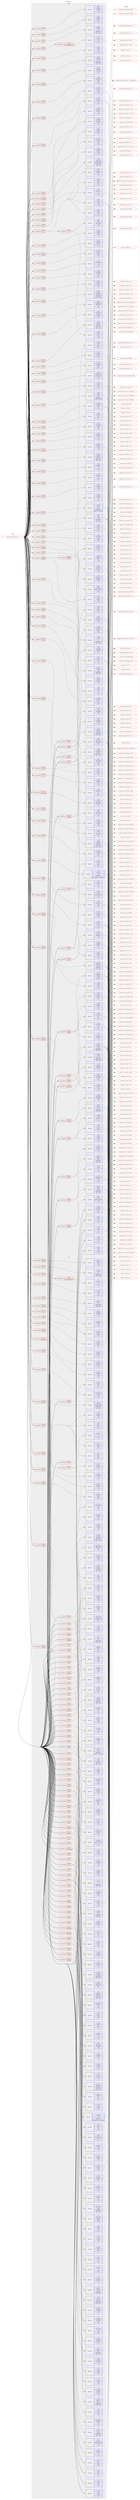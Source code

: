 digraph prolog {

# *************
# Graph options
# *************

newrank=true;
concentrate=true;
compound=true;
graph [rankdir=LR,fontname=Helvetica,fontsize=10,ranksep=1.5];#, ranksep=2.5, nodesep=0.2];
edge  [arrowhead=vee];
node  [fontname=Helvetica,fontsize=10];

# **********
# The ebuild
# **********

subgraph cluster_leftcol {
color=gray;
label=<<i>ebuild</i>>;
id [label="portage://media-video/vlc-3.0.21", color=red, width=4, href="../media-video/vlc-3.0.21.svg"];
}

# ****************
# The dependencies
# ****************

subgraph cluster_midcol {
color=gray;
label=<<i>dependencies</i>>;
subgraph cluster_compile {
fillcolor="#eeeeee";
style=filled;
label=<<i>compile</i>>;
subgraph cond85986 {
dependency334305 [label=<<TABLE BORDER="0" CELLBORDER="1" CELLSPACING="0" CELLPADDING="4"><TR><TD ROWSPAN="3" CELLPADDING="10">use_conditional</TD></TR><TR><TD>positive</TD></TR><TR><TD>X</TD></TR></TABLE>>, shape=none, color=red];
subgraph pack245758 {
dependency334306 [label=<<TABLE BORDER="0" CELLBORDER="1" CELLSPACING="0" CELLPADDING="4" WIDTH="220"><TR><TD ROWSPAN="6" CELLPADDING="30">pack_dep</TD></TR><TR><TD WIDTH="110">install</TD></TR><TR><TD>x11-base</TD></TR><TR><TD>xorg-proto</TD></TR><TR><TD>none</TD></TR><TR><TD>[,,]</TD></TR></TABLE>>, shape=none, color=blue];
}
dependency334305:e -> dependency334306:w [weight=20,style="dashed",arrowhead="vee"];
}
id:e -> dependency334305:w [weight=20,style="solid",arrowhead="vee"];
subgraph cond85987 {
dependency334307 [label=<<TABLE BORDER="0" CELLBORDER="1" CELLSPACING="0" CELLPADDING="4"><TR><TD ROWSPAN="3" CELLPADDING="10">use_conditional</TD></TR><TR><TD>positive</TD></TR><TR><TD>X</TD></TR></TABLE>>, shape=none, color=red];
subgraph pack245759 {
dependency334308 [label=<<TABLE BORDER="0" CELLBORDER="1" CELLSPACING="0" CELLPADDING="4" WIDTH="220"><TR><TD ROWSPAN="6" CELLPADDING="30">pack_dep</TD></TR><TR><TD WIDTH="110">install</TD></TR><TR><TD>x11-libs</TD></TR><TR><TD>libX11</TD></TR><TR><TD>none</TD></TR><TR><TD>[,,]</TD></TR></TABLE>>, shape=none, color=blue];
}
dependency334307:e -> dependency334308:w [weight=20,style="dashed",arrowhead="vee"];
subgraph pack245760 {
dependency334309 [label=<<TABLE BORDER="0" CELLBORDER="1" CELLSPACING="0" CELLPADDING="4" WIDTH="220"><TR><TD ROWSPAN="6" CELLPADDING="30">pack_dep</TD></TR><TR><TD WIDTH="110">install</TD></TR><TR><TD>x11-libs</TD></TR><TR><TD>libxcb</TD></TR><TR><TD>none</TD></TR><TR><TD>[,,]</TD></TR></TABLE>>, shape=none, color=blue];
}
dependency334307:e -> dependency334309:w [weight=20,style="dashed",arrowhead="vee"];
subgraph pack245761 {
dependency334310 [label=<<TABLE BORDER="0" CELLBORDER="1" CELLSPACING="0" CELLPADDING="4" WIDTH="220"><TR><TD ROWSPAN="6" CELLPADDING="30">pack_dep</TD></TR><TR><TD WIDTH="110">install</TD></TR><TR><TD>x11-libs</TD></TR><TR><TD>xcb-util</TD></TR><TR><TD>none</TD></TR><TR><TD>[,,]</TD></TR></TABLE>>, shape=none, color=blue];
}
dependency334307:e -> dependency334310:w [weight=20,style="dashed",arrowhead="vee"];
subgraph pack245762 {
dependency334311 [label=<<TABLE BORDER="0" CELLBORDER="1" CELLSPACING="0" CELLPADDING="4" WIDTH="220"><TR><TD ROWSPAN="6" CELLPADDING="30">pack_dep</TD></TR><TR><TD WIDTH="110">install</TD></TR><TR><TD>x11-libs</TD></TR><TR><TD>xcb-util-keysyms</TD></TR><TR><TD>none</TD></TR><TR><TD>[,,]</TD></TR></TABLE>>, shape=none, color=blue];
}
dependency334307:e -> dependency334311:w [weight=20,style="dashed",arrowhead="vee"];
}
id:e -> dependency334307:w [weight=20,style="solid",arrowhead="vee"];
subgraph cond85988 {
dependency334312 [label=<<TABLE BORDER="0" CELLBORDER="1" CELLSPACING="0" CELLPADDING="4"><TR><TD ROWSPAN="3" CELLPADDING="10">use_conditional</TD></TR><TR><TD>positive</TD></TR><TR><TD>a52</TD></TR></TABLE>>, shape=none, color=red];
subgraph pack245763 {
dependency334313 [label=<<TABLE BORDER="0" CELLBORDER="1" CELLSPACING="0" CELLPADDING="4" WIDTH="220"><TR><TD ROWSPAN="6" CELLPADDING="30">pack_dep</TD></TR><TR><TD WIDTH="110">install</TD></TR><TR><TD>media-libs</TD></TR><TR><TD>a52dec</TD></TR><TR><TD>none</TD></TR><TR><TD>[,,]</TD></TR></TABLE>>, shape=none, color=blue];
}
dependency334312:e -> dependency334313:w [weight=20,style="dashed",arrowhead="vee"];
}
id:e -> dependency334312:w [weight=20,style="solid",arrowhead="vee"];
subgraph cond85989 {
dependency334314 [label=<<TABLE BORDER="0" CELLBORDER="1" CELLSPACING="0" CELLPADDING="4"><TR><TD ROWSPAN="3" CELLPADDING="10">use_conditional</TD></TR><TR><TD>positive</TD></TR><TR><TD>alsa</TD></TR></TABLE>>, shape=none, color=red];
subgraph pack245764 {
dependency334315 [label=<<TABLE BORDER="0" CELLBORDER="1" CELLSPACING="0" CELLPADDING="4" WIDTH="220"><TR><TD ROWSPAN="6" CELLPADDING="30">pack_dep</TD></TR><TR><TD WIDTH="110">install</TD></TR><TR><TD>media-libs</TD></TR><TR><TD>alsa-lib</TD></TR><TR><TD>none</TD></TR><TR><TD>[,,]</TD></TR></TABLE>>, shape=none, color=blue];
}
dependency334314:e -> dependency334315:w [weight=20,style="dashed",arrowhead="vee"];
}
id:e -> dependency334314:w [weight=20,style="solid",arrowhead="vee"];
subgraph cond85990 {
dependency334316 [label=<<TABLE BORDER="0" CELLBORDER="1" CELLSPACING="0" CELLPADDING="4"><TR><TD ROWSPAN="3" CELLPADDING="10">use_conditional</TD></TR><TR><TD>positive</TD></TR><TR><TD>aom</TD></TR></TABLE>>, shape=none, color=red];
subgraph pack245765 {
dependency334317 [label=<<TABLE BORDER="0" CELLBORDER="1" CELLSPACING="0" CELLPADDING="4" WIDTH="220"><TR><TD ROWSPAN="6" CELLPADDING="30">pack_dep</TD></TR><TR><TD WIDTH="110">install</TD></TR><TR><TD>media-libs</TD></TR><TR><TD>libaom</TD></TR><TR><TD>none</TD></TR><TR><TD>[,,]</TD></TR></TABLE>>, shape=none, color=blue];
}
dependency334316:e -> dependency334317:w [weight=20,style="dashed",arrowhead="vee"];
}
id:e -> dependency334316:w [weight=20,style="solid",arrowhead="vee"];
subgraph cond85991 {
dependency334318 [label=<<TABLE BORDER="0" CELLBORDER="1" CELLSPACING="0" CELLPADDING="4"><TR><TD ROWSPAN="3" CELLPADDING="10">use_conditional</TD></TR><TR><TD>positive</TD></TR><TR><TD>archive</TD></TR></TABLE>>, shape=none, color=red];
subgraph pack245766 {
dependency334319 [label=<<TABLE BORDER="0" CELLBORDER="1" CELLSPACING="0" CELLPADDING="4" WIDTH="220"><TR><TD ROWSPAN="6" CELLPADDING="30">pack_dep</TD></TR><TR><TD WIDTH="110">install</TD></TR><TR><TD>app-arch</TD></TR><TR><TD>libarchive</TD></TR><TR><TD>none</TD></TR><TR><TD>[,,]</TD></TR></TABLE>>, shape=none, color=blue];
}
dependency334318:e -> dependency334319:w [weight=20,style="dashed",arrowhead="vee"];
}
id:e -> dependency334318:w [weight=20,style="solid",arrowhead="vee"];
subgraph cond85992 {
dependency334320 [label=<<TABLE BORDER="0" CELLBORDER="1" CELLSPACING="0" CELLPADDING="4"><TR><TD ROWSPAN="3" CELLPADDING="10">use_conditional</TD></TR><TR><TD>positive</TD></TR><TR><TD>aribsub</TD></TR></TABLE>>, shape=none, color=red];
subgraph pack245767 {
dependency334321 [label=<<TABLE BORDER="0" CELLBORDER="1" CELLSPACING="0" CELLPADDING="4" WIDTH="220"><TR><TD ROWSPAN="6" CELLPADDING="30">pack_dep</TD></TR><TR><TD WIDTH="110">install</TD></TR><TR><TD>media-libs</TD></TR><TR><TD>aribb24</TD></TR><TR><TD>none</TD></TR><TR><TD>[,,]</TD></TR></TABLE>>, shape=none, color=blue];
}
dependency334320:e -> dependency334321:w [weight=20,style="dashed",arrowhead="vee"];
}
id:e -> dependency334320:w [weight=20,style="solid",arrowhead="vee"];
subgraph cond85993 {
dependency334322 [label=<<TABLE BORDER="0" CELLBORDER="1" CELLSPACING="0" CELLPADDING="4"><TR><TD ROWSPAN="3" CELLPADDING="10">use_conditional</TD></TR><TR><TD>positive</TD></TR><TR><TD>bidi</TD></TR></TABLE>>, shape=none, color=red];
subgraph pack245768 {
dependency334323 [label=<<TABLE BORDER="0" CELLBORDER="1" CELLSPACING="0" CELLPADDING="4" WIDTH="220"><TR><TD ROWSPAN="6" CELLPADDING="30">pack_dep</TD></TR><TR><TD WIDTH="110">install</TD></TR><TR><TD>dev-libs</TD></TR><TR><TD>fribidi</TD></TR><TR><TD>none</TD></TR><TR><TD>[,,]</TD></TR></TABLE>>, shape=none, color=blue];
}
dependency334322:e -> dependency334323:w [weight=20,style="dashed",arrowhead="vee"];
subgraph pack245769 {
dependency334324 [label=<<TABLE BORDER="0" CELLBORDER="1" CELLSPACING="0" CELLPADDING="4" WIDTH="220"><TR><TD ROWSPAN="6" CELLPADDING="30">pack_dep</TD></TR><TR><TD WIDTH="110">install</TD></TR><TR><TD>media-libs</TD></TR><TR><TD>freetype</TD></TR><TR><TD>none</TD></TR><TR><TD>[,,]</TD></TR></TABLE>>, shape=none, color=blue];
}
dependency334322:e -> dependency334324:w [weight=20,style="dashed",arrowhead="vee"];
subgraph pack245770 {
dependency334325 [label=<<TABLE BORDER="0" CELLBORDER="1" CELLSPACING="0" CELLPADDING="4" WIDTH="220"><TR><TD ROWSPAN="6" CELLPADDING="30">pack_dep</TD></TR><TR><TD WIDTH="110">install</TD></TR><TR><TD>media-libs</TD></TR><TR><TD>harfbuzz</TD></TR><TR><TD>none</TD></TR><TR><TD>[,,]</TD></TR></TABLE>>, shape=none, color=blue];
}
dependency334322:e -> dependency334325:w [weight=20,style="dashed",arrowhead="vee"];
subgraph pack245771 {
dependency334326 [label=<<TABLE BORDER="0" CELLBORDER="1" CELLSPACING="0" CELLPADDING="4" WIDTH="220"><TR><TD ROWSPAN="6" CELLPADDING="30">pack_dep</TD></TR><TR><TD WIDTH="110">install</TD></TR><TR><TD>virtual</TD></TR><TR><TD>ttf-fonts</TD></TR><TR><TD>none</TD></TR><TR><TD>[,,]</TD></TR></TABLE>>, shape=none, color=blue];
}
dependency334322:e -> dependency334326:w [weight=20,style="dashed",arrowhead="vee"];
}
id:e -> dependency334322:w [weight=20,style="solid",arrowhead="vee"];
subgraph cond85994 {
dependency334327 [label=<<TABLE BORDER="0" CELLBORDER="1" CELLSPACING="0" CELLPADDING="4"><TR><TD ROWSPAN="3" CELLPADDING="10">use_conditional</TD></TR><TR><TD>positive</TD></TR><TR><TD>bluray</TD></TR></TABLE>>, shape=none, color=red];
subgraph pack245772 {
dependency334328 [label=<<TABLE BORDER="0" CELLBORDER="1" CELLSPACING="0" CELLPADDING="4" WIDTH="220"><TR><TD ROWSPAN="6" CELLPADDING="30">pack_dep</TD></TR><TR><TD WIDTH="110">install</TD></TR><TR><TD>media-libs</TD></TR><TR><TD>libbluray</TD></TR><TR><TD>greaterequal</TD></TR><TR><TD>[1.3.0,,,1.3.0]</TD></TR></TABLE>>, shape=none, color=blue];
}
dependency334327:e -> dependency334328:w [weight=20,style="dashed",arrowhead="vee"];
}
id:e -> dependency334327:w [weight=20,style="solid",arrowhead="vee"];
subgraph cond85995 {
dependency334329 [label=<<TABLE BORDER="0" CELLBORDER="1" CELLSPACING="0" CELLPADDING="4"><TR><TD ROWSPAN="3" CELLPADDING="10">use_conditional</TD></TR><TR><TD>positive</TD></TR><TR><TD>cddb</TD></TR></TABLE>>, shape=none, color=red];
subgraph pack245773 {
dependency334330 [label=<<TABLE BORDER="0" CELLBORDER="1" CELLSPACING="0" CELLPADDING="4" WIDTH="220"><TR><TD ROWSPAN="6" CELLPADDING="30">pack_dep</TD></TR><TR><TD WIDTH="110">install</TD></TR><TR><TD>media-libs</TD></TR><TR><TD>libcddb</TD></TR><TR><TD>none</TD></TR><TR><TD>[,,]</TD></TR></TABLE>>, shape=none, color=blue];
}
dependency334329:e -> dependency334330:w [weight=20,style="dashed",arrowhead="vee"];
}
id:e -> dependency334329:w [weight=20,style="solid",arrowhead="vee"];
subgraph cond85996 {
dependency334331 [label=<<TABLE BORDER="0" CELLBORDER="1" CELLSPACING="0" CELLPADDING="4"><TR><TD ROWSPAN="3" CELLPADDING="10">use_conditional</TD></TR><TR><TD>positive</TD></TR><TR><TD>chromaprint</TD></TR></TABLE>>, shape=none, color=red];
subgraph pack245774 {
dependency334332 [label=<<TABLE BORDER="0" CELLBORDER="1" CELLSPACING="0" CELLPADDING="4" WIDTH="220"><TR><TD ROWSPAN="6" CELLPADDING="30">pack_dep</TD></TR><TR><TD WIDTH="110">install</TD></TR><TR><TD>media-libs</TD></TR><TR><TD>chromaprint</TD></TR><TR><TD>none</TD></TR><TR><TD>[,,]</TD></TR></TABLE>>, shape=none, color=blue];
}
dependency334331:e -> dependency334332:w [weight=20,style="dashed",arrowhead="vee"];
}
id:e -> dependency334331:w [weight=20,style="solid",arrowhead="vee"];
subgraph cond85997 {
dependency334333 [label=<<TABLE BORDER="0" CELLBORDER="1" CELLSPACING="0" CELLPADDING="4"><TR><TD ROWSPAN="3" CELLPADDING="10">use_conditional</TD></TR><TR><TD>positive</TD></TR><TR><TD>chromecast</TD></TR></TABLE>>, shape=none, color=red];
subgraph pack245775 {
dependency334334 [label=<<TABLE BORDER="0" CELLBORDER="1" CELLSPACING="0" CELLPADDING="4" WIDTH="220"><TR><TD ROWSPAN="6" CELLPADDING="30">pack_dep</TD></TR><TR><TD WIDTH="110">install</TD></TR><TR><TD>dev-libs</TD></TR><TR><TD>protobuf</TD></TR><TR><TD>greaterequal</TD></TR><TR><TD>[2.5.0,,,2.5.0]</TD></TR></TABLE>>, shape=none, color=blue];
}
dependency334333:e -> dependency334334:w [weight=20,style="dashed",arrowhead="vee"];
subgraph pack245776 {
dependency334335 [label=<<TABLE BORDER="0" CELLBORDER="1" CELLSPACING="0" CELLPADDING="4" WIDTH="220"><TR><TD ROWSPAN="6" CELLPADDING="30">pack_dep</TD></TR><TR><TD WIDTH="110">install</TD></TR><TR><TD>net-libs</TD></TR><TR><TD>libmicrodns</TD></TR><TR><TD>greaterequal</TD></TR><TR><TD>[0.1.2,,,0.1.2]</TD></TR></TABLE>>, shape=none, color=blue];
}
dependency334333:e -> dependency334335:w [weight=20,style="dashed",arrowhead="vee"];
}
id:e -> dependency334333:w [weight=20,style="solid",arrowhead="vee"];
subgraph cond85998 {
dependency334336 [label=<<TABLE BORDER="0" CELLBORDER="1" CELLSPACING="0" CELLPADDING="4"><TR><TD ROWSPAN="3" CELLPADDING="10">use_conditional</TD></TR><TR><TD>positive</TD></TR><TR><TD>dav1d</TD></TR></TABLE>>, shape=none, color=red];
subgraph pack245777 {
dependency334337 [label=<<TABLE BORDER="0" CELLBORDER="1" CELLSPACING="0" CELLPADDING="4" WIDTH="220"><TR><TD ROWSPAN="6" CELLPADDING="30">pack_dep</TD></TR><TR><TD WIDTH="110">install</TD></TR><TR><TD>media-libs</TD></TR><TR><TD>dav1d</TD></TR><TR><TD>none</TD></TR><TR><TD>[,,]</TD></TR></TABLE>>, shape=none, color=blue];
}
dependency334336:e -> dependency334337:w [weight=20,style="dashed",arrowhead="vee"];
}
id:e -> dependency334336:w [weight=20,style="solid",arrowhead="vee"];
subgraph cond85999 {
dependency334338 [label=<<TABLE BORDER="0" CELLBORDER="1" CELLSPACING="0" CELLPADDING="4"><TR><TD ROWSPAN="3" CELLPADDING="10">use_conditional</TD></TR><TR><TD>positive</TD></TR><TR><TD>dbus</TD></TR></TABLE>>, shape=none, color=red];
subgraph pack245778 {
dependency334339 [label=<<TABLE BORDER="0" CELLBORDER="1" CELLSPACING="0" CELLPADDING="4" WIDTH="220"><TR><TD ROWSPAN="6" CELLPADDING="30">pack_dep</TD></TR><TR><TD WIDTH="110">install</TD></TR><TR><TD>sys-apps</TD></TR><TR><TD>dbus</TD></TR><TR><TD>none</TD></TR><TR><TD>[,,]</TD></TR></TABLE>>, shape=none, color=blue];
}
dependency334338:e -> dependency334339:w [weight=20,style="dashed",arrowhead="vee"];
}
id:e -> dependency334338:w [weight=20,style="solid",arrowhead="vee"];
subgraph cond86000 {
dependency334340 [label=<<TABLE BORDER="0" CELLBORDER="1" CELLSPACING="0" CELLPADDING="4"><TR><TD ROWSPAN="3" CELLPADDING="10">use_conditional</TD></TR><TR><TD>positive</TD></TR><TR><TD>dc1394</TD></TR></TABLE>>, shape=none, color=red];
subgraph pack245779 {
dependency334341 [label=<<TABLE BORDER="0" CELLBORDER="1" CELLSPACING="0" CELLPADDING="4" WIDTH="220"><TR><TD ROWSPAN="6" CELLPADDING="30">pack_dep</TD></TR><TR><TD WIDTH="110">install</TD></TR><TR><TD>media-libs</TD></TR><TR><TD>libdc1394</TD></TR><TR><TD>none</TD></TR><TR><TD>[,,]</TD></TR></TABLE>>, shape=none, color=blue];
}
dependency334340:e -> dependency334341:w [weight=20,style="dashed",arrowhead="vee"];
subgraph pack245780 {
dependency334342 [label=<<TABLE BORDER="0" CELLBORDER="1" CELLSPACING="0" CELLPADDING="4" WIDTH="220"><TR><TD ROWSPAN="6" CELLPADDING="30">pack_dep</TD></TR><TR><TD WIDTH="110">install</TD></TR><TR><TD>sys-libs</TD></TR><TR><TD>libraw1394</TD></TR><TR><TD>none</TD></TR><TR><TD>[,,]</TD></TR></TABLE>>, shape=none, color=blue];
}
dependency334340:e -> dependency334342:w [weight=20,style="dashed",arrowhead="vee"];
}
id:e -> dependency334340:w [weight=20,style="solid",arrowhead="vee"];
subgraph cond86001 {
dependency334343 [label=<<TABLE BORDER="0" CELLBORDER="1" CELLSPACING="0" CELLPADDING="4"><TR><TD ROWSPAN="3" CELLPADDING="10">use_conditional</TD></TR><TR><TD>positive</TD></TR><TR><TD>dts</TD></TR></TABLE>>, shape=none, color=red];
subgraph pack245781 {
dependency334344 [label=<<TABLE BORDER="0" CELLBORDER="1" CELLSPACING="0" CELLPADDING="4" WIDTH="220"><TR><TD ROWSPAN="6" CELLPADDING="30">pack_dep</TD></TR><TR><TD WIDTH="110">install</TD></TR><TR><TD>media-libs</TD></TR><TR><TD>libdca</TD></TR><TR><TD>none</TD></TR><TR><TD>[,,]</TD></TR></TABLE>>, shape=none, color=blue];
}
dependency334343:e -> dependency334344:w [weight=20,style="dashed",arrowhead="vee"];
}
id:e -> dependency334343:w [weight=20,style="solid",arrowhead="vee"];
subgraph cond86002 {
dependency334345 [label=<<TABLE BORDER="0" CELLBORDER="1" CELLSPACING="0" CELLPADDING="4"><TR><TD ROWSPAN="3" CELLPADDING="10">use_conditional</TD></TR><TR><TD>positive</TD></TR><TR><TD>dvbpsi</TD></TR></TABLE>>, shape=none, color=red];
subgraph pack245782 {
dependency334346 [label=<<TABLE BORDER="0" CELLBORDER="1" CELLSPACING="0" CELLPADDING="4" WIDTH="220"><TR><TD ROWSPAN="6" CELLPADDING="30">pack_dep</TD></TR><TR><TD WIDTH="110">install</TD></TR><TR><TD>media-libs</TD></TR><TR><TD>libdvbpsi</TD></TR><TR><TD>greaterequal</TD></TR><TR><TD>[1.2.0,,,1.2.0]</TD></TR></TABLE>>, shape=none, color=blue];
}
dependency334345:e -> dependency334346:w [weight=20,style="dashed",arrowhead="vee"];
}
id:e -> dependency334345:w [weight=20,style="solid",arrowhead="vee"];
subgraph cond86003 {
dependency334347 [label=<<TABLE BORDER="0" CELLBORDER="1" CELLSPACING="0" CELLPADDING="4"><TR><TD ROWSPAN="3" CELLPADDING="10">use_conditional</TD></TR><TR><TD>positive</TD></TR><TR><TD>dvd</TD></TR></TABLE>>, shape=none, color=red];
subgraph pack245783 {
dependency334348 [label=<<TABLE BORDER="0" CELLBORDER="1" CELLSPACING="0" CELLPADDING="4" WIDTH="220"><TR><TD ROWSPAN="6" CELLPADDING="30">pack_dep</TD></TR><TR><TD WIDTH="110">install</TD></TR><TR><TD>media-libs</TD></TR><TR><TD>libdvdnav</TD></TR><TR><TD>greaterequal</TD></TR><TR><TD>[6.1.1,,,6.1.1]</TD></TR></TABLE>>, shape=none, color=blue];
}
dependency334347:e -> dependency334348:w [weight=20,style="dashed",arrowhead="vee"];
subgraph pack245784 {
dependency334349 [label=<<TABLE BORDER="0" CELLBORDER="1" CELLSPACING="0" CELLPADDING="4" WIDTH="220"><TR><TD ROWSPAN="6" CELLPADDING="30">pack_dep</TD></TR><TR><TD WIDTH="110">install</TD></TR><TR><TD>media-libs</TD></TR><TR><TD>libdvdread</TD></TR><TR><TD>greaterequal</TD></TR><TR><TD>[6.1.2,,,6.1.2]</TD></TR></TABLE>>, shape=none, color=blue];
}
dependency334347:e -> dependency334349:w [weight=20,style="dashed",arrowhead="vee"];
}
id:e -> dependency334347:w [weight=20,style="solid",arrowhead="vee"];
subgraph cond86004 {
dependency334350 [label=<<TABLE BORDER="0" CELLBORDER="1" CELLSPACING="0" CELLPADDING="4"><TR><TD ROWSPAN="3" CELLPADDING="10">use_conditional</TD></TR><TR><TD>positive</TD></TR><TR><TD>faad</TD></TR></TABLE>>, shape=none, color=red];
subgraph pack245785 {
dependency334351 [label=<<TABLE BORDER="0" CELLBORDER="1" CELLSPACING="0" CELLPADDING="4" WIDTH="220"><TR><TD ROWSPAN="6" CELLPADDING="30">pack_dep</TD></TR><TR><TD WIDTH="110">install</TD></TR><TR><TD>media-libs</TD></TR><TR><TD>faad2</TD></TR><TR><TD>none</TD></TR><TR><TD>[,,]</TD></TR></TABLE>>, shape=none, color=blue];
}
dependency334350:e -> dependency334351:w [weight=20,style="dashed",arrowhead="vee"];
}
id:e -> dependency334350:w [weight=20,style="solid",arrowhead="vee"];
subgraph cond86005 {
dependency334352 [label=<<TABLE BORDER="0" CELLBORDER="1" CELLSPACING="0" CELLPADDING="4"><TR><TD ROWSPAN="3" CELLPADDING="10">use_conditional</TD></TR><TR><TD>positive</TD></TR><TR><TD>fdk</TD></TR></TABLE>>, shape=none, color=red];
subgraph pack245786 {
dependency334353 [label=<<TABLE BORDER="0" CELLBORDER="1" CELLSPACING="0" CELLPADDING="4" WIDTH="220"><TR><TD ROWSPAN="6" CELLPADDING="30">pack_dep</TD></TR><TR><TD WIDTH="110">install</TD></TR><TR><TD>media-libs</TD></TR><TR><TD>fdk-aac</TD></TR><TR><TD>none</TD></TR><TR><TD>[,,]</TD></TR></TABLE>>, shape=none, color=blue];
}
dependency334352:e -> dependency334353:w [weight=20,style="dashed",arrowhead="vee"];
}
id:e -> dependency334352:w [weight=20,style="solid",arrowhead="vee"];
subgraph cond86006 {
dependency334354 [label=<<TABLE BORDER="0" CELLBORDER="1" CELLSPACING="0" CELLPADDING="4"><TR><TD ROWSPAN="3" CELLPADDING="10">use_conditional</TD></TR><TR><TD>positive</TD></TR><TR><TD>ffmpeg</TD></TR></TABLE>>, shape=none, color=red];
subgraph pack245787 {
dependency334355 [label=<<TABLE BORDER="0" CELLBORDER="1" CELLSPACING="0" CELLPADDING="4" WIDTH="220"><TR><TD ROWSPAN="6" CELLPADDING="30">pack_dep</TD></TR><TR><TD WIDTH="110">install</TD></TR><TR><TD>media-video</TD></TR><TR><TD>ffmpeg</TD></TR><TR><TD>greaterequal</TD></TR><TR><TD>[3.1.3,,,3.1.3]</TD></TR></TABLE>>, shape=none, color=blue];
}
dependency334354:e -> dependency334355:w [weight=20,style="dashed",arrowhead="vee"];
}
id:e -> dependency334354:w [weight=20,style="solid",arrowhead="vee"];
subgraph cond86007 {
dependency334356 [label=<<TABLE BORDER="0" CELLBORDER="1" CELLSPACING="0" CELLPADDING="4"><TR><TD ROWSPAN="3" CELLPADDING="10">use_conditional</TD></TR><TR><TD>positive</TD></TR><TR><TD>flac</TD></TR></TABLE>>, shape=none, color=red];
subgraph pack245788 {
dependency334357 [label=<<TABLE BORDER="0" CELLBORDER="1" CELLSPACING="0" CELLPADDING="4" WIDTH="220"><TR><TD ROWSPAN="6" CELLPADDING="30">pack_dep</TD></TR><TR><TD WIDTH="110">install</TD></TR><TR><TD>media-libs</TD></TR><TR><TD>flac</TD></TR><TR><TD>none</TD></TR><TR><TD>[,,]</TD></TR></TABLE>>, shape=none, color=blue];
}
dependency334356:e -> dependency334357:w [weight=20,style="dashed",arrowhead="vee"];
subgraph pack245789 {
dependency334358 [label=<<TABLE BORDER="0" CELLBORDER="1" CELLSPACING="0" CELLPADDING="4" WIDTH="220"><TR><TD ROWSPAN="6" CELLPADDING="30">pack_dep</TD></TR><TR><TD WIDTH="110">install</TD></TR><TR><TD>media-libs</TD></TR><TR><TD>libogg</TD></TR><TR><TD>none</TD></TR><TR><TD>[,,]</TD></TR></TABLE>>, shape=none, color=blue];
}
dependency334356:e -> dependency334358:w [weight=20,style="dashed",arrowhead="vee"];
}
id:e -> dependency334356:w [weight=20,style="solid",arrowhead="vee"];
subgraph cond86008 {
dependency334359 [label=<<TABLE BORDER="0" CELLBORDER="1" CELLSPACING="0" CELLPADDING="4"><TR><TD ROWSPAN="3" CELLPADDING="10">use_conditional</TD></TR><TR><TD>positive</TD></TR><TR><TD>fluidsynth</TD></TR></TABLE>>, shape=none, color=red];
subgraph pack245790 {
dependency334360 [label=<<TABLE BORDER="0" CELLBORDER="1" CELLSPACING="0" CELLPADDING="4" WIDTH="220"><TR><TD ROWSPAN="6" CELLPADDING="30">pack_dep</TD></TR><TR><TD WIDTH="110">install</TD></TR><TR><TD>media-sound</TD></TR><TR><TD>fluidsynth</TD></TR><TR><TD>none</TD></TR><TR><TD>[,,]</TD></TR></TABLE>>, shape=none, color=blue];
}
dependency334359:e -> dependency334360:w [weight=20,style="dashed",arrowhead="vee"];
}
id:e -> dependency334359:w [weight=20,style="solid",arrowhead="vee"];
subgraph cond86009 {
dependency334361 [label=<<TABLE BORDER="0" CELLBORDER="1" CELLSPACING="0" CELLPADDING="4"><TR><TD ROWSPAN="3" CELLPADDING="10">use_conditional</TD></TR><TR><TD>positive</TD></TR><TR><TD>fontconfig</TD></TR></TABLE>>, shape=none, color=red];
subgraph pack245791 {
dependency334362 [label=<<TABLE BORDER="0" CELLBORDER="1" CELLSPACING="0" CELLPADDING="4" WIDTH="220"><TR><TD ROWSPAN="6" CELLPADDING="30">pack_dep</TD></TR><TR><TD WIDTH="110">install</TD></TR><TR><TD>media-libs</TD></TR><TR><TD>fontconfig</TD></TR><TR><TD>none</TD></TR><TR><TD>[,,]</TD></TR></TABLE>>, shape=none, color=blue];
}
dependency334361:e -> dependency334362:w [weight=20,style="dashed",arrowhead="vee"];
}
id:e -> dependency334361:w [weight=20,style="solid",arrowhead="vee"];
subgraph cond86010 {
dependency334363 [label=<<TABLE BORDER="0" CELLBORDER="1" CELLSPACING="0" CELLPADDING="4"><TR><TD ROWSPAN="3" CELLPADDING="10">use_conditional</TD></TR><TR><TD>positive</TD></TR><TR><TD>gcrypt</TD></TR></TABLE>>, shape=none, color=red];
subgraph pack245792 {
dependency334364 [label=<<TABLE BORDER="0" CELLBORDER="1" CELLSPACING="0" CELLPADDING="4" WIDTH="220"><TR><TD ROWSPAN="6" CELLPADDING="30">pack_dep</TD></TR><TR><TD WIDTH="110">install</TD></TR><TR><TD>dev-libs</TD></TR><TR><TD>libgcrypt</TD></TR><TR><TD>none</TD></TR><TR><TD>[,,]</TD></TR></TABLE>>, shape=none, color=blue];
}
dependency334363:e -> dependency334364:w [weight=20,style="dashed",arrowhead="vee"];
subgraph pack245793 {
dependency334365 [label=<<TABLE BORDER="0" CELLBORDER="1" CELLSPACING="0" CELLPADDING="4" WIDTH="220"><TR><TD ROWSPAN="6" CELLPADDING="30">pack_dep</TD></TR><TR><TD WIDTH="110">install</TD></TR><TR><TD>dev-libs</TD></TR><TR><TD>libgpg-error</TD></TR><TR><TD>none</TD></TR><TR><TD>[,,]</TD></TR></TABLE>>, shape=none, color=blue];
}
dependency334363:e -> dependency334365:w [weight=20,style="dashed",arrowhead="vee"];
}
id:e -> dependency334363:w [weight=20,style="solid",arrowhead="vee"];
subgraph cond86011 {
dependency334366 [label=<<TABLE BORDER="0" CELLBORDER="1" CELLSPACING="0" CELLPADDING="4"><TR><TD ROWSPAN="3" CELLPADDING="10">use_conditional</TD></TR><TR><TD>positive</TD></TR><TR><TD>gme</TD></TR></TABLE>>, shape=none, color=red];
subgraph pack245794 {
dependency334367 [label=<<TABLE BORDER="0" CELLBORDER="1" CELLSPACING="0" CELLPADDING="4" WIDTH="220"><TR><TD ROWSPAN="6" CELLPADDING="30">pack_dep</TD></TR><TR><TD WIDTH="110">install</TD></TR><TR><TD>media-libs</TD></TR><TR><TD>game-music-emu</TD></TR><TR><TD>none</TD></TR><TR><TD>[,,]</TD></TR></TABLE>>, shape=none, color=blue];
}
dependency334366:e -> dependency334367:w [weight=20,style="dashed",arrowhead="vee"];
}
id:e -> dependency334366:w [weight=20,style="solid",arrowhead="vee"];
subgraph cond86012 {
dependency334368 [label=<<TABLE BORDER="0" CELLBORDER="1" CELLSPACING="0" CELLPADDING="4"><TR><TD ROWSPAN="3" CELLPADDING="10">use_conditional</TD></TR><TR><TD>positive</TD></TR><TR><TD>gstreamer</TD></TR></TABLE>>, shape=none, color=red];
subgraph pack245795 {
dependency334369 [label=<<TABLE BORDER="0" CELLBORDER="1" CELLSPACING="0" CELLPADDING="4" WIDTH="220"><TR><TD ROWSPAN="6" CELLPADDING="30">pack_dep</TD></TR><TR><TD WIDTH="110">install</TD></TR><TR><TD>media-libs</TD></TR><TR><TD>gst-plugins-base</TD></TR><TR><TD>greaterequal</TD></TR><TR><TD>[1.4.5,,,1.4.5]</TD></TR></TABLE>>, shape=none, color=blue];
}
dependency334368:e -> dependency334369:w [weight=20,style="dashed",arrowhead="vee"];
}
id:e -> dependency334368:w [weight=20,style="solid",arrowhead="vee"];
subgraph cond86013 {
dependency334370 [label=<<TABLE BORDER="0" CELLBORDER="1" CELLSPACING="0" CELLPADDING="4"><TR><TD ROWSPAN="3" CELLPADDING="10">use_conditional</TD></TR><TR><TD>positive</TD></TR><TR><TD>gui</TD></TR></TABLE>>, shape=none, color=red];
subgraph pack245796 {
dependency334371 [label=<<TABLE BORDER="0" CELLBORDER="1" CELLSPACING="0" CELLPADDING="4" WIDTH="220"><TR><TD ROWSPAN="6" CELLPADDING="30">pack_dep</TD></TR><TR><TD WIDTH="110">install</TD></TR><TR><TD>dev-qt</TD></TR><TR><TD>qtcore</TD></TR><TR><TD>none</TD></TR><TR><TD>[,,]</TD></TR></TABLE>>, shape=none, color=blue];
}
dependency334370:e -> dependency334371:w [weight=20,style="dashed",arrowhead="vee"];
subgraph pack245797 {
dependency334372 [label=<<TABLE BORDER="0" CELLBORDER="1" CELLSPACING="0" CELLPADDING="4" WIDTH="220"><TR><TD ROWSPAN="6" CELLPADDING="30">pack_dep</TD></TR><TR><TD WIDTH="110">install</TD></TR><TR><TD>dev-qt</TD></TR><TR><TD>qtgui</TD></TR><TR><TD>none</TD></TR><TR><TD>[,,]</TD></TR></TABLE>>, shape=none, color=blue];
}
dependency334370:e -> dependency334372:w [weight=20,style="dashed",arrowhead="vee"];
subgraph pack245798 {
dependency334373 [label=<<TABLE BORDER="0" CELLBORDER="1" CELLSPACING="0" CELLPADDING="4" WIDTH="220"><TR><TD ROWSPAN="6" CELLPADDING="30">pack_dep</TD></TR><TR><TD WIDTH="110">install</TD></TR><TR><TD>dev-qt</TD></TR><TR><TD>qtsvg</TD></TR><TR><TD>none</TD></TR><TR><TD>[,,]</TD></TR></TABLE>>, shape=none, color=blue];
}
dependency334370:e -> dependency334373:w [weight=20,style="dashed",arrowhead="vee"];
subgraph pack245799 {
dependency334374 [label=<<TABLE BORDER="0" CELLBORDER="1" CELLSPACING="0" CELLPADDING="4" WIDTH="220"><TR><TD ROWSPAN="6" CELLPADDING="30">pack_dep</TD></TR><TR><TD WIDTH="110">install</TD></TR><TR><TD>dev-qt</TD></TR><TR><TD>qtwidgets</TD></TR><TR><TD>none</TD></TR><TR><TD>[,,]</TD></TR></TABLE>>, shape=none, color=blue];
}
dependency334370:e -> dependency334374:w [weight=20,style="dashed",arrowhead="vee"];
subgraph cond86014 {
dependency334375 [label=<<TABLE BORDER="0" CELLBORDER="1" CELLSPACING="0" CELLPADDING="4"><TR><TD ROWSPAN="3" CELLPADDING="10">use_conditional</TD></TR><TR><TD>positive</TD></TR><TR><TD>X</TD></TR></TABLE>>, shape=none, color=red];
subgraph pack245800 {
dependency334376 [label=<<TABLE BORDER="0" CELLBORDER="1" CELLSPACING="0" CELLPADDING="4" WIDTH="220"><TR><TD ROWSPAN="6" CELLPADDING="30">pack_dep</TD></TR><TR><TD WIDTH="110">install</TD></TR><TR><TD>dev-qt</TD></TR><TR><TD>qtx11extras</TD></TR><TR><TD>none</TD></TR><TR><TD>[,,]</TD></TR></TABLE>>, shape=none, color=blue];
}
dependency334375:e -> dependency334376:w [weight=20,style="dashed",arrowhead="vee"];
subgraph pack245801 {
dependency334377 [label=<<TABLE BORDER="0" CELLBORDER="1" CELLSPACING="0" CELLPADDING="4" WIDTH="220"><TR><TD ROWSPAN="6" CELLPADDING="30">pack_dep</TD></TR><TR><TD WIDTH="110">install</TD></TR><TR><TD>x11-libs</TD></TR><TR><TD>libX11</TD></TR><TR><TD>none</TD></TR><TR><TD>[,,]</TD></TR></TABLE>>, shape=none, color=blue];
}
dependency334375:e -> dependency334377:w [weight=20,style="dashed",arrowhead="vee"];
}
dependency334370:e -> dependency334375:w [weight=20,style="dashed",arrowhead="vee"];
}
id:e -> dependency334370:w [weight=20,style="solid",arrowhead="vee"];
subgraph cond86015 {
dependency334378 [label=<<TABLE BORDER="0" CELLBORDER="1" CELLSPACING="0" CELLPADDING="4"><TR><TD ROWSPAN="3" CELLPADDING="10">use_conditional</TD></TR><TR><TD>positive</TD></TR><TR><TD>ieee1394</TD></TR></TABLE>>, shape=none, color=red];
subgraph pack245802 {
dependency334379 [label=<<TABLE BORDER="0" CELLBORDER="1" CELLSPACING="0" CELLPADDING="4" WIDTH="220"><TR><TD ROWSPAN="6" CELLPADDING="30">pack_dep</TD></TR><TR><TD WIDTH="110">install</TD></TR><TR><TD>sys-libs</TD></TR><TR><TD>libavc1394</TD></TR><TR><TD>none</TD></TR><TR><TD>[,,]</TD></TR></TABLE>>, shape=none, color=blue];
}
dependency334378:e -> dependency334379:w [weight=20,style="dashed",arrowhead="vee"];
subgraph pack245803 {
dependency334380 [label=<<TABLE BORDER="0" CELLBORDER="1" CELLSPACING="0" CELLPADDING="4" WIDTH="220"><TR><TD ROWSPAN="6" CELLPADDING="30">pack_dep</TD></TR><TR><TD WIDTH="110">install</TD></TR><TR><TD>sys-libs</TD></TR><TR><TD>libraw1394</TD></TR><TR><TD>none</TD></TR><TR><TD>[,,]</TD></TR></TABLE>>, shape=none, color=blue];
}
dependency334378:e -> dependency334380:w [weight=20,style="dashed",arrowhead="vee"];
}
id:e -> dependency334378:w [weight=20,style="solid",arrowhead="vee"];
subgraph cond86016 {
dependency334381 [label=<<TABLE BORDER="0" CELLBORDER="1" CELLSPACING="0" CELLPADDING="4"><TR><TD ROWSPAN="3" CELLPADDING="10">use_conditional</TD></TR><TR><TD>positive</TD></TR><TR><TD>jack</TD></TR></TABLE>>, shape=none, color=red];
subgraph pack245804 {
dependency334382 [label=<<TABLE BORDER="0" CELLBORDER="1" CELLSPACING="0" CELLPADDING="4" WIDTH="220"><TR><TD ROWSPAN="6" CELLPADDING="30">pack_dep</TD></TR><TR><TD WIDTH="110">install</TD></TR><TR><TD>virtual</TD></TR><TR><TD>jack</TD></TR><TR><TD>none</TD></TR><TR><TD>[,,]</TD></TR></TABLE>>, shape=none, color=blue];
}
dependency334381:e -> dependency334382:w [weight=20,style="dashed",arrowhead="vee"];
}
id:e -> dependency334381:w [weight=20,style="solid",arrowhead="vee"];
subgraph cond86017 {
dependency334383 [label=<<TABLE BORDER="0" CELLBORDER="1" CELLSPACING="0" CELLPADDING="4"><TR><TD ROWSPAN="3" CELLPADDING="10">use_conditional</TD></TR><TR><TD>positive</TD></TR><TR><TD>jpeg</TD></TR></TABLE>>, shape=none, color=red];
subgraph pack245805 {
dependency334384 [label=<<TABLE BORDER="0" CELLBORDER="1" CELLSPACING="0" CELLPADDING="4" WIDTH="220"><TR><TD ROWSPAN="6" CELLPADDING="30">pack_dep</TD></TR><TR><TD WIDTH="110">install</TD></TR><TR><TD>media-libs</TD></TR><TR><TD>libjpeg-turbo</TD></TR><TR><TD>none</TD></TR><TR><TD>[,,]</TD></TR></TABLE>>, shape=none, color=blue];
}
dependency334383:e -> dependency334384:w [weight=20,style="dashed",arrowhead="vee"];
}
id:e -> dependency334383:w [weight=20,style="solid",arrowhead="vee"];
subgraph cond86018 {
dependency334385 [label=<<TABLE BORDER="0" CELLBORDER="1" CELLSPACING="0" CELLPADDING="4"><TR><TD ROWSPAN="3" CELLPADDING="10">use_conditional</TD></TR><TR><TD>positive</TD></TR><TR><TD>kate</TD></TR></TABLE>>, shape=none, color=red];
subgraph pack245806 {
dependency334386 [label=<<TABLE BORDER="0" CELLBORDER="1" CELLSPACING="0" CELLPADDING="4" WIDTH="220"><TR><TD ROWSPAN="6" CELLPADDING="30">pack_dep</TD></TR><TR><TD WIDTH="110">install</TD></TR><TR><TD>media-libs</TD></TR><TR><TD>libkate</TD></TR><TR><TD>none</TD></TR><TR><TD>[,,]</TD></TR></TABLE>>, shape=none, color=blue];
}
dependency334385:e -> dependency334386:w [weight=20,style="dashed",arrowhead="vee"];
}
id:e -> dependency334385:w [weight=20,style="solid",arrowhead="vee"];
subgraph cond86019 {
dependency334387 [label=<<TABLE BORDER="0" CELLBORDER="1" CELLSPACING="0" CELLPADDING="4"><TR><TD ROWSPAN="3" CELLPADDING="10">use_conditional</TD></TR><TR><TD>positive</TD></TR><TR><TD>keyring</TD></TR></TABLE>>, shape=none, color=red];
subgraph pack245807 {
dependency334388 [label=<<TABLE BORDER="0" CELLBORDER="1" CELLSPACING="0" CELLPADDING="4" WIDTH="220"><TR><TD ROWSPAN="6" CELLPADDING="30">pack_dep</TD></TR><TR><TD WIDTH="110">install</TD></TR><TR><TD>app-crypt</TD></TR><TR><TD>libsecret</TD></TR><TR><TD>none</TD></TR><TR><TD>[,,]</TD></TR></TABLE>>, shape=none, color=blue];
}
dependency334387:e -> dependency334388:w [weight=20,style="dashed",arrowhead="vee"];
}
id:e -> dependency334387:w [weight=20,style="solid",arrowhead="vee"];
subgraph cond86020 {
dependency334389 [label=<<TABLE BORDER="0" CELLBORDER="1" CELLSPACING="0" CELLPADDING="4"><TR><TD ROWSPAN="3" CELLPADDING="10">use_conditional</TD></TR><TR><TD>positive</TD></TR><TR><TD>libass</TD></TR></TABLE>>, shape=none, color=red];
subgraph pack245808 {
dependency334390 [label=<<TABLE BORDER="0" CELLBORDER="1" CELLSPACING="0" CELLPADDING="4" WIDTH="220"><TR><TD ROWSPAN="6" CELLPADDING="30">pack_dep</TD></TR><TR><TD WIDTH="110">install</TD></TR><TR><TD>media-libs</TD></TR><TR><TD>fontconfig</TD></TR><TR><TD>none</TD></TR><TR><TD>[,,]</TD></TR></TABLE>>, shape=none, color=blue];
}
dependency334389:e -> dependency334390:w [weight=20,style="dashed",arrowhead="vee"];
subgraph pack245809 {
dependency334391 [label=<<TABLE BORDER="0" CELLBORDER="1" CELLSPACING="0" CELLPADDING="4" WIDTH="220"><TR><TD ROWSPAN="6" CELLPADDING="30">pack_dep</TD></TR><TR><TD WIDTH="110">install</TD></TR><TR><TD>media-libs</TD></TR><TR><TD>libass</TD></TR><TR><TD>none</TD></TR><TR><TD>[,,]</TD></TR></TABLE>>, shape=none, color=blue];
}
dependency334389:e -> dependency334391:w [weight=20,style="dashed",arrowhead="vee"];
}
id:e -> dependency334389:w [weight=20,style="solid",arrowhead="vee"];
subgraph cond86021 {
dependency334392 [label=<<TABLE BORDER="0" CELLBORDER="1" CELLSPACING="0" CELLPADDING="4"><TR><TD ROWSPAN="3" CELLPADDING="10">use_conditional</TD></TR><TR><TD>positive</TD></TR><TR><TD>libcaca</TD></TR></TABLE>>, shape=none, color=red];
subgraph pack245810 {
dependency334393 [label=<<TABLE BORDER="0" CELLBORDER="1" CELLSPACING="0" CELLPADDING="4" WIDTH="220"><TR><TD ROWSPAN="6" CELLPADDING="30">pack_dep</TD></TR><TR><TD WIDTH="110">install</TD></TR><TR><TD>media-libs</TD></TR><TR><TD>libcaca</TD></TR><TR><TD>none</TD></TR><TR><TD>[,,]</TD></TR></TABLE>>, shape=none, color=blue];
}
dependency334392:e -> dependency334393:w [weight=20,style="dashed",arrowhead="vee"];
}
id:e -> dependency334392:w [weight=20,style="solid",arrowhead="vee"];
subgraph cond86022 {
dependency334394 [label=<<TABLE BORDER="0" CELLBORDER="1" CELLSPACING="0" CELLPADDING="4"><TR><TD ROWSPAN="3" CELLPADDING="10">use_conditional</TD></TR><TR><TD>positive</TD></TR><TR><TD>libnotify</TD></TR></TABLE>>, shape=none, color=red];
subgraph pack245811 {
dependency334395 [label=<<TABLE BORDER="0" CELLBORDER="1" CELLSPACING="0" CELLPADDING="4" WIDTH="220"><TR><TD ROWSPAN="6" CELLPADDING="30">pack_dep</TD></TR><TR><TD WIDTH="110">install</TD></TR><TR><TD>dev-libs</TD></TR><TR><TD>glib</TD></TR><TR><TD>none</TD></TR><TR><TD>[,,]</TD></TR></TABLE>>, shape=none, color=blue];
}
dependency334394:e -> dependency334395:w [weight=20,style="dashed",arrowhead="vee"];
subgraph pack245812 {
dependency334396 [label=<<TABLE BORDER="0" CELLBORDER="1" CELLSPACING="0" CELLPADDING="4" WIDTH="220"><TR><TD ROWSPAN="6" CELLPADDING="30">pack_dep</TD></TR><TR><TD WIDTH="110">install</TD></TR><TR><TD>x11-libs</TD></TR><TR><TD>gdk-pixbuf</TD></TR><TR><TD>none</TD></TR><TR><TD>[,,]</TD></TR></TABLE>>, shape=none, color=blue];
}
dependency334394:e -> dependency334396:w [weight=20,style="dashed",arrowhead="vee"];
subgraph pack245813 {
dependency334397 [label=<<TABLE BORDER="0" CELLBORDER="1" CELLSPACING="0" CELLPADDING="4" WIDTH="220"><TR><TD ROWSPAN="6" CELLPADDING="30">pack_dep</TD></TR><TR><TD WIDTH="110">install</TD></TR><TR><TD>x11-libs</TD></TR><TR><TD>gtk+</TD></TR><TR><TD>none</TD></TR><TR><TD>[,,]</TD></TR></TABLE>>, shape=none, color=blue];
}
dependency334394:e -> dependency334397:w [weight=20,style="dashed",arrowhead="vee"];
subgraph pack245814 {
dependency334398 [label=<<TABLE BORDER="0" CELLBORDER="1" CELLSPACING="0" CELLPADDING="4" WIDTH="220"><TR><TD ROWSPAN="6" CELLPADDING="30">pack_dep</TD></TR><TR><TD WIDTH="110">install</TD></TR><TR><TD>x11-libs</TD></TR><TR><TD>libnotify</TD></TR><TR><TD>none</TD></TR><TR><TD>[,,]</TD></TR></TABLE>>, shape=none, color=blue];
}
dependency334394:e -> dependency334398:w [weight=20,style="dashed",arrowhead="vee"];
}
id:e -> dependency334394:w [weight=20,style="solid",arrowhead="vee"];
subgraph cond86023 {
dependency334399 [label=<<TABLE BORDER="0" CELLBORDER="1" CELLSPACING="0" CELLPADDING="4"><TR><TD ROWSPAN="3" CELLPADDING="10">use_conditional</TD></TR><TR><TD>positive</TD></TR><TR><TD>libsamplerate</TD></TR></TABLE>>, shape=none, color=red];
subgraph pack245815 {
dependency334400 [label=<<TABLE BORDER="0" CELLBORDER="1" CELLSPACING="0" CELLPADDING="4" WIDTH="220"><TR><TD ROWSPAN="6" CELLPADDING="30">pack_dep</TD></TR><TR><TD WIDTH="110">install</TD></TR><TR><TD>media-libs</TD></TR><TR><TD>libsamplerate</TD></TR><TR><TD>none</TD></TR><TR><TD>[,,]</TD></TR></TABLE>>, shape=none, color=blue];
}
dependency334399:e -> dependency334400:w [weight=20,style="dashed",arrowhead="vee"];
}
id:e -> dependency334399:w [weight=20,style="solid",arrowhead="vee"];
subgraph cond86024 {
dependency334401 [label=<<TABLE BORDER="0" CELLBORDER="1" CELLSPACING="0" CELLPADDING="4"><TR><TD ROWSPAN="3" CELLPADDING="10">use_conditional</TD></TR><TR><TD>positive</TD></TR><TR><TD>libtar</TD></TR></TABLE>>, shape=none, color=red];
subgraph pack245816 {
dependency334402 [label=<<TABLE BORDER="0" CELLBORDER="1" CELLSPACING="0" CELLPADDING="4" WIDTH="220"><TR><TD ROWSPAN="6" CELLPADDING="30">pack_dep</TD></TR><TR><TD WIDTH="110">install</TD></TR><TR><TD>dev-libs</TD></TR><TR><TD>libtar</TD></TR><TR><TD>none</TD></TR><TR><TD>[,,]</TD></TR></TABLE>>, shape=none, color=blue];
}
dependency334401:e -> dependency334402:w [weight=20,style="dashed",arrowhead="vee"];
}
id:e -> dependency334401:w [weight=20,style="solid",arrowhead="vee"];
subgraph cond86025 {
dependency334403 [label=<<TABLE BORDER="0" CELLBORDER="1" CELLSPACING="0" CELLPADDING="4"><TR><TD ROWSPAN="3" CELLPADDING="10">use_conditional</TD></TR><TR><TD>positive</TD></TR><TR><TD>libtiger</TD></TR></TABLE>>, shape=none, color=red];
subgraph pack245817 {
dependency334404 [label=<<TABLE BORDER="0" CELLBORDER="1" CELLSPACING="0" CELLPADDING="4" WIDTH="220"><TR><TD ROWSPAN="6" CELLPADDING="30">pack_dep</TD></TR><TR><TD WIDTH="110">install</TD></TR><TR><TD>media-libs</TD></TR><TR><TD>libtiger</TD></TR><TR><TD>none</TD></TR><TR><TD>[,,]</TD></TR></TABLE>>, shape=none, color=blue];
}
dependency334403:e -> dependency334404:w [weight=20,style="dashed",arrowhead="vee"];
}
id:e -> dependency334403:w [weight=20,style="solid",arrowhead="vee"];
subgraph cond86026 {
dependency334405 [label=<<TABLE BORDER="0" CELLBORDER="1" CELLSPACING="0" CELLPADDING="4"><TR><TD ROWSPAN="3" CELLPADDING="10">use_conditional</TD></TR><TR><TD>positive</TD></TR><TR><TD>linsys</TD></TR></TABLE>>, shape=none, color=red];
subgraph pack245818 {
dependency334406 [label=<<TABLE BORDER="0" CELLBORDER="1" CELLSPACING="0" CELLPADDING="4" WIDTH="220"><TR><TD ROWSPAN="6" CELLPADDING="30">pack_dep</TD></TR><TR><TD WIDTH="110">install</TD></TR><TR><TD>media-libs</TD></TR><TR><TD>zvbi</TD></TR><TR><TD>none</TD></TR><TR><TD>[,,]</TD></TR></TABLE>>, shape=none, color=blue];
}
dependency334405:e -> dependency334406:w [weight=20,style="dashed",arrowhead="vee"];
}
id:e -> dependency334405:w [weight=20,style="solid",arrowhead="vee"];
subgraph cond86027 {
dependency334407 [label=<<TABLE BORDER="0" CELLBORDER="1" CELLSPACING="0" CELLPADDING="4"><TR><TD ROWSPAN="3" CELLPADDING="10">use_conditional</TD></TR><TR><TD>positive</TD></TR><TR><TD>lirc</TD></TR></TABLE>>, shape=none, color=red];
subgraph pack245819 {
dependency334408 [label=<<TABLE BORDER="0" CELLBORDER="1" CELLSPACING="0" CELLPADDING="4" WIDTH="220"><TR><TD ROWSPAN="6" CELLPADDING="30">pack_dep</TD></TR><TR><TD WIDTH="110">install</TD></TR><TR><TD>app-misc</TD></TR><TR><TD>lirc</TD></TR><TR><TD>none</TD></TR><TR><TD>[,,]</TD></TR></TABLE>>, shape=none, color=blue];
}
dependency334407:e -> dependency334408:w [weight=20,style="dashed",arrowhead="vee"];
}
id:e -> dependency334407:w [weight=20,style="solid",arrowhead="vee"];
subgraph cond86028 {
dependency334409 [label=<<TABLE BORDER="0" CELLBORDER="1" CELLSPACING="0" CELLPADDING="4"><TR><TD ROWSPAN="3" CELLPADDING="10">use_conditional</TD></TR><TR><TD>positive</TD></TR><TR><TD>live</TD></TR></TABLE>>, shape=none, color=red];
subgraph pack245820 {
dependency334410 [label=<<TABLE BORDER="0" CELLBORDER="1" CELLSPACING="0" CELLPADDING="4" WIDTH="220"><TR><TD ROWSPAN="6" CELLPADDING="30">pack_dep</TD></TR><TR><TD WIDTH="110">install</TD></TR><TR><TD>media-plugins</TD></TR><TR><TD>live</TD></TR><TR><TD>none</TD></TR><TR><TD>[,,]</TD></TR></TABLE>>, shape=none, color=blue];
}
dependency334409:e -> dependency334410:w [weight=20,style="dashed",arrowhead="vee"];
}
id:e -> dependency334409:w [weight=20,style="solid",arrowhead="vee"];
subgraph cond86029 {
dependency334411 [label=<<TABLE BORDER="0" CELLBORDER="1" CELLSPACING="0" CELLPADDING="4"><TR><TD ROWSPAN="3" CELLPADDING="10">use_conditional</TD></TR><TR><TD>positive</TD></TR><TR><TD>lua</TD></TR></TABLE>>, shape=none, color=red];
subgraph cond86030 {
dependency334412 [label=<<TABLE BORDER="0" CELLBORDER="1" CELLSPACING="0" CELLPADDING="4"><TR><TD ROWSPAN="3" CELLPADDING="10">use_conditional</TD></TR><TR><TD>positive</TD></TR><TR><TD>lua_single_target_lua5-1</TD></TR></TABLE>>, shape=none, color=red];
subgraph pack245821 {
dependency334413 [label=<<TABLE BORDER="0" CELLBORDER="1" CELLSPACING="0" CELLPADDING="4" WIDTH="220"><TR><TD ROWSPAN="6" CELLPADDING="30">pack_dep</TD></TR><TR><TD WIDTH="110">install</TD></TR><TR><TD>dev-lang</TD></TR><TR><TD>lua</TD></TR><TR><TD>none</TD></TR><TR><TD>[,,]</TD></TR></TABLE>>, shape=none, color=blue];
}
dependency334412:e -> dependency334413:w [weight=20,style="dashed",arrowhead="vee"];
}
dependency334411:e -> dependency334412:w [weight=20,style="dashed",arrowhead="vee"];
}
id:e -> dependency334411:w [weight=20,style="solid",arrowhead="vee"];
subgraph cond86031 {
dependency334414 [label=<<TABLE BORDER="0" CELLBORDER="1" CELLSPACING="0" CELLPADDING="4"><TR><TD ROWSPAN="3" CELLPADDING="10">use_conditional</TD></TR><TR><TD>positive</TD></TR><TR><TD>mad</TD></TR></TABLE>>, shape=none, color=red];
subgraph pack245822 {
dependency334415 [label=<<TABLE BORDER="0" CELLBORDER="1" CELLSPACING="0" CELLPADDING="4" WIDTH="220"><TR><TD ROWSPAN="6" CELLPADDING="30">pack_dep</TD></TR><TR><TD WIDTH="110">install</TD></TR><TR><TD>media-libs</TD></TR><TR><TD>libmad</TD></TR><TR><TD>none</TD></TR><TR><TD>[,,]</TD></TR></TABLE>>, shape=none, color=blue];
}
dependency334414:e -> dependency334415:w [weight=20,style="dashed",arrowhead="vee"];
}
id:e -> dependency334414:w [weight=20,style="solid",arrowhead="vee"];
subgraph cond86032 {
dependency334416 [label=<<TABLE BORDER="0" CELLBORDER="1" CELLSPACING="0" CELLPADDING="4"><TR><TD ROWSPAN="3" CELLPADDING="10">use_conditional</TD></TR><TR><TD>positive</TD></TR><TR><TD>matroska</TD></TR></TABLE>>, shape=none, color=red];
subgraph pack245823 {
dependency334417 [label=<<TABLE BORDER="0" CELLBORDER="1" CELLSPACING="0" CELLPADDING="4" WIDTH="220"><TR><TD ROWSPAN="6" CELLPADDING="30">pack_dep</TD></TR><TR><TD WIDTH="110">install</TD></TR><TR><TD>dev-libs</TD></TR><TR><TD>libebml</TD></TR><TR><TD>greaterequal</TD></TR><TR><TD>[1.4.2,,,1.4.2]</TD></TR></TABLE>>, shape=none, color=blue];
}
dependency334416:e -> dependency334417:w [weight=20,style="dashed",arrowhead="vee"];
subgraph pack245824 {
dependency334418 [label=<<TABLE BORDER="0" CELLBORDER="1" CELLSPACING="0" CELLPADDING="4" WIDTH="220"><TR><TD ROWSPAN="6" CELLPADDING="30">pack_dep</TD></TR><TR><TD WIDTH="110">install</TD></TR><TR><TD>media-libs</TD></TR><TR><TD>libmatroska</TD></TR><TR><TD>none</TD></TR><TR><TD>[,,]</TD></TR></TABLE>>, shape=none, color=blue];
}
dependency334416:e -> dependency334418:w [weight=20,style="dashed",arrowhead="vee"];
}
id:e -> dependency334416:w [weight=20,style="solid",arrowhead="vee"];
subgraph cond86033 {
dependency334419 [label=<<TABLE BORDER="0" CELLBORDER="1" CELLSPACING="0" CELLPADDING="4"><TR><TD ROWSPAN="3" CELLPADDING="10">use_conditional</TD></TR><TR><TD>positive</TD></TR><TR><TD>modplug</TD></TR></TABLE>>, shape=none, color=red];
subgraph pack245825 {
dependency334420 [label=<<TABLE BORDER="0" CELLBORDER="1" CELLSPACING="0" CELLPADDING="4" WIDTH="220"><TR><TD ROWSPAN="6" CELLPADDING="30">pack_dep</TD></TR><TR><TD WIDTH="110">install</TD></TR><TR><TD>media-libs</TD></TR><TR><TD>libmodplug</TD></TR><TR><TD>greaterequal</TD></TR><TR><TD>[0.8.9.0,,,0.8.9.0]</TD></TR></TABLE>>, shape=none, color=blue];
}
dependency334419:e -> dependency334420:w [weight=20,style="dashed",arrowhead="vee"];
}
id:e -> dependency334419:w [weight=20,style="solid",arrowhead="vee"];
subgraph cond86034 {
dependency334421 [label=<<TABLE BORDER="0" CELLBORDER="1" CELLSPACING="0" CELLPADDING="4"><TR><TD ROWSPAN="3" CELLPADDING="10">use_conditional</TD></TR><TR><TD>positive</TD></TR><TR><TD>mp3</TD></TR></TABLE>>, shape=none, color=red];
subgraph pack245826 {
dependency334422 [label=<<TABLE BORDER="0" CELLBORDER="1" CELLSPACING="0" CELLPADDING="4" WIDTH="220"><TR><TD ROWSPAN="6" CELLPADDING="30">pack_dep</TD></TR><TR><TD WIDTH="110">install</TD></TR><TR><TD>media-sound</TD></TR><TR><TD>mpg123-base</TD></TR><TR><TD>none</TD></TR><TR><TD>[,,]</TD></TR></TABLE>>, shape=none, color=blue];
}
dependency334421:e -> dependency334422:w [weight=20,style="dashed",arrowhead="vee"];
}
id:e -> dependency334421:w [weight=20,style="solid",arrowhead="vee"];
subgraph cond86035 {
dependency334423 [label=<<TABLE BORDER="0" CELLBORDER="1" CELLSPACING="0" CELLPADDING="4"><TR><TD ROWSPAN="3" CELLPADDING="10">use_conditional</TD></TR><TR><TD>positive</TD></TR><TR><TD>mpeg</TD></TR></TABLE>>, shape=none, color=red];
subgraph pack245827 {
dependency334424 [label=<<TABLE BORDER="0" CELLBORDER="1" CELLSPACING="0" CELLPADDING="4" WIDTH="220"><TR><TD ROWSPAN="6" CELLPADDING="30">pack_dep</TD></TR><TR><TD WIDTH="110">install</TD></TR><TR><TD>media-libs</TD></TR><TR><TD>libmpeg2</TD></TR><TR><TD>none</TD></TR><TR><TD>[,,]</TD></TR></TABLE>>, shape=none, color=blue];
}
dependency334423:e -> dependency334424:w [weight=20,style="dashed",arrowhead="vee"];
}
id:e -> dependency334423:w [weight=20,style="solid",arrowhead="vee"];
subgraph cond86036 {
dependency334425 [label=<<TABLE BORDER="0" CELLBORDER="1" CELLSPACING="0" CELLPADDING="4"><TR><TD ROWSPAN="3" CELLPADDING="10">use_conditional</TD></TR><TR><TD>positive</TD></TR><TR><TD>mtp</TD></TR></TABLE>>, shape=none, color=red];
subgraph pack245828 {
dependency334426 [label=<<TABLE BORDER="0" CELLBORDER="1" CELLSPACING="0" CELLPADDING="4" WIDTH="220"><TR><TD ROWSPAN="6" CELLPADDING="30">pack_dep</TD></TR><TR><TD WIDTH="110">install</TD></TR><TR><TD>media-libs</TD></TR><TR><TD>libmtp</TD></TR><TR><TD>none</TD></TR><TR><TD>[,,]</TD></TR></TABLE>>, shape=none, color=blue];
}
dependency334425:e -> dependency334426:w [weight=20,style="dashed",arrowhead="vee"];
}
id:e -> dependency334425:w [weight=20,style="solid",arrowhead="vee"];
subgraph cond86037 {
dependency334427 [label=<<TABLE BORDER="0" CELLBORDER="1" CELLSPACING="0" CELLPADDING="4"><TR><TD ROWSPAN="3" CELLPADDING="10">use_conditional</TD></TR><TR><TD>positive</TD></TR><TR><TD>musepack</TD></TR></TABLE>>, shape=none, color=red];
subgraph pack245829 {
dependency334428 [label=<<TABLE BORDER="0" CELLBORDER="1" CELLSPACING="0" CELLPADDING="4" WIDTH="220"><TR><TD ROWSPAN="6" CELLPADDING="30">pack_dep</TD></TR><TR><TD WIDTH="110">install</TD></TR><TR><TD>media-sound</TD></TR><TR><TD>musepack-tools</TD></TR><TR><TD>none</TD></TR><TR><TD>[,,]</TD></TR></TABLE>>, shape=none, color=blue];
}
dependency334427:e -> dependency334428:w [weight=20,style="dashed",arrowhead="vee"];
}
id:e -> dependency334427:w [weight=20,style="solid",arrowhead="vee"];
subgraph cond86038 {
dependency334429 [label=<<TABLE BORDER="0" CELLBORDER="1" CELLSPACING="0" CELLPADDING="4"><TR><TD ROWSPAN="3" CELLPADDING="10">use_conditional</TD></TR><TR><TD>positive</TD></TR><TR><TD>ncurses</TD></TR></TABLE>>, shape=none, color=red];
subgraph pack245830 {
dependency334430 [label=<<TABLE BORDER="0" CELLBORDER="1" CELLSPACING="0" CELLPADDING="4" WIDTH="220"><TR><TD ROWSPAN="6" CELLPADDING="30">pack_dep</TD></TR><TR><TD WIDTH="110">install</TD></TR><TR><TD>sys-libs</TD></TR><TR><TD>ncurses</TD></TR><TR><TD>none</TD></TR><TR><TD>[,,]</TD></TR></TABLE>>, shape=none, color=blue];
}
dependency334429:e -> dependency334430:w [weight=20,style="dashed",arrowhead="vee"];
}
id:e -> dependency334429:w [weight=20,style="solid",arrowhead="vee"];
subgraph cond86039 {
dependency334431 [label=<<TABLE BORDER="0" CELLBORDER="1" CELLSPACING="0" CELLPADDING="4"><TR><TD ROWSPAN="3" CELLPADDING="10">use_conditional</TD></TR><TR><TD>positive</TD></TR><TR><TD>nfs</TD></TR></TABLE>>, shape=none, color=red];
subgraph pack245831 {
dependency334432 [label=<<TABLE BORDER="0" CELLBORDER="1" CELLSPACING="0" CELLPADDING="4" WIDTH="220"><TR><TD ROWSPAN="6" CELLPADDING="30">pack_dep</TD></TR><TR><TD WIDTH="110">install</TD></TR><TR><TD>net-fs</TD></TR><TR><TD>libnfs</TD></TR><TR><TD>greaterequal</TD></TR><TR><TD>[0.10.0,,,0.10.0]</TD></TR></TABLE>>, shape=none, color=blue];
}
dependency334431:e -> dependency334432:w [weight=20,style="dashed",arrowhead="vee"];
}
id:e -> dependency334431:w [weight=20,style="solid",arrowhead="vee"];
subgraph cond86040 {
dependency334433 [label=<<TABLE BORDER="0" CELLBORDER="1" CELLSPACING="0" CELLPADDING="4"><TR><TD ROWSPAN="3" CELLPADDING="10">use_conditional</TD></TR><TR><TD>positive</TD></TR><TR><TD>ogg</TD></TR></TABLE>>, shape=none, color=red];
subgraph pack245832 {
dependency334434 [label=<<TABLE BORDER="0" CELLBORDER="1" CELLSPACING="0" CELLPADDING="4" WIDTH="220"><TR><TD ROWSPAN="6" CELLPADDING="30">pack_dep</TD></TR><TR><TD WIDTH="110">install</TD></TR><TR><TD>media-libs</TD></TR><TR><TD>libogg</TD></TR><TR><TD>none</TD></TR><TR><TD>[,,]</TD></TR></TABLE>>, shape=none, color=blue];
}
dependency334433:e -> dependency334434:w [weight=20,style="dashed",arrowhead="vee"];
}
id:e -> dependency334433:w [weight=20,style="solid",arrowhead="vee"];
subgraph cond86041 {
dependency334435 [label=<<TABLE BORDER="0" CELLBORDER="1" CELLSPACING="0" CELLPADDING="4"><TR><TD ROWSPAN="3" CELLPADDING="10">use_conditional</TD></TR><TR><TD>positive</TD></TR><TR><TD>opus</TD></TR></TABLE>>, shape=none, color=red];
subgraph pack245833 {
dependency334436 [label=<<TABLE BORDER="0" CELLBORDER="1" CELLSPACING="0" CELLPADDING="4" WIDTH="220"><TR><TD ROWSPAN="6" CELLPADDING="30">pack_dep</TD></TR><TR><TD WIDTH="110">install</TD></TR><TR><TD>media-libs</TD></TR><TR><TD>opus</TD></TR><TR><TD>greaterequal</TD></TR><TR><TD>[1.0.3,,,1.0.3]</TD></TR></TABLE>>, shape=none, color=blue];
}
dependency334435:e -> dependency334436:w [weight=20,style="dashed",arrowhead="vee"];
}
id:e -> dependency334435:w [weight=20,style="solid",arrowhead="vee"];
subgraph cond86042 {
dependency334437 [label=<<TABLE BORDER="0" CELLBORDER="1" CELLSPACING="0" CELLPADDING="4"><TR><TD ROWSPAN="3" CELLPADDING="10">use_conditional</TD></TR><TR><TD>positive</TD></TR><TR><TD>png</TD></TR></TABLE>>, shape=none, color=red];
subgraph pack245834 {
dependency334438 [label=<<TABLE BORDER="0" CELLBORDER="1" CELLSPACING="0" CELLPADDING="4" WIDTH="220"><TR><TD ROWSPAN="6" CELLPADDING="30">pack_dep</TD></TR><TR><TD WIDTH="110">install</TD></TR><TR><TD>media-libs</TD></TR><TR><TD>libpng</TD></TR><TR><TD>none</TD></TR><TR><TD>[,,]</TD></TR></TABLE>>, shape=none, color=blue];
}
dependency334437:e -> dependency334438:w [weight=20,style="dashed",arrowhead="vee"];
}
id:e -> dependency334437:w [weight=20,style="solid",arrowhead="vee"];
subgraph cond86043 {
dependency334439 [label=<<TABLE BORDER="0" CELLBORDER="1" CELLSPACING="0" CELLPADDING="4"><TR><TD ROWSPAN="3" CELLPADDING="10">use_conditional</TD></TR><TR><TD>positive</TD></TR><TR><TD>projectm</TD></TR></TABLE>>, shape=none, color=red];
subgraph pack245835 {
dependency334440 [label=<<TABLE BORDER="0" CELLBORDER="1" CELLSPACING="0" CELLPADDING="4" WIDTH="220"><TR><TD ROWSPAN="6" CELLPADDING="30">pack_dep</TD></TR><TR><TD WIDTH="110">install</TD></TR><TR><TD>media-fonts</TD></TR><TR><TD>dejavu</TD></TR><TR><TD>none</TD></TR><TR><TD>[,,]</TD></TR></TABLE>>, shape=none, color=blue];
}
dependency334439:e -> dependency334440:w [weight=20,style="dashed",arrowhead="vee"];
subgraph pack245836 {
dependency334441 [label=<<TABLE BORDER="0" CELLBORDER="1" CELLSPACING="0" CELLPADDING="4" WIDTH="220"><TR><TD ROWSPAN="6" CELLPADDING="30">pack_dep</TD></TR><TR><TD WIDTH="110">install</TD></TR><TR><TD>media-libs</TD></TR><TR><TD>libprojectm</TD></TR><TR><TD>greaterequal</TD></TR><TR><TD>[3.1.12,,,3.1.12]</TD></TR></TABLE>>, shape=none, color=blue];
}
dependency334439:e -> dependency334441:w [weight=20,style="dashed",arrowhead="vee"];
}
id:e -> dependency334439:w [weight=20,style="solid",arrowhead="vee"];
subgraph cond86044 {
dependency334442 [label=<<TABLE BORDER="0" CELLBORDER="1" CELLSPACING="0" CELLPADDING="4"><TR><TD ROWSPAN="3" CELLPADDING="10">use_conditional</TD></TR><TR><TD>positive</TD></TR><TR><TD>pulseaudio</TD></TR></TABLE>>, shape=none, color=red];
subgraph pack245837 {
dependency334443 [label=<<TABLE BORDER="0" CELLBORDER="1" CELLSPACING="0" CELLPADDING="4" WIDTH="220"><TR><TD ROWSPAN="6" CELLPADDING="30">pack_dep</TD></TR><TR><TD WIDTH="110">install</TD></TR><TR><TD>media-libs</TD></TR><TR><TD>libpulse</TD></TR><TR><TD>none</TD></TR><TR><TD>[,,]</TD></TR></TABLE>>, shape=none, color=blue];
}
dependency334442:e -> dependency334443:w [weight=20,style="dashed",arrowhead="vee"];
}
id:e -> dependency334442:w [weight=20,style="solid",arrowhead="vee"];
subgraph cond86045 {
dependency334444 [label=<<TABLE BORDER="0" CELLBORDER="1" CELLSPACING="0" CELLPADDING="4"><TR><TD ROWSPAN="3" CELLPADDING="10">use_conditional</TD></TR><TR><TD>positive</TD></TR><TR><TD>rdp</TD></TR></TABLE>>, shape=none, color=red];
subgraph pack245838 {
dependency334445 [label=<<TABLE BORDER="0" CELLBORDER="1" CELLSPACING="0" CELLPADDING="4" WIDTH="220"><TR><TD ROWSPAN="6" CELLPADDING="30">pack_dep</TD></TR><TR><TD WIDTH="110">install</TD></TR><TR><TD>net-misc</TD></TR><TR><TD>freerdp</TD></TR><TR><TD>greaterequal</TD></TR><TR><TD>[2.0.0,,_rc0,2.0.0_rc0]</TD></TR></TABLE>>, shape=none, color=blue];
}
dependency334444:e -> dependency334445:w [weight=20,style="dashed",arrowhead="vee"];
}
id:e -> dependency334444:w [weight=20,style="solid",arrowhead="vee"];
subgraph cond86046 {
dependency334446 [label=<<TABLE BORDER="0" CELLBORDER="1" CELLSPACING="0" CELLPADDING="4"><TR><TD ROWSPAN="3" CELLPADDING="10">use_conditional</TD></TR><TR><TD>positive</TD></TR><TR><TD>samba</TD></TR></TABLE>>, shape=none, color=red];
subgraph pack245839 {
dependency334447 [label=<<TABLE BORDER="0" CELLBORDER="1" CELLSPACING="0" CELLPADDING="4" WIDTH="220"><TR><TD ROWSPAN="6" CELLPADDING="30">pack_dep</TD></TR><TR><TD WIDTH="110">install</TD></TR><TR><TD>net-fs</TD></TR><TR><TD>samba</TD></TR><TR><TD>greaterequal</TD></TR><TR><TD>[4.0.0,,,4.0.0]</TD></TR></TABLE>>, shape=none, color=blue];
}
dependency334446:e -> dependency334447:w [weight=20,style="dashed",arrowhead="vee"];
}
id:e -> dependency334446:w [weight=20,style="solid",arrowhead="vee"];
subgraph cond86047 {
dependency334448 [label=<<TABLE BORDER="0" CELLBORDER="1" CELLSPACING="0" CELLPADDING="4"><TR><TD ROWSPAN="3" CELLPADDING="10">use_conditional</TD></TR><TR><TD>positive</TD></TR><TR><TD>sdl-image</TD></TR></TABLE>>, shape=none, color=red];
subgraph pack245840 {
dependency334449 [label=<<TABLE BORDER="0" CELLBORDER="1" CELLSPACING="0" CELLPADDING="4" WIDTH="220"><TR><TD ROWSPAN="6" CELLPADDING="30">pack_dep</TD></TR><TR><TD WIDTH="110">install</TD></TR><TR><TD>media-libs</TD></TR><TR><TD>sdl-image</TD></TR><TR><TD>none</TD></TR><TR><TD>[,,]</TD></TR></TABLE>>, shape=none, color=blue];
}
dependency334448:e -> dependency334449:w [weight=20,style="dashed",arrowhead="vee"];
}
id:e -> dependency334448:w [weight=20,style="solid",arrowhead="vee"];
subgraph cond86048 {
dependency334450 [label=<<TABLE BORDER="0" CELLBORDER="1" CELLSPACING="0" CELLPADDING="4"><TR><TD ROWSPAN="3" CELLPADDING="10">use_conditional</TD></TR><TR><TD>positive</TD></TR><TR><TD>sftp</TD></TR></TABLE>>, shape=none, color=red];
subgraph pack245841 {
dependency334451 [label=<<TABLE BORDER="0" CELLBORDER="1" CELLSPACING="0" CELLPADDING="4" WIDTH="220"><TR><TD ROWSPAN="6" CELLPADDING="30">pack_dep</TD></TR><TR><TD WIDTH="110">install</TD></TR><TR><TD>net-libs</TD></TR><TR><TD>libssh2</TD></TR><TR><TD>none</TD></TR><TR><TD>[,,]</TD></TR></TABLE>>, shape=none, color=blue];
}
dependency334450:e -> dependency334451:w [weight=20,style="dashed",arrowhead="vee"];
}
id:e -> dependency334450:w [weight=20,style="solid",arrowhead="vee"];
subgraph cond86049 {
dependency334452 [label=<<TABLE BORDER="0" CELLBORDER="1" CELLSPACING="0" CELLPADDING="4"><TR><TD ROWSPAN="3" CELLPADDING="10">use_conditional</TD></TR><TR><TD>positive</TD></TR><TR><TD>shout</TD></TR></TABLE>>, shape=none, color=red];
subgraph pack245842 {
dependency334453 [label=<<TABLE BORDER="0" CELLBORDER="1" CELLSPACING="0" CELLPADDING="4" WIDTH="220"><TR><TD ROWSPAN="6" CELLPADDING="30">pack_dep</TD></TR><TR><TD WIDTH="110">install</TD></TR><TR><TD>media-libs</TD></TR><TR><TD>libshout</TD></TR><TR><TD>none</TD></TR><TR><TD>[,,]</TD></TR></TABLE>>, shape=none, color=blue];
}
dependency334452:e -> dependency334453:w [weight=20,style="dashed",arrowhead="vee"];
}
id:e -> dependency334452:w [weight=20,style="solid",arrowhead="vee"];
subgraph cond86050 {
dependency334454 [label=<<TABLE BORDER="0" CELLBORDER="1" CELLSPACING="0" CELLPADDING="4"><TR><TD ROWSPAN="3" CELLPADDING="10">use_conditional</TD></TR><TR><TD>positive</TD></TR><TR><TD>sid</TD></TR></TABLE>>, shape=none, color=red];
subgraph pack245843 {
dependency334455 [label=<<TABLE BORDER="0" CELLBORDER="1" CELLSPACING="0" CELLPADDING="4" WIDTH="220"><TR><TD ROWSPAN="6" CELLPADDING="30">pack_dep</TD></TR><TR><TD WIDTH="110">install</TD></TR><TR><TD>media-libs</TD></TR><TR><TD>libsidplay</TD></TR><TR><TD>none</TD></TR><TR><TD>[,,]</TD></TR></TABLE>>, shape=none, color=blue];
}
dependency334454:e -> dependency334455:w [weight=20,style="dashed",arrowhead="vee"];
}
id:e -> dependency334454:w [weight=20,style="solid",arrowhead="vee"];
subgraph cond86051 {
dependency334456 [label=<<TABLE BORDER="0" CELLBORDER="1" CELLSPACING="0" CELLPADDING="4"><TR><TD ROWSPAN="3" CELLPADDING="10">use_conditional</TD></TR><TR><TD>positive</TD></TR><TR><TD>skins</TD></TR></TABLE>>, shape=none, color=red];
subgraph pack245844 {
dependency334457 [label=<<TABLE BORDER="0" CELLBORDER="1" CELLSPACING="0" CELLPADDING="4" WIDTH="220"><TR><TD ROWSPAN="6" CELLPADDING="30">pack_dep</TD></TR><TR><TD WIDTH="110">install</TD></TR><TR><TD>x11-libs</TD></TR><TR><TD>libXext</TD></TR><TR><TD>none</TD></TR><TR><TD>[,,]</TD></TR></TABLE>>, shape=none, color=blue];
}
dependency334456:e -> dependency334457:w [weight=20,style="dashed",arrowhead="vee"];
subgraph pack245845 {
dependency334458 [label=<<TABLE BORDER="0" CELLBORDER="1" CELLSPACING="0" CELLPADDING="4" WIDTH="220"><TR><TD ROWSPAN="6" CELLPADDING="30">pack_dep</TD></TR><TR><TD WIDTH="110">install</TD></TR><TR><TD>x11-libs</TD></TR><TR><TD>libXinerama</TD></TR><TR><TD>none</TD></TR><TR><TD>[,,]</TD></TR></TABLE>>, shape=none, color=blue];
}
dependency334456:e -> dependency334458:w [weight=20,style="dashed",arrowhead="vee"];
subgraph pack245846 {
dependency334459 [label=<<TABLE BORDER="0" CELLBORDER="1" CELLSPACING="0" CELLPADDING="4" WIDTH="220"><TR><TD ROWSPAN="6" CELLPADDING="30">pack_dep</TD></TR><TR><TD WIDTH="110">install</TD></TR><TR><TD>x11-libs</TD></TR><TR><TD>libXpm</TD></TR><TR><TD>none</TD></TR><TR><TD>[,,]</TD></TR></TABLE>>, shape=none, color=blue];
}
dependency334456:e -> dependency334459:w [weight=20,style="dashed",arrowhead="vee"];
}
id:e -> dependency334456:w [weight=20,style="solid",arrowhead="vee"];
subgraph cond86052 {
dependency334460 [label=<<TABLE BORDER="0" CELLBORDER="1" CELLSPACING="0" CELLPADDING="4"><TR><TD ROWSPAN="3" CELLPADDING="10">use_conditional</TD></TR><TR><TD>positive</TD></TR><TR><TD>soxr</TD></TR></TABLE>>, shape=none, color=red];
subgraph pack245847 {
dependency334461 [label=<<TABLE BORDER="0" CELLBORDER="1" CELLSPACING="0" CELLPADDING="4" WIDTH="220"><TR><TD ROWSPAN="6" CELLPADDING="30">pack_dep</TD></TR><TR><TD WIDTH="110">install</TD></TR><TR><TD>media-libs</TD></TR><TR><TD>soxr</TD></TR><TR><TD>greaterequal</TD></TR><TR><TD>[0.1.2,,,0.1.2]</TD></TR></TABLE>>, shape=none, color=blue];
}
dependency334460:e -> dependency334461:w [weight=20,style="dashed",arrowhead="vee"];
}
id:e -> dependency334460:w [weight=20,style="solid",arrowhead="vee"];
subgraph cond86053 {
dependency334462 [label=<<TABLE BORDER="0" CELLBORDER="1" CELLSPACING="0" CELLPADDING="4"><TR><TD ROWSPAN="3" CELLPADDING="10">use_conditional</TD></TR><TR><TD>positive</TD></TR><TR><TD>speex</TD></TR></TABLE>>, shape=none, color=red];
subgraph pack245848 {
dependency334463 [label=<<TABLE BORDER="0" CELLBORDER="1" CELLSPACING="0" CELLPADDING="4" WIDTH="220"><TR><TD ROWSPAN="6" CELLPADDING="30">pack_dep</TD></TR><TR><TD WIDTH="110">install</TD></TR><TR><TD>media-libs</TD></TR><TR><TD>speex</TD></TR><TR><TD>greaterequal</TD></TR><TR><TD>[1.2.0,,,1.2.0]</TD></TR></TABLE>>, shape=none, color=blue];
}
dependency334462:e -> dependency334463:w [weight=20,style="dashed",arrowhead="vee"];
subgraph pack245849 {
dependency334464 [label=<<TABLE BORDER="0" CELLBORDER="1" CELLSPACING="0" CELLPADDING="4" WIDTH="220"><TR><TD ROWSPAN="6" CELLPADDING="30">pack_dep</TD></TR><TR><TD WIDTH="110">install</TD></TR><TR><TD>media-libs</TD></TR><TR><TD>speexdsp</TD></TR><TR><TD>none</TD></TR><TR><TD>[,,]</TD></TR></TABLE>>, shape=none, color=blue];
}
dependency334462:e -> dependency334464:w [weight=20,style="dashed",arrowhead="vee"];
}
id:e -> dependency334462:w [weight=20,style="solid",arrowhead="vee"];
subgraph cond86054 {
dependency334465 [label=<<TABLE BORDER="0" CELLBORDER="1" CELLSPACING="0" CELLPADDING="4"><TR><TD ROWSPAN="3" CELLPADDING="10">use_conditional</TD></TR><TR><TD>positive</TD></TR><TR><TD>srt</TD></TR></TABLE>>, shape=none, color=red];
subgraph pack245850 {
dependency334466 [label=<<TABLE BORDER="0" CELLBORDER="1" CELLSPACING="0" CELLPADDING="4" WIDTH="220"><TR><TD ROWSPAN="6" CELLPADDING="30">pack_dep</TD></TR><TR><TD WIDTH="110">install</TD></TR><TR><TD>net-libs</TD></TR><TR><TD>srt</TD></TR><TR><TD>greaterequal</TD></TR><TR><TD>[1.4.2,,,1.4.2]</TD></TR></TABLE>>, shape=none, color=blue];
}
dependency334465:e -> dependency334466:w [weight=20,style="dashed",arrowhead="vee"];
}
id:e -> dependency334465:w [weight=20,style="solid",arrowhead="vee"];
subgraph cond86055 {
dependency334467 [label=<<TABLE BORDER="0" CELLBORDER="1" CELLSPACING="0" CELLPADDING="4"><TR><TD ROWSPAN="3" CELLPADDING="10">use_conditional</TD></TR><TR><TD>positive</TD></TR><TR><TD>ssl</TD></TR></TABLE>>, shape=none, color=red];
subgraph pack245851 {
dependency334468 [label=<<TABLE BORDER="0" CELLBORDER="1" CELLSPACING="0" CELLPADDING="4" WIDTH="220"><TR><TD ROWSPAN="6" CELLPADDING="30">pack_dep</TD></TR><TR><TD WIDTH="110">install</TD></TR><TR><TD>net-libs</TD></TR><TR><TD>gnutls</TD></TR><TR><TD>none</TD></TR><TR><TD>[,,]</TD></TR></TABLE>>, shape=none, color=blue];
}
dependency334467:e -> dependency334468:w [weight=20,style="dashed",arrowhead="vee"];
}
id:e -> dependency334467:w [weight=20,style="solid",arrowhead="vee"];
subgraph cond86056 {
dependency334469 [label=<<TABLE BORDER="0" CELLBORDER="1" CELLSPACING="0" CELLPADDING="4"><TR><TD ROWSPAN="3" CELLPADDING="10">use_conditional</TD></TR><TR><TD>positive</TD></TR><TR><TD>svg</TD></TR></TABLE>>, shape=none, color=red];
subgraph pack245852 {
dependency334470 [label=<<TABLE BORDER="0" CELLBORDER="1" CELLSPACING="0" CELLPADDING="4" WIDTH="220"><TR><TD ROWSPAN="6" CELLPADDING="30">pack_dep</TD></TR><TR><TD WIDTH="110">install</TD></TR><TR><TD>gnome-base</TD></TR><TR><TD>librsvg</TD></TR><TR><TD>none</TD></TR><TR><TD>[,,]</TD></TR></TABLE>>, shape=none, color=blue];
}
dependency334469:e -> dependency334470:w [weight=20,style="dashed",arrowhead="vee"];
subgraph pack245853 {
dependency334471 [label=<<TABLE BORDER="0" CELLBORDER="1" CELLSPACING="0" CELLPADDING="4" WIDTH="220"><TR><TD ROWSPAN="6" CELLPADDING="30">pack_dep</TD></TR><TR><TD WIDTH="110">install</TD></TR><TR><TD>x11-libs</TD></TR><TR><TD>cairo</TD></TR><TR><TD>none</TD></TR><TR><TD>[,,]</TD></TR></TABLE>>, shape=none, color=blue];
}
dependency334469:e -> dependency334471:w [weight=20,style="dashed",arrowhead="vee"];
}
id:e -> dependency334469:w [weight=20,style="solid",arrowhead="vee"];
subgraph cond86057 {
dependency334472 [label=<<TABLE BORDER="0" CELLBORDER="1" CELLSPACING="0" CELLPADDING="4"><TR><TD ROWSPAN="3" CELLPADDING="10">use_conditional</TD></TR><TR><TD>positive</TD></TR><TR><TD>taglib</TD></TR></TABLE>>, shape=none, color=red];
subgraph pack245854 {
dependency334473 [label=<<TABLE BORDER="0" CELLBORDER="1" CELLSPACING="0" CELLPADDING="4" WIDTH="220"><TR><TD ROWSPAN="6" CELLPADDING="30">pack_dep</TD></TR><TR><TD WIDTH="110">install</TD></TR><TR><TD>media-libs</TD></TR><TR><TD>taglib</TD></TR><TR><TD>greaterequal</TD></TR><TR><TD>[1.9,,,1.9]</TD></TR></TABLE>>, shape=none, color=blue];
}
dependency334472:e -> dependency334473:w [weight=20,style="dashed",arrowhead="vee"];
}
id:e -> dependency334472:w [weight=20,style="solid",arrowhead="vee"];
subgraph cond86058 {
dependency334474 [label=<<TABLE BORDER="0" CELLBORDER="1" CELLSPACING="0" CELLPADDING="4"><TR><TD ROWSPAN="3" CELLPADDING="10">use_conditional</TD></TR><TR><TD>positive</TD></TR><TR><TD>theora</TD></TR></TABLE>>, shape=none, color=red];
subgraph pack245855 {
dependency334475 [label=<<TABLE BORDER="0" CELLBORDER="1" CELLSPACING="0" CELLPADDING="4" WIDTH="220"><TR><TD ROWSPAN="6" CELLPADDING="30">pack_dep</TD></TR><TR><TD WIDTH="110">install</TD></TR><TR><TD>media-libs</TD></TR><TR><TD>libtheora</TD></TR><TR><TD>none</TD></TR><TR><TD>[,,]</TD></TR></TABLE>>, shape=none, color=blue];
}
dependency334474:e -> dependency334475:w [weight=20,style="dashed",arrowhead="vee"];
}
id:e -> dependency334474:w [weight=20,style="solid",arrowhead="vee"];
subgraph cond86059 {
dependency334476 [label=<<TABLE BORDER="0" CELLBORDER="1" CELLSPACING="0" CELLPADDING="4"><TR><TD ROWSPAN="3" CELLPADDING="10">use_conditional</TD></TR><TR><TD>positive</TD></TR><TR><TD>tremor</TD></TR></TABLE>>, shape=none, color=red];
subgraph pack245856 {
dependency334477 [label=<<TABLE BORDER="0" CELLBORDER="1" CELLSPACING="0" CELLPADDING="4" WIDTH="220"><TR><TD ROWSPAN="6" CELLPADDING="30">pack_dep</TD></TR><TR><TD WIDTH="110">install</TD></TR><TR><TD>media-libs</TD></TR><TR><TD>tremor</TD></TR><TR><TD>none</TD></TR><TR><TD>[,,]</TD></TR></TABLE>>, shape=none, color=blue];
}
dependency334476:e -> dependency334477:w [weight=20,style="dashed",arrowhead="vee"];
}
id:e -> dependency334476:w [weight=20,style="solid",arrowhead="vee"];
subgraph cond86060 {
dependency334478 [label=<<TABLE BORDER="0" CELLBORDER="1" CELLSPACING="0" CELLPADDING="4"><TR><TD ROWSPAN="3" CELLPADDING="10">use_conditional</TD></TR><TR><TD>positive</TD></TR><TR><TD>truetype</TD></TR></TABLE>>, shape=none, color=red];
subgraph pack245857 {
dependency334479 [label=<<TABLE BORDER="0" CELLBORDER="1" CELLSPACING="0" CELLPADDING="4" WIDTH="220"><TR><TD ROWSPAN="6" CELLPADDING="30">pack_dep</TD></TR><TR><TD WIDTH="110">install</TD></TR><TR><TD>media-libs</TD></TR><TR><TD>freetype</TD></TR><TR><TD>none</TD></TR><TR><TD>[,,]</TD></TR></TABLE>>, shape=none, color=blue];
}
dependency334478:e -> dependency334479:w [weight=20,style="dashed",arrowhead="vee"];
subgraph pack245858 {
dependency334480 [label=<<TABLE BORDER="0" CELLBORDER="1" CELLSPACING="0" CELLPADDING="4" WIDTH="220"><TR><TD ROWSPAN="6" CELLPADDING="30">pack_dep</TD></TR><TR><TD WIDTH="110">install</TD></TR><TR><TD>virtual</TD></TR><TR><TD>ttf-fonts</TD></TR><TR><TD>none</TD></TR><TR><TD>[,,]</TD></TR></TABLE>>, shape=none, color=blue];
}
dependency334478:e -> dependency334480:w [weight=20,style="dashed",arrowhead="vee"];
subgraph cond86061 {
dependency334481 [label=<<TABLE BORDER="0" CELLBORDER="1" CELLSPACING="0" CELLPADDING="4"><TR><TD ROWSPAN="3" CELLPADDING="10">use_conditional</TD></TR><TR><TD>negative</TD></TR><TR><TD>fontconfig</TD></TR></TABLE>>, shape=none, color=red];
subgraph pack245859 {
dependency334482 [label=<<TABLE BORDER="0" CELLBORDER="1" CELLSPACING="0" CELLPADDING="4" WIDTH="220"><TR><TD ROWSPAN="6" CELLPADDING="30">pack_dep</TD></TR><TR><TD WIDTH="110">install</TD></TR><TR><TD>media-fonts</TD></TR><TR><TD>dejavu</TD></TR><TR><TD>none</TD></TR><TR><TD>[,,]</TD></TR></TABLE>>, shape=none, color=blue];
}
dependency334481:e -> dependency334482:w [weight=20,style="dashed",arrowhead="vee"];
}
dependency334478:e -> dependency334481:w [weight=20,style="dashed",arrowhead="vee"];
}
id:e -> dependency334478:w [weight=20,style="solid",arrowhead="vee"];
subgraph cond86062 {
dependency334483 [label=<<TABLE BORDER="0" CELLBORDER="1" CELLSPACING="0" CELLPADDING="4"><TR><TD ROWSPAN="3" CELLPADDING="10">use_conditional</TD></TR><TR><TD>positive</TD></TR><TR><TD>twolame</TD></TR></TABLE>>, shape=none, color=red];
subgraph pack245860 {
dependency334484 [label=<<TABLE BORDER="0" CELLBORDER="1" CELLSPACING="0" CELLPADDING="4" WIDTH="220"><TR><TD ROWSPAN="6" CELLPADDING="30">pack_dep</TD></TR><TR><TD WIDTH="110">install</TD></TR><TR><TD>media-sound</TD></TR><TR><TD>twolame</TD></TR><TR><TD>none</TD></TR><TR><TD>[,,]</TD></TR></TABLE>>, shape=none, color=blue];
}
dependency334483:e -> dependency334484:w [weight=20,style="dashed",arrowhead="vee"];
}
id:e -> dependency334483:w [weight=20,style="solid",arrowhead="vee"];
subgraph cond86063 {
dependency334485 [label=<<TABLE BORDER="0" CELLBORDER="1" CELLSPACING="0" CELLPADDING="4"><TR><TD ROWSPAN="3" CELLPADDING="10">use_conditional</TD></TR><TR><TD>positive</TD></TR><TR><TD>udev</TD></TR></TABLE>>, shape=none, color=red];
subgraph pack245861 {
dependency334486 [label=<<TABLE BORDER="0" CELLBORDER="1" CELLSPACING="0" CELLPADDING="4" WIDTH="220"><TR><TD ROWSPAN="6" CELLPADDING="30">pack_dep</TD></TR><TR><TD WIDTH="110">install</TD></TR><TR><TD>virtual</TD></TR><TR><TD>udev</TD></TR><TR><TD>none</TD></TR><TR><TD>[,,]</TD></TR></TABLE>>, shape=none, color=blue];
}
dependency334485:e -> dependency334486:w [weight=20,style="dashed",arrowhead="vee"];
}
id:e -> dependency334485:w [weight=20,style="solid",arrowhead="vee"];
subgraph cond86064 {
dependency334487 [label=<<TABLE BORDER="0" CELLBORDER="1" CELLSPACING="0" CELLPADDING="4"><TR><TD ROWSPAN="3" CELLPADDING="10">use_conditional</TD></TR><TR><TD>positive</TD></TR><TR><TD>upnp</TD></TR></TABLE>>, shape=none, color=red];
subgraph pack245862 {
dependency334488 [label=<<TABLE BORDER="0" CELLBORDER="1" CELLSPACING="0" CELLPADDING="4" WIDTH="220"><TR><TD ROWSPAN="6" CELLPADDING="30">pack_dep</TD></TR><TR><TD WIDTH="110">install</TD></TR><TR><TD>net-libs</TD></TR><TR><TD>libupnp</TD></TR><TR><TD>none</TD></TR><TR><TD>[,,]</TD></TR></TABLE>>, shape=none, color=blue];
}
dependency334487:e -> dependency334488:w [weight=20,style="dashed",arrowhead="vee"];
}
id:e -> dependency334487:w [weight=20,style="solid",arrowhead="vee"];
subgraph cond86065 {
dependency334489 [label=<<TABLE BORDER="0" CELLBORDER="1" CELLSPACING="0" CELLPADDING="4"><TR><TD ROWSPAN="3" CELLPADDING="10">use_conditional</TD></TR><TR><TD>positive</TD></TR><TR><TD>v4l</TD></TR></TABLE>>, shape=none, color=red];
subgraph pack245863 {
dependency334490 [label=<<TABLE BORDER="0" CELLBORDER="1" CELLSPACING="0" CELLPADDING="4" WIDTH="220"><TR><TD ROWSPAN="6" CELLPADDING="30">pack_dep</TD></TR><TR><TD WIDTH="110">install</TD></TR><TR><TD>media-libs</TD></TR><TR><TD>libv4l</TD></TR><TR><TD>none</TD></TR><TR><TD>[,,]</TD></TR></TABLE>>, shape=none, color=blue];
}
dependency334489:e -> dependency334490:w [weight=20,style="dashed",arrowhead="vee"];
}
id:e -> dependency334489:w [weight=20,style="solid",arrowhead="vee"];
subgraph cond86066 {
dependency334491 [label=<<TABLE BORDER="0" CELLBORDER="1" CELLSPACING="0" CELLPADDING="4"><TR><TD ROWSPAN="3" CELLPADDING="10">use_conditional</TD></TR><TR><TD>positive</TD></TR><TR><TD>vaapi</TD></TR></TABLE>>, shape=none, color=red];
subgraph pack245864 {
dependency334492 [label=<<TABLE BORDER="0" CELLBORDER="1" CELLSPACING="0" CELLPADDING="4" WIDTH="220"><TR><TD ROWSPAN="6" CELLPADDING="30">pack_dep</TD></TR><TR><TD WIDTH="110">install</TD></TR><TR><TD>media-video</TD></TR><TR><TD>ffmpeg</TD></TR><TR><TD>smaller</TD></TR><TR><TD>[5,,,5]</TD></TR></TABLE>>, shape=none, color=blue];
}
dependency334491:e -> dependency334492:w [weight=20,style="dashed",arrowhead="vee"];
subgraph pack245865 {
dependency334493 [label=<<TABLE BORDER="0" CELLBORDER="1" CELLSPACING="0" CELLPADDING="4" WIDTH="220"><TR><TD ROWSPAN="6" CELLPADDING="30">pack_dep</TD></TR><TR><TD WIDTH="110">install</TD></TR><TR><TD>media-libs</TD></TR><TR><TD>libva</TD></TR><TR><TD>none</TD></TR><TR><TD>[,,]</TD></TR></TABLE>>, shape=none, color=blue];
}
dependency334491:e -> dependency334493:w [weight=20,style="dashed",arrowhead="vee"];
}
id:e -> dependency334491:w [weight=20,style="solid",arrowhead="vee"];
subgraph cond86067 {
dependency334494 [label=<<TABLE BORDER="0" CELLBORDER="1" CELLSPACING="0" CELLPADDING="4"><TR><TD ROWSPAN="3" CELLPADDING="10">use_conditional</TD></TR><TR><TD>positive</TD></TR><TR><TD>vdpau</TD></TR></TABLE>>, shape=none, color=red];
subgraph pack245866 {
dependency334495 [label=<<TABLE BORDER="0" CELLBORDER="1" CELLSPACING="0" CELLPADDING="4" WIDTH="220"><TR><TD ROWSPAN="6" CELLPADDING="30">pack_dep</TD></TR><TR><TD WIDTH="110">install</TD></TR><TR><TD>x11-libs</TD></TR><TR><TD>libvdpau</TD></TR><TR><TD>none</TD></TR><TR><TD>[,,]</TD></TR></TABLE>>, shape=none, color=blue];
}
dependency334494:e -> dependency334495:w [weight=20,style="dashed",arrowhead="vee"];
}
id:e -> dependency334494:w [weight=20,style="solid",arrowhead="vee"];
subgraph cond86068 {
dependency334496 [label=<<TABLE BORDER="0" CELLBORDER="1" CELLSPACING="0" CELLPADDING="4"><TR><TD ROWSPAN="3" CELLPADDING="10">use_conditional</TD></TR><TR><TD>positive</TD></TR><TR><TD>vnc</TD></TR></TABLE>>, shape=none, color=red];
subgraph pack245867 {
dependency334497 [label=<<TABLE BORDER="0" CELLBORDER="1" CELLSPACING="0" CELLPADDING="4" WIDTH="220"><TR><TD ROWSPAN="6" CELLPADDING="30">pack_dep</TD></TR><TR><TD WIDTH="110">install</TD></TR><TR><TD>net-libs</TD></TR><TR><TD>libvncserver</TD></TR><TR><TD>none</TD></TR><TR><TD>[,,]</TD></TR></TABLE>>, shape=none, color=blue];
}
dependency334496:e -> dependency334497:w [weight=20,style="dashed",arrowhead="vee"];
}
id:e -> dependency334496:w [weight=20,style="solid",arrowhead="vee"];
subgraph cond86069 {
dependency334498 [label=<<TABLE BORDER="0" CELLBORDER="1" CELLSPACING="0" CELLPADDING="4"><TR><TD ROWSPAN="3" CELLPADDING="10">use_conditional</TD></TR><TR><TD>positive</TD></TR><TR><TD>vpx</TD></TR></TABLE>>, shape=none, color=red];
subgraph pack245868 {
dependency334499 [label=<<TABLE BORDER="0" CELLBORDER="1" CELLSPACING="0" CELLPADDING="4" WIDTH="220"><TR><TD ROWSPAN="6" CELLPADDING="30">pack_dep</TD></TR><TR><TD WIDTH="110">install</TD></TR><TR><TD>media-libs</TD></TR><TR><TD>libvpx</TD></TR><TR><TD>none</TD></TR><TR><TD>[,,]</TD></TR></TABLE>>, shape=none, color=blue];
}
dependency334498:e -> dependency334499:w [weight=20,style="dashed",arrowhead="vee"];
}
id:e -> dependency334498:w [weight=20,style="solid",arrowhead="vee"];
subgraph cond86070 {
dependency334500 [label=<<TABLE BORDER="0" CELLBORDER="1" CELLSPACING="0" CELLPADDING="4"><TR><TD ROWSPAN="3" CELLPADDING="10">use_conditional</TD></TR><TR><TD>positive</TD></TR><TR><TD>wayland</TD></TR></TABLE>>, shape=none, color=red];
subgraph pack245869 {
dependency334501 [label=<<TABLE BORDER="0" CELLBORDER="1" CELLSPACING="0" CELLPADDING="4" WIDTH="220"><TR><TD ROWSPAN="6" CELLPADDING="30">pack_dep</TD></TR><TR><TD WIDTH="110">install</TD></TR><TR><TD>dev-libs</TD></TR><TR><TD>wayland</TD></TR><TR><TD>greaterequal</TD></TR><TR><TD>[1.15,,,1.15]</TD></TR></TABLE>>, shape=none, color=blue];
}
dependency334500:e -> dependency334501:w [weight=20,style="dashed",arrowhead="vee"];
subgraph pack245870 {
dependency334502 [label=<<TABLE BORDER="0" CELLBORDER="1" CELLSPACING="0" CELLPADDING="4" WIDTH="220"><TR><TD ROWSPAN="6" CELLPADDING="30">pack_dep</TD></TR><TR><TD WIDTH="110">install</TD></TR><TR><TD>dev-libs</TD></TR><TR><TD>wayland-protocols</TD></TR><TR><TD>none</TD></TR><TR><TD>[,,]</TD></TR></TABLE>>, shape=none, color=blue];
}
dependency334500:e -> dependency334502:w [weight=20,style="dashed",arrowhead="vee"];
}
id:e -> dependency334500:w [weight=20,style="solid",arrowhead="vee"];
subgraph cond86071 {
dependency334503 [label=<<TABLE BORDER="0" CELLBORDER="1" CELLSPACING="0" CELLPADDING="4"><TR><TD ROWSPAN="3" CELLPADDING="10">use_conditional</TD></TR><TR><TD>positive</TD></TR><TR><TD>x264</TD></TR></TABLE>>, shape=none, color=red];
subgraph pack245871 {
dependency334504 [label=<<TABLE BORDER="0" CELLBORDER="1" CELLSPACING="0" CELLPADDING="4" WIDTH="220"><TR><TD ROWSPAN="6" CELLPADDING="30">pack_dep</TD></TR><TR><TD WIDTH="110">install</TD></TR><TR><TD>media-libs</TD></TR><TR><TD>x264</TD></TR><TR><TD>greaterequal</TD></TR><TR><TD>[0.0.20190214,,,0.0.20190214]</TD></TR></TABLE>>, shape=none, color=blue];
}
dependency334503:e -> dependency334504:w [weight=20,style="dashed",arrowhead="vee"];
}
id:e -> dependency334503:w [weight=20,style="solid",arrowhead="vee"];
subgraph cond86072 {
dependency334505 [label=<<TABLE BORDER="0" CELLBORDER="1" CELLSPACING="0" CELLPADDING="4"><TR><TD ROWSPAN="3" CELLPADDING="10">use_conditional</TD></TR><TR><TD>positive</TD></TR><TR><TD>x265</TD></TR></TABLE>>, shape=none, color=red];
subgraph pack245872 {
dependency334506 [label=<<TABLE BORDER="0" CELLBORDER="1" CELLSPACING="0" CELLPADDING="4" WIDTH="220"><TR><TD ROWSPAN="6" CELLPADDING="30">pack_dep</TD></TR><TR><TD WIDTH="110">install</TD></TR><TR><TD>media-libs</TD></TR><TR><TD>x265</TD></TR><TR><TD>none</TD></TR><TR><TD>[,,]</TD></TR></TABLE>>, shape=none, color=blue];
}
dependency334505:e -> dependency334506:w [weight=20,style="dashed",arrowhead="vee"];
}
id:e -> dependency334505:w [weight=20,style="solid",arrowhead="vee"];
subgraph cond86073 {
dependency334507 [label=<<TABLE BORDER="0" CELLBORDER="1" CELLSPACING="0" CELLPADDING="4"><TR><TD ROWSPAN="3" CELLPADDING="10">use_conditional</TD></TR><TR><TD>positive</TD></TR><TR><TD>xml</TD></TR></TABLE>>, shape=none, color=red];
subgraph pack245873 {
dependency334508 [label=<<TABLE BORDER="0" CELLBORDER="1" CELLSPACING="0" CELLPADDING="4" WIDTH="220"><TR><TD ROWSPAN="6" CELLPADDING="30">pack_dep</TD></TR><TR><TD WIDTH="110">install</TD></TR><TR><TD>dev-libs</TD></TR><TR><TD>libxml2</TD></TR><TR><TD>none</TD></TR><TR><TD>[,,]</TD></TR></TABLE>>, shape=none, color=blue];
}
dependency334507:e -> dependency334508:w [weight=20,style="dashed",arrowhead="vee"];
}
id:e -> dependency334507:w [weight=20,style="solid",arrowhead="vee"];
subgraph cond86074 {
dependency334509 [label=<<TABLE BORDER="0" CELLBORDER="1" CELLSPACING="0" CELLPADDING="4"><TR><TD ROWSPAN="3" CELLPADDING="10">use_conditional</TD></TR><TR><TD>positive</TD></TR><TR><TD>zeroconf</TD></TR></TABLE>>, shape=none, color=red];
subgraph pack245874 {
dependency334510 [label=<<TABLE BORDER="0" CELLBORDER="1" CELLSPACING="0" CELLPADDING="4" WIDTH="220"><TR><TD ROWSPAN="6" CELLPADDING="30">pack_dep</TD></TR><TR><TD WIDTH="110">install</TD></TR><TR><TD>net-dns</TD></TR><TR><TD>avahi</TD></TR><TR><TD>none</TD></TR><TR><TD>[,,]</TD></TR></TABLE>>, shape=none, color=blue];
}
dependency334509:e -> dependency334510:w [weight=20,style="dashed",arrowhead="vee"];
}
id:e -> dependency334509:w [weight=20,style="solid",arrowhead="vee"];
subgraph cond86075 {
dependency334511 [label=<<TABLE BORDER="0" CELLBORDER="1" CELLSPACING="0" CELLPADDING="4"><TR><TD ROWSPAN="3" CELLPADDING="10">use_conditional</TD></TR><TR><TD>positive</TD></TR><TR><TD>zvbi</TD></TR></TABLE>>, shape=none, color=red];
subgraph pack245875 {
dependency334512 [label=<<TABLE BORDER="0" CELLBORDER="1" CELLSPACING="0" CELLPADDING="4" WIDTH="220"><TR><TD ROWSPAN="6" CELLPADDING="30">pack_dep</TD></TR><TR><TD WIDTH="110">install</TD></TR><TR><TD>media-libs</TD></TR><TR><TD>zvbi</TD></TR><TR><TD>none</TD></TR><TR><TD>[,,]</TD></TR></TABLE>>, shape=none, color=blue];
}
dependency334511:e -> dependency334512:w [weight=20,style="dashed",arrowhead="vee"];
}
id:e -> dependency334511:w [weight=20,style="solid",arrowhead="vee"];
subgraph pack245876 {
dependency334513 [label=<<TABLE BORDER="0" CELLBORDER="1" CELLSPACING="0" CELLPADDING="4" WIDTH="220"><TR><TD ROWSPAN="6" CELLPADDING="30">pack_dep</TD></TR><TR><TD WIDTH="110">install</TD></TR><TR><TD>media-libs</TD></TR><TR><TD>libvorbis</TD></TR><TR><TD>none</TD></TR><TR><TD>[,,]</TD></TR></TABLE>>, shape=none, color=blue];
}
id:e -> dependency334513:w [weight=20,style="solid",arrowhead="vee"];
subgraph pack245877 {
dependency334514 [label=<<TABLE BORDER="0" CELLBORDER="1" CELLSPACING="0" CELLPADDING="4" WIDTH="220"><TR><TD ROWSPAN="6" CELLPADDING="30">pack_dep</TD></TR><TR><TD WIDTH="110">install</TD></TR><TR><TD>net-dns</TD></TR><TR><TD>libidn</TD></TR><TR><TD>none</TD></TR><TR><TD>[,,]</TD></TR></TABLE>>, shape=none, color=blue];
}
id:e -> dependency334514:w [weight=20,style="solid",arrowhead="vee"];
subgraph pack245878 {
dependency334515 [label=<<TABLE BORDER="0" CELLBORDER="1" CELLSPACING="0" CELLPADDING="4" WIDTH="220"><TR><TD ROWSPAN="6" CELLPADDING="30">pack_dep</TD></TR><TR><TD WIDTH="110">install</TD></TR><TR><TD>sys-libs</TD></TR><TR><TD>zlib</TD></TR><TR><TD>none</TD></TR><TR><TD>[,,]</TD></TR></TABLE>>, shape=none, color=blue];
}
id:e -> dependency334515:w [weight=20,style="solid",arrowhead="vee"];
subgraph pack245879 {
dependency334516 [label=<<TABLE BORDER="0" CELLBORDER="1" CELLSPACING="0" CELLPADDING="4" WIDTH="220"><TR><TD ROWSPAN="6" CELLPADDING="30">pack_dep</TD></TR><TR><TD WIDTH="110">install</TD></TR><TR><TD>virtual</TD></TR><TR><TD>libintl</TD></TR><TR><TD>none</TD></TR><TR><TD>[,,]</TD></TR></TABLE>>, shape=none, color=blue];
}
id:e -> dependency334516:w [weight=20,style="solid",arrowhead="vee"];
subgraph pack245880 {
dependency334517 [label=<<TABLE BORDER="0" CELLBORDER="1" CELLSPACING="0" CELLPADDING="4" WIDTH="220"><TR><TD ROWSPAN="6" CELLPADDING="30">pack_dep</TD></TR><TR><TD WIDTH="110">install</TD></TR><TR><TD>virtual</TD></TR><TR><TD>opengl</TD></TR><TR><TD>none</TD></TR><TR><TD>[,,]</TD></TR></TABLE>>, shape=none, color=blue];
}
id:e -> dependency334517:w [weight=20,style="solid",arrowhead="vee"];
}
subgraph cluster_compileandrun {
fillcolor="#eeeeee";
style=filled;
label=<<i>compile and run</i>>;
}
subgraph cluster_run {
fillcolor="#eeeeee";
style=filled;
label=<<i>run</i>>;
subgraph cond86076 {
dependency334518 [label=<<TABLE BORDER="0" CELLBORDER="1" CELLSPACING="0" CELLPADDING="4"><TR><TD ROWSPAN="3" CELLPADDING="10">use_conditional</TD></TR><TR><TD>positive</TD></TR><TR><TD>X</TD></TR></TABLE>>, shape=none, color=red];
subgraph pack245881 {
dependency334519 [label=<<TABLE BORDER="0" CELLBORDER="1" CELLSPACING="0" CELLPADDING="4" WIDTH="220"><TR><TD ROWSPAN="6" CELLPADDING="30">pack_dep</TD></TR><TR><TD WIDTH="110">run</TD></TR><TR><TD>x11-libs</TD></TR><TR><TD>libX11</TD></TR><TR><TD>none</TD></TR><TR><TD>[,,]</TD></TR></TABLE>>, shape=none, color=blue];
}
dependency334518:e -> dependency334519:w [weight=20,style="dashed",arrowhead="vee"];
subgraph pack245882 {
dependency334520 [label=<<TABLE BORDER="0" CELLBORDER="1" CELLSPACING="0" CELLPADDING="4" WIDTH="220"><TR><TD ROWSPAN="6" CELLPADDING="30">pack_dep</TD></TR><TR><TD WIDTH="110">run</TD></TR><TR><TD>x11-libs</TD></TR><TR><TD>libxcb</TD></TR><TR><TD>none</TD></TR><TR><TD>[,,]</TD></TR></TABLE>>, shape=none, color=blue];
}
dependency334518:e -> dependency334520:w [weight=20,style="dashed",arrowhead="vee"];
subgraph pack245883 {
dependency334521 [label=<<TABLE BORDER="0" CELLBORDER="1" CELLSPACING="0" CELLPADDING="4" WIDTH="220"><TR><TD ROWSPAN="6" CELLPADDING="30">pack_dep</TD></TR><TR><TD WIDTH="110">run</TD></TR><TR><TD>x11-libs</TD></TR><TR><TD>xcb-util</TD></TR><TR><TD>none</TD></TR><TR><TD>[,,]</TD></TR></TABLE>>, shape=none, color=blue];
}
dependency334518:e -> dependency334521:w [weight=20,style="dashed",arrowhead="vee"];
subgraph pack245884 {
dependency334522 [label=<<TABLE BORDER="0" CELLBORDER="1" CELLSPACING="0" CELLPADDING="4" WIDTH="220"><TR><TD ROWSPAN="6" CELLPADDING="30">pack_dep</TD></TR><TR><TD WIDTH="110">run</TD></TR><TR><TD>x11-libs</TD></TR><TR><TD>xcb-util-keysyms</TD></TR><TR><TD>none</TD></TR><TR><TD>[,,]</TD></TR></TABLE>>, shape=none, color=blue];
}
dependency334518:e -> dependency334522:w [weight=20,style="dashed",arrowhead="vee"];
}
id:e -> dependency334518:w [weight=20,style="solid",arrowhead="odot"];
subgraph cond86077 {
dependency334523 [label=<<TABLE BORDER="0" CELLBORDER="1" CELLSPACING="0" CELLPADDING="4"><TR><TD ROWSPAN="3" CELLPADDING="10">use_conditional</TD></TR><TR><TD>positive</TD></TR><TR><TD>a52</TD></TR></TABLE>>, shape=none, color=red];
subgraph pack245885 {
dependency334524 [label=<<TABLE BORDER="0" CELLBORDER="1" CELLSPACING="0" CELLPADDING="4" WIDTH="220"><TR><TD ROWSPAN="6" CELLPADDING="30">pack_dep</TD></TR><TR><TD WIDTH="110">run</TD></TR><TR><TD>media-libs</TD></TR><TR><TD>a52dec</TD></TR><TR><TD>none</TD></TR><TR><TD>[,,]</TD></TR></TABLE>>, shape=none, color=blue];
}
dependency334523:e -> dependency334524:w [weight=20,style="dashed",arrowhead="vee"];
}
id:e -> dependency334523:w [weight=20,style="solid",arrowhead="odot"];
subgraph cond86078 {
dependency334525 [label=<<TABLE BORDER="0" CELLBORDER="1" CELLSPACING="0" CELLPADDING="4"><TR><TD ROWSPAN="3" CELLPADDING="10">use_conditional</TD></TR><TR><TD>positive</TD></TR><TR><TD>alsa</TD></TR></TABLE>>, shape=none, color=red];
subgraph pack245886 {
dependency334526 [label=<<TABLE BORDER="0" CELLBORDER="1" CELLSPACING="0" CELLPADDING="4" WIDTH="220"><TR><TD ROWSPAN="6" CELLPADDING="30">pack_dep</TD></TR><TR><TD WIDTH="110">run</TD></TR><TR><TD>media-libs</TD></TR><TR><TD>alsa-lib</TD></TR><TR><TD>none</TD></TR><TR><TD>[,,]</TD></TR></TABLE>>, shape=none, color=blue];
}
dependency334525:e -> dependency334526:w [weight=20,style="dashed",arrowhead="vee"];
}
id:e -> dependency334525:w [weight=20,style="solid",arrowhead="odot"];
subgraph cond86079 {
dependency334527 [label=<<TABLE BORDER="0" CELLBORDER="1" CELLSPACING="0" CELLPADDING="4"><TR><TD ROWSPAN="3" CELLPADDING="10">use_conditional</TD></TR><TR><TD>positive</TD></TR><TR><TD>aom</TD></TR></TABLE>>, shape=none, color=red];
subgraph pack245887 {
dependency334528 [label=<<TABLE BORDER="0" CELLBORDER="1" CELLSPACING="0" CELLPADDING="4" WIDTH="220"><TR><TD ROWSPAN="6" CELLPADDING="30">pack_dep</TD></TR><TR><TD WIDTH="110">run</TD></TR><TR><TD>media-libs</TD></TR><TR><TD>libaom</TD></TR><TR><TD>none</TD></TR><TR><TD>[,,]</TD></TR></TABLE>>, shape=none, color=blue];
}
dependency334527:e -> dependency334528:w [weight=20,style="dashed",arrowhead="vee"];
}
id:e -> dependency334527:w [weight=20,style="solid",arrowhead="odot"];
subgraph cond86080 {
dependency334529 [label=<<TABLE BORDER="0" CELLBORDER="1" CELLSPACING="0" CELLPADDING="4"><TR><TD ROWSPAN="3" CELLPADDING="10">use_conditional</TD></TR><TR><TD>positive</TD></TR><TR><TD>archive</TD></TR></TABLE>>, shape=none, color=red];
subgraph pack245888 {
dependency334530 [label=<<TABLE BORDER="0" CELLBORDER="1" CELLSPACING="0" CELLPADDING="4" WIDTH="220"><TR><TD ROWSPAN="6" CELLPADDING="30">pack_dep</TD></TR><TR><TD WIDTH="110">run</TD></TR><TR><TD>app-arch</TD></TR><TR><TD>libarchive</TD></TR><TR><TD>none</TD></TR><TR><TD>[,,]</TD></TR></TABLE>>, shape=none, color=blue];
}
dependency334529:e -> dependency334530:w [weight=20,style="dashed",arrowhead="vee"];
}
id:e -> dependency334529:w [weight=20,style="solid",arrowhead="odot"];
subgraph cond86081 {
dependency334531 [label=<<TABLE BORDER="0" CELLBORDER="1" CELLSPACING="0" CELLPADDING="4"><TR><TD ROWSPAN="3" CELLPADDING="10">use_conditional</TD></TR><TR><TD>positive</TD></TR><TR><TD>aribsub</TD></TR></TABLE>>, shape=none, color=red];
subgraph pack245889 {
dependency334532 [label=<<TABLE BORDER="0" CELLBORDER="1" CELLSPACING="0" CELLPADDING="4" WIDTH="220"><TR><TD ROWSPAN="6" CELLPADDING="30">pack_dep</TD></TR><TR><TD WIDTH="110">run</TD></TR><TR><TD>media-libs</TD></TR><TR><TD>aribb24</TD></TR><TR><TD>none</TD></TR><TR><TD>[,,]</TD></TR></TABLE>>, shape=none, color=blue];
}
dependency334531:e -> dependency334532:w [weight=20,style="dashed",arrowhead="vee"];
}
id:e -> dependency334531:w [weight=20,style="solid",arrowhead="odot"];
subgraph cond86082 {
dependency334533 [label=<<TABLE BORDER="0" CELLBORDER="1" CELLSPACING="0" CELLPADDING="4"><TR><TD ROWSPAN="3" CELLPADDING="10">use_conditional</TD></TR><TR><TD>positive</TD></TR><TR><TD>bidi</TD></TR></TABLE>>, shape=none, color=red];
subgraph pack245890 {
dependency334534 [label=<<TABLE BORDER="0" CELLBORDER="1" CELLSPACING="0" CELLPADDING="4" WIDTH="220"><TR><TD ROWSPAN="6" CELLPADDING="30">pack_dep</TD></TR><TR><TD WIDTH="110">run</TD></TR><TR><TD>dev-libs</TD></TR><TR><TD>fribidi</TD></TR><TR><TD>none</TD></TR><TR><TD>[,,]</TD></TR></TABLE>>, shape=none, color=blue];
}
dependency334533:e -> dependency334534:w [weight=20,style="dashed",arrowhead="vee"];
subgraph pack245891 {
dependency334535 [label=<<TABLE BORDER="0" CELLBORDER="1" CELLSPACING="0" CELLPADDING="4" WIDTH="220"><TR><TD ROWSPAN="6" CELLPADDING="30">pack_dep</TD></TR><TR><TD WIDTH="110">run</TD></TR><TR><TD>media-libs</TD></TR><TR><TD>freetype</TD></TR><TR><TD>none</TD></TR><TR><TD>[,,]</TD></TR></TABLE>>, shape=none, color=blue];
}
dependency334533:e -> dependency334535:w [weight=20,style="dashed",arrowhead="vee"];
subgraph pack245892 {
dependency334536 [label=<<TABLE BORDER="0" CELLBORDER="1" CELLSPACING="0" CELLPADDING="4" WIDTH="220"><TR><TD ROWSPAN="6" CELLPADDING="30">pack_dep</TD></TR><TR><TD WIDTH="110">run</TD></TR><TR><TD>media-libs</TD></TR><TR><TD>harfbuzz</TD></TR><TR><TD>none</TD></TR><TR><TD>[,,]</TD></TR></TABLE>>, shape=none, color=blue];
}
dependency334533:e -> dependency334536:w [weight=20,style="dashed",arrowhead="vee"];
subgraph pack245893 {
dependency334537 [label=<<TABLE BORDER="0" CELLBORDER="1" CELLSPACING="0" CELLPADDING="4" WIDTH="220"><TR><TD ROWSPAN="6" CELLPADDING="30">pack_dep</TD></TR><TR><TD WIDTH="110">run</TD></TR><TR><TD>virtual</TD></TR><TR><TD>ttf-fonts</TD></TR><TR><TD>none</TD></TR><TR><TD>[,,]</TD></TR></TABLE>>, shape=none, color=blue];
}
dependency334533:e -> dependency334537:w [weight=20,style="dashed",arrowhead="vee"];
}
id:e -> dependency334533:w [weight=20,style="solid",arrowhead="odot"];
subgraph cond86083 {
dependency334538 [label=<<TABLE BORDER="0" CELLBORDER="1" CELLSPACING="0" CELLPADDING="4"><TR><TD ROWSPAN="3" CELLPADDING="10">use_conditional</TD></TR><TR><TD>positive</TD></TR><TR><TD>bluray</TD></TR></TABLE>>, shape=none, color=red];
subgraph pack245894 {
dependency334539 [label=<<TABLE BORDER="0" CELLBORDER="1" CELLSPACING="0" CELLPADDING="4" WIDTH="220"><TR><TD ROWSPAN="6" CELLPADDING="30">pack_dep</TD></TR><TR><TD WIDTH="110">run</TD></TR><TR><TD>media-libs</TD></TR><TR><TD>libbluray</TD></TR><TR><TD>greaterequal</TD></TR><TR><TD>[1.3.0,,,1.3.0]</TD></TR></TABLE>>, shape=none, color=blue];
}
dependency334538:e -> dependency334539:w [weight=20,style="dashed",arrowhead="vee"];
}
id:e -> dependency334538:w [weight=20,style="solid",arrowhead="odot"];
subgraph cond86084 {
dependency334540 [label=<<TABLE BORDER="0" CELLBORDER="1" CELLSPACING="0" CELLPADDING="4"><TR><TD ROWSPAN="3" CELLPADDING="10">use_conditional</TD></TR><TR><TD>positive</TD></TR><TR><TD>cddb</TD></TR></TABLE>>, shape=none, color=red];
subgraph pack245895 {
dependency334541 [label=<<TABLE BORDER="0" CELLBORDER="1" CELLSPACING="0" CELLPADDING="4" WIDTH="220"><TR><TD ROWSPAN="6" CELLPADDING="30">pack_dep</TD></TR><TR><TD WIDTH="110">run</TD></TR><TR><TD>media-libs</TD></TR><TR><TD>libcddb</TD></TR><TR><TD>none</TD></TR><TR><TD>[,,]</TD></TR></TABLE>>, shape=none, color=blue];
}
dependency334540:e -> dependency334541:w [weight=20,style="dashed",arrowhead="vee"];
}
id:e -> dependency334540:w [weight=20,style="solid",arrowhead="odot"];
subgraph cond86085 {
dependency334542 [label=<<TABLE BORDER="0" CELLBORDER="1" CELLSPACING="0" CELLPADDING="4"><TR><TD ROWSPAN="3" CELLPADDING="10">use_conditional</TD></TR><TR><TD>positive</TD></TR><TR><TD>chromaprint</TD></TR></TABLE>>, shape=none, color=red];
subgraph pack245896 {
dependency334543 [label=<<TABLE BORDER="0" CELLBORDER="1" CELLSPACING="0" CELLPADDING="4" WIDTH="220"><TR><TD ROWSPAN="6" CELLPADDING="30">pack_dep</TD></TR><TR><TD WIDTH="110">run</TD></TR><TR><TD>media-libs</TD></TR><TR><TD>chromaprint</TD></TR><TR><TD>none</TD></TR><TR><TD>[,,]</TD></TR></TABLE>>, shape=none, color=blue];
}
dependency334542:e -> dependency334543:w [weight=20,style="dashed",arrowhead="vee"];
}
id:e -> dependency334542:w [weight=20,style="solid",arrowhead="odot"];
subgraph cond86086 {
dependency334544 [label=<<TABLE BORDER="0" CELLBORDER="1" CELLSPACING="0" CELLPADDING="4"><TR><TD ROWSPAN="3" CELLPADDING="10">use_conditional</TD></TR><TR><TD>positive</TD></TR><TR><TD>chromecast</TD></TR></TABLE>>, shape=none, color=red];
subgraph pack245897 {
dependency334545 [label=<<TABLE BORDER="0" CELLBORDER="1" CELLSPACING="0" CELLPADDING="4" WIDTH="220"><TR><TD ROWSPAN="6" CELLPADDING="30">pack_dep</TD></TR><TR><TD WIDTH="110">run</TD></TR><TR><TD>dev-libs</TD></TR><TR><TD>protobuf</TD></TR><TR><TD>greaterequal</TD></TR><TR><TD>[2.5.0,,,2.5.0]</TD></TR></TABLE>>, shape=none, color=blue];
}
dependency334544:e -> dependency334545:w [weight=20,style="dashed",arrowhead="vee"];
subgraph pack245898 {
dependency334546 [label=<<TABLE BORDER="0" CELLBORDER="1" CELLSPACING="0" CELLPADDING="4" WIDTH="220"><TR><TD ROWSPAN="6" CELLPADDING="30">pack_dep</TD></TR><TR><TD WIDTH="110">run</TD></TR><TR><TD>net-libs</TD></TR><TR><TD>libmicrodns</TD></TR><TR><TD>greaterequal</TD></TR><TR><TD>[0.1.2,,,0.1.2]</TD></TR></TABLE>>, shape=none, color=blue];
}
dependency334544:e -> dependency334546:w [weight=20,style="dashed",arrowhead="vee"];
}
id:e -> dependency334544:w [weight=20,style="solid",arrowhead="odot"];
subgraph cond86087 {
dependency334547 [label=<<TABLE BORDER="0" CELLBORDER="1" CELLSPACING="0" CELLPADDING="4"><TR><TD ROWSPAN="3" CELLPADDING="10">use_conditional</TD></TR><TR><TD>positive</TD></TR><TR><TD>dav1d</TD></TR></TABLE>>, shape=none, color=red];
subgraph pack245899 {
dependency334548 [label=<<TABLE BORDER="0" CELLBORDER="1" CELLSPACING="0" CELLPADDING="4" WIDTH="220"><TR><TD ROWSPAN="6" CELLPADDING="30">pack_dep</TD></TR><TR><TD WIDTH="110">run</TD></TR><TR><TD>media-libs</TD></TR><TR><TD>dav1d</TD></TR><TR><TD>none</TD></TR><TR><TD>[,,]</TD></TR></TABLE>>, shape=none, color=blue];
}
dependency334547:e -> dependency334548:w [weight=20,style="dashed",arrowhead="vee"];
}
id:e -> dependency334547:w [weight=20,style="solid",arrowhead="odot"];
subgraph cond86088 {
dependency334549 [label=<<TABLE BORDER="0" CELLBORDER="1" CELLSPACING="0" CELLPADDING="4"><TR><TD ROWSPAN="3" CELLPADDING="10">use_conditional</TD></TR><TR><TD>positive</TD></TR><TR><TD>dbus</TD></TR></TABLE>>, shape=none, color=red];
subgraph pack245900 {
dependency334550 [label=<<TABLE BORDER="0" CELLBORDER="1" CELLSPACING="0" CELLPADDING="4" WIDTH="220"><TR><TD ROWSPAN="6" CELLPADDING="30">pack_dep</TD></TR><TR><TD WIDTH="110">run</TD></TR><TR><TD>sys-apps</TD></TR><TR><TD>dbus</TD></TR><TR><TD>none</TD></TR><TR><TD>[,,]</TD></TR></TABLE>>, shape=none, color=blue];
}
dependency334549:e -> dependency334550:w [weight=20,style="dashed",arrowhead="vee"];
}
id:e -> dependency334549:w [weight=20,style="solid",arrowhead="odot"];
subgraph cond86089 {
dependency334551 [label=<<TABLE BORDER="0" CELLBORDER="1" CELLSPACING="0" CELLPADDING="4"><TR><TD ROWSPAN="3" CELLPADDING="10">use_conditional</TD></TR><TR><TD>positive</TD></TR><TR><TD>dc1394</TD></TR></TABLE>>, shape=none, color=red];
subgraph pack245901 {
dependency334552 [label=<<TABLE BORDER="0" CELLBORDER="1" CELLSPACING="0" CELLPADDING="4" WIDTH="220"><TR><TD ROWSPAN="6" CELLPADDING="30">pack_dep</TD></TR><TR><TD WIDTH="110">run</TD></TR><TR><TD>media-libs</TD></TR><TR><TD>libdc1394</TD></TR><TR><TD>none</TD></TR><TR><TD>[,,]</TD></TR></TABLE>>, shape=none, color=blue];
}
dependency334551:e -> dependency334552:w [weight=20,style="dashed",arrowhead="vee"];
subgraph pack245902 {
dependency334553 [label=<<TABLE BORDER="0" CELLBORDER="1" CELLSPACING="0" CELLPADDING="4" WIDTH="220"><TR><TD ROWSPAN="6" CELLPADDING="30">pack_dep</TD></TR><TR><TD WIDTH="110">run</TD></TR><TR><TD>sys-libs</TD></TR><TR><TD>libraw1394</TD></TR><TR><TD>none</TD></TR><TR><TD>[,,]</TD></TR></TABLE>>, shape=none, color=blue];
}
dependency334551:e -> dependency334553:w [weight=20,style="dashed",arrowhead="vee"];
}
id:e -> dependency334551:w [weight=20,style="solid",arrowhead="odot"];
subgraph cond86090 {
dependency334554 [label=<<TABLE BORDER="0" CELLBORDER="1" CELLSPACING="0" CELLPADDING="4"><TR><TD ROWSPAN="3" CELLPADDING="10">use_conditional</TD></TR><TR><TD>positive</TD></TR><TR><TD>dts</TD></TR></TABLE>>, shape=none, color=red];
subgraph pack245903 {
dependency334555 [label=<<TABLE BORDER="0" CELLBORDER="1" CELLSPACING="0" CELLPADDING="4" WIDTH="220"><TR><TD ROWSPAN="6" CELLPADDING="30">pack_dep</TD></TR><TR><TD WIDTH="110">run</TD></TR><TR><TD>media-libs</TD></TR><TR><TD>libdca</TD></TR><TR><TD>none</TD></TR><TR><TD>[,,]</TD></TR></TABLE>>, shape=none, color=blue];
}
dependency334554:e -> dependency334555:w [weight=20,style="dashed",arrowhead="vee"];
}
id:e -> dependency334554:w [weight=20,style="solid",arrowhead="odot"];
subgraph cond86091 {
dependency334556 [label=<<TABLE BORDER="0" CELLBORDER="1" CELLSPACING="0" CELLPADDING="4"><TR><TD ROWSPAN="3" CELLPADDING="10">use_conditional</TD></TR><TR><TD>positive</TD></TR><TR><TD>dvbpsi</TD></TR></TABLE>>, shape=none, color=red];
subgraph pack245904 {
dependency334557 [label=<<TABLE BORDER="0" CELLBORDER="1" CELLSPACING="0" CELLPADDING="4" WIDTH="220"><TR><TD ROWSPAN="6" CELLPADDING="30">pack_dep</TD></TR><TR><TD WIDTH="110">run</TD></TR><TR><TD>media-libs</TD></TR><TR><TD>libdvbpsi</TD></TR><TR><TD>greaterequal</TD></TR><TR><TD>[1.2.0,,,1.2.0]</TD></TR></TABLE>>, shape=none, color=blue];
}
dependency334556:e -> dependency334557:w [weight=20,style="dashed",arrowhead="vee"];
}
id:e -> dependency334556:w [weight=20,style="solid",arrowhead="odot"];
subgraph cond86092 {
dependency334558 [label=<<TABLE BORDER="0" CELLBORDER="1" CELLSPACING="0" CELLPADDING="4"><TR><TD ROWSPAN="3" CELLPADDING="10">use_conditional</TD></TR><TR><TD>positive</TD></TR><TR><TD>dvd</TD></TR></TABLE>>, shape=none, color=red];
subgraph pack245905 {
dependency334559 [label=<<TABLE BORDER="0" CELLBORDER="1" CELLSPACING="0" CELLPADDING="4" WIDTH="220"><TR><TD ROWSPAN="6" CELLPADDING="30">pack_dep</TD></TR><TR><TD WIDTH="110">run</TD></TR><TR><TD>media-libs</TD></TR><TR><TD>libdvdnav</TD></TR><TR><TD>greaterequal</TD></TR><TR><TD>[6.1.1,,,6.1.1]</TD></TR></TABLE>>, shape=none, color=blue];
}
dependency334558:e -> dependency334559:w [weight=20,style="dashed",arrowhead="vee"];
subgraph pack245906 {
dependency334560 [label=<<TABLE BORDER="0" CELLBORDER="1" CELLSPACING="0" CELLPADDING="4" WIDTH="220"><TR><TD ROWSPAN="6" CELLPADDING="30">pack_dep</TD></TR><TR><TD WIDTH="110">run</TD></TR><TR><TD>media-libs</TD></TR><TR><TD>libdvdread</TD></TR><TR><TD>greaterequal</TD></TR><TR><TD>[6.1.2,,,6.1.2]</TD></TR></TABLE>>, shape=none, color=blue];
}
dependency334558:e -> dependency334560:w [weight=20,style="dashed",arrowhead="vee"];
}
id:e -> dependency334558:w [weight=20,style="solid",arrowhead="odot"];
subgraph cond86093 {
dependency334561 [label=<<TABLE BORDER="0" CELLBORDER="1" CELLSPACING="0" CELLPADDING="4"><TR><TD ROWSPAN="3" CELLPADDING="10">use_conditional</TD></TR><TR><TD>positive</TD></TR><TR><TD>faad</TD></TR></TABLE>>, shape=none, color=red];
subgraph pack245907 {
dependency334562 [label=<<TABLE BORDER="0" CELLBORDER="1" CELLSPACING="0" CELLPADDING="4" WIDTH="220"><TR><TD ROWSPAN="6" CELLPADDING="30">pack_dep</TD></TR><TR><TD WIDTH="110">run</TD></TR><TR><TD>media-libs</TD></TR><TR><TD>faad2</TD></TR><TR><TD>none</TD></TR><TR><TD>[,,]</TD></TR></TABLE>>, shape=none, color=blue];
}
dependency334561:e -> dependency334562:w [weight=20,style="dashed",arrowhead="vee"];
}
id:e -> dependency334561:w [weight=20,style="solid",arrowhead="odot"];
subgraph cond86094 {
dependency334563 [label=<<TABLE BORDER="0" CELLBORDER="1" CELLSPACING="0" CELLPADDING="4"><TR><TD ROWSPAN="3" CELLPADDING="10">use_conditional</TD></TR><TR><TD>positive</TD></TR><TR><TD>fdk</TD></TR></TABLE>>, shape=none, color=red];
subgraph pack245908 {
dependency334564 [label=<<TABLE BORDER="0" CELLBORDER="1" CELLSPACING="0" CELLPADDING="4" WIDTH="220"><TR><TD ROWSPAN="6" CELLPADDING="30">pack_dep</TD></TR><TR><TD WIDTH="110">run</TD></TR><TR><TD>media-libs</TD></TR><TR><TD>fdk-aac</TD></TR><TR><TD>none</TD></TR><TR><TD>[,,]</TD></TR></TABLE>>, shape=none, color=blue];
}
dependency334563:e -> dependency334564:w [weight=20,style="dashed",arrowhead="vee"];
}
id:e -> dependency334563:w [weight=20,style="solid",arrowhead="odot"];
subgraph cond86095 {
dependency334565 [label=<<TABLE BORDER="0" CELLBORDER="1" CELLSPACING="0" CELLPADDING="4"><TR><TD ROWSPAN="3" CELLPADDING="10">use_conditional</TD></TR><TR><TD>positive</TD></TR><TR><TD>ffmpeg</TD></TR></TABLE>>, shape=none, color=red];
subgraph pack245909 {
dependency334566 [label=<<TABLE BORDER="0" CELLBORDER="1" CELLSPACING="0" CELLPADDING="4" WIDTH="220"><TR><TD ROWSPAN="6" CELLPADDING="30">pack_dep</TD></TR><TR><TD WIDTH="110">run</TD></TR><TR><TD>media-video</TD></TR><TR><TD>ffmpeg</TD></TR><TR><TD>greaterequal</TD></TR><TR><TD>[3.1.3,,,3.1.3]</TD></TR></TABLE>>, shape=none, color=blue];
}
dependency334565:e -> dependency334566:w [weight=20,style="dashed",arrowhead="vee"];
}
id:e -> dependency334565:w [weight=20,style="solid",arrowhead="odot"];
subgraph cond86096 {
dependency334567 [label=<<TABLE BORDER="0" CELLBORDER="1" CELLSPACING="0" CELLPADDING="4"><TR><TD ROWSPAN="3" CELLPADDING="10">use_conditional</TD></TR><TR><TD>positive</TD></TR><TR><TD>flac</TD></TR></TABLE>>, shape=none, color=red];
subgraph pack245910 {
dependency334568 [label=<<TABLE BORDER="0" CELLBORDER="1" CELLSPACING="0" CELLPADDING="4" WIDTH="220"><TR><TD ROWSPAN="6" CELLPADDING="30">pack_dep</TD></TR><TR><TD WIDTH="110">run</TD></TR><TR><TD>media-libs</TD></TR><TR><TD>flac</TD></TR><TR><TD>none</TD></TR><TR><TD>[,,]</TD></TR></TABLE>>, shape=none, color=blue];
}
dependency334567:e -> dependency334568:w [weight=20,style="dashed",arrowhead="vee"];
subgraph pack245911 {
dependency334569 [label=<<TABLE BORDER="0" CELLBORDER="1" CELLSPACING="0" CELLPADDING="4" WIDTH="220"><TR><TD ROWSPAN="6" CELLPADDING="30">pack_dep</TD></TR><TR><TD WIDTH="110">run</TD></TR><TR><TD>media-libs</TD></TR><TR><TD>libogg</TD></TR><TR><TD>none</TD></TR><TR><TD>[,,]</TD></TR></TABLE>>, shape=none, color=blue];
}
dependency334567:e -> dependency334569:w [weight=20,style="dashed",arrowhead="vee"];
}
id:e -> dependency334567:w [weight=20,style="solid",arrowhead="odot"];
subgraph cond86097 {
dependency334570 [label=<<TABLE BORDER="0" CELLBORDER="1" CELLSPACING="0" CELLPADDING="4"><TR><TD ROWSPAN="3" CELLPADDING="10">use_conditional</TD></TR><TR><TD>positive</TD></TR><TR><TD>fluidsynth</TD></TR></TABLE>>, shape=none, color=red];
subgraph pack245912 {
dependency334571 [label=<<TABLE BORDER="0" CELLBORDER="1" CELLSPACING="0" CELLPADDING="4" WIDTH="220"><TR><TD ROWSPAN="6" CELLPADDING="30">pack_dep</TD></TR><TR><TD WIDTH="110">run</TD></TR><TR><TD>media-sound</TD></TR><TR><TD>fluidsynth</TD></TR><TR><TD>none</TD></TR><TR><TD>[,,]</TD></TR></TABLE>>, shape=none, color=blue];
}
dependency334570:e -> dependency334571:w [weight=20,style="dashed",arrowhead="vee"];
}
id:e -> dependency334570:w [weight=20,style="solid",arrowhead="odot"];
subgraph cond86098 {
dependency334572 [label=<<TABLE BORDER="0" CELLBORDER="1" CELLSPACING="0" CELLPADDING="4"><TR><TD ROWSPAN="3" CELLPADDING="10">use_conditional</TD></TR><TR><TD>positive</TD></TR><TR><TD>fontconfig</TD></TR></TABLE>>, shape=none, color=red];
subgraph pack245913 {
dependency334573 [label=<<TABLE BORDER="0" CELLBORDER="1" CELLSPACING="0" CELLPADDING="4" WIDTH="220"><TR><TD ROWSPAN="6" CELLPADDING="30">pack_dep</TD></TR><TR><TD WIDTH="110">run</TD></TR><TR><TD>media-libs</TD></TR><TR><TD>fontconfig</TD></TR><TR><TD>none</TD></TR><TR><TD>[,,]</TD></TR></TABLE>>, shape=none, color=blue];
}
dependency334572:e -> dependency334573:w [weight=20,style="dashed",arrowhead="vee"];
}
id:e -> dependency334572:w [weight=20,style="solid",arrowhead="odot"];
subgraph cond86099 {
dependency334574 [label=<<TABLE BORDER="0" CELLBORDER="1" CELLSPACING="0" CELLPADDING="4"><TR><TD ROWSPAN="3" CELLPADDING="10">use_conditional</TD></TR><TR><TD>positive</TD></TR><TR><TD>gcrypt</TD></TR></TABLE>>, shape=none, color=red];
subgraph pack245914 {
dependency334575 [label=<<TABLE BORDER="0" CELLBORDER="1" CELLSPACING="0" CELLPADDING="4" WIDTH="220"><TR><TD ROWSPAN="6" CELLPADDING="30">pack_dep</TD></TR><TR><TD WIDTH="110">run</TD></TR><TR><TD>dev-libs</TD></TR><TR><TD>libgcrypt</TD></TR><TR><TD>none</TD></TR><TR><TD>[,,]</TD></TR></TABLE>>, shape=none, color=blue];
}
dependency334574:e -> dependency334575:w [weight=20,style="dashed",arrowhead="vee"];
subgraph pack245915 {
dependency334576 [label=<<TABLE BORDER="0" CELLBORDER="1" CELLSPACING="0" CELLPADDING="4" WIDTH="220"><TR><TD ROWSPAN="6" CELLPADDING="30">pack_dep</TD></TR><TR><TD WIDTH="110">run</TD></TR><TR><TD>dev-libs</TD></TR><TR><TD>libgpg-error</TD></TR><TR><TD>none</TD></TR><TR><TD>[,,]</TD></TR></TABLE>>, shape=none, color=blue];
}
dependency334574:e -> dependency334576:w [weight=20,style="dashed",arrowhead="vee"];
}
id:e -> dependency334574:w [weight=20,style="solid",arrowhead="odot"];
subgraph cond86100 {
dependency334577 [label=<<TABLE BORDER="0" CELLBORDER="1" CELLSPACING="0" CELLPADDING="4"><TR><TD ROWSPAN="3" CELLPADDING="10">use_conditional</TD></TR><TR><TD>positive</TD></TR><TR><TD>gme</TD></TR></TABLE>>, shape=none, color=red];
subgraph pack245916 {
dependency334578 [label=<<TABLE BORDER="0" CELLBORDER="1" CELLSPACING="0" CELLPADDING="4" WIDTH="220"><TR><TD ROWSPAN="6" CELLPADDING="30">pack_dep</TD></TR><TR><TD WIDTH="110">run</TD></TR><TR><TD>media-libs</TD></TR><TR><TD>game-music-emu</TD></TR><TR><TD>none</TD></TR><TR><TD>[,,]</TD></TR></TABLE>>, shape=none, color=blue];
}
dependency334577:e -> dependency334578:w [weight=20,style="dashed",arrowhead="vee"];
}
id:e -> dependency334577:w [weight=20,style="solid",arrowhead="odot"];
subgraph cond86101 {
dependency334579 [label=<<TABLE BORDER="0" CELLBORDER="1" CELLSPACING="0" CELLPADDING="4"><TR><TD ROWSPAN="3" CELLPADDING="10">use_conditional</TD></TR><TR><TD>positive</TD></TR><TR><TD>gstreamer</TD></TR></TABLE>>, shape=none, color=red];
subgraph pack245917 {
dependency334580 [label=<<TABLE BORDER="0" CELLBORDER="1" CELLSPACING="0" CELLPADDING="4" WIDTH="220"><TR><TD ROWSPAN="6" CELLPADDING="30">pack_dep</TD></TR><TR><TD WIDTH="110">run</TD></TR><TR><TD>media-libs</TD></TR><TR><TD>gst-plugins-base</TD></TR><TR><TD>greaterequal</TD></TR><TR><TD>[1.4.5,,,1.4.5]</TD></TR></TABLE>>, shape=none, color=blue];
}
dependency334579:e -> dependency334580:w [weight=20,style="dashed",arrowhead="vee"];
}
id:e -> dependency334579:w [weight=20,style="solid",arrowhead="odot"];
subgraph cond86102 {
dependency334581 [label=<<TABLE BORDER="0" CELLBORDER="1" CELLSPACING="0" CELLPADDING="4"><TR><TD ROWSPAN="3" CELLPADDING="10">use_conditional</TD></TR><TR><TD>positive</TD></TR><TR><TD>gui</TD></TR></TABLE>>, shape=none, color=red];
subgraph pack245918 {
dependency334582 [label=<<TABLE BORDER="0" CELLBORDER="1" CELLSPACING="0" CELLPADDING="4" WIDTH="220"><TR><TD ROWSPAN="6" CELLPADDING="30">pack_dep</TD></TR><TR><TD WIDTH="110">run</TD></TR><TR><TD>dev-qt</TD></TR><TR><TD>qtcore</TD></TR><TR><TD>none</TD></TR><TR><TD>[,,]</TD></TR></TABLE>>, shape=none, color=blue];
}
dependency334581:e -> dependency334582:w [weight=20,style="dashed",arrowhead="vee"];
subgraph pack245919 {
dependency334583 [label=<<TABLE BORDER="0" CELLBORDER="1" CELLSPACING="0" CELLPADDING="4" WIDTH="220"><TR><TD ROWSPAN="6" CELLPADDING="30">pack_dep</TD></TR><TR><TD WIDTH="110">run</TD></TR><TR><TD>dev-qt</TD></TR><TR><TD>qtgui</TD></TR><TR><TD>none</TD></TR><TR><TD>[,,]</TD></TR></TABLE>>, shape=none, color=blue];
}
dependency334581:e -> dependency334583:w [weight=20,style="dashed",arrowhead="vee"];
subgraph pack245920 {
dependency334584 [label=<<TABLE BORDER="0" CELLBORDER="1" CELLSPACING="0" CELLPADDING="4" WIDTH="220"><TR><TD ROWSPAN="6" CELLPADDING="30">pack_dep</TD></TR><TR><TD WIDTH="110">run</TD></TR><TR><TD>dev-qt</TD></TR><TR><TD>qtsvg</TD></TR><TR><TD>none</TD></TR><TR><TD>[,,]</TD></TR></TABLE>>, shape=none, color=blue];
}
dependency334581:e -> dependency334584:w [weight=20,style="dashed",arrowhead="vee"];
subgraph pack245921 {
dependency334585 [label=<<TABLE BORDER="0" CELLBORDER="1" CELLSPACING="0" CELLPADDING="4" WIDTH="220"><TR><TD ROWSPAN="6" CELLPADDING="30">pack_dep</TD></TR><TR><TD WIDTH="110">run</TD></TR><TR><TD>dev-qt</TD></TR><TR><TD>qtwidgets</TD></TR><TR><TD>none</TD></TR><TR><TD>[,,]</TD></TR></TABLE>>, shape=none, color=blue];
}
dependency334581:e -> dependency334585:w [weight=20,style="dashed",arrowhead="vee"];
subgraph cond86103 {
dependency334586 [label=<<TABLE BORDER="0" CELLBORDER="1" CELLSPACING="0" CELLPADDING="4"><TR><TD ROWSPAN="3" CELLPADDING="10">use_conditional</TD></TR><TR><TD>positive</TD></TR><TR><TD>X</TD></TR></TABLE>>, shape=none, color=red];
subgraph pack245922 {
dependency334587 [label=<<TABLE BORDER="0" CELLBORDER="1" CELLSPACING="0" CELLPADDING="4" WIDTH="220"><TR><TD ROWSPAN="6" CELLPADDING="30">pack_dep</TD></TR><TR><TD WIDTH="110">run</TD></TR><TR><TD>dev-qt</TD></TR><TR><TD>qtx11extras</TD></TR><TR><TD>none</TD></TR><TR><TD>[,,]</TD></TR></TABLE>>, shape=none, color=blue];
}
dependency334586:e -> dependency334587:w [weight=20,style="dashed",arrowhead="vee"];
subgraph pack245923 {
dependency334588 [label=<<TABLE BORDER="0" CELLBORDER="1" CELLSPACING="0" CELLPADDING="4" WIDTH="220"><TR><TD ROWSPAN="6" CELLPADDING="30">pack_dep</TD></TR><TR><TD WIDTH="110">run</TD></TR><TR><TD>x11-libs</TD></TR><TR><TD>libX11</TD></TR><TR><TD>none</TD></TR><TR><TD>[,,]</TD></TR></TABLE>>, shape=none, color=blue];
}
dependency334586:e -> dependency334588:w [weight=20,style="dashed",arrowhead="vee"];
}
dependency334581:e -> dependency334586:w [weight=20,style="dashed",arrowhead="vee"];
}
id:e -> dependency334581:w [weight=20,style="solid",arrowhead="odot"];
subgraph cond86104 {
dependency334589 [label=<<TABLE BORDER="0" CELLBORDER="1" CELLSPACING="0" CELLPADDING="4"><TR><TD ROWSPAN="3" CELLPADDING="10">use_conditional</TD></TR><TR><TD>positive</TD></TR><TR><TD>ieee1394</TD></TR></TABLE>>, shape=none, color=red];
subgraph pack245924 {
dependency334590 [label=<<TABLE BORDER="0" CELLBORDER="1" CELLSPACING="0" CELLPADDING="4" WIDTH="220"><TR><TD ROWSPAN="6" CELLPADDING="30">pack_dep</TD></TR><TR><TD WIDTH="110">run</TD></TR><TR><TD>sys-libs</TD></TR><TR><TD>libavc1394</TD></TR><TR><TD>none</TD></TR><TR><TD>[,,]</TD></TR></TABLE>>, shape=none, color=blue];
}
dependency334589:e -> dependency334590:w [weight=20,style="dashed",arrowhead="vee"];
subgraph pack245925 {
dependency334591 [label=<<TABLE BORDER="0" CELLBORDER="1" CELLSPACING="0" CELLPADDING="4" WIDTH="220"><TR><TD ROWSPAN="6" CELLPADDING="30">pack_dep</TD></TR><TR><TD WIDTH="110">run</TD></TR><TR><TD>sys-libs</TD></TR><TR><TD>libraw1394</TD></TR><TR><TD>none</TD></TR><TR><TD>[,,]</TD></TR></TABLE>>, shape=none, color=blue];
}
dependency334589:e -> dependency334591:w [weight=20,style="dashed",arrowhead="vee"];
}
id:e -> dependency334589:w [weight=20,style="solid",arrowhead="odot"];
subgraph cond86105 {
dependency334592 [label=<<TABLE BORDER="0" CELLBORDER="1" CELLSPACING="0" CELLPADDING="4"><TR><TD ROWSPAN="3" CELLPADDING="10">use_conditional</TD></TR><TR><TD>positive</TD></TR><TR><TD>jack</TD></TR></TABLE>>, shape=none, color=red];
subgraph pack245926 {
dependency334593 [label=<<TABLE BORDER="0" CELLBORDER="1" CELLSPACING="0" CELLPADDING="4" WIDTH="220"><TR><TD ROWSPAN="6" CELLPADDING="30">pack_dep</TD></TR><TR><TD WIDTH="110">run</TD></TR><TR><TD>virtual</TD></TR><TR><TD>jack</TD></TR><TR><TD>none</TD></TR><TR><TD>[,,]</TD></TR></TABLE>>, shape=none, color=blue];
}
dependency334592:e -> dependency334593:w [weight=20,style="dashed",arrowhead="vee"];
}
id:e -> dependency334592:w [weight=20,style="solid",arrowhead="odot"];
subgraph cond86106 {
dependency334594 [label=<<TABLE BORDER="0" CELLBORDER="1" CELLSPACING="0" CELLPADDING="4"><TR><TD ROWSPAN="3" CELLPADDING="10">use_conditional</TD></TR><TR><TD>positive</TD></TR><TR><TD>jpeg</TD></TR></TABLE>>, shape=none, color=red];
subgraph pack245927 {
dependency334595 [label=<<TABLE BORDER="0" CELLBORDER="1" CELLSPACING="0" CELLPADDING="4" WIDTH="220"><TR><TD ROWSPAN="6" CELLPADDING="30">pack_dep</TD></TR><TR><TD WIDTH="110">run</TD></TR><TR><TD>media-libs</TD></TR><TR><TD>libjpeg-turbo</TD></TR><TR><TD>none</TD></TR><TR><TD>[,,]</TD></TR></TABLE>>, shape=none, color=blue];
}
dependency334594:e -> dependency334595:w [weight=20,style="dashed",arrowhead="vee"];
}
id:e -> dependency334594:w [weight=20,style="solid",arrowhead="odot"];
subgraph cond86107 {
dependency334596 [label=<<TABLE BORDER="0" CELLBORDER="1" CELLSPACING="0" CELLPADDING="4"><TR><TD ROWSPAN="3" CELLPADDING="10">use_conditional</TD></TR><TR><TD>positive</TD></TR><TR><TD>kate</TD></TR></TABLE>>, shape=none, color=red];
subgraph pack245928 {
dependency334597 [label=<<TABLE BORDER="0" CELLBORDER="1" CELLSPACING="0" CELLPADDING="4" WIDTH="220"><TR><TD ROWSPAN="6" CELLPADDING="30">pack_dep</TD></TR><TR><TD WIDTH="110">run</TD></TR><TR><TD>media-libs</TD></TR><TR><TD>libkate</TD></TR><TR><TD>none</TD></TR><TR><TD>[,,]</TD></TR></TABLE>>, shape=none, color=blue];
}
dependency334596:e -> dependency334597:w [weight=20,style="dashed",arrowhead="vee"];
}
id:e -> dependency334596:w [weight=20,style="solid",arrowhead="odot"];
subgraph cond86108 {
dependency334598 [label=<<TABLE BORDER="0" CELLBORDER="1" CELLSPACING="0" CELLPADDING="4"><TR><TD ROWSPAN="3" CELLPADDING="10">use_conditional</TD></TR><TR><TD>positive</TD></TR><TR><TD>keyring</TD></TR></TABLE>>, shape=none, color=red];
subgraph pack245929 {
dependency334599 [label=<<TABLE BORDER="0" CELLBORDER="1" CELLSPACING="0" CELLPADDING="4" WIDTH="220"><TR><TD ROWSPAN="6" CELLPADDING="30">pack_dep</TD></TR><TR><TD WIDTH="110">run</TD></TR><TR><TD>app-crypt</TD></TR><TR><TD>libsecret</TD></TR><TR><TD>none</TD></TR><TR><TD>[,,]</TD></TR></TABLE>>, shape=none, color=blue];
}
dependency334598:e -> dependency334599:w [weight=20,style="dashed",arrowhead="vee"];
}
id:e -> dependency334598:w [weight=20,style="solid",arrowhead="odot"];
subgraph cond86109 {
dependency334600 [label=<<TABLE BORDER="0" CELLBORDER="1" CELLSPACING="0" CELLPADDING="4"><TR><TD ROWSPAN="3" CELLPADDING="10">use_conditional</TD></TR><TR><TD>positive</TD></TR><TR><TD>libass</TD></TR></TABLE>>, shape=none, color=red];
subgraph pack245930 {
dependency334601 [label=<<TABLE BORDER="0" CELLBORDER="1" CELLSPACING="0" CELLPADDING="4" WIDTH="220"><TR><TD ROWSPAN="6" CELLPADDING="30">pack_dep</TD></TR><TR><TD WIDTH="110">run</TD></TR><TR><TD>media-libs</TD></TR><TR><TD>fontconfig</TD></TR><TR><TD>none</TD></TR><TR><TD>[,,]</TD></TR></TABLE>>, shape=none, color=blue];
}
dependency334600:e -> dependency334601:w [weight=20,style="dashed",arrowhead="vee"];
subgraph pack245931 {
dependency334602 [label=<<TABLE BORDER="0" CELLBORDER="1" CELLSPACING="0" CELLPADDING="4" WIDTH="220"><TR><TD ROWSPAN="6" CELLPADDING="30">pack_dep</TD></TR><TR><TD WIDTH="110">run</TD></TR><TR><TD>media-libs</TD></TR><TR><TD>libass</TD></TR><TR><TD>none</TD></TR><TR><TD>[,,]</TD></TR></TABLE>>, shape=none, color=blue];
}
dependency334600:e -> dependency334602:w [weight=20,style="dashed",arrowhead="vee"];
}
id:e -> dependency334600:w [weight=20,style="solid",arrowhead="odot"];
subgraph cond86110 {
dependency334603 [label=<<TABLE BORDER="0" CELLBORDER="1" CELLSPACING="0" CELLPADDING="4"><TR><TD ROWSPAN="3" CELLPADDING="10">use_conditional</TD></TR><TR><TD>positive</TD></TR><TR><TD>libcaca</TD></TR></TABLE>>, shape=none, color=red];
subgraph pack245932 {
dependency334604 [label=<<TABLE BORDER="0" CELLBORDER="1" CELLSPACING="0" CELLPADDING="4" WIDTH="220"><TR><TD ROWSPAN="6" CELLPADDING="30">pack_dep</TD></TR><TR><TD WIDTH="110">run</TD></TR><TR><TD>media-libs</TD></TR><TR><TD>libcaca</TD></TR><TR><TD>none</TD></TR><TR><TD>[,,]</TD></TR></TABLE>>, shape=none, color=blue];
}
dependency334603:e -> dependency334604:w [weight=20,style="dashed",arrowhead="vee"];
}
id:e -> dependency334603:w [weight=20,style="solid",arrowhead="odot"];
subgraph cond86111 {
dependency334605 [label=<<TABLE BORDER="0" CELLBORDER="1" CELLSPACING="0" CELLPADDING="4"><TR><TD ROWSPAN="3" CELLPADDING="10">use_conditional</TD></TR><TR><TD>positive</TD></TR><TR><TD>libnotify</TD></TR></TABLE>>, shape=none, color=red];
subgraph pack245933 {
dependency334606 [label=<<TABLE BORDER="0" CELLBORDER="1" CELLSPACING="0" CELLPADDING="4" WIDTH="220"><TR><TD ROWSPAN="6" CELLPADDING="30">pack_dep</TD></TR><TR><TD WIDTH="110">run</TD></TR><TR><TD>dev-libs</TD></TR><TR><TD>glib</TD></TR><TR><TD>none</TD></TR><TR><TD>[,,]</TD></TR></TABLE>>, shape=none, color=blue];
}
dependency334605:e -> dependency334606:w [weight=20,style="dashed",arrowhead="vee"];
subgraph pack245934 {
dependency334607 [label=<<TABLE BORDER="0" CELLBORDER="1" CELLSPACING="0" CELLPADDING="4" WIDTH="220"><TR><TD ROWSPAN="6" CELLPADDING="30">pack_dep</TD></TR><TR><TD WIDTH="110">run</TD></TR><TR><TD>x11-libs</TD></TR><TR><TD>gdk-pixbuf</TD></TR><TR><TD>none</TD></TR><TR><TD>[,,]</TD></TR></TABLE>>, shape=none, color=blue];
}
dependency334605:e -> dependency334607:w [weight=20,style="dashed",arrowhead="vee"];
subgraph pack245935 {
dependency334608 [label=<<TABLE BORDER="0" CELLBORDER="1" CELLSPACING="0" CELLPADDING="4" WIDTH="220"><TR><TD ROWSPAN="6" CELLPADDING="30">pack_dep</TD></TR><TR><TD WIDTH="110">run</TD></TR><TR><TD>x11-libs</TD></TR><TR><TD>gtk+</TD></TR><TR><TD>none</TD></TR><TR><TD>[,,]</TD></TR></TABLE>>, shape=none, color=blue];
}
dependency334605:e -> dependency334608:w [weight=20,style="dashed",arrowhead="vee"];
subgraph pack245936 {
dependency334609 [label=<<TABLE BORDER="0" CELLBORDER="1" CELLSPACING="0" CELLPADDING="4" WIDTH="220"><TR><TD ROWSPAN="6" CELLPADDING="30">pack_dep</TD></TR><TR><TD WIDTH="110">run</TD></TR><TR><TD>x11-libs</TD></TR><TR><TD>libnotify</TD></TR><TR><TD>none</TD></TR><TR><TD>[,,]</TD></TR></TABLE>>, shape=none, color=blue];
}
dependency334605:e -> dependency334609:w [weight=20,style="dashed",arrowhead="vee"];
}
id:e -> dependency334605:w [weight=20,style="solid",arrowhead="odot"];
subgraph cond86112 {
dependency334610 [label=<<TABLE BORDER="0" CELLBORDER="1" CELLSPACING="0" CELLPADDING="4"><TR><TD ROWSPAN="3" CELLPADDING="10">use_conditional</TD></TR><TR><TD>positive</TD></TR><TR><TD>libsamplerate</TD></TR></TABLE>>, shape=none, color=red];
subgraph pack245937 {
dependency334611 [label=<<TABLE BORDER="0" CELLBORDER="1" CELLSPACING="0" CELLPADDING="4" WIDTH="220"><TR><TD ROWSPAN="6" CELLPADDING="30">pack_dep</TD></TR><TR><TD WIDTH="110">run</TD></TR><TR><TD>media-libs</TD></TR><TR><TD>libsamplerate</TD></TR><TR><TD>none</TD></TR><TR><TD>[,,]</TD></TR></TABLE>>, shape=none, color=blue];
}
dependency334610:e -> dependency334611:w [weight=20,style="dashed",arrowhead="vee"];
}
id:e -> dependency334610:w [weight=20,style="solid",arrowhead="odot"];
subgraph cond86113 {
dependency334612 [label=<<TABLE BORDER="0" CELLBORDER="1" CELLSPACING="0" CELLPADDING="4"><TR><TD ROWSPAN="3" CELLPADDING="10">use_conditional</TD></TR><TR><TD>positive</TD></TR><TR><TD>libtar</TD></TR></TABLE>>, shape=none, color=red];
subgraph pack245938 {
dependency334613 [label=<<TABLE BORDER="0" CELLBORDER="1" CELLSPACING="0" CELLPADDING="4" WIDTH="220"><TR><TD ROWSPAN="6" CELLPADDING="30">pack_dep</TD></TR><TR><TD WIDTH="110">run</TD></TR><TR><TD>dev-libs</TD></TR><TR><TD>libtar</TD></TR><TR><TD>none</TD></TR><TR><TD>[,,]</TD></TR></TABLE>>, shape=none, color=blue];
}
dependency334612:e -> dependency334613:w [weight=20,style="dashed",arrowhead="vee"];
}
id:e -> dependency334612:w [weight=20,style="solid",arrowhead="odot"];
subgraph cond86114 {
dependency334614 [label=<<TABLE BORDER="0" CELLBORDER="1" CELLSPACING="0" CELLPADDING="4"><TR><TD ROWSPAN="3" CELLPADDING="10">use_conditional</TD></TR><TR><TD>positive</TD></TR><TR><TD>libtiger</TD></TR></TABLE>>, shape=none, color=red];
subgraph pack245939 {
dependency334615 [label=<<TABLE BORDER="0" CELLBORDER="1" CELLSPACING="0" CELLPADDING="4" WIDTH="220"><TR><TD ROWSPAN="6" CELLPADDING="30">pack_dep</TD></TR><TR><TD WIDTH="110">run</TD></TR><TR><TD>media-libs</TD></TR><TR><TD>libtiger</TD></TR><TR><TD>none</TD></TR><TR><TD>[,,]</TD></TR></TABLE>>, shape=none, color=blue];
}
dependency334614:e -> dependency334615:w [weight=20,style="dashed",arrowhead="vee"];
}
id:e -> dependency334614:w [weight=20,style="solid",arrowhead="odot"];
subgraph cond86115 {
dependency334616 [label=<<TABLE BORDER="0" CELLBORDER="1" CELLSPACING="0" CELLPADDING="4"><TR><TD ROWSPAN="3" CELLPADDING="10">use_conditional</TD></TR><TR><TD>positive</TD></TR><TR><TD>linsys</TD></TR></TABLE>>, shape=none, color=red];
subgraph pack245940 {
dependency334617 [label=<<TABLE BORDER="0" CELLBORDER="1" CELLSPACING="0" CELLPADDING="4" WIDTH="220"><TR><TD ROWSPAN="6" CELLPADDING="30">pack_dep</TD></TR><TR><TD WIDTH="110">run</TD></TR><TR><TD>media-libs</TD></TR><TR><TD>zvbi</TD></TR><TR><TD>none</TD></TR><TR><TD>[,,]</TD></TR></TABLE>>, shape=none, color=blue];
}
dependency334616:e -> dependency334617:w [weight=20,style="dashed",arrowhead="vee"];
}
id:e -> dependency334616:w [weight=20,style="solid",arrowhead="odot"];
subgraph cond86116 {
dependency334618 [label=<<TABLE BORDER="0" CELLBORDER="1" CELLSPACING="0" CELLPADDING="4"><TR><TD ROWSPAN="3" CELLPADDING="10">use_conditional</TD></TR><TR><TD>positive</TD></TR><TR><TD>lirc</TD></TR></TABLE>>, shape=none, color=red];
subgraph pack245941 {
dependency334619 [label=<<TABLE BORDER="0" CELLBORDER="1" CELLSPACING="0" CELLPADDING="4" WIDTH="220"><TR><TD ROWSPAN="6" CELLPADDING="30">pack_dep</TD></TR><TR><TD WIDTH="110">run</TD></TR><TR><TD>app-misc</TD></TR><TR><TD>lirc</TD></TR><TR><TD>none</TD></TR><TR><TD>[,,]</TD></TR></TABLE>>, shape=none, color=blue];
}
dependency334618:e -> dependency334619:w [weight=20,style="dashed",arrowhead="vee"];
}
id:e -> dependency334618:w [weight=20,style="solid",arrowhead="odot"];
subgraph cond86117 {
dependency334620 [label=<<TABLE BORDER="0" CELLBORDER="1" CELLSPACING="0" CELLPADDING="4"><TR><TD ROWSPAN="3" CELLPADDING="10">use_conditional</TD></TR><TR><TD>positive</TD></TR><TR><TD>live</TD></TR></TABLE>>, shape=none, color=red];
subgraph pack245942 {
dependency334621 [label=<<TABLE BORDER="0" CELLBORDER="1" CELLSPACING="0" CELLPADDING="4" WIDTH="220"><TR><TD ROWSPAN="6" CELLPADDING="30">pack_dep</TD></TR><TR><TD WIDTH="110">run</TD></TR><TR><TD>media-plugins</TD></TR><TR><TD>live</TD></TR><TR><TD>none</TD></TR><TR><TD>[,,]</TD></TR></TABLE>>, shape=none, color=blue];
}
dependency334620:e -> dependency334621:w [weight=20,style="dashed",arrowhead="vee"];
}
id:e -> dependency334620:w [weight=20,style="solid",arrowhead="odot"];
subgraph cond86118 {
dependency334622 [label=<<TABLE BORDER="0" CELLBORDER="1" CELLSPACING="0" CELLPADDING="4"><TR><TD ROWSPAN="3" CELLPADDING="10">use_conditional</TD></TR><TR><TD>positive</TD></TR><TR><TD>lua</TD></TR></TABLE>>, shape=none, color=red];
subgraph cond86119 {
dependency334623 [label=<<TABLE BORDER="0" CELLBORDER="1" CELLSPACING="0" CELLPADDING="4"><TR><TD ROWSPAN="3" CELLPADDING="10">use_conditional</TD></TR><TR><TD>positive</TD></TR><TR><TD>lua_single_target_lua5-1</TD></TR></TABLE>>, shape=none, color=red];
subgraph pack245943 {
dependency334624 [label=<<TABLE BORDER="0" CELLBORDER="1" CELLSPACING="0" CELLPADDING="4" WIDTH="220"><TR><TD ROWSPAN="6" CELLPADDING="30">pack_dep</TD></TR><TR><TD WIDTH="110">run</TD></TR><TR><TD>dev-lang</TD></TR><TR><TD>lua</TD></TR><TR><TD>none</TD></TR><TR><TD>[,,]</TD></TR></TABLE>>, shape=none, color=blue];
}
dependency334623:e -> dependency334624:w [weight=20,style="dashed",arrowhead="vee"];
}
dependency334622:e -> dependency334623:w [weight=20,style="dashed",arrowhead="vee"];
}
id:e -> dependency334622:w [weight=20,style="solid",arrowhead="odot"];
subgraph cond86120 {
dependency334625 [label=<<TABLE BORDER="0" CELLBORDER="1" CELLSPACING="0" CELLPADDING="4"><TR><TD ROWSPAN="3" CELLPADDING="10">use_conditional</TD></TR><TR><TD>positive</TD></TR><TR><TD>mad</TD></TR></TABLE>>, shape=none, color=red];
subgraph pack245944 {
dependency334626 [label=<<TABLE BORDER="0" CELLBORDER="1" CELLSPACING="0" CELLPADDING="4" WIDTH="220"><TR><TD ROWSPAN="6" CELLPADDING="30">pack_dep</TD></TR><TR><TD WIDTH="110">run</TD></TR><TR><TD>media-libs</TD></TR><TR><TD>libmad</TD></TR><TR><TD>none</TD></TR><TR><TD>[,,]</TD></TR></TABLE>>, shape=none, color=blue];
}
dependency334625:e -> dependency334626:w [weight=20,style="dashed",arrowhead="vee"];
}
id:e -> dependency334625:w [weight=20,style="solid",arrowhead="odot"];
subgraph cond86121 {
dependency334627 [label=<<TABLE BORDER="0" CELLBORDER="1" CELLSPACING="0" CELLPADDING="4"><TR><TD ROWSPAN="3" CELLPADDING="10">use_conditional</TD></TR><TR><TD>positive</TD></TR><TR><TD>matroska</TD></TR></TABLE>>, shape=none, color=red];
subgraph pack245945 {
dependency334628 [label=<<TABLE BORDER="0" CELLBORDER="1" CELLSPACING="0" CELLPADDING="4" WIDTH="220"><TR><TD ROWSPAN="6" CELLPADDING="30">pack_dep</TD></TR><TR><TD WIDTH="110">run</TD></TR><TR><TD>dev-libs</TD></TR><TR><TD>libebml</TD></TR><TR><TD>greaterequal</TD></TR><TR><TD>[1.4.2,,,1.4.2]</TD></TR></TABLE>>, shape=none, color=blue];
}
dependency334627:e -> dependency334628:w [weight=20,style="dashed",arrowhead="vee"];
subgraph pack245946 {
dependency334629 [label=<<TABLE BORDER="0" CELLBORDER="1" CELLSPACING="0" CELLPADDING="4" WIDTH="220"><TR><TD ROWSPAN="6" CELLPADDING="30">pack_dep</TD></TR><TR><TD WIDTH="110">run</TD></TR><TR><TD>media-libs</TD></TR><TR><TD>libmatroska</TD></TR><TR><TD>none</TD></TR><TR><TD>[,,]</TD></TR></TABLE>>, shape=none, color=blue];
}
dependency334627:e -> dependency334629:w [weight=20,style="dashed",arrowhead="vee"];
}
id:e -> dependency334627:w [weight=20,style="solid",arrowhead="odot"];
subgraph cond86122 {
dependency334630 [label=<<TABLE BORDER="0" CELLBORDER="1" CELLSPACING="0" CELLPADDING="4"><TR><TD ROWSPAN="3" CELLPADDING="10">use_conditional</TD></TR><TR><TD>positive</TD></TR><TR><TD>modplug</TD></TR></TABLE>>, shape=none, color=red];
subgraph pack245947 {
dependency334631 [label=<<TABLE BORDER="0" CELLBORDER="1" CELLSPACING="0" CELLPADDING="4" WIDTH="220"><TR><TD ROWSPAN="6" CELLPADDING="30">pack_dep</TD></TR><TR><TD WIDTH="110">run</TD></TR><TR><TD>media-libs</TD></TR><TR><TD>libmodplug</TD></TR><TR><TD>greaterequal</TD></TR><TR><TD>[0.8.9.0,,,0.8.9.0]</TD></TR></TABLE>>, shape=none, color=blue];
}
dependency334630:e -> dependency334631:w [weight=20,style="dashed",arrowhead="vee"];
}
id:e -> dependency334630:w [weight=20,style="solid",arrowhead="odot"];
subgraph cond86123 {
dependency334632 [label=<<TABLE BORDER="0" CELLBORDER="1" CELLSPACING="0" CELLPADDING="4"><TR><TD ROWSPAN="3" CELLPADDING="10">use_conditional</TD></TR><TR><TD>positive</TD></TR><TR><TD>mp3</TD></TR></TABLE>>, shape=none, color=red];
subgraph pack245948 {
dependency334633 [label=<<TABLE BORDER="0" CELLBORDER="1" CELLSPACING="0" CELLPADDING="4" WIDTH="220"><TR><TD ROWSPAN="6" CELLPADDING="30">pack_dep</TD></TR><TR><TD WIDTH="110">run</TD></TR><TR><TD>media-sound</TD></TR><TR><TD>mpg123-base</TD></TR><TR><TD>none</TD></TR><TR><TD>[,,]</TD></TR></TABLE>>, shape=none, color=blue];
}
dependency334632:e -> dependency334633:w [weight=20,style="dashed",arrowhead="vee"];
}
id:e -> dependency334632:w [weight=20,style="solid",arrowhead="odot"];
subgraph cond86124 {
dependency334634 [label=<<TABLE BORDER="0" CELLBORDER="1" CELLSPACING="0" CELLPADDING="4"><TR><TD ROWSPAN="3" CELLPADDING="10">use_conditional</TD></TR><TR><TD>positive</TD></TR><TR><TD>mpeg</TD></TR></TABLE>>, shape=none, color=red];
subgraph pack245949 {
dependency334635 [label=<<TABLE BORDER="0" CELLBORDER="1" CELLSPACING="0" CELLPADDING="4" WIDTH="220"><TR><TD ROWSPAN="6" CELLPADDING="30">pack_dep</TD></TR><TR><TD WIDTH="110">run</TD></TR><TR><TD>media-libs</TD></TR><TR><TD>libmpeg2</TD></TR><TR><TD>none</TD></TR><TR><TD>[,,]</TD></TR></TABLE>>, shape=none, color=blue];
}
dependency334634:e -> dependency334635:w [weight=20,style="dashed",arrowhead="vee"];
}
id:e -> dependency334634:w [weight=20,style="solid",arrowhead="odot"];
subgraph cond86125 {
dependency334636 [label=<<TABLE BORDER="0" CELLBORDER="1" CELLSPACING="0" CELLPADDING="4"><TR><TD ROWSPAN="3" CELLPADDING="10">use_conditional</TD></TR><TR><TD>positive</TD></TR><TR><TD>mtp</TD></TR></TABLE>>, shape=none, color=red];
subgraph pack245950 {
dependency334637 [label=<<TABLE BORDER="0" CELLBORDER="1" CELLSPACING="0" CELLPADDING="4" WIDTH="220"><TR><TD ROWSPAN="6" CELLPADDING="30">pack_dep</TD></TR><TR><TD WIDTH="110">run</TD></TR><TR><TD>media-libs</TD></TR><TR><TD>libmtp</TD></TR><TR><TD>none</TD></TR><TR><TD>[,,]</TD></TR></TABLE>>, shape=none, color=blue];
}
dependency334636:e -> dependency334637:w [weight=20,style="dashed",arrowhead="vee"];
}
id:e -> dependency334636:w [weight=20,style="solid",arrowhead="odot"];
subgraph cond86126 {
dependency334638 [label=<<TABLE BORDER="0" CELLBORDER="1" CELLSPACING="0" CELLPADDING="4"><TR><TD ROWSPAN="3" CELLPADDING="10">use_conditional</TD></TR><TR><TD>positive</TD></TR><TR><TD>musepack</TD></TR></TABLE>>, shape=none, color=red];
subgraph pack245951 {
dependency334639 [label=<<TABLE BORDER="0" CELLBORDER="1" CELLSPACING="0" CELLPADDING="4" WIDTH="220"><TR><TD ROWSPAN="6" CELLPADDING="30">pack_dep</TD></TR><TR><TD WIDTH="110">run</TD></TR><TR><TD>media-sound</TD></TR><TR><TD>musepack-tools</TD></TR><TR><TD>none</TD></TR><TR><TD>[,,]</TD></TR></TABLE>>, shape=none, color=blue];
}
dependency334638:e -> dependency334639:w [weight=20,style="dashed",arrowhead="vee"];
}
id:e -> dependency334638:w [weight=20,style="solid",arrowhead="odot"];
subgraph cond86127 {
dependency334640 [label=<<TABLE BORDER="0" CELLBORDER="1" CELLSPACING="0" CELLPADDING="4"><TR><TD ROWSPAN="3" CELLPADDING="10">use_conditional</TD></TR><TR><TD>positive</TD></TR><TR><TD>ncurses</TD></TR></TABLE>>, shape=none, color=red];
subgraph pack245952 {
dependency334641 [label=<<TABLE BORDER="0" CELLBORDER="1" CELLSPACING="0" CELLPADDING="4" WIDTH="220"><TR><TD ROWSPAN="6" CELLPADDING="30">pack_dep</TD></TR><TR><TD WIDTH="110">run</TD></TR><TR><TD>sys-libs</TD></TR><TR><TD>ncurses</TD></TR><TR><TD>none</TD></TR><TR><TD>[,,]</TD></TR></TABLE>>, shape=none, color=blue];
}
dependency334640:e -> dependency334641:w [weight=20,style="dashed",arrowhead="vee"];
}
id:e -> dependency334640:w [weight=20,style="solid",arrowhead="odot"];
subgraph cond86128 {
dependency334642 [label=<<TABLE BORDER="0" CELLBORDER="1" CELLSPACING="0" CELLPADDING="4"><TR><TD ROWSPAN="3" CELLPADDING="10">use_conditional</TD></TR><TR><TD>positive</TD></TR><TR><TD>nfs</TD></TR></TABLE>>, shape=none, color=red];
subgraph pack245953 {
dependency334643 [label=<<TABLE BORDER="0" CELLBORDER="1" CELLSPACING="0" CELLPADDING="4" WIDTH="220"><TR><TD ROWSPAN="6" CELLPADDING="30">pack_dep</TD></TR><TR><TD WIDTH="110">run</TD></TR><TR><TD>net-fs</TD></TR><TR><TD>libnfs</TD></TR><TR><TD>greaterequal</TD></TR><TR><TD>[0.10.0,,,0.10.0]</TD></TR></TABLE>>, shape=none, color=blue];
}
dependency334642:e -> dependency334643:w [weight=20,style="dashed",arrowhead="vee"];
}
id:e -> dependency334642:w [weight=20,style="solid",arrowhead="odot"];
subgraph cond86129 {
dependency334644 [label=<<TABLE BORDER="0" CELLBORDER="1" CELLSPACING="0" CELLPADDING="4"><TR><TD ROWSPAN="3" CELLPADDING="10">use_conditional</TD></TR><TR><TD>positive</TD></TR><TR><TD>ogg</TD></TR></TABLE>>, shape=none, color=red];
subgraph pack245954 {
dependency334645 [label=<<TABLE BORDER="0" CELLBORDER="1" CELLSPACING="0" CELLPADDING="4" WIDTH="220"><TR><TD ROWSPAN="6" CELLPADDING="30">pack_dep</TD></TR><TR><TD WIDTH="110">run</TD></TR><TR><TD>media-libs</TD></TR><TR><TD>libogg</TD></TR><TR><TD>none</TD></TR><TR><TD>[,,]</TD></TR></TABLE>>, shape=none, color=blue];
}
dependency334644:e -> dependency334645:w [weight=20,style="dashed",arrowhead="vee"];
}
id:e -> dependency334644:w [weight=20,style="solid",arrowhead="odot"];
subgraph cond86130 {
dependency334646 [label=<<TABLE BORDER="0" CELLBORDER="1" CELLSPACING="0" CELLPADDING="4"><TR><TD ROWSPAN="3" CELLPADDING="10">use_conditional</TD></TR><TR><TD>positive</TD></TR><TR><TD>opus</TD></TR></TABLE>>, shape=none, color=red];
subgraph pack245955 {
dependency334647 [label=<<TABLE BORDER="0" CELLBORDER="1" CELLSPACING="0" CELLPADDING="4" WIDTH="220"><TR><TD ROWSPAN="6" CELLPADDING="30">pack_dep</TD></TR><TR><TD WIDTH="110">run</TD></TR><TR><TD>media-libs</TD></TR><TR><TD>opus</TD></TR><TR><TD>greaterequal</TD></TR><TR><TD>[1.0.3,,,1.0.3]</TD></TR></TABLE>>, shape=none, color=blue];
}
dependency334646:e -> dependency334647:w [weight=20,style="dashed",arrowhead="vee"];
}
id:e -> dependency334646:w [weight=20,style="solid",arrowhead="odot"];
subgraph cond86131 {
dependency334648 [label=<<TABLE BORDER="0" CELLBORDER="1" CELLSPACING="0" CELLPADDING="4"><TR><TD ROWSPAN="3" CELLPADDING="10">use_conditional</TD></TR><TR><TD>positive</TD></TR><TR><TD>png</TD></TR></TABLE>>, shape=none, color=red];
subgraph pack245956 {
dependency334649 [label=<<TABLE BORDER="0" CELLBORDER="1" CELLSPACING="0" CELLPADDING="4" WIDTH="220"><TR><TD ROWSPAN="6" CELLPADDING="30">pack_dep</TD></TR><TR><TD WIDTH="110">run</TD></TR><TR><TD>media-libs</TD></TR><TR><TD>libpng</TD></TR><TR><TD>none</TD></TR><TR><TD>[,,]</TD></TR></TABLE>>, shape=none, color=blue];
}
dependency334648:e -> dependency334649:w [weight=20,style="dashed",arrowhead="vee"];
}
id:e -> dependency334648:w [weight=20,style="solid",arrowhead="odot"];
subgraph cond86132 {
dependency334650 [label=<<TABLE BORDER="0" CELLBORDER="1" CELLSPACING="0" CELLPADDING="4"><TR><TD ROWSPAN="3" CELLPADDING="10">use_conditional</TD></TR><TR><TD>positive</TD></TR><TR><TD>projectm</TD></TR></TABLE>>, shape=none, color=red];
subgraph pack245957 {
dependency334651 [label=<<TABLE BORDER="0" CELLBORDER="1" CELLSPACING="0" CELLPADDING="4" WIDTH="220"><TR><TD ROWSPAN="6" CELLPADDING="30">pack_dep</TD></TR><TR><TD WIDTH="110">run</TD></TR><TR><TD>media-fonts</TD></TR><TR><TD>dejavu</TD></TR><TR><TD>none</TD></TR><TR><TD>[,,]</TD></TR></TABLE>>, shape=none, color=blue];
}
dependency334650:e -> dependency334651:w [weight=20,style="dashed",arrowhead="vee"];
subgraph pack245958 {
dependency334652 [label=<<TABLE BORDER="0" CELLBORDER="1" CELLSPACING="0" CELLPADDING="4" WIDTH="220"><TR><TD ROWSPAN="6" CELLPADDING="30">pack_dep</TD></TR><TR><TD WIDTH="110">run</TD></TR><TR><TD>media-libs</TD></TR><TR><TD>libprojectm</TD></TR><TR><TD>greaterequal</TD></TR><TR><TD>[3.1.12,,,3.1.12]</TD></TR></TABLE>>, shape=none, color=blue];
}
dependency334650:e -> dependency334652:w [weight=20,style="dashed",arrowhead="vee"];
}
id:e -> dependency334650:w [weight=20,style="solid",arrowhead="odot"];
subgraph cond86133 {
dependency334653 [label=<<TABLE BORDER="0" CELLBORDER="1" CELLSPACING="0" CELLPADDING="4"><TR><TD ROWSPAN="3" CELLPADDING="10">use_conditional</TD></TR><TR><TD>positive</TD></TR><TR><TD>pulseaudio</TD></TR></TABLE>>, shape=none, color=red];
subgraph pack245959 {
dependency334654 [label=<<TABLE BORDER="0" CELLBORDER="1" CELLSPACING="0" CELLPADDING="4" WIDTH="220"><TR><TD ROWSPAN="6" CELLPADDING="30">pack_dep</TD></TR><TR><TD WIDTH="110">run</TD></TR><TR><TD>media-libs</TD></TR><TR><TD>libpulse</TD></TR><TR><TD>none</TD></TR><TR><TD>[,,]</TD></TR></TABLE>>, shape=none, color=blue];
}
dependency334653:e -> dependency334654:w [weight=20,style="dashed",arrowhead="vee"];
}
id:e -> dependency334653:w [weight=20,style="solid",arrowhead="odot"];
subgraph cond86134 {
dependency334655 [label=<<TABLE BORDER="0" CELLBORDER="1" CELLSPACING="0" CELLPADDING="4"><TR><TD ROWSPAN="3" CELLPADDING="10">use_conditional</TD></TR><TR><TD>positive</TD></TR><TR><TD>rdp</TD></TR></TABLE>>, shape=none, color=red];
subgraph pack245960 {
dependency334656 [label=<<TABLE BORDER="0" CELLBORDER="1" CELLSPACING="0" CELLPADDING="4" WIDTH="220"><TR><TD ROWSPAN="6" CELLPADDING="30">pack_dep</TD></TR><TR><TD WIDTH="110">run</TD></TR><TR><TD>net-misc</TD></TR><TR><TD>freerdp</TD></TR><TR><TD>greaterequal</TD></TR><TR><TD>[2.0.0,,_rc0,2.0.0_rc0]</TD></TR></TABLE>>, shape=none, color=blue];
}
dependency334655:e -> dependency334656:w [weight=20,style="dashed",arrowhead="vee"];
}
id:e -> dependency334655:w [weight=20,style="solid",arrowhead="odot"];
subgraph cond86135 {
dependency334657 [label=<<TABLE BORDER="0" CELLBORDER="1" CELLSPACING="0" CELLPADDING="4"><TR><TD ROWSPAN="3" CELLPADDING="10">use_conditional</TD></TR><TR><TD>positive</TD></TR><TR><TD>samba</TD></TR></TABLE>>, shape=none, color=red];
subgraph pack245961 {
dependency334658 [label=<<TABLE BORDER="0" CELLBORDER="1" CELLSPACING="0" CELLPADDING="4" WIDTH="220"><TR><TD ROWSPAN="6" CELLPADDING="30">pack_dep</TD></TR><TR><TD WIDTH="110">run</TD></TR><TR><TD>net-fs</TD></TR><TR><TD>samba</TD></TR><TR><TD>greaterequal</TD></TR><TR><TD>[4.0.0,,,4.0.0]</TD></TR></TABLE>>, shape=none, color=blue];
}
dependency334657:e -> dependency334658:w [weight=20,style="dashed",arrowhead="vee"];
}
id:e -> dependency334657:w [weight=20,style="solid",arrowhead="odot"];
subgraph cond86136 {
dependency334659 [label=<<TABLE BORDER="0" CELLBORDER="1" CELLSPACING="0" CELLPADDING="4"><TR><TD ROWSPAN="3" CELLPADDING="10">use_conditional</TD></TR><TR><TD>positive</TD></TR><TR><TD>sdl-image</TD></TR></TABLE>>, shape=none, color=red];
subgraph pack245962 {
dependency334660 [label=<<TABLE BORDER="0" CELLBORDER="1" CELLSPACING="0" CELLPADDING="4" WIDTH="220"><TR><TD ROWSPAN="6" CELLPADDING="30">pack_dep</TD></TR><TR><TD WIDTH="110">run</TD></TR><TR><TD>media-libs</TD></TR><TR><TD>sdl-image</TD></TR><TR><TD>none</TD></TR><TR><TD>[,,]</TD></TR></TABLE>>, shape=none, color=blue];
}
dependency334659:e -> dependency334660:w [weight=20,style="dashed",arrowhead="vee"];
}
id:e -> dependency334659:w [weight=20,style="solid",arrowhead="odot"];
subgraph cond86137 {
dependency334661 [label=<<TABLE BORDER="0" CELLBORDER="1" CELLSPACING="0" CELLPADDING="4"><TR><TD ROWSPAN="3" CELLPADDING="10">use_conditional</TD></TR><TR><TD>positive</TD></TR><TR><TD>sftp</TD></TR></TABLE>>, shape=none, color=red];
subgraph pack245963 {
dependency334662 [label=<<TABLE BORDER="0" CELLBORDER="1" CELLSPACING="0" CELLPADDING="4" WIDTH="220"><TR><TD ROWSPAN="6" CELLPADDING="30">pack_dep</TD></TR><TR><TD WIDTH="110">run</TD></TR><TR><TD>net-libs</TD></TR><TR><TD>libssh2</TD></TR><TR><TD>none</TD></TR><TR><TD>[,,]</TD></TR></TABLE>>, shape=none, color=blue];
}
dependency334661:e -> dependency334662:w [weight=20,style="dashed",arrowhead="vee"];
}
id:e -> dependency334661:w [weight=20,style="solid",arrowhead="odot"];
subgraph cond86138 {
dependency334663 [label=<<TABLE BORDER="0" CELLBORDER="1" CELLSPACING="0" CELLPADDING="4"><TR><TD ROWSPAN="3" CELLPADDING="10">use_conditional</TD></TR><TR><TD>positive</TD></TR><TR><TD>shout</TD></TR></TABLE>>, shape=none, color=red];
subgraph pack245964 {
dependency334664 [label=<<TABLE BORDER="0" CELLBORDER="1" CELLSPACING="0" CELLPADDING="4" WIDTH="220"><TR><TD ROWSPAN="6" CELLPADDING="30">pack_dep</TD></TR><TR><TD WIDTH="110">run</TD></TR><TR><TD>media-libs</TD></TR><TR><TD>libshout</TD></TR><TR><TD>none</TD></TR><TR><TD>[,,]</TD></TR></TABLE>>, shape=none, color=blue];
}
dependency334663:e -> dependency334664:w [weight=20,style="dashed",arrowhead="vee"];
}
id:e -> dependency334663:w [weight=20,style="solid",arrowhead="odot"];
subgraph cond86139 {
dependency334665 [label=<<TABLE BORDER="0" CELLBORDER="1" CELLSPACING="0" CELLPADDING="4"><TR><TD ROWSPAN="3" CELLPADDING="10">use_conditional</TD></TR><TR><TD>positive</TD></TR><TR><TD>sid</TD></TR></TABLE>>, shape=none, color=red];
subgraph pack245965 {
dependency334666 [label=<<TABLE BORDER="0" CELLBORDER="1" CELLSPACING="0" CELLPADDING="4" WIDTH="220"><TR><TD ROWSPAN="6" CELLPADDING="30">pack_dep</TD></TR><TR><TD WIDTH="110">run</TD></TR><TR><TD>media-libs</TD></TR><TR><TD>libsidplay</TD></TR><TR><TD>none</TD></TR><TR><TD>[,,]</TD></TR></TABLE>>, shape=none, color=blue];
}
dependency334665:e -> dependency334666:w [weight=20,style="dashed",arrowhead="vee"];
}
id:e -> dependency334665:w [weight=20,style="solid",arrowhead="odot"];
subgraph cond86140 {
dependency334667 [label=<<TABLE BORDER="0" CELLBORDER="1" CELLSPACING="0" CELLPADDING="4"><TR><TD ROWSPAN="3" CELLPADDING="10">use_conditional</TD></TR><TR><TD>positive</TD></TR><TR><TD>skins</TD></TR></TABLE>>, shape=none, color=red];
subgraph pack245966 {
dependency334668 [label=<<TABLE BORDER="0" CELLBORDER="1" CELLSPACING="0" CELLPADDING="4" WIDTH="220"><TR><TD ROWSPAN="6" CELLPADDING="30">pack_dep</TD></TR><TR><TD WIDTH="110">run</TD></TR><TR><TD>x11-libs</TD></TR><TR><TD>libXext</TD></TR><TR><TD>none</TD></TR><TR><TD>[,,]</TD></TR></TABLE>>, shape=none, color=blue];
}
dependency334667:e -> dependency334668:w [weight=20,style="dashed",arrowhead="vee"];
subgraph pack245967 {
dependency334669 [label=<<TABLE BORDER="0" CELLBORDER="1" CELLSPACING="0" CELLPADDING="4" WIDTH="220"><TR><TD ROWSPAN="6" CELLPADDING="30">pack_dep</TD></TR><TR><TD WIDTH="110">run</TD></TR><TR><TD>x11-libs</TD></TR><TR><TD>libXinerama</TD></TR><TR><TD>none</TD></TR><TR><TD>[,,]</TD></TR></TABLE>>, shape=none, color=blue];
}
dependency334667:e -> dependency334669:w [weight=20,style="dashed",arrowhead="vee"];
subgraph pack245968 {
dependency334670 [label=<<TABLE BORDER="0" CELLBORDER="1" CELLSPACING="0" CELLPADDING="4" WIDTH="220"><TR><TD ROWSPAN="6" CELLPADDING="30">pack_dep</TD></TR><TR><TD WIDTH="110">run</TD></TR><TR><TD>x11-libs</TD></TR><TR><TD>libXpm</TD></TR><TR><TD>none</TD></TR><TR><TD>[,,]</TD></TR></TABLE>>, shape=none, color=blue];
}
dependency334667:e -> dependency334670:w [weight=20,style="dashed",arrowhead="vee"];
}
id:e -> dependency334667:w [weight=20,style="solid",arrowhead="odot"];
subgraph cond86141 {
dependency334671 [label=<<TABLE BORDER="0" CELLBORDER="1" CELLSPACING="0" CELLPADDING="4"><TR><TD ROWSPAN="3" CELLPADDING="10">use_conditional</TD></TR><TR><TD>positive</TD></TR><TR><TD>soxr</TD></TR></TABLE>>, shape=none, color=red];
subgraph pack245969 {
dependency334672 [label=<<TABLE BORDER="0" CELLBORDER="1" CELLSPACING="0" CELLPADDING="4" WIDTH="220"><TR><TD ROWSPAN="6" CELLPADDING="30">pack_dep</TD></TR><TR><TD WIDTH="110">run</TD></TR><TR><TD>media-libs</TD></TR><TR><TD>soxr</TD></TR><TR><TD>greaterequal</TD></TR><TR><TD>[0.1.2,,,0.1.2]</TD></TR></TABLE>>, shape=none, color=blue];
}
dependency334671:e -> dependency334672:w [weight=20,style="dashed",arrowhead="vee"];
}
id:e -> dependency334671:w [weight=20,style="solid",arrowhead="odot"];
subgraph cond86142 {
dependency334673 [label=<<TABLE BORDER="0" CELLBORDER="1" CELLSPACING="0" CELLPADDING="4"><TR><TD ROWSPAN="3" CELLPADDING="10">use_conditional</TD></TR><TR><TD>positive</TD></TR><TR><TD>speex</TD></TR></TABLE>>, shape=none, color=red];
subgraph pack245970 {
dependency334674 [label=<<TABLE BORDER="0" CELLBORDER="1" CELLSPACING="0" CELLPADDING="4" WIDTH="220"><TR><TD ROWSPAN="6" CELLPADDING="30">pack_dep</TD></TR><TR><TD WIDTH="110">run</TD></TR><TR><TD>media-libs</TD></TR><TR><TD>speex</TD></TR><TR><TD>greaterequal</TD></TR><TR><TD>[1.2.0,,,1.2.0]</TD></TR></TABLE>>, shape=none, color=blue];
}
dependency334673:e -> dependency334674:w [weight=20,style="dashed",arrowhead="vee"];
subgraph pack245971 {
dependency334675 [label=<<TABLE BORDER="0" CELLBORDER="1" CELLSPACING="0" CELLPADDING="4" WIDTH="220"><TR><TD ROWSPAN="6" CELLPADDING="30">pack_dep</TD></TR><TR><TD WIDTH="110">run</TD></TR><TR><TD>media-libs</TD></TR><TR><TD>speexdsp</TD></TR><TR><TD>none</TD></TR><TR><TD>[,,]</TD></TR></TABLE>>, shape=none, color=blue];
}
dependency334673:e -> dependency334675:w [weight=20,style="dashed",arrowhead="vee"];
}
id:e -> dependency334673:w [weight=20,style="solid",arrowhead="odot"];
subgraph cond86143 {
dependency334676 [label=<<TABLE BORDER="0" CELLBORDER="1" CELLSPACING="0" CELLPADDING="4"><TR><TD ROWSPAN="3" CELLPADDING="10">use_conditional</TD></TR><TR><TD>positive</TD></TR><TR><TD>srt</TD></TR></TABLE>>, shape=none, color=red];
subgraph pack245972 {
dependency334677 [label=<<TABLE BORDER="0" CELLBORDER="1" CELLSPACING="0" CELLPADDING="4" WIDTH="220"><TR><TD ROWSPAN="6" CELLPADDING="30">pack_dep</TD></TR><TR><TD WIDTH="110">run</TD></TR><TR><TD>net-libs</TD></TR><TR><TD>srt</TD></TR><TR><TD>greaterequal</TD></TR><TR><TD>[1.4.2,,,1.4.2]</TD></TR></TABLE>>, shape=none, color=blue];
}
dependency334676:e -> dependency334677:w [weight=20,style="dashed",arrowhead="vee"];
}
id:e -> dependency334676:w [weight=20,style="solid",arrowhead="odot"];
subgraph cond86144 {
dependency334678 [label=<<TABLE BORDER="0" CELLBORDER="1" CELLSPACING="0" CELLPADDING="4"><TR><TD ROWSPAN="3" CELLPADDING="10">use_conditional</TD></TR><TR><TD>positive</TD></TR><TR><TD>ssl</TD></TR></TABLE>>, shape=none, color=red];
subgraph pack245973 {
dependency334679 [label=<<TABLE BORDER="0" CELLBORDER="1" CELLSPACING="0" CELLPADDING="4" WIDTH="220"><TR><TD ROWSPAN="6" CELLPADDING="30">pack_dep</TD></TR><TR><TD WIDTH="110">run</TD></TR><TR><TD>net-libs</TD></TR><TR><TD>gnutls</TD></TR><TR><TD>none</TD></TR><TR><TD>[,,]</TD></TR></TABLE>>, shape=none, color=blue];
}
dependency334678:e -> dependency334679:w [weight=20,style="dashed",arrowhead="vee"];
}
id:e -> dependency334678:w [weight=20,style="solid",arrowhead="odot"];
subgraph cond86145 {
dependency334680 [label=<<TABLE BORDER="0" CELLBORDER="1" CELLSPACING="0" CELLPADDING="4"><TR><TD ROWSPAN="3" CELLPADDING="10">use_conditional</TD></TR><TR><TD>positive</TD></TR><TR><TD>svg</TD></TR></TABLE>>, shape=none, color=red];
subgraph pack245974 {
dependency334681 [label=<<TABLE BORDER="0" CELLBORDER="1" CELLSPACING="0" CELLPADDING="4" WIDTH="220"><TR><TD ROWSPAN="6" CELLPADDING="30">pack_dep</TD></TR><TR><TD WIDTH="110">run</TD></TR><TR><TD>gnome-base</TD></TR><TR><TD>librsvg</TD></TR><TR><TD>none</TD></TR><TR><TD>[,,]</TD></TR></TABLE>>, shape=none, color=blue];
}
dependency334680:e -> dependency334681:w [weight=20,style="dashed",arrowhead="vee"];
subgraph pack245975 {
dependency334682 [label=<<TABLE BORDER="0" CELLBORDER="1" CELLSPACING="0" CELLPADDING="4" WIDTH="220"><TR><TD ROWSPAN="6" CELLPADDING="30">pack_dep</TD></TR><TR><TD WIDTH="110">run</TD></TR><TR><TD>x11-libs</TD></TR><TR><TD>cairo</TD></TR><TR><TD>none</TD></TR><TR><TD>[,,]</TD></TR></TABLE>>, shape=none, color=blue];
}
dependency334680:e -> dependency334682:w [weight=20,style="dashed",arrowhead="vee"];
}
id:e -> dependency334680:w [weight=20,style="solid",arrowhead="odot"];
subgraph cond86146 {
dependency334683 [label=<<TABLE BORDER="0" CELLBORDER="1" CELLSPACING="0" CELLPADDING="4"><TR><TD ROWSPAN="3" CELLPADDING="10">use_conditional</TD></TR><TR><TD>positive</TD></TR><TR><TD>taglib</TD></TR></TABLE>>, shape=none, color=red];
subgraph pack245976 {
dependency334684 [label=<<TABLE BORDER="0" CELLBORDER="1" CELLSPACING="0" CELLPADDING="4" WIDTH="220"><TR><TD ROWSPAN="6" CELLPADDING="30">pack_dep</TD></TR><TR><TD WIDTH="110">run</TD></TR><TR><TD>media-libs</TD></TR><TR><TD>taglib</TD></TR><TR><TD>greaterequal</TD></TR><TR><TD>[1.9,,,1.9]</TD></TR></TABLE>>, shape=none, color=blue];
}
dependency334683:e -> dependency334684:w [weight=20,style="dashed",arrowhead="vee"];
}
id:e -> dependency334683:w [weight=20,style="solid",arrowhead="odot"];
subgraph cond86147 {
dependency334685 [label=<<TABLE BORDER="0" CELLBORDER="1" CELLSPACING="0" CELLPADDING="4"><TR><TD ROWSPAN="3" CELLPADDING="10">use_conditional</TD></TR><TR><TD>positive</TD></TR><TR><TD>theora</TD></TR></TABLE>>, shape=none, color=red];
subgraph pack245977 {
dependency334686 [label=<<TABLE BORDER="0" CELLBORDER="1" CELLSPACING="0" CELLPADDING="4" WIDTH="220"><TR><TD ROWSPAN="6" CELLPADDING="30">pack_dep</TD></TR><TR><TD WIDTH="110">run</TD></TR><TR><TD>media-libs</TD></TR><TR><TD>libtheora</TD></TR><TR><TD>none</TD></TR><TR><TD>[,,]</TD></TR></TABLE>>, shape=none, color=blue];
}
dependency334685:e -> dependency334686:w [weight=20,style="dashed",arrowhead="vee"];
}
id:e -> dependency334685:w [weight=20,style="solid",arrowhead="odot"];
subgraph cond86148 {
dependency334687 [label=<<TABLE BORDER="0" CELLBORDER="1" CELLSPACING="0" CELLPADDING="4"><TR><TD ROWSPAN="3" CELLPADDING="10">use_conditional</TD></TR><TR><TD>positive</TD></TR><TR><TD>tremor</TD></TR></TABLE>>, shape=none, color=red];
subgraph pack245978 {
dependency334688 [label=<<TABLE BORDER="0" CELLBORDER="1" CELLSPACING="0" CELLPADDING="4" WIDTH="220"><TR><TD ROWSPAN="6" CELLPADDING="30">pack_dep</TD></TR><TR><TD WIDTH="110">run</TD></TR><TR><TD>media-libs</TD></TR><TR><TD>tremor</TD></TR><TR><TD>none</TD></TR><TR><TD>[,,]</TD></TR></TABLE>>, shape=none, color=blue];
}
dependency334687:e -> dependency334688:w [weight=20,style="dashed",arrowhead="vee"];
}
id:e -> dependency334687:w [weight=20,style="solid",arrowhead="odot"];
subgraph cond86149 {
dependency334689 [label=<<TABLE BORDER="0" CELLBORDER="1" CELLSPACING="0" CELLPADDING="4"><TR><TD ROWSPAN="3" CELLPADDING="10">use_conditional</TD></TR><TR><TD>positive</TD></TR><TR><TD>truetype</TD></TR></TABLE>>, shape=none, color=red];
subgraph pack245979 {
dependency334690 [label=<<TABLE BORDER="0" CELLBORDER="1" CELLSPACING="0" CELLPADDING="4" WIDTH="220"><TR><TD ROWSPAN="6" CELLPADDING="30">pack_dep</TD></TR><TR><TD WIDTH="110">run</TD></TR><TR><TD>media-libs</TD></TR><TR><TD>freetype</TD></TR><TR><TD>none</TD></TR><TR><TD>[,,]</TD></TR></TABLE>>, shape=none, color=blue];
}
dependency334689:e -> dependency334690:w [weight=20,style="dashed",arrowhead="vee"];
subgraph pack245980 {
dependency334691 [label=<<TABLE BORDER="0" CELLBORDER="1" CELLSPACING="0" CELLPADDING="4" WIDTH="220"><TR><TD ROWSPAN="6" CELLPADDING="30">pack_dep</TD></TR><TR><TD WIDTH="110">run</TD></TR><TR><TD>virtual</TD></TR><TR><TD>ttf-fonts</TD></TR><TR><TD>none</TD></TR><TR><TD>[,,]</TD></TR></TABLE>>, shape=none, color=blue];
}
dependency334689:e -> dependency334691:w [weight=20,style="dashed",arrowhead="vee"];
subgraph cond86150 {
dependency334692 [label=<<TABLE BORDER="0" CELLBORDER="1" CELLSPACING="0" CELLPADDING="4"><TR><TD ROWSPAN="3" CELLPADDING="10">use_conditional</TD></TR><TR><TD>negative</TD></TR><TR><TD>fontconfig</TD></TR></TABLE>>, shape=none, color=red];
subgraph pack245981 {
dependency334693 [label=<<TABLE BORDER="0" CELLBORDER="1" CELLSPACING="0" CELLPADDING="4" WIDTH="220"><TR><TD ROWSPAN="6" CELLPADDING="30">pack_dep</TD></TR><TR><TD WIDTH="110">run</TD></TR><TR><TD>media-fonts</TD></TR><TR><TD>dejavu</TD></TR><TR><TD>none</TD></TR><TR><TD>[,,]</TD></TR></TABLE>>, shape=none, color=blue];
}
dependency334692:e -> dependency334693:w [weight=20,style="dashed",arrowhead="vee"];
}
dependency334689:e -> dependency334692:w [weight=20,style="dashed",arrowhead="vee"];
}
id:e -> dependency334689:w [weight=20,style="solid",arrowhead="odot"];
subgraph cond86151 {
dependency334694 [label=<<TABLE BORDER="0" CELLBORDER="1" CELLSPACING="0" CELLPADDING="4"><TR><TD ROWSPAN="3" CELLPADDING="10">use_conditional</TD></TR><TR><TD>positive</TD></TR><TR><TD>twolame</TD></TR></TABLE>>, shape=none, color=red];
subgraph pack245982 {
dependency334695 [label=<<TABLE BORDER="0" CELLBORDER="1" CELLSPACING="0" CELLPADDING="4" WIDTH="220"><TR><TD ROWSPAN="6" CELLPADDING="30">pack_dep</TD></TR><TR><TD WIDTH="110">run</TD></TR><TR><TD>media-sound</TD></TR><TR><TD>twolame</TD></TR><TR><TD>none</TD></TR><TR><TD>[,,]</TD></TR></TABLE>>, shape=none, color=blue];
}
dependency334694:e -> dependency334695:w [weight=20,style="dashed",arrowhead="vee"];
}
id:e -> dependency334694:w [weight=20,style="solid",arrowhead="odot"];
subgraph cond86152 {
dependency334696 [label=<<TABLE BORDER="0" CELLBORDER="1" CELLSPACING="0" CELLPADDING="4"><TR><TD ROWSPAN="3" CELLPADDING="10">use_conditional</TD></TR><TR><TD>positive</TD></TR><TR><TD>udev</TD></TR></TABLE>>, shape=none, color=red];
subgraph pack245983 {
dependency334697 [label=<<TABLE BORDER="0" CELLBORDER="1" CELLSPACING="0" CELLPADDING="4" WIDTH="220"><TR><TD ROWSPAN="6" CELLPADDING="30">pack_dep</TD></TR><TR><TD WIDTH="110">run</TD></TR><TR><TD>virtual</TD></TR><TR><TD>udev</TD></TR><TR><TD>none</TD></TR><TR><TD>[,,]</TD></TR></TABLE>>, shape=none, color=blue];
}
dependency334696:e -> dependency334697:w [weight=20,style="dashed",arrowhead="vee"];
}
id:e -> dependency334696:w [weight=20,style="solid",arrowhead="odot"];
subgraph cond86153 {
dependency334698 [label=<<TABLE BORDER="0" CELLBORDER="1" CELLSPACING="0" CELLPADDING="4"><TR><TD ROWSPAN="3" CELLPADDING="10">use_conditional</TD></TR><TR><TD>positive</TD></TR><TR><TD>upnp</TD></TR></TABLE>>, shape=none, color=red];
subgraph pack245984 {
dependency334699 [label=<<TABLE BORDER="0" CELLBORDER="1" CELLSPACING="0" CELLPADDING="4" WIDTH="220"><TR><TD ROWSPAN="6" CELLPADDING="30">pack_dep</TD></TR><TR><TD WIDTH="110">run</TD></TR><TR><TD>net-libs</TD></TR><TR><TD>libupnp</TD></TR><TR><TD>none</TD></TR><TR><TD>[,,]</TD></TR></TABLE>>, shape=none, color=blue];
}
dependency334698:e -> dependency334699:w [weight=20,style="dashed",arrowhead="vee"];
}
id:e -> dependency334698:w [weight=20,style="solid",arrowhead="odot"];
subgraph cond86154 {
dependency334700 [label=<<TABLE BORDER="0" CELLBORDER="1" CELLSPACING="0" CELLPADDING="4"><TR><TD ROWSPAN="3" CELLPADDING="10">use_conditional</TD></TR><TR><TD>positive</TD></TR><TR><TD>v4l</TD></TR></TABLE>>, shape=none, color=red];
subgraph pack245985 {
dependency334701 [label=<<TABLE BORDER="0" CELLBORDER="1" CELLSPACING="0" CELLPADDING="4" WIDTH="220"><TR><TD ROWSPAN="6" CELLPADDING="30">pack_dep</TD></TR><TR><TD WIDTH="110">run</TD></TR><TR><TD>media-libs</TD></TR><TR><TD>libv4l</TD></TR><TR><TD>none</TD></TR><TR><TD>[,,]</TD></TR></TABLE>>, shape=none, color=blue];
}
dependency334700:e -> dependency334701:w [weight=20,style="dashed",arrowhead="vee"];
}
id:e -> dependency334700:w [weight=20,style="solid",arrowhead="odot"];
subgraph cond86155 {
dependency334702 [label=<<TABLE BORDER="0" CELLBORDER="1" CELLSPACING="0" CELLPADDING="4"><TR><TD ROWSPAN="3" CELLPADDING="10">use_conditional</TD></TR><TR><TD>positive</TD></TR><TR><TD>vaapi</TD></TR></TABLE>>, shape=none, color=red];
subgraph pack245986 {
dependency334703 [label=<<TABLE BORDER="0" CELLBORDER="1" CELLSPACING="0" CELLPADDING="4" WIDTH="220"><TR><TD ROWSPAN="6" CELLPADDING="30">pack_dep</TD></TR><TR><TD WIDTH="110">run</TD></TR><TR><TD>media-video</TD></TR><TR><TD>ffmpeg</TD></TR><TR><TD>smaller</TD></TR><TR><TD>[5,,,5]</TD></TR></TABLE>>, shape=none, color=blue];
}
dependency334702:e -> dependency334703:w [weight=20,style="dashed",arrowhead="vee"];
subgraph pack245987 {
dependency334704 [label=<<TABLE BORDER="0" CELLBORDER="1" CELLSPACING="0" CELLPADDING="4" WIDTH="220"><TR><TD ROWSPAN="6" CELLPADDING="30">pack_dep</TD></TR><TR><TD WIDTH="110">run</TD></TR><TR><TD>media-libs</TD></TR><TR><TD>libva</TD></TR><TR><TD>none</TD></TR><TR><TD>[,,]</TD></TR></TABLE>>, shape=none, color=blue];
}
dependency334702:e -> dependency334704:w [weight=20,style="dashed",arrowhead="vee"];
}
id:e -> dependency334702:w [weight=20,style="solid",arrowhead="odot"];
subgraph cond86156 {
dependency334705 [label=<<TABLE BORDER="0" CELLBORDER="1" CELLSPACING="0" CELLPADDING="4"><TR><TD ROWSPAN="3" CELLPADDING="10">use_conditional</TD></TR><TR><TD>positive</TD></TR><TR><TD>vdpau</TD></TR></TABLE>>, shape=none, color=red];
subgraph pack245988 {
dependency334706 [label=<<TABLE BORDER="0" CELLBORDER="1" CELLSPACING="0" CELLPADDING="4" WIDTH="220"><TR><TD ROWSPAN="6" CELLPADDING="30">pack_dep</TD></TR><TR><TD WIDTH="110">run</TD></TR><TR><TD>x11-libs</TD></TR><TR><TD>libvdpau</TD></TR><TR><TD>none</TD></TR><TR><TD>[,,]</TD></TR></TABLE>>, shape=none, color=blue];
}
dependency334705:e -> dependency334706:w [weight=20,style="dashed",arrowhead="vee"];
}
id:e -> dependency334705:w [weight=20,style="solid",arrowhead="odot"];
subgraph cond86157 {
dependency334707 [label=<<TABLE BORDER="0" CELLBORDER="1" CELLSPACING="0" CELLPADDING="4"><TR><TD ROWSPAN="3" CELLPADDING="10">use_conditional</TD></TR><TR><TD>positive</TD></TR><TR><TD>vnc</TD></TR></TABLE>>, shape=none, color=red];
subgraph pack245989 {
dependency334708 [label=<<TABLE BORDER="0" CELLBORDER="1" CELLSPACING="0" CELLPADDING="4" WIDTH="220"><TR><TD ROWSPAN="6" CELLPADDING="30">pack_dep</TD></TR><TR><TD WIDTH="110">run</TD></TR><TR><TD>net-libs</TD></TR><TR><TD>libvncserver</TD></TR><TR><TD>none</TD></TR><TR><TD>[,,]</TD></TR></TABLE>>, shape=none, color=blue];
}
dependency334707:e -> dependency334708:w [weight=20,style="dashed",arrowhead="vee"];
}
id:e -> dependency334707:w [weight=20,style="solid",arrowhead="odot"];
subgraph cond86158 {
dependency334709 [label=<<TABLE BORDER="0" CELLBORDER="1" CELLSPACING="0" CELLPADDING="4"><TR><TD ROWSPAN="3" CELLPADDING="10">use_conditional</TD></TR><TR><TD>positive</TD></TR><TR><TD>vpx</TD></TR></TABLE>>, shape=none, color=red];
subgraph pack245990 {
dependency334710 [label=<<TABLE BORDER="0" CELLBORDER="1" CELLSPACING="0" CELLPADDING="4" WIDTH="220"><TR><TD ROWSPAN="6" CELLPADDING="30">pack_dep</TD></TR><TR><TD WIDTH="110">run</TD></TR><TR><TD>media-libs</TD></TR><TR><TD>libvpx</TD></TR><TR><TD>none</TD></TR><TR><TD>[,,]</TD></TR></TABLE>>, shape=none, color=blue];
}
dependency334709:e -> dependency334710:w [weight=20,style="dashed",arrowhead="vee"];
}
id:e -> dependency334709:w [weight=20,style="solid",arrowhead="odot"];
subgraph cond86159 {
dependency334711 [label=<<TABLE BORDER="0" CELLBORDER="1" CELLSPACING="0" CELLPADDING="4"><TR><TD ROWSPAN="3" CELLPADDING="10">use_conditional</TD></TR><TR><TD>positive</TD></TR><TR><TD>wayland</TD></TR></TABLE>>, shape=none, color=red];
subgraph pack245991 {
dependency334712 [label=<<TABLE BORDER="0" CELLBORDER="1" CELLSPACING="0" CELLPADDING="4" WIDTH="220"><TR><TD ROWSPAN="6" CELLPADDING="30">pack_dep</TD></TR><TR><TD WIDTH="110">run</TD></TR><TR><TD>dev-libs</TD></TR><TR><TD>wayland</TD></TR><TR><TD>greaterequal</TD></TR><TR><TD>[1.15,,,1.15]</TD></TR></TABLE>>, shape=none, color=blue];
}
dependency334711:e -> dependency334712:w [weight=20,style="dashed",arrowhead="vee"];
subgraph pack245992 {
dependency334713 [label=<<TABLE BORDER="0" CELLBORDER="1" CELLSPACING="0" CELLPADDING="4" WIDTH="220"><TR><TD ROWSPAN="6" CELLPADDING="30">pack_dep</TD></TR><TR><TD WIDTH="110">run</TD></TR><TR><TD>dev-libs</TD></TR><TR><TD>wayland-protocols</TD></TR><TR><TD>none</TD></TR><TR><TD>[,,]</TD></TR></TABLE>>, shape=none, color=blue];
}
dependency334711:e -> dependency334713:w [weight=20,style="dashed",arrowhead="vee"];
}
id:e -> dependency334711:w [weight=20,style="solid",arrowhead="odot"];
subgraph cond86160 {
dependency334714 [label=<<TABLE BORDER="0" CELLBORDER="1" CELLSPACING="0" CELLPADDING="4"><TR><TD ROWSPAN="3" CELLPADDING="10">use_conditional</TD></TR><TR><TD>positive</TD></TR><TR><TD>x264</TD></TR></TABLE>>, shape=none, color=red];
subgraph pack245993 {
dependency334715 [label=<<TABLE BORDER="0" CELLBORDER="1" CELLSPACING="0" CELLPADDING="4" WIDTH="220"><TR><TD ROWSPAN="6" CELLPADDING="30">pack_dep</TD></TR><TR><TD WIDTH="110">run</TD></TR><TR><TD>media-libs</TD></TR><TR><TD>x264</TD></TR><TR><TD>greaterequal</TD></TR><TR><TD>[0.0.20190214,,,0.0.20190214]</TD></TR></TABLE>>, shape=none, color=blue];
}
dependency334714:e -> dependency334715:w [weight=20,style="dashed",arrowhead="vee"];
}
id:e -> dependency334714:w [weight=20,style="solid",arrowhead="odot"];
subgraph cond86161 {
dependency334716 [label=<<TABLE BORDER="0" CELLBORDER="1" CELLSPACING="0" CELLPADDING="4"><TR><TD ROWSPAN="3" CELLPADDING="10">use_conditional</TD></TR><TR><TD>positive</TD></TR><TR><TD>x265</TD></TR></TABLE>>, shape=none, color=red];
subgraph pack245994 {
dependency334717 [label=<<TABLE BORDER="0" CELLBORDER="1" CELLSPACING="0" CELLPADDING="4" WIDTH="220"><TR><TD ROWSPAN="6" CELLPADDING="30">pack_dep</TD></TR><TR><TD WIDTH="110">run</TD></TR><TR><TD>media-libs</TD></TR><TR><TD>x265</TD></TR><TR><TD>none</TD></TR><TR><TD>[,,]</TD></TR></TABLE>>, shape=none, color=blue];
}
dependency334716:e -> dependency334717:w [weight=20,style="dashed",arrowhead="vee"];
}
id:e -> dependency334716:w [weight=20,style="solid",arrowhead="odot"];
subgraph cond86162 {
dependency334718 [label=<<TABLE BORDER="0" CELLBORDER="1" CELLSPACING="0" CELLPADDING="4"><TR><TD ROWSPAN="3" CELLPADDING="10">use_conditional</TD></TR><TR><TD>positive</TD></TR><TR><TD>xml</TD></TR></TABLE>>, shape=none, color=red];
subgraph pack245995 {
dependency334719 [label=<<TABLE BORDER="0" CELLBORDER="1" CELLSPACING="0" CELLPADDING="4" WIDTH="220"><TR><TD ROWSPAN="6" CELLPADDING="30">pack_dep</TD></TR><TR><TD WIDTH="110">run</TD></TR><TR><TD>dev-libs</TD></TR><TR><TD>libxml2</TD></TR><TR><TD>none</TD></TR><TR><TD>[,,]</TD></TR></TABLE>>, shape=none, color=blue];
}
dependency334718:e -> dependency334719:w [weight=20,style="dashed",arrowhead="vee"];
}
id:e -> dependency334718:w [weight=20,style="solid",arrowhead="odot"];
subgraph cond86163 {
dependency334720 [label=<<TABLE BORDER="0" CELLBORDER="1" CELLSPACING="0" CELLPADDING="4"><TR><TD ROWSPAN="3" CELLPADDING="10">use_conditional</TD></TR><TR><TD>positive</TD></TR><TR><TD>zeroconf</TD></TR></TABLE>>, shape=none, color=red];
subgraph pack245996 {
dependency334721 [label=<<TABLE BORDER="0" CELLBORDER="1" CELLSPACING="0" CELLPADDING="4" WIDTH="220"><TR><TD ROWSPAN="6" CELLPADDING="30">pack_dep</TD></TR><TR><TD WIDTH="110">run</TD></TR><TR><TD>net-dns</TD></TR><TR><TD>avahi</TD></TR><TR><TD>none</TD></TR><TR><TD>[,,]</TD></TR></TABLE>>, shape=none, color=blue];
}
dependency334720:e -> dependency334721:w [weight=20,style="dashed",arrowhead="vee"];
}
id:e -> dependency334720:w [weight=20,style="solid",arrowhead="odot"];
subgraph cond86164 {
dependency334722 [label=<<TABLE BORDER="0" CELLBORDER="1" CELLSPACING="0" CELLPADDING="4"><TR><TD ROWSPAN="3" CELLPADDING="10">use_conditional</TD></TR><TR><TD>positive</TD></TR><TR><TD>zvbi</TD></TR></TABLE>>, shape=none, color=red];
subgraph pack245997 {
dependency334723 [label=<<TABLE BORDER="0" CELLBORDER="1" CELLSPACING="0" CELLPADDING="4" WIDTH="220"><TR><TD ROWSPAN="6" CELLPADDING="30">pack_dep</TD></TR><TR><TD WIDTH="110">run</TD></TR><TR><TD>media-libs</TD></TR><TR><TD>zvbi</TD></TR><TR><TD>none</TD></TR><TR><TD>[,,]</TD></TR></TABLE>>, shape=none, color=blue];
}
dependency334722:e -> dependency334723:w [weight=20,style="dashed",arrowhead="vee"];
}
id:e -> dependency334722:w [weight=20,style="solid",arrowhead="odot"];
subgraph pack245998 {
dependency334724 [label=<<TABLE BORDER="0" CELLBORDER="1" CELLSPACING="0" CELLPADDING="4" WIDTH="220"><TR><TD ROWSPAN="6" CELLPADDING="30">pack_dep</TD></TR><TR><TD WIDTH="110">run</TD></TR><TR><TD>media-libs</TD></TR><TR><TD>libvorbis</TD></TR><TR><TD>none</TD></TR><TR><TD>[,,]</TD></TR></TABLE>>, shape=none, color=blue];
}
id:e -> dependency334724:w [weight=20,style="solid",arrowhead="odot"];
subgraph pack245999 {
dependency334725 [label=<<TABLE BORDER="0" CELLBORDER="1" CELLSPACING="0" CELLPADDING="4" WIDTH="220"><TR><TD ROWSPAN="6" CELLPADDING="30">pack_dep</TD></TR><TR><TD WIDTH="110">run</TD></TR><TR><TD>net-dns</TD></TR><TR><TD>libidn</TD></TR><TR><TD>none</TD></TR><TR><TD>[,,]</TD></TR></TABLE>>, shape=none, color=blue];
}
id:e -> dependency334725:w [weight=20,style="solid",arrowhead="odot"];
subgraph pack246000 {
dependency334726 [label=<<TABLE BORDER="0" CELLBORDER="1" CELLSPACING="0" CELLPADDING="4" WIDTH="220"><TR><TD ROWSPAN="6" CELLPADDING="30">pack_dep</TD></TR><TR><TD WIDTH="110">run</TD></TR><TR><TD>sys-libs</TD></TR><TR><TD>zlib</TD></TR><TR><TD>none</TD></TR><TR><TD>[,,]</TD></TR></TABLE>>, shape=none, color=blue];
}
id:e -> dependency334726:w [weight=20,style="solid",arrowhead="odot"];
subgraph pack246001 {
dependency334727 [label=<<TABLE BORDER="0" CELLBORDER="1" CELLSPACING="0" CELLPADDING="4" WIDTH="220"><TR><TD ROWSPAN="6" CELLPADDING="30">pack_dep</TD></TR><TR><TD WIDTH="110">run</TD></TR><TR><TD>virtual</TD></TR><TR><TD>libintl</TD></TR><TR><TD>none</TD></TR><TR><TD>[,,]</TD></TR></TABLE>>, shape=none, color=blue];
}
id:e -> dependency334727:w [weight=20,style="solid",arrowhead="odot"];
subgraph pack246002 {
dependency334728 [label=<<TABLE BORDER="0" CELLBORDER="1" CELLSPACING="0" CELLPADDING="4" WIDTH="220"><TR><TD ROWSPAN="6" CELLPADDING="30">pack_dep</TD></TR><TR><TD WIDTH="110">run</TD></TR><TR><TD>virtual</TD></TR><TR><TD>opengl</TD></TR><TR><TD>none</TD></TR><TR><TD>[,,]</TD></TR></TABLE>>, shape=none, color=blue];
}
id:e -> dependency334728:w [weight=20,style="solid",arrowhead="odot"];
}
}

# **************
# The candidates
# **************

subgraph cluster_choices {
rank=same;
color=gray;
label=<<i>candidates</i>>;

subgraph choice245758 {
color=black;
nodesep=1;
choice120494945989711510147120111114103451121141111161114557575757 [label="portage://x11-base/xorg-proto-9999", color=red, width=4,href="../x11-base/xorg-proto-9999.svg"];
choice1204949459897115101471201111141034511211411111611145504850524649 [label="portage://x11-base/xorg-proto-2024.1", color=red, width=4,href="../x11-base/xorg-proto-2024.1.svg"];
dependency334306:e -> choice120494945989711510147120111114103451121141111161114557575757:w [style=dotted,weight="100"];
dependency334306:e -> choice1204949459897115101471201111141034511211411111611145504850524649:w [style=dotted,weight="100"];
}
subgraph choice245759 {
color=black;
nodesep=1;
choice120494945108105981154710810598884949454946564657 [label="portage://x11-libs/libX11-1.8.9", color=red, width=4,href="../x11-libs/libX11-1.8.9.svg"];
dependency334308:e -> choice120494945108105981154710810598884949454946564657:w [style=dotted,weight="100"];
}
subgraph choice245760 {
color=black;
nodesep=1;
choice120494945108105981154710810598120999845494649554648 [label="portage://x11-libs/libxcb-1.17.0", color=red, width=4,href="../x11-libs/libxcb-1.17.0.svg"];
dependency334309:e -> choice120494945108105981154710810598120999845494649554648:w [style=dotted,weight="100"];
}
subgraph choice245761 {
color=black;
nodesep=1;
choice1204949451081059811547120999845117116105108454846524649 [label="portage://x11-libs/xcb-util-0.4.1", color=red, width=4,href="../x11-libs/xcb-util-0.4.1.svg"];
dependency334310:e -> choice1204949451081059811547120999845117116105108454846524649:w [style=dotted,weight="100"];
}
subgraph choice245762 {
color=black;
nodesep=1;
choice120494945108105981154712099984511711610510845107101121115121109115454846524649 [label="portage://x11-libs/xcb-util-keysyms-0.4.1", color=red, width=4,href="../x11-libs/xcb-util-keysyms-0.4.1.svg"];
dependency334311:e -> choice120494945108105981154712099984511711610510845107101121115121109115454846524649:w [style=dotted,weight="100"];
}
subgraph choice245763 {
color=black;
nodesep=1;
choice10910110010597451081059811547975350100101994548465546524511456 [label="portage://media-libs/a52dec-0.7.4-r8", color=red, width=4,href="../media-libs/a52dec-0.7.4-r8.svg"];
dependency334313:e -> choice10910110010597451081059811547975350100101994548465546524511456:w [style=dotted,weight="100"];
}
subgraph choice245764 {
color=black;
nodesep=1;
choice109101100105974510810598115479710811597451081059845494650464950 [label="portage://media-libs/alsa-lib-1.2.12", color=red, width=4,href="../media-libs/alsa-lib-1.2.12.svg"];
choice109101100105974510810598115479710811597451081059845494650464949 [label="portage://media-libs/alsa-lib-1.2.11", color=red, width=4,href="../media-libs/alsa-lib-1.2.11.svg"];
choice1091011001059745108105981154797108115974510810598454946504649484511451 [label="portage://media-libs/alsa-lib-1.2.10-r3", color=red, width=4,href="../media-libs/alsa-lib-1.2.10-r3.svg"];
choice1091011001059745108105981154797108115974510810598454946504649484511450 [label="portage://media-libs/alsa-lib-1.2.10-r2", color=red, width=4,href="../media-libs/alsa-lib-1.2.10-r2.svg"];
dependency334315:e -> choice109101100105974510810598115479710811597451081059845494650464950:w [style=dotted,weight="100"];
dependency334315:e -> choice109101100105974510810598115479710811597451081059845494650464949:w [style=dotted,weight="100"];
dependency334315:e -> choice1091011001059745108105981154797108115974510810598454946504649484511451:w [style=dotted,weight="100"];
dependency334315:e -> choice1091011001059745108105981154797108115974510810598454946504649484511450:w [style=dotted,weight="100"];
}
subgraph choice245765 {
color=black;
nodesep=1;
choice1091011001059745108105981154710810598971111094557575757 [label="portage://media-libs/libaom-9999", color=red, width=4,href="../media-libs/libaom-9999.svg"];
choice109101100105974510810598115471081059897111109455146574648 [label="portage://media-libs/libaom-3.9.0", color=red, width=4,href="../media-libs/libaom-3.9.0.svg"];
choice109101100105974510810598115471081059897111109455146564649 [label="portage://media-libs/libaom-3.8.1", color=red, width=4,href="../media-libs/libaom-3.8.1.svg"];
choice1091011001059745108105981154710810598971111094551465546484511450 [label="portage://media-libs/libaom-3.7.0-r2", color=red, width=4,href="../media-libs/libaom-3.7.0-r2.svg"];
choice109101100105974510810598115471081059897111109455146534648 [label="portage://media-libs/libaom-3.5.0", color=red, width=4,href="../media-libs/libaom-3.5.0.svg"];
dependency334317:e -> choice1091011001059745108105981154710810598971111094557575757:w [style=dotted,weight="100"];
dependency334317:e -> choice109101100105974510810598115471081059897111109455146574648:w [style=dotted,weight="100"];
dependency334317:e -> choice109101100105974510810598115471081059897111109455146564649:w [style=dotted,weight="100"];
dependency334317:e -> choice1091011001059745108105981154710810598971111094551465546484511450:w [style=dotted,weight="100"];
dependency334317:e -> choice109101100105974510810598115471081059897111109455146534648:w [style=dotted,weight="100"];
}
subgraph choice245766 {
color=black;
nodesep=1;
choice9711211245971149910447108105989711499104105118101455146554652 [label="portage://app-arch/libarchive-3.7.4", color=red, width=4,href="../app-arch/libarchive-3.7.4.svg"];
dependency334319:e -> choice9711211245971149910447108105989711499104105118101455146554652:w [style=dotted,weight="100"];
}
subgraph choice245767 {
color=black;
nodesep=1;
choice1091011001059745108105981154797114105989850524549464846514511450 [label="portage://media-libs/aribb24-1.0.3-r2", color=red, width=4,href="../media-libs/aribb24-1.0.3-r2.svg"];
dependency334321:e -> choice1091011001059745108105981154797114105989850524549464846514511450:w [style=dotted,weight="100"];
}
subgraph choice245768 {
color=black;
nodesep=1;
choice1001011184510810598115471021141059810510010545494648464951 [label="portage://dev-libs/fribidi-1.0.13", color=red, width=4,href="../dev-libs/fribidi-1.0.13.svg"];
dependency334323:e -> choice1001011184510810598115471021141059810510010545494648464951:w [style=dotted,weight="100"];
}
subgraph choice245769 {
color=black;
nodesep=1;
choice109101100105974510810598115471021141011011161211121014557575757 [label="portage://media-libs/freetype-9999", color=red, width=4,href="../media-libs/freetype-9999.svg"];
choice1091011001059745108105981154710211410110111612111210145504649514650 [label="portage://media-libs/freetype-2.13.2", color=red, width=4,href="../media-libs/freetype-2.13.2.svg"];
choice1091011001059745108105981154710211410110111612111210145504649514648 [label="portage://media-libs/freetype-2.13.0", color=red, width=4,href="../media-libs/freetype-2.13.0.svg"];
dependency334324:e -> choice109101100105974510810598115471021141011011161211121014557575757:w [style=dotted,weight="100"];
dependency334324:e -> choice1091011001059745108105981154710211410110111612111210145504649514650:w [style=dotted,weight="100"];
dependency334324:e -> choice1091011001059745108105981154710211410110111612111210145504649514648:w [style=dotted,weight="100"];
}
subgraph choice245770 {
color=black;
nodesep=1;
choice1091011001059745108105981154710497114102981171221224557575757 [label="portage://media-libs/harfbuzz-9999", color=red, width=4,href="../media-libs/harfbuzz-9999.svg"];
choice109101100105974510810598115471049711410298117122122455746484648 [label="portage://media-libs/harfbuzz-9.0.0", color=red, width=4,href="../media-libs/harfbuzz-9.0.0.svg"];
choice109101100105974510810598115471049711410298117122122455646534648 [label="portage://media-libs/harfbuzz-8.5.0", color=red, width=4,href="../media-libs/harfbuzz-8.5.0.svg"];
choice109101100105974510810598115471049711410298117122122455646524648 [label="portage://media-libs/harfbuzz-8.4.0", color=red, width=4,href="../media-libs/harfbuzz-8.4.0.svg"];
dependency334325:e -> choice1091011001059745108105981154710497114102981171221224557575757:w [style=dotted,weight="100"];
dependency334325:e -> choice109101100105974510810598115471049711410298117122122455746484648:w [style=dotted,weight="100"];
dependency334325:e -> choice109101100105974510810598115471049711410298117122122455646534648:w [style=dotted,weight="100"];
dependency334325:e -> choice109101100105974510810598115471049711410298117122122455646524648:w [style=dotted,weight="100"];
}
subgraph choice245771 {
color=black;
nodesep=1;
choice11810511411611797108471161161024510211111011611545494511450 [label="portage://virtual/ttf-fonts-1-r2", color=red, width=4,href="../virtual/ttf-fonts-1-r2.svg"];
dependency334326:e -> choice11810511411611797108471161161024510211111011611545494511450:w [style=dotted,weight="100"];
}
subgraph choice245772 {
color=black;
nodesep=1;
choice109101100105974510810598115471081059898108117114971214557575757 [label="portage://media-libs/libbluray-9999", color=red, width=4,href="../media-libs/libbluray-9999.svg"];
choice109101100105974510810598115471081059898108117114971214549465146524511449 [label="portage://media-libs/libbluray-1.3.4-r1", color=red, width=4,href="../media-libs/libbluray-1.3.4-r1.svg"];
dependency334328:e -> choice109101100105974510810598115471081059898108117114971214557575757:w [style=dotted,weight="100"];
dependency334328:e -> choice109101100105974510810598115471081059898108117114971214549465146524511449:w [style=dotted,weight="100"];
}
subgraph choice245773 {
color=black;
nodesep=1;
choice109101100105974510810598115471081059899100100984549465146504511450 [label="portage://media-libs/libcddb-1.3.2-r2", color=red, width=4,href="../media-libs/libcddb-1.3.2-r2.svg"];
dependency334330:e -> choice109101100105974510810598115471081059899100100984549465146504511450:w [style=dotted,weight="100"];
}
subgraph choice245774 {
color=black;
nodesep=1;
choice1091011001059745108105981154799104114111109971121141051101164549465346494511451 [label="portage://media-libs/chromaprint-1.5.1-r3", color=red, width=4,href="../media-libs/chromaprint-1.5.1-r3.svg"];
dependency334332:e -> choice1091011001059745108105981154799104114111109971121141051101164549465346494511451:w [style=dotted,weight="100"];
}
subgraph choice245775 {
color=black;
nodesep=1;
choice100101118451081059811547112114111116111981171024557575757 [label="portage://dev-libs/protobuf-9999", color=red, width=4,href="../dev-libs/protobuf-9999.svg"];
choice100101118451081059811547112114111116111981171024550554650 [label="portage://dev-libs/protobuf-27.2", color=red, width=4,href="../dev-libs/protobuf-27.2.svg"];
choice1001011184510810598115471121141111161119811710245505446494511450 [label="portage://dev-libs/protobuf-26.1-r2", color=red, width=4,href="../dev-libs/protobuf-26.1-r2.svg"];
choice1001011184510810598115471121141111161119811710245505446494511449 [label="portage://dev-libs/protobuf-26.1-r1", color=red, width=4,href="../dev-libs/protobuf-26.1-r1.svg"];
choice100101118451081059811547112114111116111981171024550534651 [label="portage://dev-libs/protobuf-25.3", color=red, width=4,href="../dev-libs/protobuf-25.3.svg"];
choice100101118451081059811547112114111116111981171024550524652 [label="portage://dev-libs/protobuf-24.4", color=red, width=4,href="../dev-libs/protobuf-24.4.svg"];
choice100101118451081059811547112114111116111981171024550514652 [label="portage://dev-libs/protobuf-23.4", color=red, width=4,href="../dev-libs/protobuf-23.4.svg"];
choice1001011184510810598115471121141111161119811710245505146514511452 [label="portage://dev-libs/protobuf-23.3-r4", color=red, width=4,href="../dev-libs/protobuf-23.3-r4.svg"];
choice1001011184510810598115471121141111161119811710245505046534511450 [label="portage://dev-libs/protobuf-22.5-r2", color=red, width=4,href="../dev-libs/protobuf-22.5-r2.svg"];
choice1001011184510810598115471121141111161119811710245505046534511449 [label="portage://dev-libs/protobuf-22.5-r1", color=red, width=4,href="../dev-libs/protobuf-22.5-r1.svg"];
choice10010111845108105981154711211411111611198117102455049464950 [label="portage://dev-libs/protobuf-21.12", color=red, width=4,href="../dev-libs/protobuf-21.12.svg"];
choice100101118451081059811547112114111116111981171024550494657 [label="portage://dev-libs/protobuf-21.9", color=red, width=4,href="../dev-libs/protobuf-21.9.svg"];
dependency334334:e -> choice100101118451081059811547112114111116111981171024557575757:w [style=dotted,weight="100"];
dependency334334:e -> choice100101118451081059811547112114111116111981171024550554650:w [style=dotted,weight="100"];
dependency334334:e -> choice1001011184510810598115471121141111161119811710245505446494511450:w [style=dotted,weight="100"];
dependency334334:e -> choice1001011184510810598115471121141111161119811710245505446494511449:w [style=dotted,weight="100"];
dependency334334:e -> choice100101118451081059811547112114111116111981171024550534651:w [style=dotted,weight="100"];
dependency334334:e -> choice100101118451081059811547112114111116111981171024550524652:w [style=dotted,weight="100"];
dependency334334:e -> choice100101118451081059811547112114111116111981171024550514652:w [style=dotted,weight="100"];
dependency334334:e -> choice1001011184510810598115471121141111161119811710245505146514511452:w [style=dotted,weight="100"];
dependency334334:e -> choice1001011184510810598115471121141111161119811710245505046534511450:w [style=dotted,weight="100"];
dependency334334:e -> choice1001011184510810598115471121141111161119811710245505046534511449:w [style=dotted,weight="100"];
dependency334334:e -> choice10010111845108105981154711211411111611198117102455049464950:w [style=dotted,weight="100"];
dependency334334:e -> choice100101118451081059811547112114111116111981171024550494657:w [style=dotted,weight="100"];
}
subgraph choice245776 {
color=black;
nodesep=1;
choice11010111645108105981154710810598109105991141111001101154557575757 [label="portage://net-libs/libmicrodns-9999", color=red, width=4,href="../net-libs/libmicrodns-9999.svg"];
choice11010111645108105981154710810598109105991141111001101154548465046484511449 [label="portage://net-libs/libmicrodns-0.2.0-r1", color=red, width=4,href="../net-libs/libmicrodns-0.2.0-r1.svg"];
choice1101011164510810598115471081059810910599114111100110115454846494650 [label="portage://net-libs/libmicrodns-0.1.2", color=red, width=4,href="../net-libs/libmicrodns-0.1.2.svg"];
dependency334335:e -> choice11010111645108105981154710810598109105991141111001101154557575757:w [style=dotted,weight="100"];
dependency334335:e -> choice11010111645108105981154710810598109105991141111001101154548465046484511449:w [style=dotted,weight="100"];
dependency334335:e -> choice1101011164510810598115471081059810910599114111100110115454846494650:w [style=dotted,weight="100"];
}
subgraph choice245777 {
color=black;
nodesep=1;
choice1091011001059745108105981154710097118491004557575757 [label="portage://media-libs/dav1d-9999", color=red, width=4,href="../media-libs/dav1d-9999.svg"];
choice109101100105974510810598115471009711849100454946524650 [label="portage://media-libs/dav1d-1.4.2", color=red, width=4,href="../media-libs/dav1d-1.4.2.svg"];
choice109101100105974510810598115471009711849100454946524649 [label="portage://media-libs/dav1d-1.4.1", color=red, width=4,href="../media-libs/dav1d-1.4.1.svg"];
choice109101100105974510810598115471009711849100454946524648 [label="portage://media-libs/dav1d-1.4.0", color=red, width=4,href="../media-libs/dav1d-1.4.0.svg"];
choice109101100105974510810598115471009711849100454946514648 [label="portage://media-libs/dav1d-1.3.0", color=red, width=4,href="../media-libs/dav1d-1.3.0.svg"];
choice109101100105974510810598115471009711849100454946504649 [label="portage://media-libs/dav1d-1.2.1", color=red, width=4,href="../media-libs/dav1d-1.2.1.svg"];
dependency334337:e -> choice1091011001059745108105981154710097118491004557575757:w [style=dotted,weight="100"];
dependency334337:e -> choice109101100105974510810598115471009711849100454946524650:w [style=dotted,weight="100"];
dependency334337:e -> choice109101100105974510810598115471009711849100454946524649:w [style=dotted,weight="100"];
dependency334337:e -> choice109101100105974510810598115471009711849100454946524648:w [style=dotted,weight="100"];
dependency334337:e -> choice109101100105974510810598115471009711849100454946514648:w [style=dotted,weight="100"];
dependency334337:e -> choice109101100105974510810598115471009711849100454946504649:w [style=dotted,weight="100"];
}
subgraph choice245778 {
color=black;
nodesep=1;
choice1151211154597112112115471009811711545494649534656 [label="portage://sys-apps/dbus-1.15.8", color=red, width=4,href="../sys-apps/dbus-1.15.8.svg"];
choice1151211154597112112115471009811711545494649534654 [label="portage://sys-apps/dbus-1.15.6", color=red, width=4,href="../sys-apps/dbus-1.15.6.svg"];
dependency334339:e -> choice1151211154597112112115471009811711545494649534656:w [style=dotted,weight="100"];
dependency334339:e -> choice1151211154597112112115471009811711545494649534654:w [style=dotted,weight="100"];
}
subgraph choice245779 {
color=black;
nodesep=1;
choice10910110010597451081059811547108105981009949515752455046504654 [label="portage://media-libs/libdc1394-2.2.6", color=red, width=4,href="../media-libs/libdc1394-2.2.6.svg"];
dependency334341:e -> choice10910110010597451081059811547108105981009949515752455046504654:w [style=dotted,weight="100"];
}
subgraph choice245780 {
color=black;
nodesep=1;
choice1151211154510810598115471081059811497119495157524550464946504511449 [label="portage://sys-libs/libraw1394-2.1.2-r1", color=red, width=4,href="../sys-libs/libraw1394-2.1.2-r1.svg"];
dependency334342:e -> choice1151211154510810598115471081059811497119495157524550464946504511449:w [style=dotted,weight="100"];
}
subgraph choice245781 {
color=black;
nodesep=1;
choice10910110010597451081059811547108105981009997454846484655 [label="portage://media-libs/libdca-0.0.7", color=red, width=4,href="../media-libs/libdca-0.0.7.svg"];
dependency334344:e -> choice10910110010597451081059811547108105981009997454846484655:w [style=dotted,weight="100"];
}
subgraph choice245782 {
color=black;
nodesep=1;
choice109101100105974510810598115471081059810011898112115105454946514651 [label="portage://media-libs/libdvbpsi-1.3.3", color=red, width=4,href="../media-libs/libdvbpsi-1.3.3.svg"];
dependency334346:e -> choice109101100105974510810598115471081059810011898112115105454946514651:w [style=dotted,weight="100"];
}
subgraph choice245783 {
color=black;
nodesep=1;
choice1091011001059745108105981154710810598100118100110971184557575757 [label="portage://media-libs/libdvdnav-9999", color=red, width=4,href="../media-libs/libdvdnav-9999.svg"];
choice109101100105974510810598115471081059810011810011097118455446494649 [label="portage://media-libs/libdvdnav-6.1.1", color=red, width=4,href="../media-libs/libdvdnav-6.1.1.svg"];
dependency334348:e -> choice1091011001059745108105981154710810598100118100110971184557575757:w [style=dotted,weight="100"];
dependency334348:e -> choice109101100105974510810598115471081059810011810011097118455446494649:w [style=dotted,weight="100"];
}
subgraph choice245784 {
color=black;
nodesep=1;
choice1091011001059745108105981154710810598100118100114101971004557575757 [label="portage://media-libs/libdvdread-9999", color=red, width=4,href="../media-libs/libdvdread-9999.svg"];
choice109101100105974510810598115471081059810011810011410197100455446494651 [label="portage://media-libs/libdvdread-6.1.3", color=red, width=4,href="../media-libs/libdvdread-6.1.3.svg"];
dependency334349:e -> choice1091011001059745108105981154710810598100118100114101971004557575757:w [style=dotted,weight="100"];
dependency334349:e -> choice109101100105974510810598115471081059810011810011410197100455446494651:w [style=dotted,weight="100"];
}
subgraph choice245785 {
color=black;
nodesep=1;
choice1091011001059745108105981154710297971005045504649494649 [label="portage://media-libs/faad2-2.11.1", color=red, width=4,href="../media-libs/faad2-2.11.1.svg"];
dependency334351:e -> choice1091011001059745108105981154710297971005045504649494649:w [style=dotted,weight="100"];
}
subgraph choice245786 {
color=black;
nodesep=1;
choice1091011001059745108105981154710210010745979799455046484651 [label="portage://media-libs/fdk-aac-2.0.3", color=red, width=4,href="../media-libs/fdk-aac-2.0.3.svg"];
dependency334353:e -> choice1091011001059745108105981154710210010745979799455046484651:w [style=dotted,weight="100"];
}
subgraph choice245787 {
color=black;
nodesep=1;
choice1091011001059745118105100101111471021021091121011034557575757 [label="portage://media-video/ffmpeg-9999", color=red, width=4,href="../media-video/ffmpeg-9999.svg"];
choice109101100105974511810510010111147102102109112101103455546484649 [label="portage://media-video/ffmpeg-7.0.1", color=red, width=4,href="../media-video/ffmpeg-7.0.1.svg"];
choice1091011001059745118105100101111471021021091121011034554464946494511455 [label="portage://media-video/ffmpeg-6.1.1-r7", color=red, width=4,href="../media-video/ffmpeg-6.1.1-r7.svg"];
choice1091011001059745118105100101111471021021091121011034554464946494511454 [label="portage://media-video/ffmpeg-6.1.1-r6", color=red, width=4,href="../media-video/ffmpeg-6.1.1-r6.svg"];
choice1091011001059745118105100101111471021021091121011034554464946494511453 [label="portage://media-video/ffmpeg-6.1.1-r5", color=red, width=4,href="../media-video/ffmpeg-6.1.1-r5.svg"];
choice1091011001059745118105100101111471021021091121011034554464846494511452 [label="portage://media-video/ffmpeg-6.0.1-r4", color=red, width=4,href="../media-video/ffmpeg-6.0.1-r4.svg"];
choice10910110010597451181051001011114710210210911210110345544648451144950 [label="portage://media-video/ffmpeg-6.0-r12", color=red, width=4,href="../media-video/ffmpeg-6.0-r12.svg"];
choice1091011001059745118105100101111471021021091121011034552465246524511457 [label="portage://media-video/ffmpeg-4.4.4-r9", color=red, width=4,href="../media-video/ffmpeg-4.4.4-r9.svg"];
dependency334355:e -> choice1091011001059745118105100101111471021021091121011034557575757:w [style=dotted,weight="100"];
dependency334355:e -> choice109101100105974511810510010111147102102109112101103455546484649:w [style=dotted,weight="100"];
dependency334355:e -> choice1091011001059745118105100101111471021021091121011034554464946494511455:w [style=dotted,weight="100"];
dependency334355:e -> choice1091011001059745118105100101111471021021091121011034554464946494511454:w [style=dotted,weight="100"];
dependency334355:e -> choice1091011001059745118105100101111471021021091121011034554464946494511453:w [style=dotted,weight="100"];
dependency334355:e -> choice1091011001059745118105100101111471021021091121011034554464846494511452:w [style=dotted,weight="100"];
dependency334355:e -> choice10910110010597451181051001011114710210210911210110345544648451144950:w [style=dotted,weight="100"];
dependency334355:e -> choice1091011001059745118105100101111471021021091121011034552465246524511457:w [style=dotted,weight="100"];
}
subgraph choice245788 {
color=black;
nodesep=1;
choice109101100105974510810598115471021089799454946524651 [label="portage://media-libs/flac-1.4.3", color=red, width=4,href="../media-libs/flac-1.4.3.svg"];
choice109101100105974510810598115471021089799454946514652 [label="portage://media-libs/flac-1.3.4", color=red, width=4,href="../media-libs/flac-1.3.4.svg"];
dependency334357:e -> choice109101100105974510810598115471021089799454946524651:w [style=dotted,weight="100"];
dependency334357:e -> choice109101100105974510810598115471021089799454946514652:w [style=dotted,weight="100"];
}
subgraph choice245789 {
color=black;
nodesep=1;
choice10910110010597451081059811547108105981111031034549465146534511449 [label="portage://media-libs/libogg-1.3.5-r1", color=red, width=4,href="../media-libs/libogg-1.3.5-r1.svg"];
dependency334358:e -> choice10910110010597451081059811547108105981111031034549465146534511449:w [style=dotted,weight="100"];
}
subgraph choice245790 {
color=black;
nodesep=1;
choice109101100105974511511111711010047102108117105100115121110116104455046514653 [label="portage://media-sound/fluidsynth-2.3.5", color=red, width=4,href="../media-sound/fluidsynth-2.3.5.svg"];
dependency334360:e -> choice109101100105974511511111711010047102108117105100115121110116104455046514653:w [style=dotted,weight="100"];
}
subgraph choice245791 {
color=black;
nodesep=1;
choice109101100105974510810598115471021111101169911111010210510345504649534648 [label="portage://media-libs/fontconfig-2.15.0", color=red, width=4,href="../media-libs/fontconfig-2.15.0.svg"];
choice1091011001059745108105981154710211111011699111110102105103455046495246504511451 [label="portage://media-libs/fontconfig-2.14.2-r3", color=red, width=4,href="../media-libs/fontconfig-2.14.2-r3.svg"];
dependency334362:e -> choice109101100105974510810598115471021111101169911111010210510345504649534648:w [style=dotted,weight="100"];
dependency334362:e -> choice1091011001059745108105981154710211111011699111110102105103455046495246504511451:w [style=dotted,weight="100"];
}
subgraph choice245792 {
color=black;
nodesep=1;
choice100101118451081059811547108105981039911412111211645494649494648 [label="portage://dev-libs/libgcrypt-1.11.0", color=red, width=4,href="../dev-libs/libgcrypt-1.11.0.svg"];
choice1001011184510810598115471081059810399114121112116454946494846514511450 [label="portage://dev-libs/libgcrypt-1.10.3-r2", color=red, width=4,href="../dev-libs/libgcrypt-1.10.3-r2.svg"];
choice1001011184510810598115471081059810399114121112116454946494846514511449 [label="portage://dev-libs/libgcrypt-1.10.3-r1", color=red, width=4,href="../dev-libs/libgcrypt-1.10.3-r1.svg"];
choice100101118451081059811547108105981039911412111211645494649484650 [label="portage://dev-libs/libgcrypt-1.10.2", color=red, width=4,href="../dev-libs/libgcrypt-1.10.2.svg"];
dependency334364:e -> choice100101118451081059811547108105981039911412111211645494649494648:w [style=dotted,weight="100"];
dependency334364:e -> choice1001011184510810598115471081059810399114121112116454946494846514511450:w [style=dotted,weight="100"];
dependency334364:e -> choice1001011184510810598115471081059810399114121112116454946494846514511449:w [style=dotted,weight="100"];
dependency334364:e -> choice100101118451081059811547108105981039911412111211645494649484650:w [style=dotted,weight="100"];
}
subgraph choice245793 {
color=black;
nodesep=1;
choice10010111845108105981154710810598103112103451011141141111144549465348 [label="portage://dev-libs/libgpg-error-1.50", color=red, width=4,href="../dev-libs/libgpg-error-1.50.svg"];
choice10010111845108105981154710810598103112103451011141141111144549465257 [label="portage://dev-libs/libgpg-error-1.49", color=red, width=4,href="../dev-libs/libgpg-error-1.49.svg"];
choice10010111845108105981154710810598103112103451011141141111144549465256 [label="portage://dev-libs/libgpg-error-1.48", color=red, width=4,href="../dev-libs/libgpg-error-1.48.svg"];
choice100101118451081059811547108105981031121034510111411411111445494652554511449 [label="portage://dev-libs/libgpg-error-1.47-r1", color=red, width=4,href="../dev-libs/libgpg-error-1.47-r1.svg"];
dependency334365:e -> choice10010111845108105981154710810598103112103451011141141111144549465348:w [style=dotted,weight="100"];
dependency334365:e -> choice10010111845108105981154710810598103112103451011141141111144549465257:w [style=dotted,weight="100"];
dependency334365:e -> choice10010111845108105981154710810598103112103451011141141111144549465256:w [style=dotted,weight="100"];
dependency334365:e -> choice100101118451081059811547108105981031121034510111411411111445494652554511449:w [style=dotted,weight="100"];
}
subgraph choice245794 {
color=black;
nodesep=1;
choice1091011001059745108105981154710397109101451091171151059945101109117454846544651 [label="portage://media-libs/game-music-emu-0.6.3", color=red, width=4,href="../media-libs/game-music-emu-0.6.3.svg"];
dependency334367:e -> choice1091011001059745108105981154710397109101451091171151059945101109117454846544651:w [style=dotted,weight="100"];
}
subgraph choice245795 {
color=black;
nodesep=1;
choice109101100105974510810598115471031151164511210811710310511011545989711510145494650504649494511449 [label="portage://media-libs/gst-plugins-base-1.22.11-r1", color=red, width=4,href="../media-libs/gst-plugins-base-1.22.11-r1.svg"];
dependency334369:e -> choice109101100105974510810598115471031151164511210811710310511011545989711510145494650504649494511449:w [style=dotted,weight="100"];
}
subgraph choice245796 {
color=black;
nodesep=1;
choice1001011184511311647113116991111141014553464953464952 [label="portage://dev-qt/qtcore-5.15.14", color=red, width=4,href="../dev-qt/qtcore-5.15.14.svg"];
dependency334371:e -> choice1001011184511311647113116991111141014553464953464952:w [style=dotted,weight="100"];
}
subgraph choice245797 {
color=black;
nodesep=1;
choice10010111845113116471131161031171054553464953464952 [label="portage://dev-qt/qtgui-5.15.14", color=red, width=4,href="../dev-qt/qtgui-5.15.14.svg"];
dependency334372:e -> choice10010111845113116471131161031171054553464953464952:w [style=dotted,weight="100"];
}
subgraph choice245798 {
color=black;
nodesep=1;
choice100101118451131164711311611511810345544657575757 [label="portage://dev-qt/qtsvg-6.9999", color=red, width=4,href="../dev-qt/qtsvg-6.9999.svg"];
choice1001011184511311647113116115118103455446564657575757 [label="portage://dev-qt/qtsvg-6.8.9999", color=red, width=4,href="../dev-qt/qtsvg-6.8.9999.svg"];
choice1001011184511311647113116115118103455446554657575757 [label="portage://dev-qt/qtsvg-6.7.9999", color=red, width=4,href="../dev-qt/qtsvg-6.7.9999.svg"];
choice1001011184511311647113116115118103455446554650 [label="portage://dev-qt/qtsvg-6.7.2", color=red, width=4,href="../dev-qt/qtsvg-6.7.2.svg"];
choice10010111845113116471131161151181034553464953464952 [label="portage://dev-qt/qtsvg-5.15.14", color=red, width=4,href="../dev-qt/qtsvg-5.15.14.svg"];
dependency334373:e -> choice100101118451131164711311611511810345544657575757:w [style=dotted,weight="100"];
dependency334373:e -> choice1001011184511311647113116115118103455446564657575757:w [style=dotted,weight="100"];
dependency334373:e -> choice1001011184511311647113116115118103455446554657575757:w [style=dotted,weight="100"];
dependency334373:e -> choice1001011184511311647113116115118103455446554650:w [style=dotted,weight="100"];
dependency334373:e -> choice10010111845113116471131161151181034553464953464952:w [style=dotted,weight="100"];
}
subgraph choice245799 {
color=black;
nodesep=1;
choice10010111845113116471131161191051001031011161154553464953464952 [label="portage://dev-qt/qtwidgets-5.15.14", color=red, width=4,href="../dev-qt/qtwidgets-5.15.14.svg"];
dependency334374:e -> choice10010111845113116471131161191051001031011161154553464953464952:w [style=dotted,weight="100"];
}
subgraph choice245800 {
color=black;
nodesep=1;
choice10010111845113116471131161204949101120116114971154553464953464952 [label="portage://dev-qt/qtx11extras-5.15.14", color=red, width=4,href="../dev-qt/qtx11extras-5.15.14.svg"];
dependency334376:e -> choice10010111845113116471131161204949101120116114971154553464953464952:w [style=dotted,weight="100"];
}
subgraph choice245801 {
color=black;
nodesep=1;
choice120494945108105981154710810598884949454946564657 [label="portage://x11-libs/libX11-1.8.9", color=red, width=4,href="../x11-libs/libX11-1.8.9.svg"];
dependency334377:e -> choice120494945108105981154710810598884949454946564657:w [style=dotted,weight="100"];
}
subgraph choice245802 {
color=black;
nodesep=1;
choice115121115451081059811547108105989711899495157524548465346524511450 [label="portage://sys-libs/libavc1394-0.5.4-r2", color=red, width=4,href="../sys-libs/libavc1394-0.5.4-r2.svg"];
dependency334379:e -> choice115121115451081059811547108105989711899495157524548465346524511450:w [style=dotted,weight="100"];
}
subgraph choice245803 {
color=black;
nodesep=1;
choice1151211154510810598115471081059811497119495157524550464946504511449 [label="portage://sys-libs/libraw1394-2.1.2-r1", color=red, width=4,href="../sys-libs/libraw1394-2.1.2-r1.svg"];
dependency334380:e -> choice1151211154510810598115471081059811497119495157524550464946504511449:w [style=dotted,weight="100"];
}
subgraph choice245804 {
color=black;
nodesep=1;
choice118105114116117971084710697991074550 [label="portage://virtual/jack-2", color=red, width=4,href="../virtual/jack-2.svg"];
dependency334382:e -> choice118105114116117971084710697991074550:w [style=dotted,weight="100"];
}
subgraph choice245805 {
color=black;
nodesep=1;
choice10910110010597451081059811547108105981061121011034511611711498111455146484651 [label="portage://media-libs/libjpeg-turbo-3.0.3", color=red, width=4,href="../media-libs/libjpeg-turbo-3.0.3.svg"];
choice10910110010597451081059811547108105981061121011034511611711498111455146484650 [label="portage://media-libs/libjpeg-turbo-3.0.2", color=red, width=4,href="../media-libs/libjpeg-turbo-3.0.2.svg"];
choice10910110010597451081059811547108105981061121011034511611711498111455146484649 [label="portage://media-libs/libjpeg-turbo-3.0.1", color=red, width=4,href="../media-libs/libjpeg-turbo-3.0.1.svg"];
choice10910110010597451081059811547108105981061121011034511611711498111455146484648 [label="portage://media-libs/libjpeg-turbo-3.0.0", color=red, width=4,href="../media-libs/libjpeg-turbo-3.0.0.svg"];
choice109101100105974510810598115471081059810611210110345116117114981114550464946534649 [label="portage://media-libs/libjpeg-turbo-2.1.5.1", color=red, width=4,href="../media-libs/libjpeg-turbo-2.1.5.1.svg"];
dependency334384:e -> choice10910110010597451081059811547108105981061121011034511611711498111455146484651:w [style=dotted,weight="100"];
dependency334384:e -> choice10910110010597451081059811547108105981061121011034511611711498111455146484650:w [style=dotted,weight="100"];
dependency334384:e -> choice10910110010597451081059811547108105981061121011034511611711498111455146484649:w [style=dotted,weight="100"];
dependency334384:e -> choice10910110010597451081059811547108105981061121011034511611711498111455146484648:w [style=dotted,weight="100"];
dependency334384:e -> choice109101100105974510810598115471081059810611210110345116117114981114550464946534649:w [style=dotted,weight="100"];
}
subgraph choice245806 {
color=black;
nodesep=1;
choice1091011001059745108105981154710810598107971161014548465246494511452 [label="portage://media-libs/libkate-0.4.1-r4", color=red, width=4,href="../media-libs/libkate-0.4.1-r4.svg"];
dependency334386:e -> choice1091011001059745108105981154710810598107971161014548465246494511452:w [style=dotted,weight="100"];
}
subgraph choice245807 {
color=black;
nodesep=1;
choice97112112459911412111211647108105981151019911410111645484650494649 [label="portage://app-crypt/libsecret-0.21.1", color=red, width=4,href="../app-crypt/libsecret-0.21.1.svg"];
dependency334388:e -> choice97112112459911412111211647108105981151019911410111645484650494649:w [style=dotted,weight="100"];
}
subgraph choice245808 {
color=black;
nodesep=1;
choice109101100105974510810598115471021111101169911111010210510345504649534648 [label="portage://media-libs/fontconfig-2.15.0", color=red, width=4,href="../media-libs/fontconfig-2.15.0.svg"];
choice1091011001059745108105981154710211111011699111110102105103455046495246504511451 [label="portage://media-libs/fontconfig-2.14.2-r3", color=red, width=4,href="../media-libs/fontconfig-2.14.2-r3.svg"];
dependency334390:e -> choice109101100105974510810598115471021111101169911111010210510345504649534648:w [style=dotted,weight="100"];
dependency334390:e -> choice1091011001059745108105981154710211111011699111110102105103455046495246504511451:w [style=dotted,weight="100"];
}
subgraph choice245809 {
color=black;
nodesep=1;
choice10910110010597451081059811547108105989711511545484649554649 [label="portage://media-libs/libass-0.17.1", color=red, width=4,href="../media-libs/libass-0.17.1.svg"];
dependency334391:e -> choice10910110010597451081059811547108105989711511545484649554649:w [style=dotted,weight="100"];
}
subgraph choice245810 {
color=black;
nodesep=1;
choice10910110010597451081059811547108105989997999745484657579598101116974957451144949 [label="portage://media-libs/libcaca-0.99_beta19-r11", color=red, width=4,href="../media-libs/libcaca-0.99_beta19-r11.svg"];
dependency334393:e -> choice10910110010597451081059811547108105989997999745484657579598101116974957451144949:w [style=dotted,weight="100"];
}
subgraph choice245811 {
color=black;
nodesep=1;
choice1001011184510810598115471031081059845504655564654 [label="portage://dev-libs/glib-2.78.6", color=red, width=4,href="../dev-libs/glib-2.78.6.svg"];
choice10010111845108105981154710310810598455046555646524511449 [label="portage://dev-libs/glib-2.78.4-r1", color=red, width=4,href="../dev-libs/glib-2.78.4-r1.svg"];
choice1001011184510810598115471031081059845504655564651 [label="portage://dev-libs/glib-2.78.3", color=red, width=4,href="../dev-libs/glib-2.78.3.svg"];
choice1001011184510810598115471031081059845504655544652 [label="portage://dev-libs/glib-2.76.4", color=red, width=4,href="../dev-libs/glib-2.76.4.svg"];
dependency334395:e -> choice1001011184510810598115471031081059845504655564654:w [style=dotted,weight="100"];
dependency334395:e -> choice10010111845108105981154710310810598455046555646524511449:w [style=dotted,weight="100"];
dependency334395:e -> choice1001011184510810598115471031081059845504655564651:w [style=dotted,weight="100"];
dependency334395:e -> choice1001011184510810598115471031081059845504655544652:w [style=dotted,weight="100"];
}
subgraph choice245812 {
color=black;
nodesep=1;
choice1204949451081059811547103100107451121051209811710245504652504649484511449 [label="portage://x11-libs/gdk-pixbuf-2.42.10-r1", color=red, width=4,href="../x11-libs/gdk-pixbuf-2.42.10-r1.svg"];
dependency334396:e -> choice1204949451081059811547103100107451121051209811710245504652504649484511449:w [style=dotted,weight="100"];
}
subgraph choice245813 {
color=black;
nodesep=1;
choice1204949451081059811547103116107434551465052465250 [label="portage://x11-libs/gtk+-3.24.42", color=red, width=4,href="../x11-libs/gtk+-3.24.42.svg"];
choice1204949451081059811547103116107434551465052465249 [label="portage://x11-libs/gtk+-3.24.41", color=red, width=4,href="../x11-libs/gtk+-3.24.41.svg"];
choice1204949451081059811547103116107434551465052465153 [label="portage://x11-libs/gtk+-3.24.35", color=red, width=4,href="../x11-libs/gtk+-3.24.35.svg"];
choice12049494510810598115471031161074345504650524651514511451 [label="portage://x11-libs/gtk+-2.24.33-r3", color=red, width=4,href="../x11-libs/gtk+-2.24.33-r3.svg"];
dependency334397:e -> choice1204949451081059811547103116107434551465052465250:w [style=dotted,weight="100"];
dependency334397:e -> choice1204949451081059811547103116107434551465052465249:w [style=dotted,weight="100"];
dependency334397:e -> choice1204949451081059811547103116107434551465052465153:w [style=dotted,weight="100"];
dependency334397:e -> choice12049494510810598115471031161074345504650524651514511451:w [style=dotted,weight="100"];
}
subgraph choice245814 {
color=black;
nodesep=1;
choice120494945108105981154710810598110111116105102121454846564651 [label="portage://x11-libs/libnotify-0.8.3", color=red, width=4,href="../x11-libs/libnotify-0.8.3.svg"];
dependency334398:e -> choice120494945108105981154710810598110111116105102121454846564651:w [style=dotted,weight="100"];
}
subgraph choice245815 {
color=black;
nodesep=1;
choice109101100105974510810598115471081059811597109112108101114971161014557575757 [label="portage://media-libs/libsamplerate-9999", color=red, width=4,href="../media-libs/libsamplerate-9999.svg"];
choice10910110010597451081059811547108105981159710911210810111497116101454846504650 [label="portage://media-libs/libsamplerate-0.2.2", color=red, width=4,href="../media-libs/libsamplerate-0.2.2.svg"];
dependency334400:e -> choice109101100105974510810598115471081059811597109112108101114971161014557575757:w [style=dotted,weight="100"];
dependency334400:e -> choice10910110010597451081059811547108105981159710911210810111497116101454846504650:w [style=dotted,weight="100"];
}
subgraph choice245816 {
color=black;
nodesep=1;
choice1001011184510810598115471081059811697114454946504650484511454 [label="portage://dev-libs/libtar-1.2.20-r6", color=red, width=4,href="../dev-libs/libtar-1.2.20-r6.svg"];
choice1001011184510810598115471081059811697114454946504650484511453 [label="portage://dev-libs/libtar-1.2.20-r5", color=red, width=4,href="../dev-libs/libtar-1.2.20-r5.svg"];
dependency334402:e -> choice1001011184510810598115471081059811697114454946504650484511454:w [style=dotted,weight="100"];
dependency334402:e -> choice1001011184510810598115471081059811697114454946504650484511453:w [style=dotted,weight="100"];
}
subgraph choice245817 {
color=black;
nodesep=1;
choice10910110010597451081059811547108105981161051031011144548465146524511449 [label="portage://media-libs/libtiger-0.3.4-r1", color=red, width=4,href="../media-libs/libtiger-0.3.4-r1.svg"];
dependency334404:e -> choice10910110010597451081059811547108105981161051031011144548465146524511449:w [style=dotted,weight="100"];
}
subgraph choice245818 {
color=black;
nodesep=1;
choice1091011001059745108105981154712211898105454846504651534511450 [label="portage://media-libs/zvbi-0.2.35-r2", color=red, width=4,href="../media-libs/zvbi-0.2.35-r2.svg"];
dependency334406:e -> choice1091011001059745108105981154712211898105454846504651534511450:w [style=dotted,weight="100"];
}
subgraph choice245819 {
color=black;
nodesep=1;
choice971121124510910511599471081051149945484649484650 [label="portage://app-misc/lirc-0.10.2", color=red, width=4,href="../app-misc/lirc-0.10.2.svg"];
choice9711211245109105115994710810511499454846494846499511255 [label="portage://app-misc/lirc-0.10.1_p7", color=red, width=4,href="../app-misc/lirc-0.10.1_p7.svg"];
choice9711211245109105115994710810511499454846494846494511452 [label="portage://app-misc/lirc-0.10.1-r4", color=red, width=4,href="../app-misc/lirc-0.10.1-r4.svg"];
dependency334408:e -> choice971121124510910511599471081051149945484649484650:w [style=dotted,weight="100"];
dependency334408:e -> choice9711211245109105115994710810511499454846494846499511255:w [style=dotted,weight="100"];
dependency334408:e -> choice9711211245109105115994710810511499454846494846494511452:w [style=dotted,weight="100"];
}
subgraph choice245820 {
color=black;
nodesep=1;
choice1091011001059745112108117103105110115471081051181014550485049464856465052 [label="portage://media-plugins/live-2021.08.24", color=red, width=4,href="../media-plugins/live-2021.08.24.svg"];
dependency334410:e -> choice1091011001059745112108117103105110115471081051181014550485049464856465052:w [style=dotted,weight="100"];
}
subgraph choice245821 {
color=black;
nodesep=1;
choice10010111845108971101034710811797455346524654 [label="portage://dev-lang/lua-5.4.6", color=red, width=4,href="../dev-lang/lua-5.4.6.svg"];
choice1001011184510897110103471081179745534651465445114494850 [label="portage://dev-lang/lua-5.3.6-r102", color=red, width=4,href="../dev-lang/lua-5.3.6-r102.svg"];
choice1001011184510897110103471081179745534649465345114504848 [label="portage://dev-lang/lua-5.1.5-r200", color=red, width=4,href="../dev-lang/lua-5.1.5-r200.svg"];
dependency334413:e -> choice10010111845108971101034710811797455346524654:w [style=dotted,weight="100"];
dependency334413:e -> choice1001011184510897110103471081179745534651465445114494850:w [style=dotted,weight="100"];
dependency334413:e -> choice1001011184510897110103471081179745534649465345114504848:w [style=dotted,weight="100"];
}
subgraph choice245822 {
color=black;
nodesep=1;
choice1091011001059745108105981154710810598109971004548464953464998451144948 [label="portage://media-libs/libmad-0.15.1b-r10", color=red, width=4,href="../media-libs/libmad-0.15.1b-r10.svg"];
dependency334415:e -> choice1091011001059745108105981154710810598109971004548464953464998451144948:w [style=dotted,weight="100"];
}
subgraph choice245823 {
color=black;
nodesep=1;
choice1001011184510810598115471081059810198109108454946524653 [label="portage://dev-libs/libebml-1.4.5", color=red, width=4,href="../dev-libs/libebml-1.4.5.svg"];
choice1001011184510810598115471081059810198109108454946524652 [label="portage://dev-libs/libebml-1.4.4", color=red, width=4,href="../dev-libs/libebml-1.4.4.svg"];
dependency334417:e -> choice1001011184510810598115471081059810198109108454946524653:w [style=dotted,weight="100"];
dependency334417:e -> choice1001011184510810598115471081059810198109108454946524652:w [style=dotted,weight="100"];
}
subgraph choice245824 {
color=black;
nodesep=1;
choice10910110010597451081059811547108105981099711611411111510797454946554649 [label="portage://media-libs/libmatroska-1.7.1", color=red, width=4,href="../media-libs/libmatroska-1.7.1.svg"];
dependency334418:e -> choice10910110010597451081059811547108105981099711611411111510797454946554649:w [style=dotted,weight="100"];
}
subgraph choice245825 {
color=black;
nodesep=1;
choice10910110010597451081059811547108105981091111001121081171034548465646574649 [label="portage://media-libs/libmodplug-0.8.9.1", color=red, width=4,href="../media-libs/libmodplug-0.8.9.1.svg"];
dependency334420:e -> choice10910110010597451081059811547108105981091111001121081171034548465646574649:w [style=dotted,weight="100"];
}
subgraph choice245826 {
color=black;
nodesep=1;
choice10910110010597451151111171101004710911210349505145989711510145494651504651 [label="portage://media-sound/mpg123-base-1.32.3", color=red, width=4,href="../media-sound/mpg123-base-1.32.3.svg"];
dependency334422:e -> choice10910110010597451151111171101004710911210349505145989711510145494651504651:w [style=dotted,weight="100"];
}
subgraph choice245827 {
color=black;
nodesep=1;
choice1091011001059745108105981154710810598109112101103504548465346494511451 [label="portage://media-libs/libmpeg2-0.5.1-r3", color=red, width=4,href="../media-libs/libmpeg2-0.5.1-r3.svg"];
dependency334424:e -> choice1091011001059745108105981154710810598109112101103504548465346494511451:w [style=dotted,weight="100"];
}
subgraph choice245828 {
color=black;
nodesep=1;
choice10910110010597451081059811547108105981091161124557575757 [label="portage://media-libs/libmtp-9999", color=red, width=4,href="../media-libs/libmtp-9999.svg"];
choice109101100105974510810598115471081059810911611245494649465049 [label="portage://media-libs/libmtp-1.1.21", color=red, width=4,href="../media-libs/libmtp-1.1.21.svg"];
dependency334426:e -> choice10910110010597451081059811547108105981091161124557575757:w [style=dotted,weight="100"];
dependency334426:e -> choice109101100105974510810598115471081059810911611245494649465049:w [style=dotted,weight="100"];
}
subgraph choice245829 {
color=black;
nodesep=1;
choice10910110010597451151111171101004710911711510111297991074511611111110811545525753 [label="portage://media-sound/musepack-tools-495", color=red, width=4,href="../media-sound/musepack-tools-495.svg"];
dependency334428:e -> choice10910110010597451151111171101004710911711510111297991074511611111110811545525753:w [style=dotted,weight="100"];
}
subgraph choice245830 {
color=black;
nodesep=1;
choice1151211154510810598115471109911711411510111545544653951125048505248544953 [label="portage://sys-libs/ncurses-6.5_p20240615", color=red, width=4,href="../sys-libs/ncurses-6.5_p20240615.svg"];
choice11512111545108105981154711099117114115101115455446534511449 [label="portage://sys-libs/ncurses-6.5-r1", color=red, width=4,href="../sys-libs/ncurses-6.5-r1.svg"];
choice1151211154510810598115471109911711411510111545544652951125048505248524952 [label="portage://sys-libs/ncurses-6.4_p20240414", color=red, width=4,href="../sys-libs/ncurses-6.4_p20240414.svg"];
choice1151211154510810598115471109911711411510111545544652951125048505148524849 [label="portage://sys-libs/ncurses-6.4_p20230401", color=red, width=4,href="../sys-libs/ncurses-6.4_p20230401.svg"];
dependency334430:e -> choice1151211154510810598115471109911711411510111545544653951125048505248544953:w [style=dotted,weight="100"];
dependency334430:e -> choice11512111545108105981154711099117114115101115455446534511449:w [style=dotted,weight="100"];
dependency334430:e -> choice1151211154510810598115471109911711411510111545544652951125048505248524952:w [style=dotted,weight="100"];
dependency334430:e -> choice1151211154510810598115471109911711411510111545544652951125048505148524849:w [style=dotted,weight="100"];
}
subgraph choice245831 {
color=black;
nodesep=1;
choice1101011164510211547108105981101021154557575757 [label="portage://net-fs/libnfs-9999", color=red, width=4,href="../net-fs/libnfs-9999.svg"];
choice110101116451021154710810598110102115455346484651 [label="portage://net-fs/libnfs-5.0.3", color=red, width=4,href="../net-fs/libnfs-5.0.3.svg"];
choice110101116451021154710810598110102115455346484650 [label="portage://net-fs/libnfs-5.0.2", color=red, width=4,href="../net-fs/libnfs-5.0.2.svg"];
dependency334432:e -> choice1101011164510211547108105981101021154557575757:w [style=dotted,weight="100"];
dependency334432:e -> choice110101116451021154710810598110102115455346484651:w [style=dotted,weight="100"];
dependency334432:e -> choice110101116451021154710810598110102115455346484650:w [style=dotted,weight="100"];
}
subgraph choice245832 {
color=black;
nodesep=1;
choice10910110010597451081059811547108105981111031034549465146534511449 [label="portage://media-libs/libogg-1.3.5-r1", color=red, width=4,href="../media-libs/libogg-1.3.5-r1.svg"];
dependency334434:e -> choice10910110010597451081059811547108105981111031034549465146534511449:w [style=dotted,weight="100"];
}
subgraph choice245833 {
color=black;
nodesep=1;
choice10910110010597451081059811547111112117115454946534650 [label="portage://media-libs/opus-1.5.2", color=red, width=4,href="../media-libs/opus-1.5.2.svg"];
dependency334436:e -> choice10910110010597451081059811547111112117115454946534650:w [style=dotted,weight="100"];
}
subgraph choice245834 {
color=black;
nodesep=1;
choice109101100105974510810598115471081059811211010345494654465251 [label="portage://media-libs/libpng-1.6.43", color=red, width=4,href="../media-libs/libpng-1.6.43.svg"];
choice109101100105974510810598115471081059811211010345494654465250 [label="portage://media-libs/libpng-1.6.42", color=red, width=4,href="../media-libs/libpng-1.6.42.svg"];
choice1091011001059745108105981154710810598112110103454946544652484511449 [label="portage://media-libs/libpng-1.6.40-r1", color=red, width=4,href="../media-libs/libpng-1.6.40-r1.svg"];
dependency334438:e -> choice109101100105974510810598115471081059811211010345494654465251:w [style=dotted,weight="100"];
dependency334438:e -> choice109101100105974510810598115471081059811211010345494654465250:w [style=dotted,weight="100"];
dependency334438:e -> choice1091011001059745108105981154710810598112110103454946544652484511449:w [style=dotted,weight="100"];
}
subgraph choice245835 {
color=black;
nodesep=1;
choice109101100105974510211111011611547100101106971181174550465155 [label="portage://media-fonts/dejavu-2.37", color=red, width=4,href="../media-fonts/dejavu-2.37.svg"];
dependency334440:e -> choice109101100105974510211111011611547100101106971181174550465155:w [style=dotted,weight="100"];
}
subgraph choice245836 {
color=black;
nodesep=1;
choice1091011001059745108105981154710810598112114111106101991161094557575757 [label="portage://media-libs/libprojectm-9999", color=red, width=4,href="../media-libs/libprojectm-9999.svg"];
choice1091011001059745108105981154710810598112114111106101991161094552464946494511449 [label="portage://media-libs/libprojectm-4.1.1-r1", color=red, width=4,href="../media-libs/libprojectm-4.1.1-r1.svg"];
choice109101100105974510810598115471081059811211411110610199116109455146494649504511450 [label="portage://media-libs/libprojectm-3.1.12-r2", color=red, width=4,href="../media-libs/libprojectm-3.1.12-r2.svg"];
dependency334441:e -> choice1091011001059745108105981154710810598112114111106101991161094557575757:w [style=dotted,weight="100"];
dependency334441:e -> choice1091011001059745108105981154710810598112114111106101991161094552464946494511449:w [style=dotted,weight="100"];
dependency334441:e -> choice109101100105974510810598115471081059811211411110610199116109455146494649504511450:w [style=dotted,weight="100"];
}
subgraph choice245837 {
color=black;
nodesep=1;
choice10910110010597451081059811547108105981121171081151014549554648 [label="portage://media-libs/libpulse-17.0", color=red, width=4,href="../media-libs/libpulse-17.0.svg"];
choice10910110010597451081059811547108105981121171081151014549544657574649 [label="portage://media-libs/libpulse-16.99.1", color=red, width=4,href="../media-libs/libpulse-16.99.1.svg"];
choice109101100105974510810598115471081059811211710811510145495446494511450 [label="portage://media-libs/libpulse-16.1-r2", color=red, width=4,href="../media-libs/libpulse-16.1-r2.svg"];
dependency334443:e -> choice10910110010597451081059811547108105981121171081151014549554648:w [style=dotted,weight="100"];
dependency334443:e -> choice10910110010597451081059811547108105981121171081151014549544657574649:w [style=dotted,weight="100"];
dependency334443:e -> choice109101100105974510810598115471081059811211710811510145495446494511450:w [style=dotted,weight="100"];
}
subgraph choice245838 {
color=black;
nodesep=1;
choice1101011164510910511599471021141011011141001124557575757 [label="portage://net-misc/freerdp-9999", color=red, width=4,href="../net-misc/freerdp-9999.svg"];
choice110101116451091051159947102114101101114100112455146544651 [label="portage://net-misc/freerdp-3.6.3", color=red, width=4,href="../net-misc/freerdp-3.6.3.svg"];
choice110101116451091051159947102114101101114100112455146524648451144950 [label="portage://net-misc/freerdp-3.4.0-r12", color=red, width=4,href="../net-misc/freerdp-3.4.0-r12.svg"];
choice11010111645109105115994710211410110111410011245504657575757 [label="portage://net-misc/freerdp-2.9999", color=red, width=4,href="../net-misc/freerdp-2.9999.svg"];
choice11010111645109105115994710211410110111410011245504649494655 [label="portage://net-misc/freerdp-2.11.7", color=red, width=4,href="../net-misc/freerdp-2.11.7.svg"];
choice11010111645109105115994710211410110111410011245504649494653451144948 [label="portage://net-misc/freerdp-2.11.5-r10", color=red, width=4,href="../net-misc/freerdp-2.11.5-r10.svg"];
dependency334445:e -> choice1101011164510910511599471021141011011141001124557575757:w [style=dotted,weight="100"];
dependency334445:e -> choice110101116451091051159947102114101101114100112455146544651:w [style=dotted,weight="100"];
dependency334445:e -> choice110101116451091051159947102114101101114100112455146524648451144950:w [style=dotted,weight="100"];
dependency334445:e -> choice11010111645109105115994710211410110111410011245504657575757:w [style=dotted,weight="100"];
dependency334445:e -> choice11010111645109105115994710211410110111410011245504649494655:w [style=dotted,weight="100"];
dependency334445:e -> choice11010111645109105115994710211410110111410011245504649494653451144948:w [style=dotted,weight="100"];
}
subgraph choice245839 {
color=black;
nodesep=1;
choice110101116451021154711597109989745524650484650 [label="portage://net-fs/samba-4.20.2", color=red, width=4,href="../net-fs/samba-4.20.2.svg"];
choice110101116451021154711597109989745524650484649 [label="portage://net-fs/samba-4.20.1", color=red, width=4,href="../net-fs/samba-4.20.1.svg"];
choice110101116451021154711597109989745524650484648 [label="portage://net-fs/samba-4.20.0", color=red, width=4,href="../net-fs/samba-4.20.0.svg"];
choice110101116451021154711597109989745524649574655 [label="portage://net-fs/samba-4.19.7", color=red, width=4,href="../net-fs/samba-4.19.7.svg"];
choice110101116451021154711597109989745524649574654 [label="portage://net-fs/samba-4.19.6", color=red, width=4,href="../net-fs/samba-4.19.6.svg"];
choice110101116451021154711597109989745524649574652 [label="portage://net-fs/samba-4.19.4", color=red, width=4,href="../net-fs/samba-4.19.4.svg"];
choice11010111645102115471159710998974552464956464949 [label="portage://net-fs/samba-4.18.11", color=red, width=4,href="../net-fs/samba-4.18.11.svg"];
choice11010111645102115471159710998974552464956464948 [label="portage://net-fs/samba-4.18.10", color=red, width=4,href="../net-fs/samba-4.18.10.svg"];
choice110101116451021154711597109989745524649564657 [label="portage://net-fs/samba-4.18.9", color=red, width=4,href="../net-fs/samba-4.18.9.svg"];
choice110101116451021154711597109989745524649564656 [label="portage://net-fs/samba-4.18.8", color=red, width=4,href="../net-fs/samba-4.18.8.svg"];
dependency334447:e -> choice110101116451021154711597109989745524650484650:w [style=dotted,weight="100"];
dependency334447:e -> choice110101116451021154711597109989745524650484649:w [style=dotted,weight="100"];
dependency334447:e -> choice110101116451021154711597109989745524650484648:w [style=dotted,weight="100"];
dependency334447:e -> choice110101116451021154711597109989745524649574655:w [style=dotted,weight="100"];
dependency334447:e -> choice110101116451021154711597109989745524649574654:w [style=dotted,weight="100"];
dependency334447:e -> choice110101116451021154711597109989745524649574652:w [style=dotted,weight="100"];
dependency334447:e -> choice11010111645102115471159710998974552464956464949:w [style=dotted,weight="100"];
dependency334447:e -> choice11010111645102115471159710998974552464956464948:w [style=dotted,weight="100"];
dependency334447:e -> choice110101116451021154711597109989745524649564657:w [style=dotted,weight="100"];
dependency334447:e -> choice110101116451021154711597109989745524649564656:w [style=dotted,weight="100"];
}
subgraph choice245840 {
color=black;
nodesep=1;
choice109101100105974510810598115471151001084510510997103101454946504649509511250485050485350554511449 [label="portage://media-libs/sdl-image-1.2.12_p20220527-r1", color=red, width=4,href="../media-libs/sdl-image-1.2.12_p20220527-r1.svg"];
dependency334449:e -> choice109101100105974510810598115471151001084510510997103101454946504649509511250485050485350554511449:w [style=dotted,weight="100"];
}
subgraph choice245841 {
color=black;
nodesep=1;
choice11010111645108105981154710810598115115104504557575757 [label="portage://net-libs/libssh2-9999", color=red, width=4,href="../net-libs/libssh2-9999.svg"];
choice1101011164510810598115471081059811511510450454946494946484511450 [label="portage://net-libs/libssh2-1.11.0-r2", color=red, width=4,href="../net-libs/libssh2-1.11.0-r2.svg"];
dependency334451:e -> choice11010111645108105981154710810598115115104504557575757:w [style=dotted,weight="100"];
dependency334451:e -> choice1101011164510810598115471081059811511510450454946494946484511450:w [style=dotted,weight="100"];
}
subgraph choice245842 {
color=black;
nodesep=1;
choice1091011001059745108105981154710810598115104111117116455046524654 [label="portage://media-libs/libshout-2.4.6", color=red, width=4,href="../media-libs/libshout-2.4.6.svg"];
dependency334453:e -> choice1091011001059745108105981154710810598115104111117116455046524654:w [style=dotted,weight="100"];
}
subgraph choice245843 {
color=black;
nodesep=1;
choice1091011001059745108105981154710810598115105100112108971214550464946494511455 [label="portage://media-libs/libsidplay-2.1.1-r7", color=red, width=4,href="../media-libs/libsidplay-2.1.1-r7.svg"];
choice10910110010597451081059811547108105981151051001121089712145494651544653574511451 [label="portage://media-libs/libsidplay-1.36.59-r3", color=red, width=4,href="../media-libs/libsidplay-1.36.59-r3.svg"];
dependency334455:e -> choice1091011001059745108105981154710810598115105100112108971214550464946494511455:w [style=dotted,weight="100"];
dependency334455:e -> choice10910110010597451081059811547108105981151051001121089712145494651544653574511451:w [style=dotted,weight="100"];
}
subgraph choice245844 {
color=black;
nodesep=1;
choice12049494510810598115471081059888101120116454946514654 [label="portage://x11-libs/libXext-1.3.6", color=red, width=4,href="../x11-libs/libXext-1.3.6.svg"];
dependency334457:e -> choice12049494510810598115471081059888101120116454946514654:w [style=dotted,weight="100"];
}
subgraph choice245845 {
color=black;
nodesep=1;
choice120494945108105981154710810598881051101011149710997454946494653 [label="portage://x11-libs/libXinerama-1.1.5", color=red, width=4,href="../x11-libs/libXinerama-1.1.5.svg"];
dependency334458:e -> choice120494945108105981154710810598881051101011149710997454946494653:w [style=dotted,weight="100"];
}
subgraph choice245846 {
color=black;
nodesep=1;
choice1204949451081059811547108105988811210945514653464955 [label="portage://x11-libs/libXpm-3.5.17", color=red, width=4,href="../x11-libs/libXpm-3.5.17.svg"];
dependency334459:e -> choice1204949451081059811547108105988811210945514653464955:w [style=dotted,weight="100"];
}
subgraph choice245847 {
color=black;
nodesep=1;
choice109101100105974510810598115471151111201144548464946514511449 [label="portage://media-libs/soxr-0.1.3-r1", color=red, width=4,href="../media-libs/soxr-0.1.3-r1.svg"];
dependency334461:e -> choice109101100105974510810598115471151111201144548464946514511449:w [style=dotted,weight="100"];
}
subgraph choice245848 {
color=black;
nodesep=1;
choice109101100105974510810598115471151121011011204549465046494511450 [label="portage://media-libs/speex-1.2.1-r2", color=red, width=4,href="../media-libs/speex-1.2.1-r2.svg"];
dependency334463:e -> choice109101100105974510810598115471151121011011204549465046494511450:w [style=dotted,weight="100"];
}
subgraph choice245849 {
color=black;
nodesep=1;
choice10910110010597451081059811547115112101101120100115112454946504649 [label="portage://media-libs/speexdsp-1.2.1", color=red, width=4,href="../media-libs/speexdsp-1.2.1.svg"];
dependency334464:e -> choice10910110010597451081059811547115112101101120100115112454946504649:w [style=dotted,weight="100"];
}
subgraph choice245850 {
color=black;
nodesep=1;
choice110101116451081059811547115114116454946534651 [label="portage://net-libs/srt-1.5.3", color=red, width=4,href="../net-libs/srt-1.5.3.svg"];
choice110101116451081059811547115114116454946534649 [label="portage://net-libs/srt-1.5.1", color=red, width=4,href="../net-libs/srt-1.5.1.svg"];
dependency334466:e -> choice110101116451081059811547115114116454946534651:w [style=dotted,weight="100"];
dependency334466:e -> choice110101116451081059811547115114116454946534649:w [style=dotted,weight="100"];
}
subgraph choice245851 {
color=black;
nodesep=1;
choice110101116451081059811547103110117116108115455146564654 [label="portage://net-libs/gnutls-3.8.6", color=red, width=4,href="../net-libs/gnutls-3.8.6.svg"];
choice1101011164510810598115471031101171161081154551465646534511449 [label="portage://net-libs/gnutls-3.8.5-r1", color=red, width=4,href="../net-libs/gnutls-3.8.5-r1.svg"];
choice110101116451081059811547103110117116108115455146564651 [label="portage://net-libs/gnutls-3.8.3", color=red, width=4,href="../net-libs/gnutls-3.8.3.svg"];
choice110101116451081059811547103110117116108115455146564648 [label="portage://net-libs/gnutls-3.8.0", color=red, width=4,href="../net-libs/gnutls-3.8.0.svg"];
choice110101116451081059811547103110117116108115455146554657 [label="portage://net-libs/gnutls-3.7.9", color=red, width=4,href="../net-libs/gnutls-3.7.9.svg"];
choice110101116451081059811547103110117116108115455146554656 [label="portage://net-libs/gnutls-3.7.8", color=red, width=4,href="../net-libs/gnutls-3.7.8.svg"];
dependency334468:e -> choice110101116451081059811547103110117116108115455146564654:w [style=dotted,weight="100"];
dependency334468:e -> choice1101011164510810598115471031101171161081154551465646534511449:w [style=dotted,weight="100"];
dependency334468:e -> choice110101116451081059811547103110117116108115455146564651:w [style=dotted,weight="100"];
dependency334468:e -> choice110101116451081059811547103110117116108115455146564648:w [style=dotted,weight="100"];
dependency334468:e -> choice110101116451081059811547103110117116108115455146554657:w [style=dotted,weight="100"];
dependency334468:e -> choice110101116451081059811547103110117116108115455146554656:w [style=dotted,weight="100"];
}
subgraph choice245852 {
color=black;
nodesep=1;
choice103110111109101459897115101471081059811411511810345504653554651 [label="portage://gnome-base/librsvg-2.57.3", color=red, width=4,href="../gnome-base/librsvg-2.57.3.svg"];
choice103110111109101459897115101471081059811411511810345504653554650 [label="portage://gnome-base/librsvg-2.57.2", color=red, width=4,href="../gnome-base/librsvg-2.57.2.svg"];
choice103110111109101459897115101471081059811411511810345504653554648 [label="portage://gnome-base/librsvg-2.57.0", color=red, width=4,href="../gnome-base/librsvg-2.57.0.svg"];
choice10311011110910145989711510147108105981141151181034550465248465049 [label="portage://gnome-base/librsvg-2.40.21", color=red, width=4,href="../gnome-base/librsvg-2.40.21.svg"];
dependency334470:e -> choice103110111109101459897115101471081059811411511810345504653554651:w [style=dotted,weight="100"];
dependency334470:e -> choice103110111109101459897115101471081059811411511810345504653554650:w [style=dotted,weight="100"];
dependency334470:e -> choice103110111109101459897115101471081059811411511810345504653554648:w [style=dotted,weight="100"];
dependency334470:e -> choice10311011110910145989711510147108105981141151181034550465248465049:w [style=dotted,weight="100"];
}
subgraph choice245853 {
color=black;
nodesep=1;
choice120494945108105981154799971051141114557575757 [label="portage://x11-libs/cairo-9999", color=red, width=4,href="../x11-libs/cairo-9999.svg"];
choice1204949451081059811547999710511411145494649564648 [label="portage://x11-libs/cairo-1.18.0", color=red, width=4,href="../x11-libs/cairo-1.18.0.svg"];
dependency334471:e -> choice120494945108105981154799971051141114557575757:w [style=dotted,weight="100"];
dependency334471:e -> choice1204949451081059811547999710511411145494649564648:w [style=dotted,weight="100"];
}
subgraph choice245854 {
color=black;
nodesep=1;
choice10910110010597451081059811547116971031081059845494649514649 [label="portage://media-libs/taglib-1.13.1", color=red, width=4,href="../media-libs/taglib-1.13.1.svg"];
dependency334473:e -> choice10910110010597451081059811547116971031081059845494649514649:w [style=dotted,weight="100"];
}
subgraph choice245855 {
color=black;
nodesep=1;
choice1091011001059745108105981154710810598116104101111114974549464946494511450 [label="portage://media-libs/libtheora-1.1.1-r2", color=red, width=4,href="../media-libs/libtheora-1.1.1-r2.svg"];
dependency334475:e -> choice1091011001059745108105981154710810598116104101111114974549464946494511450:w [style=dotted,weight="100"];
}
subgraph choice245856 {
color=black;
nodesep=1;
choice1091011001059745108105981154711611410110911111445489511211410150484951485050514511451 [label="portage://media-libs/tremor-0_pre20130223-r3", color=red, width=4,href="../media-libs/tremor-0_pre20130223-r3.svg"];
dependency334477:e -> choice1091011001059745108105981154711611410110911111445489511211410150484951485050514511451:w [style=dotted,weight="100"];
}
subgraph choice245857 {
color=black;
nodesep=1;
choice109101100105974510810598115471021141011011161211121014557575757 [label="portage://media-libs/freetype-9999", color=red, width=4,href="../media-libs/freetype-9999.svg"];
choice1091011001059745108105981154710211410110111612111210145504649514650 [label="portage://media-libs/freetype-2.13.2", color=red, width=4,href="../media-libs/freetype-2.13.2.svg"];
choice1091011001059745108105981154710211410110111612111210145504649514648 [label="portage://media-libs/freetype-2.13.0", color=red, width=4,href="../media-libs/freetype-2.13.0.svg"];
dependency334479:e -> choice109101100105974510810598115471021141011011161211121014557575757:w [style=dotted,weight="100"];
dependency334479:e -> choice1091011001059745108105981154710211410110111612111210145504649514650:w [style=dotted,weight="100"];
dependency334479:e -> choice1091011001059745108105981154710211410110111612111210145504649514648:w [style=dotted,weight="100"];
}
subgraph choice245858 {
color=black;
nodesep=1;
choice11810511411611797108471161161024510211111011611545494511450 [label="portage://virtual/ttf-fonts-1-r2", color=red, width=4,href="../virtual/ttf-fonts-1-r2.svg"];
dependency334480:e -> choice11810511411611797108471161161024510211111011611545494511450:w [style=dotted,weight="100"];
}
subgraph choice245859 {
color=black;
nodesep=1;
choice109101100105974510211111011611547100101106971181174550465155 [label="portage://media-fonts/dejavu-2.37", color=red, width=4,href="../media-fonts/dejavu-2.37.svg"];
dependency334482:e -> choice109101100105974510211111011611547100101106971181174550465155:w [style=dotted,weight="100"];
}
subgraph choice245860 {
color=black;
nodesep=1;
choice10910110010597451151111171101004711611911110897109101454846524648 [label="portage://media-sound/twolame-0.4.0", color=red, width=4,href="../media-sound/twolame-0.4.0.svg"];
dependency334484:e -> choice10910110010597451151111171101004711611911110897109101454846524648:w [style=dotted,weight="100"];
}
subgraph choice245861 {
color=black;
nodesep=1;
choice1181051141161179710847117100101118455049554511455 [label="portage://virtual/udev-217-r7", color=red, width=4,href="../virtual/udev-217-r7.svg"];
dependency334486:e -> choice1181051141161179710847117100101118455049554511455:w [style=dotted,weight="100"];
}
subgraph choice245862 {
color=black;
nodesep=1;
choice110101116451081059811547108105981171121101124549464952464957 [label="portage://net-libs/libupnp-1.14.19", color=red, width=4,href="../net-libs/libupnp-1.14.19.svg"];
dependency334488:e -> choice110101116451081059811547108105981171121101124549464952464957:w [style=dotted,weight="100"];
}
subgraph choice245863 {
color=black;
nodesep=1;
choice10910110010597451081059811547108105981185210845494650544649 [label="portage://media-libs/libv4l-1.26.1", color=red, width=4,href="../media-libs/libv4l-1.26.1.svg"];
choice10910110010597451081059811547108105981185210845494650524649 [label="portage://media-libs/libv4l-1.24.1", color=red, width=4,href="../media-libs/libv4l-1.24.1.svg"];
choice10910110010597451081059811547108105981185210845494650504649 [label="portage://media-libs/libv4l-1.22.1", color=red, width=4,href="../media-libs/libv4l-1.22.1.svg"];
dependency334490:e -> choice10910110010597451081059811547108105981185210845494650544649:w [style=dotted,weight="100"];
dependency334490:e -> choice10910110010597451081059811547108105981185210845494650524649:w [style=dotted,weight="100"];
dependency334490:e -> choice10910110010597451081059811547108105981185210845494650504649:w [style=dotted,weight="100"];
}
subgraph choice245864 {
color=black;
nodesep=1;
choice1091011001059745118105100101111471021021091121011034557575757 [label="portage://media-video/ffmpeg-9999", color=red, width=4,href="../media-video/ffmpeg-9999.svg"];
choice109101100105974511810510010111147102102109112101103455546484649 [label="portage://media-video/ffmpeg-7.0.1", color=red, width=4,href="../media-video/ffmpeg-7.0.1.svg"];
choice1091011001059745118105100101111471021021091121011034554464946494511455 [label="portage://media-video/ffmpeg-6.1.1-r7", color=red, width=4,href="../media-video/ffmpeg-6.1.1-r7.svg"];
choice1091011001059745118105100101111471021021091121011034554464946494511454 [label="portage://media-video/ffmpeg-6.1.1-r6", color=red, width=4,href="../media-video/ffmpeg-6.1.1-r6.svg"];
choice1091011001059745118105100101111471021021091121011034554464946494511453 [label="portage://media-video/ffmpeg-6.1.1-r5", color=red, width=4,href="../media-video/ffmpeg-6.1.1-r5.svg"];
choice1091011001059745118105100101111471021021091121011034554464846494511452 [label="portage://media-video/ffmpeg-6.0.1-r4", color=red, width=4,href="../media-video/ffmpeg-6.0.1-r4.svg"];
choice10910110010597451181051001011114710210210911210110345544648451144950 [label="portage://media-video/ffmpeg-6.0-r12", color=red, width=4,href="../media-video/ffmpeg-6.0-r12.svg"];
choice1091011001059745118105100101111471021021091121011034552465246524511457 [label="portage://media-video/ffmpeg-4.4.4-r9", color=red, width=4,href="../media-video/ffmpeg-4.4.4-r9.svg"];
dependency334492:e -> choice1091011001059745118105100101111471021021091121011034557575757:w [style=dotted,weight="100"];
dependency334492:e -> choice109101100105974511810510010111147102102109112101103455546484649:w [style=dotted,weight="100"];
dependency334492:e -> choice1091011001059745118105100101111471021021091121011034554464946494511455:w [style=dotted,weight="100"];
dependency334492:e -> choice1091011001059745118105100101111471021021091121011034554464946494511454:w [style=dotted,weight="100"];
dependency334492:e -> choice1091011001059745118105100101111471021021091121011034554464946494511453:w [style=dotted,weight="100"];
dependency334492:e -> choice1091011001059745118105100101111471021021091121011034554464846494511452:w [style=dotted,weight="100"];
dependency334492:e -> choice10910110010597451181051001011114710210210911210110345544648451144950:w [style=dotted,weight="100"];
dependency334492:e -> choice1091011001059745118105100101111471021021091121011034552465246524511457:w [style=dotted,weight="100"];
}
subgraph choice245865 {
color=black;
nodesep=1;
choice1091011001059745108105981154710810598118974557575757 [label="portage://media-libs/libva-9999", color=red, width=4,href="../media-libs/libva-9999.svg"];
choice10910110010597451081059811547108105981189745504650494648 [label="portage://media-libs/libva-2.21.0", color=red, width=4,href="../media-libs/libva-2.21.0.svg"];
dependency334493:e -> choice1091011001059745108105981154710810598118974557575757:w [style=dotted,weight="100"];
dependency334493:e -> choice10910110010597451081059811547108105981189745504650494648:w [style=dotted,weight="100"];
}
subgraph choice245866 {
color=black;
nodesep=1;
choice1204949451081059811547108105981181001129711745494653 [label="portage://x11-libs/libvdpau-1.5", color=red, width=4,href="../x11-libs/libvdpau-1.5.svg"];
dependency334495:e -> choice1204949451081059811547108105981181001129711745494653:w [style=dotted,weight="100"];
}
subgraph choice245867 {
color=black;
nodesep=1;
choice1101011164510810598115471081059811811099115101114118101114454846574649524511450 [label="portage://net-libs/libvncserver-0.9.14-r2", color=red, width=4,href="../net-libs/libvncserver-0.9.14-r2.svg"];
dependency334497:e -> choice1101011164510810598115471081059811811099115101114118101114454846574649524511450:w [style=dotted,weight="100"];
}
subgraph choice245868 {
color=black;
nodesep=1;
choice109101100105974510810598115471081059811811212045494649524649 [label="portage://media-libs/libvpx-1.14.1", color=red, width=4,href="../media-libs/libvpx-1.14.1.svg"];
choice109101100105974510810598115471081059811811212045494649524648 [label="portage://media-libs/libvpx-1.14.0", color=red, width=4,href="../media-libs/libvpx-1.14.0.svg"];
choice1091011001059745108105981154710810598118112120454946495146494511449 [label="portage://media-libs/libvpx-1.13.1-r1", color=red, width=4,href="../media-libs/libvpx-1.13.1-r1.svg"];
choice109101100105974510810598115471081059811811212045494649514649 [label="portage://media-libs/libvpx-1.13.1", color=red, width=4,href="../media-libs/libvpx-1.13.1.svg"];
dependency334499:e -> choice109101100105974510810598115471081059811811212045494649524649:w [style=dotted,weight="100"];
dependency334499:e -> choice109101100105974510810598115471081059811811212045494649524648:w [style=dotted,weight="100"];
dependency334499:e -> choice1091011001059745108105981154710810598118112120454946495146494511449:w [style=dotted,weight="100"];
dependency334499:e -> choice109101100105974510810598115471081059811811212045494649514649:w [style=dotted,weight="100"];
}
subgraph choice245869 {
color=black;
nodesep=1;
choice10010111845108105981154711997121108971101004557575757 [label="portage://dev-libs/wayland-9999", color=red, width=4,href="../dev-libs/wayland-9999.svg"];
choice100101118451081059811547119971211089711010045494650514648 [label="portage://dev-libs/wayland-1.23.0", color=red, width=4,href="../dev-libs/wayland-1.23.0.svg"];
choice100101118451081059811547119971211089711010045494650504648 [label="portage://dev-libs/wayland-1.22.0", color=red, width=4,href="../dev-libs/wayland-1.22.0.svg"];
dependency334501:e -> choice10010111845108105981154711997121108971101004557575757:w [style=dotted,weight="100"];
dependency334501:e -> choice100101118451081059811547119971211089711010045494650514648:w [style=dotted,weight="100"];
dependency334501:e -> choice100101118451081059811547119971211089711010045494650504648:w [style=dotted,weight="100"];
}
subgraph choice245870 {
color=black;
nodesep=1;
choice100101118451081059811547119971211089711010045112114111116111991111081154557575757 [label="portage://dev-libs/wayland-protocols-9999", color=red, width=4,href="../dev-libs/wayland-protocols-9999.svg"];
choice100101118451081059811547119971211089711010045112114111116111991111081154549465154 [label="portage://dev-libs/wayland-protocols-1.36", color=red, width=4,href="../dev-libs/wayland-protocols-1.36.svg"];
dependency334502:e -> choice100101118451081059811547119971211089711010045112114111116111991111081154557575757:w [style=dotted,weight="100"];
dependency334502:e -> choice100101118451081059811547119971211089711010045112114111116111991111081154549465154:w [style=dotted,weight="100"];
}
subgraph choice245871 {
color=black;
nodesep=1;
choice109101100105974510810598115471205054524557575757 [label="portage://media-libs/x264-9999", color=red, width=4,href="../media-libs/x264-9999.svg"];
choice10910110010597451081059811547120505452454846484650485051494949524511449 [label="portage://media-libs/x264-0.0.20231114-r1", color=red, width=4,href="../media-libs/x264-0.0.20231114-r1.svg"];
choice1091011001059745108105981154712050545245484648465048505149494952 [label="portage://media-libs/x264-0.0.20231114", color=red, width=4,href="../media-libs/x264-0.0.20231114.svg"];
choice1091011001059745108105981154712050545245484648465048505048505050 [label="portage://media-libs/x264-0.0.20220222", color=red, width=4,href="../media-libs/x264-0.0.20220222.svg"];
dependency334504:e -> choice109101100105974510810598115471205054524557575757:w [style=dotted,weight="100"];
dependency334504:e -> choice10910110010597451081059811547120505452454846484650485051494949524511449:w [style=dotted,weight="100"];
dependency334504:e -> choice1091011001059745108105981154712050545245484648465048505149494952:w [style=dotted,weight="100"];
dependency334504:e -> choice1091011001059745108105981154712050545245484648465048505048505050:w [style=dotted,weight="100"];
}
subgraph choice245872 {
color=black;
nodesep=1;
choice109101100105974510810598115471205054534557575757 [label="portage://media-libs/x265-9999", color=red, width=4,href="../media-libs/x265-9999.svg"];
choice10910110010597451081059811547120505453455146534511452 [label="portage://media-libs/x265-3.5-r4", color=red, width=4,href="../media-libs/x265-3.5-r4.svg"];
choice10910110010597451081059811547120505453455146534511451 [label="portage://media-libs/x265-3.5-r3", color=red, width=4,href="../media-libs/x265-3.5-r3.svg"];
choice10910110010597451081059811547120505453455146534511450 [label="portage://media-libs/x265-3.5-r2", color=red, width=4,href="../media-libs/x265-3.5-r2.svg"];
dependency334506:e -> choice109101100105974510810598115471205054534557575757:w [style=dotted,weight="100"];
dependency334506:e -> choice10910110010597451081059811547120505453455146534511452:w [style=dotted,weight="100"];
dependency334506:e -> choice10910110010597451081059811547120505453455146534511451:w [style=dotted,weight="100"];
dependency334506:e -> choice10910110010597451081059811547120505453455146534511450:w [style=dotted,weight="100"];
}
subgraph choice245873 {
color=black;
nodesep=1;
choice10010111845108105981154710810598120109108504557575757 [label="portage://dev-libs/libxml2-9999", color=red, width=4,href="../dev-libs/libxml2-9999.svg"];
choice100101118451081059811547108105981201091085045504649514649 [label="portage://dev-libs/libxml2-2.13.1", color=red, width=4,href="../dev-libs/libxml2-2.13.1.svg"];
choice100101118451081059811547108105981201091085045504649504656 [label="portage://dev-libs/libxml2-2.12.8", color=red, width=4,href="../dev-libs/libxml2-2.12.8.svg"];
choice100101118451081059811547108105981201091085045504649504655 [label="portage://dev-libs/libxml2-2.12.7", color=red, width=4,href="../dev-libs/libxml2-2.12.7.svg"];
choice100101118451081059811547108105981201091085045504649504654 [label="portage://dev-libs/libxml2-2.12.6", color=red, width=4,href="../dev-libs/libxml2-2.12.6.svg"];
choice100101118451081059811547108105981201091085045504649504653 [label="portage://dev-libs/libxml2-2.12.5", color=red, width=4,href="../dev-libs/libxml2-2.12.5.svg"];
choice100101118451081059811547108105981201091085045504649494656 [label="portage://dev-libs/libxml2-2.11.8", color=red, width=4,href="../dev-libs/libxml2-2.11.8.svg"];
choice100101118451081059811547108105981201091085045504649494655 [label="portage://dev-libs/libxml2-2.11.7", color=red, width=4,href="../dev-libs/libxml2-2.11.7.svg"];
dependency334508:e -> choice10010111845108105981154710810598120109108504557575757:w [style=dotted,weight="100"];
dependency334508:e -> choice100101118451081059811547108105981201091085045504649514649:w [style=dotted,weight="100"];
dependency334508:e -> choice100101118451081059811547108105981201091085045504649504656:w [style=dotted,weight="100"];
dependency334508:e -> choice100101118451081059811547108105981201091085045504649504655:w [style=dotted,weight="100"];
dependency334508:e -> choice100101118451081059811547108105981201091085045504649504654:w [style=dotted,weight="100"];
dependency334508:e -> choice100101118451081059811547108105981201091085045504649504653:w [style=dotted,weight="100"];
dependency334508:e -> choice100101118451081059811547108105981201091085045504649494656:w [style=dotted,weight="100"];
dependency334508:e -> choice100101118451081059811547108105981201091085045504649494655:w [style=dotted,weight="100"];
}
subgraph choice245874 {
color=black;
nodesep=1;
choice1101011164510011011547971189710410545484657951149949 [label="portage://net-dns/avahi-0.9_rc1", color=red, width=4,href="../net-dns/avahi-0.9_rc1.svg"];
choice11010111645100110115479711897104105454846564511455 [label="portage://net-dns/avahi-0.8-r7", color=red, width=4,href="../net-dns/avahi-0.8-r7.svg"];
dependency334510:e -> choice1101011164510011011547971189710410545484657951149949:w [style=dotted,weight="100"];
dependency334510:e -> choice11010111645100110115479711897104105454846564511455:w [style=dotted,weight="100"];
}
subgraph choice245875 {
color=black;
nodesep=1;
choice1091011001059745108105981154712211898105454846504651534511450 [label="portage://media-libs/zvbi-0.2.35-r2", color=red, width=4,href="../media-libs/zvbi-0.2.35-r2.svg"];
dependency334512:e -> choice1091011001059745108105981154712211898105454846504651534511450:w [style=dotted,weight="100"];
}
subgraph choice245876 {
color=black;
nodesep=1;
choice1091011001059745108105981154710810598118111114981051154549465146554511449 [label="portage://media-libs/libvorbis-1.3.7-r1", color=red, width=4,href="../media-libs/libvorbis-1.3.7-r1.svg"];
dependency334513:e -> choice1091011001059745108105981154710810598118111114981051154549465146554511449:w [style=dotted,weight="100"];
}
subgraph choice245877 {
color=black;
nodesep=1;
choice1101011164510011011547108105981051001104549465250 [label="portage://net-dns/libidn-1.42", color=red, width=4,href="../net-dns/libidn-1.42.svg"];
dependency334514:e -> choice1101011164510011011547108105981051001104549465250:w [style=dotted,weight="100"];
}
subgraph choice245878 {
color=black;
nodesep=1;
choice115121115451081059811547122108105984549465146494511449 [label="portage://sys-libs/zlib-1.3.1-r1", color=red, width=4,href="../sys-libs/zlib-1.3.1-r1.svg"];
choice11512111545108105981154712210810598454946514511452 [label="portage://sys-libs/zlib-1.3-r4", color=red, width=4,href="../sys-libs/zlib-1.3-r4.svg"];
dependency334515:e -> choice115121115451081059811547122108105984549465146494511449:w [style=dotted,weight="100"];
dependency334515:e -> choice11512111545108105981154712210810598454946514511452:w [style=dotted,weight="100"];
}
subgraph choice245879 {
color=black;
nodesep=1;
choice11810511411611797108471081059810511011610845484511450 [label="portage://virtual/libintl-0-r2", color=red, width=4,href="../virtual/libintl-0-r2.svg"];
dependency334516:e -> choice11810511411611797108471081059810511011610845484511450:w [style=dotted,weight="100"];
}
subgraph choice245880 {
color=black;
nodesep=1;
choice1181051141161179710847111112101110103108455546484511450 [label="portage://virtual/opengl-7.0-r2", color=red, width=4,href="../virtual/opengl-7.0-r2.svg"];
dependency334517:e -> choice1181051141161179710847111112101110103108455546484511450:w [style=dotted,weight="100"];
}
subgraph choice245881 {
color=black;
nodesep=1;
choice120494945108105981154710810598884949454946564657 [label="portage://x11-libs/libX11-1.8.9", color=red, width=4,href="../x11-libs/libX11-1.8.9.svg"];
dependency334519:e -> choice120494945108105981154710810598884949454946564657:w [style=dotted,weight="100"];
}
subgraph choice245882 {
color=black;
nodesep=1;
choice120494945108105981154710810598120999845494649554648 [label="portage://x11-libs/libxcb-1.17.0", color=red, width=4,href="../x11-libs/libxcb-1.17.0.svg"];
dependency334520:e -> choice120494945108105981154710810598120999845494649554648:w [style=dotted,weight="100"];
}
subgraph choice245883 {
color=black;
nodesep=1;
choice1204949451081059811547120999845117116105108454846524649 [label="portage://x11-libs/xcb-util-0.4.1", color=red, width=4,href="../x11-libs/xcb-util-0.4.1.svg"];
dependency334521:e -> choice1204949451081059811547120999845117116105108454846524649:w [style=dotted,weight="100"];
}
subgraph choice245884 {
color=black;
nodesep=1;
choice120494945108105981154712099984511711610510845107101121115121109115454846524649 [label="portage://x11-libs/xcb-util-keysyms-0.4.1", color=red, width=4,href="../x11-libs/xcb-util-keysyms-0.4.1.svg"];
dependency334522:e -> choice120494945108105981154712099984511711610510845107101121115121109115454846524649:w [style=dotted,weight="100"];
}
subgraph choice245885 {
color=black;
nodesep=1;
choice10910110010597451081059811547975350100101994548465546524511456 [label="portage://media-libs/a52dec-0.7.4-r8", color=red, width=4,href="../media-libs/a52dec-0.7.4-r8.svg"];
dependency334524:e -> choice10910110010597451081059811547975350100101994548465546524511456:w [style=dotted,weight="100"];
}
subgraph choice245886 {
color=black;
nodesep=1;
choice109101100105974510810598115479710811597451081059845494650464950 [label="portage://media-libs/alsa-lib-1.2.12", color=red, width=4,href="../media-libs/alsa-lib-1.2.12.svg"];
choice109101100105974510810598115479710811597451081059845494650464949 [label="portage://media-libs/alsa-lib-1.2.11", color=red, width=4,href="../media-libs/alsa-lib-1.2.11.svg"];
choice1091011001059745108105981154797108115974510810598454946504649484511451 [label="portage://media-libs/alsa-lib-1.2.10-r3", color=red, width=4,href="../media-libs/alsa-lib-1.2.10-r3.svg"];
choice1091011001059745108105981154797108115974510810598454946504649484511450 [label="portage://media-libs/alsa-lib-1.2.10-r2", color=red, width=4,href="../media-libs/alsa-lib-1.2.10-r2.svg"];
dependency334526:e -> choice109101100105974510810598115479710811597451081059845494650464950:w [style=dotted,weight="100"];
dependency334526:e -> choice109101100105974510810598115479710811597451081059845494650464949:w [style=dotted,weight="100"];
dependency334526:e -> choice1091011001059745108105981154797108115974510810598454946504649484511451:w [style=dotted,weight="100"];
dependency334526:e -> choice1091011001059745108105981154797108115974510810598454946504649484511450:w [style=dotted,weight="100"];
}
subgraph choice245887 {
color=black;
nodesep=1;
choice1091011001059745108105981154710810598971111094557575757 [label="portage://media-libs/libaom-9999", color=red, width=4,href="../media-libs/libaom-9999.svg"];
choice109101100105974510810598115471081059897111109455146574648 [label="portage://media-libs/libaom-3.9.0", color=red, width=4,href="../media-libs/libaom-3.9.0.svg"];
choice109101100105974510810598115471081059897111109455146564649 [label="portage://media-libs/libaom-3.8.1", color=red, width=4,href="../media-libs/libaom-3.8.1.svg"];
choice1091011001059745108105981154710810598971111094551465546484511450 [label="portage://media-libs/libaom-3.7.0-r2", color=red, width=4,href="../media-libs/libaom-3.7.0-r2.svg"];
choice109101100105974510810598115471081059897111109455146534648 [label="portage://media-libs/libaom-3.5.0", color=red, width=4,href="../media-libs/libaom-3.5.0.svg"];
dependency334528:e -> choice1091011001059745108105981154710810598971111094557575757:w [style=dotted,weight="100"];
dependency334528:e -> choice109101100105974510810598115471081059897111109455146574648:w [style=dotted,weight="100"];
dependency334528:e -> choice109101100105974510810598115471081059897111109455146564649:w [style=dotted,weight="100"];
dependency334528:e -> choice1091011001059745108105981154710810598971111094551465546484511450:w [style=dotted,weight="100"];
dependency334528:e -> choice109101100105974510810598115471081059897111109455146534648:w [style=dotted,weight="100"];
}
subgraph choice245888 {
color=black;
nodesep=1;
choice9711211245971149910447108105989711499104105118101455146554652 [label="portage://app-arch/libarchive-3.7.4", color=red, width=4,href="../app-arch/libarchive-3.7.4.svg"];
dependency334530:e -> choice9711211245971149910447108105989711499104105118101455146554652:w [style=dotted,weight="100"];
}
subgraph choice245889 {
color=black;
nodesep=1;
choice1091011001059745108105981154797114105989850524549464846514511450 [label="portage://media-libs/aribb24-1.0.3-r2", color=red, width=4,href="../media-libs/aribb24-1.0.3-r2.svg"];
dependency334532:e -> choice1091011001059745108105981154797114105989850524549464846514511450:w [style=dotted,weight="100"];
}
subgraph choice245890 {
color=black;
nodesep=1;
choice1001011184510810598115471021141059810510010545494648464951 [label="portage://dev-libs/fribidi-1.0.13", color=red, width=4,href="../dev-libs/fribidi-1.0.13.svg"];
dependency334534:e -> choice1001011184510810598115471021141059810510010545494648464951:w [style=dotted,weight="100"];
}
subgraph choice245891 {
color=black;
nodesep=1;
choice109101100105974510810598115471021141011011161211121014557575757 [label="portage://media-libs/freetype-9999", color=red, width=4,href="../media-libs/freetype-9999.svg"];
choice1091011001059745108105981154710211410110111612111210145504649514650 [label="portage://media-libs/freetype-2.13.2", color=red, width=4,href="../media-libs/freetype-2.13.2.svg"];
choice1091011001059745108105981154710211410110111612111210145504649514648 [label="portage://media-libs/freetype-2.13.0", color=red, width=4,href="../media-libs/freetype-2.13.0.svg"];
dependency334535:e -> choice109101100105974510810598115471021141011011161211121014557575757:w [style=dotted,weight="100"];
dependency334535:e -> choice1091011001059745108105981154710211410110111612111210145504649514650:w [style=dotted,weight="100"];
dependency334535:e -> choice1091011001059745108105981154710211410110111612111210145504649514648:w [style=dotted,weight="100"];
}
subgraph choice245892 {
color=black;
nodesep=1;
choice1091011001059745108105981154710497114102981171221224557575757 [label="portage://media-libs/harfbuzz-9999", color=red, width=4,href="../media-libs/harfbuzz-9999.svg"];
choice109101100105974510810598115471049711410298117122122455746484648 [label="portage://media-libs/harfbuzz-9.0.0", color=red, width=4,href="../media-libs/harfbuzz-9.0.0.svg"];
choice109101100105974510810598115471049711410298117122122455646534648 [label="portage://media-libs/harfbuzz-8.5.0", color=red, width=4,href="../media-libs/harfbuzz-8.5.0.svg"];
choice109101100105974510810598115471049711410298117122122455646524648 [label="portage://media-libs/harfbuzz-8.4.0", color=red, width=4,href="../media-libs/harfbuzz-8.4.0.svg"];
dependency334536:e -> choice1091011001059745108105981154710497114102981171221224557575757:w [style=dotted,weight="100"];
dependency334536:e -> choice109101100105974510810598115471049711410298117122122455746484648:w [style=dotted,weight="100"];
dependency334536:e -> choice109101100105974510810598115471049711410298117122122455646534648:w [style=dotted,weight="100"];
dependency334536:e -> choice109101100105974510810598115471049711410298117122122455646524648:w [style=dotted,weight="100"];
}
subgraph choice245893 {
color=black;
nodesep=1;
choice11810511411611797108471161161024510211111011611545494511450 [label="portage://virtual/ttf-fonts-1-r2", color=red, width=4,href="../virtual/ttf-fonts-1-r2.svg"];
dependency334537:e -> choice11810511411611797108471161161024510211111011611545494511450:w [style=dotted,weight="100"];
}
subgraph choice245894 {
color=black;
nodesep=1;
choice109101100105974510810598115471081059898108117114971214557575757 [label="portage://media-libs/libbluray-9999", color=red, width=4,href="../media-libs/libbluray-9999.svg"];
choice109101100105974510810598115471081059898108117114971214549465146524511449 [label="portage://media-libs/libbluray-1.3.4-r1", color=red, width=4,href="../media-libs/libbluray-1.3.4-r1.svg"];
dependency334539:e -> choice109101100105974510810598115471081059898108117114971214557575757:w [style=dotted,weight="100"];
dependency334539:e -> choice109101100105974510810598115471081059898108117114971214549465146524511449:w [style=dotted,weight="100"];
}
subgraph choice245895 {
color=black;
nodesep=1;
choice109101100105974510810598115471081059899100100984549465146504511450 [label="portage://media-libs/libcddb-1.3.2-r2", color=red, width=4,href="../media-libs/libcddb-1.3.2-r2.svg"];
dependency334541:e -> choice109101100105974510810598115471081059899100100984549465146504511450:w [style=dotted,weight="100"];
}
subgraph choice245896 {
color=black;
nodesep=1;
choice1091011001059745108105981154799104114111109971121141051101164549465346494511451 [label="portage://media-libs/chromaprint-1.5.1-r3", color=red, width=4,href="../media-libs/chromaprint-1.5.1-r3.svg"];
dependency334543:e -> choice1091011001059745108105981154799104114111109971121141051101164549465346494511451:w [style=dotted,weight="100"];
}
subgraph choice245897 {
color=black;
nodesep=1;
choice100101118451081059811547112114111116111981171024557575757 [label="portage://dev-libs/protobuf-9999", color=red, width=4,href="../dev-libs/protobuf-9999.svg"];
choice100101118451081059811547112114111116111981171024550554650 [label="portage://dev-libs/protobuf-27.2", color=red, width=4,href="../dev-libs/protobuf-27.2.svg"];
choice1001011184510810598115471121141111161119811710245505446494511450 [label="portage://dev-libs/protobuf-26.1-r2", color=red, width=4,href="../dev-libs/protobuf-26.1-r2.svg"];
choice1001011184510810598115471121141111161119811710245505446494511449 [label="portage://dev-libs/protobuf-26.1-r1", color=red, width=4,href="../dev-libs/protobuf-26.1-r1.svg"];
choice100101118451081059811547112114111116111981171024550534651 [label="portage://dev-libs/protobuf-25.3", color=red, width=4,href="../dev-libs/protobuf-25.3.svg"];
choice100101118451081059811547112114111116111981171024550524652 [label="portage://dev-libs/protobuf-24.4", color=red, width=4,href="../dev-libs/protobuf-24.4.svg"];
choice100101118451081059811547112114111116111981171024550514652 [label="portage://dev-libs/protobuf-23.4", color=red, width=4,href="../dev-libs/protobuf-23.4.svg"];
choice1001011184510810598115471121141111161119811710245505146514511452 [label="portage://dev-libs/protobuf-23.3-r4", color=red, width=4,href="../dev-libs/protobuf-23.3-r4.svg"];
choice1001011184510810598115471121141111161119811710245505046534511450 [label="portage://dev-libs/protobuf-22.5-r2", color=red, width=4,href="../dev-libs/protobuf-22.5-r2.svg"];
choice1001011184510810598115471121141111161119811710245505046534511449 [label="portage://dev-libs/protobuf-22.5-r1", color=red, width=4,href="../dev-libs/protobuf-22.5-r1.svg"];
choice10010111845108105981154711211411111611198117102455049464950 [label="portage://dev-libs/protobuf-21.12", color=red, width=4,href="../dev-libs/protobuf-21.12.svg"];
choice100101118451081059811547112114111116111981171024550494657 [label="portage://dev-libs/protobuf-21.9", color=red, width=4,href="../dev-libs/protobuf-21.9.svg"];
dependency334545:e -> choice100101118451081059811547112114111116111981171024557575757:w [style=dotted,weight="100"];
dependency334545:e -> choice100101118451081059811547112114111116111981171024550554650:w [style=dotted,weight="100"];
dependency334545:e -> choice1001011184510810598115471121141111161119811710245505446494511450:w [style=dotted,weight="100"];
dependency334545:e -> choice1001011184510810598115471121141111161119811710245505446494511449:w [style=dotted,weight="100"];
dependency334545:e -> choice100101118451081059811547112114111116111981171024550534651:w [style=dotted,weight="100"];
dependency334545:e -> choice100101118451081059811547112114111116111981171024550524652:w [style=dotted,weight="100"];
dependency334545:e -> choice100101118451081059811547112114111116111981171024550514652:w [style=dotted,weight="100"];
dependency334545:e -> choice1001011184510810598115471121141111161119811710245505146514511452:w [style=dotted,weight="100"];
dependency334545:e -> choice1001011184510810598115471121141111161119811710245505046534511450:w [style=dotted,weight="100"];
dependency334545:e -> choice1001011184510810598115471121141111161119811710245505046534511449:w [style=dotted,weight="100"];
dependency334545:e -> choice10010111845108105981154711211411111611198117102455049464950:w [style=dotted,weight="100"];
dependency334545:e -> choice100101118451081059811547112114111116111981171024550494657:w [style=dotted,weight="100"];
}
subgraph choice245898 {
color=black;
nodesep=1;
choice11010111645108105981154710810598109105991141111001101154557575757 [label="portage://net-libs/libmicrodns-9999", color=red, width=4,href="../net-libs/libmicrodns-9999.svg"];
choice11010111645108105981154710810598109105991141111001101154548465046484511449 [label="portage://net-libs/libmicrodns-0.2.0-r1", color=red, width=4,href="../net-libs/libmicrodns-0.2.0-r1.svg"];
choice1101011164510810598115471081059810910599114111100110115454846494650 [label="portage://net-libs/libmicrodns-0.1.2", color=red, width=4,href="../net-libs/libmicrodns-0.1.2.svg"];
dependency334546:e -> choice11010111645108105981154710810598109105991141111001101154557575757:w [style=dotted,weight="100"];
dependency334546:e -> choice11010111645108105981154710810598109105991141111001101154548465046484511449:w [style=dotted,weight="100"];
dependency334546:e -> choice1101011164510810598115471081059810910599114111100110115454846494650:w [style=dotted,weight="100"];
}
subgraph choice245899 {
color=black;
nodesep=1;
choice1091011001059745108105981154710097118491004557575757 [label="portage://media-libs/dav1d-9999", color=red, width=4,href="../media-libs/dav1d-9999.svg"];
choice109101100105974510810598115471009711849100454946524650 [label="portage://media-libs/dav1d-1.4.2", color=red, width=4,href="../media-libs/dav1d-1.4.2.svg"];
choice109101100105974510810598115471009711849100454946524649 [label="portage://media-libs/dav1d-1.4.1", color=red, width=4,href="../media-libs/dav1d-1.4.1.svg"];
choice109101100105974510810598115471009711849100454946524648 [label="portage://media-libs/dav1d-1.4.0", color=red, width=4,href="../media-libs/dav1d-1.4.0.svg"];
choice109101100105974510810598115471009711849100454946514648 [label="portage://media-libs/dav1d-1.3.0", color=red, width=4,href="../media-libs/dav1d-1.3.0.svg"];
choice109101100105974510810598115471009711849100454946504649 [label="portage://media-libs/dav1d-1.2.1", color=red, width=4,href="../media-libs/dav1d-1.2.1.svg"];
dependency334548:e -> choice1091011001059745108105981154710097118491004557575757:w [style=dotted,weight="100"];
dependency334548:e -> choice109101100105974510810598115471009711849100454946524650:w [style=dotted,weight="100"];
dependency334548:e -> choice109101100105974510810598115471009711849100454946524649:w [style=dotted,weight="100"];
dependency334548:e -> choice109101100105974510810598115471009711849100454946524648:w [style=dotted,weight="100"];
dependency334548:e -> choice109101100105974510810598115471009711849100454946514648:w [style=dotted,weight="100"];
dependency334548:e -> choice109101100105974510810598115471009711849100454946504649:w [style=dotted,weight="100"];
}
subgraph choice245900 {
color=black;
nodesep=1;
choice1151211154597112112115471009811711545494649534656 [label="portage://sys-apps/dbus-1.15.8", color=red, width=4,href="../sys-apps/dbus-1.15.8.svg"];
choice1151211154597112112115471009811711545494649534654 [label="portage://sys-apps/dbus-1.15.6", color=red, width=4,href="../sys-apps/dbus-1.15.6.svg"];
dependency334550:e -> choice1151211154597112112115471009811711545494649534656:w [style=dotted,weight="100"];
dependency334550:e -> choice1151211154597112112115471009811711545494649534654:w [style=dotted,weight="100"];
}
subgraph choice245901 {
color=black;
nodesep=1;
choice10910110010597451081059811547108105981009949515752455046504654 [label="portage://media-libs/libdc1394-2.2.6", color=red, width=4,href="../media-libs/libdc1394-2.2.6.svg"];
dependency334552:e -> choice10910110010597451081059811547108105981009949515752455046504654:w [style=dotted,weight="100"];
}
subgraph choice245902 {
color=black;
nodesep=1;
choice1151211154510810598115471081059811497119495157524550464946504511449 [label="portage://sys-libs/libraw1394-2.1.2-r1", color=red, width=4,href="../sys-libs/libraw1394-2.1.2-r1.svg"];
dependency334553:e -> choice1151211154510810598115471081059811497119495157524550464946504511449:w [style=dotted,weight="100"];
}
subgraph choice245903 {
color=black;
nodesep=1;
choice10910110010597451081059811547108105981009997454846484655 [label="portage://media-libs/libdca-0.0.7", color=red, width=4,href="../media-libs/libdca-0.0.7.svg"];
dependency334555:e -> choice10910110010597451081059811547108105981009997454846484655:w [style=dotted,weight="100"];
}
subgraph choice245904 {
color=black;
nodesep=1;
choice109101100105974510810598115471081059810011898112115105454946514651 [label="portage://media-libs/libdvbpsi-1.3.3", color=red, width=4,href="../media-libs/libdvbpsi-1.3.3.svg"];
dependency334557:e -> choice109101100105974510810598115471081059810011898112115105454946514651:w [style=dotted,weight="100"];
}
subgraph choice245905 {
color=black;
nodesep=1;
choice1091011001059745108105981154710810598100118100110971184557575757 [label="portage://media-libs/libdvdnav-9999", color=red, width=4,href="../media-libs/libdvdnav-9999.svg"];
choice109101100105974510810598115471081059810011810011097118455446494649 [label="portage://media-libs/libdvdnav-6.1.1", color=red, width=4,href="../media-libs/libdvdnav-6.1.1.svg"];
dependency334559:e -> choice1091011001059745108105981154710810598100118100110971184557575757:w [style=dotted,weight="100"];
dependency334559:e -> choice109101100105974510810598115471081059810011810011097118455446494649:w [style=dotted,weight="100"];
}
subgraph choice245906 {
color=black;
nodesep=1;
choice1091011001059745108105981154710810598100118100114101971004557575757 [label="portage://media-libs/libdvdread-9999", color=red, width=4,href="../media-libs/libdvdread-9999.svg"];
choice109101100105974510810598115471081059810011810011410197100455446494651 [label="portage://media-libs/libdvdread-6.1.3", color=red, width=4,href="../media-libs/libdvdread-6.1.3.svg"];
dependency334560:e -> choice1091011001059745108105981154710810598100118100114101971004557575757:w [style=dotted,weight="100"];
dependency334560:e -> choice109101100105974510810598115471081059810011810011410197100455446494651:w [style=dotted,weight="100"];
}
subgraph choice245907 {
color=black;
nodesep=1;
choice1091011001059745108105981154710297971005045504649494649 [label="portage://media-libs/faad2-2.11.1", color=red, width=4,href="../media-libs/faad2-2.11.1.svg"];
dependency334562:e -> choice1091011001059745108105981154710297971005045504649494649:w [style=dotted,weight="100"];
}
subgraph choice245908 {
color=black;
nodesep=1;
choice1091011001059745108105981154710210010745979799455046484651 [label="portage://media-libs/fdk-aac-2.0.3", color=red, width=4,href="../media-libs/fdk-aac-2.0.3.svg"];
dependency334564:e -> choice1091011001059745108105981154710210010745979799455046484651:w [style=dotted,weight="100"];
}
subgraph choice245909 {
color=black;
nodesep=1;
choice1091011001059745118105100101111471021021091121011034557575757 [label="portage://media-video/ffmpeg-9999", color=red, width=4,href="../media-video/ffmpeg-9999.svg"];
choice109101100105974511810510010111147102102109112101103455546484649 [label="portage://media-video/ffmpeg-7.0.1", color=red, width=4,href="../media-video/ffmpeg-7.0.1.svg"];
choice1091011001059745118105100101111471021021091121011034554464946494511455 [label="portage://media-video/ffmpeg-6.1.1-r7", color=red, width=4,href="../media-video/ffmpeg-6.1.1-r7.svg"];
choice1091011001059745118105100101111471021021091121011034554464946494511454 [label="portage://media-video/ffmpeg-6.1.1-r6", color=red, width=4,href="../media-video/ffmpeg-6.1.1-r6.svg"];
choice1091011001059745118105100101111471021021091121011034554464946494511453 [label="portage://media-video/ffmpeg-6.1.1-r5", color=red, width=4,href="../media-video/ffmpeg-6.1.1-r5.svg"];
choice1091011001059745118105100101111471021021091121011034554464846494511452 [label="portage://media-video/ffmpeg-6.0.1-r4", color=red, width=4,href="../media-video/ffmpeg-6.0.1-r4.svg"];
choice10910110010597451181051001011114710210210911210110345544648451144950 [label="portage://media-video/ffmpeg-6.0-r12", color=red, width=4,href="../media-video/ffmpeg-6.0-r12.svg"];
choice1091011001059745118105100101111471021021091121011034552465246524511457 [label="portage://media-video/ffmpeg-4.4.4-r9", color=red, width=4,href="../media-video/ffmpeg-4.4.4-r9.svg"];
dependency334566:e -> choice1091011001059745118105100101111471021021091121011034557575757:w [style=dotted,weight="100"];
dependency334566:e -> choice109101100105974511810510010111147102102109112101103455546484649:w [style=dotted,weight="100"];
dependency334566:e -> choice1091011001059745118105100101111471021021091121011034554464946494511455:w [style=dotted,weight="100"];
dependency334566:e -> choice1091011001059745118105100101111471021021091121011034554464946494511454:w [style=dotted,weight="100"];
dependency334566:e -> choice1091011001059745118105100101111471021021091121011034554464946494511453:w [style=dotted,weight="100"];
dependency334566:e -> choice1091011001059745118105100101111471021021091121011034554464846494511452:w [style=dotted,weight="100"];
dependency334566:e -> choice10910110010597451181051001011114710210210911210110345544648451144950:w [style=dotted,weight="100"];
dependency334566:e -> choice1091011001059745118105100101111471021021091121011034552465246524511457:w [style=dotted,weight="100"];
}
subgraph choice245910 {
color=black;
nodesep=1;
choice109101100105974510810598115471021089799454946524651 [label="portage://media-libs/flac-1.4.3", color=red, width=4,href="../media-libs/flac-1.4.3.svg"];
choice109101100105974510810598115471021089799454946514652 [label="portage://media-libs/flac-1.3.4", color=red, width=4,href="../media-libs/flac-1.3.4.svg"];
dependency334568:e -> choice109101100105974510810598115471021089799454946524651:w [style=dotted,weight="100"];
dependency334568:e -> choice109101100105974510810598115471021089799454946514652:w [style=dotted,weight="100"];
}
subgraph choice245911 {
color=black;
nodesep=1;
choice10910110010597451081059811547108105981111031034549465146534511449 [label="portage://media-libs/libogg-1.3.5-r1", color=red, width=4,href="../media-libs/libogg-1.3.5-r1.svg"];
dependency334569:e -> choice10910110010597451081059811547108105981111031034549465146534511449:w [style=dotted,weight="100"];
}
subgraph choice245912 {
color=black;
nodesep=1;
choice109101100105974511511111711010047102108117105100115121110116104455046514653 [label="portage://media-sound/fluidsynth-2.3.5", color=red, width=4,href="../media-sound/fluidsynth-2.3.5.svg"];
dependency334571:e -> choice109101100105974511511111711010047102108117105100115121110116104455046514653:w [style=dotted,weight="100"];
}
subgraph choice245913 {
color=black;
nodesep=1;
choice109101100105974510810598115471021111101169911111010210510345504649534648 [label="portage://media-libs/fontconfig-2.15.0", color=red, width=4,href="../media-libs/fontconfig-2.15.0.svg"];
choice1091011001059745108105981154710211111011699111110102105103455046495246504511451 [label="portage://media-libs/fontconfig-2.14.2-r3", color=red, width=4,href="../media-libs/fontconfig-2.14.2-r3.svg"];
dependency334573:e -> choice109101100105974510810598115471021111101169911111010210510345504649534648:w [style=dotted,weight="100"];
dependency334573:e -> choice1091011001059745108105981154710211111011699111110102105103455046495246504511451:w [style=dotted,weight="100"];
}
subgraph choice245914 {
color=black;
nodesep=1;
choice100101118451081059811547108105981039911412111211645494649494648 [label="portage://dev-libs/libgcrypt-1.11.0", color=red, width=4,href="../dev-libs/libgcrypt-1.11.0.svg"];
choice1001011184510810598115471081059810399114121112116454946494846514511450 [label="portage://dev-libs/libgcrypt-1.10.3-r2", color=red, width=4,href="../dev-libs/libgcrypt-1.10.3-r2.svg"];
choice1001011184510810598115471081059810399114121112116454946494846514511449 [label="portage://dev-libs/libgcrypt-1.10.3-r1", color=red, width=4,href="../dev-libs/libgcrypt-1.10.3-r1.svg"];
choice100101118451081059811547108105981039911412111211645494649484650 [label="portage://dev-libs/libgcrypt-1.10.2", color=red, width=4,href="../dev-libs/libgcrypt-1.10.2.svg"];
dependency334575:e -> choice100101118451081059811547108105981039911412111211645494649494648:w [style=dotted,weight="100"];
dependency334575:e -> choice1001011184510810598115471081059810399114121112116454946494846514511450:w [style=dotted,weight="100"];
dependency334575:e -> choice1001011184510810598115471081059810399114121112116454946494846514511449:w [style=dotted,weight="100"];
dependency334575:e -> choice100101118451081059811547108105981039911412111211645494649484650:w [style=dotted,weight="100"];
}
subgraph choice245915 {
color=black;
nodesep=1;
choice10010111845108105981154710810598103112103451011141141111144549465348 [label="portage://dev-libs/libgpg-error-1.50", color=red, width=4,href="../dev-libs/libgpg-error-1.50.svg"];
choice10010111845108105981154710810598103112103451011141141111144549465257 [label="portage://dev-libs/libgpg-error-1.49", color=red, width=4,href="../dev-libs/libgpg-error-1.49.svg"];
choice10010111845108105981154710810598103112103451011141141111144549465256 [label="portage://dev-libs/libgpg-error-1.48", color=red, width=4,href="../dev-libs/libgpg-error-1.48.svg"];
choice100101118451081059811547108105981031121034510111411411111445494652554511449 [label="portage://dev-libs/libgpg-error-1.47-r1", color=red, width=4,href="../dev-libs/libgpg-error-1.47-r1.svg"];
dependency334576:e -> choice10010111845108105981154710810598103112103451011141141111144549465348:w [style=dotted,weight="100"];
dependency334576:e -> choice10010111845108105981154710810598103112103451011141141111144549465257:w [style=dotted,weight="100"];
dependency334576:e -> choice10010111845108105981154710810598103112103451011141141111144549465256:w [style=dotted,weight="100"];
dependency334576:e -> choice100101118451081059811547108105981031121034510111411411111445494652554511449:w [style=dotted,weight="100"];
}
subgraph choice245916 {
color=black;
nodesep=1;
choice1091011001059745108105981154710397109101451091171151059945101109117454846544651 [label="portage://media-libs/game-music-emu-0.6.3", color=red, width=4,href="../media-libs/game-music-emu-0.6.3.svg"];
dependency334578:e -> choice1091011001059745108105981154710397109101451091171151059945101109117454846544651:w [style=dotted,weight="100"];
}
subgraph choice245917 {
color=black;
nodesep=1;
choice109101100105974510810598115471031151164511210811710310511011545989711510145494650504649494511449 [label="portage://media-libs/gst-plugins-base-1.22.11-r1", color=red, width=4,href="../media-libs/gst-plugins-base-1.22.11-r1.svg"];
dependency334580:e -> choice109101100105974510810598115471031151164511210811710310511011545989711510145494650504649494511449:w [style=dotted,weight="100"];
}
subgraph choice245918 {
color=black;
nodesep=1;
choice1001011184511311647113116991111141014553464953464952 [label="portage://dev-qt/qtcore-5.15.14", color=red, width=4,href="../dev-qt/qtcore-5.15.14.svg"];
dependency334582:e -> choice1001011184511311647113116991111141014553464953464952:w [style=dotted,weight="100"];
}
subgraph choice245919 {
color=black;
nodesep=1;
choice10010111845113116471131161031171054553464953464952 [label="portage://dev-qt/qtgui-5.15.14", color=red, width=4,href="../dev-qt/qtgui-5.15.14.svg"];
dependency334583:e -> choice10010111845113116471131161031171054553464953464952:w [style=dotted,weight="100"];
}
subgraph choice245920 {
color=black;
nodesep=1;
choice100101118451131164711311611511810345544657575757 [label="portage://dev-qt/qtsvg-6.9999", color=red, width=4,href="../dev-qt/qtsvg-6.9999.svg"];
choice1001011184511311647113116115118103455446564657575757 [label="portage://dev-qt/qtsvg-6.8.9999", color=red, width=4,href="../dev-qt/qtsvg-6.8.9999.svg"];
choice1001011184511311647113116115118103455446554657575757 [label="portage://dev-qt/qtsvg-6.7.9999", color=red, width=4,href="../dev-qt/qtsvg-6.7.9999.svg"];
choice1001011184511311647113116115118103455446554650 [label="portage://dev-qt/qtsvg-6.7.2", color=red, width=4,href="../dev-qt/qtsvg-6.7.2.svg"];
choice10010111845113116471131161151181034553464953464952 [label="portage://dev-qt/qtsvg-5.15.14", color=red, width=4,href="../dev-qt/qtsvg-5.15.14.svg"];
dependency334584:e -> choice100101118451131164711311611511810345544657575757:w [style=dotted,weight="100"];
dependency334584:e -> choice1001011184511311647113116115118103455446564657575757:w [style=dotted,weight="100"];
dependency334584:e -> choice1001011184511311647113116115118103455446554657575757:w [style=dotted,weight="100"];
dependency334584:e -> choice1001011184511311647113116115118103455446554650:w [style=dotted,weight="100"];
dependency334584:e -> choice10010111845113116471131161151181034553464953464952:w [style=dotted,weight="100"];
}
subgraph choice245921 {
color=black;
nodesep=1;
choice10010111845113116471131161191051001031011161154553464953464952 [label="portage://dev-qt/qtwidgets-5.15.14", color=red, width=4,href="../dev-qt/qtwidgets-5.15.14.svg"];
dependency334585:e -> choice10010111845113116471131161191051001031011161154553464953464952:w [style=dotted,weight="100"];
}
subgraph choice245922 {
color=black;
nodesep=1;
choice10010111845113116471131161204949101120116114971154553464953464952 [label="portage://dev-qt/qtx11extras-5.15.14", color=red, width=4,href="../dev-qt/qtx11extras-5.15.14.svg"];
dependency334587:e -> choice10010111845113116471131161204949101120116114971154553464953464952:w [style=dotted,weight="100"];
}
subgraph choice245923 {
color=black;
nodesep=1;
choice120494945108105981154710810598884949454946564657 [label="portage://x11-libs/libX11-1.8.9", color=red, width=4,href="../x11-libs/libX11-1.8.9.svg"];
dependency334588:e -> choice120494945108105981154710810598884949454946564657:w [style=dotted,weight="100"];
}
subgraph choice245924 {
color=black;
nodesep=1;
choice115121115451081059811547108105989711899495157524548465346524511450 [label="portage://sys-libs/libavc1394-0.5.4-r2", color=red, width=4,href="../sys-libs/libavc1394-0.5.4-r2.svg"];
dependency334590:e -> choice115121115451081059811547108105989711899495157524548465346524511450:w [style=dotted,weight="100"];
}
subgraph choice245925 {
color=black;
nodesep=1;
choice1151211154510810598115471081059811497119495157524550464946504511449 [label="portage://sys-libs/libraw1394-2.1.2-r1", color=red, width=4,href="../sys-libs/libraw1394-2.1.2-r1.svg"];
dependency334591:e -> choice1151211154510810598115471081059811497119495157524550464946504511449:w [style=dotted,weight="100"];
}
subgraph choice245926 {
color=black;
nodesep=1;
choice118105114116117971084710697991074550 [label="portage://virtual/jack-2", color=red, width=4,href="../virtual/jack-2.svg"];
dependency334593:e -> choice118105114116117971084710697991074550:w [style=dotted,weight="100"];
}
subgraph choice245927 {
color=black;
nodesep=1;
choice10910110010597451081059811547108105981061121011034511611711498111455146484651 [label="portage://media-libs/libjpeg-turbo-3.0.3", color=red, width=4,href="../media-libs/libjpeg-turbo-3.0.3.svg"];
choice10910110010597451081059811547108105981061121011034511611711498111455146484650 [label="portage://media-libs/libjpeg-turbo-3.0.2", color=red, width=4,href="../media-libs/libjpeg-turbo-3.0.2.svg"];
choice10910110010597451081059811547108105981061121011034511611711498111455146484649 [label="portage://media-libs/libjpeg-turbo-3.0.1", color=red, width=4,href="../media-libs/libjpeg-turbo-3.0.1.svg"];
choice10910110010597451081059811547108105981061121011034511611711498111455146484648 [label="portage://media-libs/libjpeg-turbo-3.0.0", color=red, width=4,href="../media-libs/libjpeg-turbo-3.0.0.svg"];
choice109101100105974510810598115471081059810611210110345116117114981114550464946534649 [label="portage://media-libs/libjpeg-turbo-2.1.5.1", color=red, width=4,href="../media-libs/libjpeg-turbo-2.1.5.1.svg"];
dependency334595:e -> choice10910110010597451081059811547108105981061121011034511611711498111455146484651:w [style=dotted,weight="100"];
dependency334595:e -> choice10910110010597451081059811547108105981061121011034511611711498111455146484650:w [style=dotted,weight="100"];
dependency334595:e -> choice10910110010597451081059811547108105981061121011034511611711498111455146484649:w [style=dotted,weight="100"];
dependency334595:e -> choice10910110010597451081059811547108105981061121011034511611711498111455146484648:w [style=dotted,weight="100"];
dependency334595:e -> choice109101100105974510810598115471081059810611210110345116117114981114550464946534649:w [style=dotted,weight="100"];
}
subgraph choice245928 {
color=black;
nodesep=1;
choice1091011001059745108105981154710810598107971161014548465246494511452 [label="portage://media-libs/libkate-0.4.1-r4", color=red, width=4,href="../media-libs/libkate-0.4.1-r4.svg"];
dependency334597:e -> choice1091011001059745108105981154710810598107971161014548465246494511452:w [style=dotted,weight="100"];
}
subgraph choice245929 {
color=black;
nodesep=1;
choice97112112459911412111211647108105981151019911410111645484650494649 [label="portage://app-crypt/libsecret-0.21.1", color=red, width=4,href="../app-crypt/libsecret-0.21.1.svg"];
dependency334599:e -> choice97112112459911412111211647108105981151019911410111645484650494649:w [style=dotted,weight="100"];
}
subgraph choice245930 {
color=black;
nodesep=1;
choice109101100105974510810598115471021111101169911111010210510345504649534648 [label="portage://media-libs/fontconfig-2.15.0", color=red, width=4,href="../media-libs/fontconfig-2.15.0.svg"];
choice1091011001059745108105981154710211111011699111110102105103455046495246504511451 [label="portage://media-libs/fontconfig-2.14.2-r3", color=red, width=4,href="../media-libs/fontconfig-2.14.2-r3.svg"];
dependency334601:e -> choice109101100105974510810598115471021111101169911111010210510345504649534648:w [style=dotted,weight="100"];
dependency334601:e -> choice1091011001059745108105981154710211111011699111110102105103455046495246504511451:w [style=dotted,weight="100"];
}
subgraph choice245931 {
color=black;
nodesep=1;
choice10910110010597451081059811547108105989711511545484649554649 [label="portage://media-libs/libass-0.17.1", color=red, width=4,href="../media-libs/libass-0.17.1.svg"];
dependency334602:e -> choice10910110010597451081059811547108105989711511545484649554649:w [style=dotted,weight="100"];
}
subgraph choice245932 {
color=black;
nodesep=1;
choice10910110010597451081059811547108105989997999745484657579598101116974957451144949 [label="portage://media-libs/libcaca-0.99_beta19-r11", color=red, width=4,href="../media-libs/libcaca-0.99_beta19-r11.svg"];
dependency334604:e -> choice10910110010597451081059811547108105989997999745484657579598101116974957451144949:w [style=dotted,weight="100"];
}
subgraph choice245933 {
color=black;
nodesep=1;
choice1001011184510810598115471031081059845504655564654 [label="portage://dev-libs/glib-2.78.6", color=red, width=4,href="../dev-libs/glib-2.78.6.svg"];
choice10010111845108105981154710310810598455046555646524511449 [label="portage://dev-libs/glib-2.78.4-r1", color=red, width=4,href="../dev-libs/glib-2.78.4-r1.svg"];
choice1001011184510810598115471031081059845504655564651 [label="portage://dev-libs/glib-2.78.3", color=red, width=4,href="../dev-libs/glib-2.78.3.svg"];
choice1001011184510810598115471031081059845504655544652 [label="portage://dev-libs/glib-2.76.4", color=red, width=4,href="../dev-libs/glib-2.76.4.svg"];
dependency334606:e -> choice1001011184510810598115471031081059845504655564654:w [style=dotted,weight="100"];
dependency334606:e -> choice10010111845108105981154710310810598455046555646524511449:w [style=dotted,weight="100"];
dependency334606:e -> choice1001011184510810598115471031081059845504655564651:w [style=dotted,weight="100"];
dependency334606:e -> choice1001011184510810598115471031081059845504655544652:w [style=dotted,weight="100"];
}
subgraph choice245934 {
color=black;
nodesep=1;
choice1204949451081059811547103100107451121051209811710245504652504649484511449 [label="portage://x11-libs/gdk-pixbuf-2.42.10-r1", color=red, width=4,href="../x11-libs/gdk-pixbuf-2.42.10-r1.svg"];
dependency334607:e -> choice1204949451081059811547103100107451121051209811710245504652504649484511449:w [style=dotted,weight="100"];
}
subgraph choice245935 {
color=black;
nodesep=1;
choice1204949451081059811547103116107434551465052465250 [label="portage://x11-libs/gtk+-3.24.42", color=red, width=4,href="../x11-libs/gtk+-3.24.42.svg"];
choice1204949451081059811547103116107434551465052465249 [label="portage://x11-libs/gtk+-3.24.41", color=red, width=4,href="../x11-libs/gtk+-3.24.41.svg"];
choice1204949451081059811547103116107434551465052465153 [label="portage://x11-libs/gtk+-3.24.35", color=red, width=4,href="../x11-libs/gtk+-3.24.35.svg"];
choice12049494510810598115471031161074345504650524651514511451 [label="portage://x11-libs/gtk+-2.24.33-r3", color=red, width=4,href="../x11-libs/gtk+-2.24.33-r3.svg"];
dependency334608:e -> choice1204949451081059811547103116107434551465052465250:w [style=dotted,weight="100"];
dependency334608:e -> choice1204949451081059811547103116107434551465052465249:w [style=dotted,weight="100"];
dependency334608:e -> choice1204949451081059811547103116107434551465052465153:w [style=dotted,weight="100"];
dependency334608:e -> choice12049494510810598115471031161074345504650524651514511451:w [style=dotted,weight="100"];
}
subgraph choice245936 {
color=black;
nodesep=1;
choice120494945108105981154710810598110111116105102121454846564651 [label="portage://x11-libs/libnotify-0.8.3", color=red, width=4,href="../x11-libs/libnotify-0.8.3.svg"];
dependency334609:e -> choice120494945108105981154710810598110111116105102121454846564651:w [style=dotted,weight="100"];
}
subgraph choice245937 {
color=black;
nodesep=1;
choice109101100105974510810598115471081059811597109112108101114971161014557575757 [label="portage://media-libs/libsamplerate-9999", color=red, width=4,href="../media-libs/libsamplerate-9999.svg"];
choice10910110010597451081059811547108105981159710911210810111497116101454846504650 [label="portage://media-libs/libsamplerate-0.2.2", color=red, width=4,href="../media-libs/libsamplerate-0.2.2.svg"];
dependency334611:e -> choice109101100105974510810598115471081059811597109112108101114971161014557575757:w [style=dotted,weight="100"];
dependency334611:e -> choice10910110010597451081059811547108105981159710911210810111497116101454846504650:w [style=dotted,weight="100"];
}
subgraph choice245938 {
color=black;
nodesep=1;
choice1001011184510810598115471081059811697114454946504650484511454 [label="portage://dev-libs/libtar-1.2.20-r6", color=red, width=4,href="../dev-libs/libtar-1.2.20-r6.svg"];
choice1001011184510810598115471081059811697114454946504650484511453 [label="portage://dev-libs/libtar-1.2.20-r5", color=red, width=4,href="../dev-libs/libtar-1.2.20-r5.svg"];
dependency334613:e -> choice1001011184510810598115471081059811697114454946504650484511454:w [style=dotted,weight="100"];
dependency334613:e -> choice1001011184510810598115471081059811697114454946504650484511453:w [style=dotted,weight="100"];
}
subgraph choice245939 {
color=black;
nodesep=1;
choice10910110010597451081059811547108105981161051031011144548465146524511449 [label="portage://media-libs/libtiger-0.3.4-r1", color=red, width=4,href="../media-libs/libtiger-0.3.4-r1.svg"];
dependency334615:e -> choice10910110010597451081059811547108105981161051031011144548465146524511449:w [style=dotted,weight="100"];
}
subgraph choice245940 {
color=black;
nodesep=1;
choice1091011001059745108105981154712211898105454846504651534511450 [label="portage://media-libs/zvbi-0.2.35-r2", color=red, width=4,href="../media-libs/zvbi-0.2.35-r2.svg"];
dependency334617:e -> choice1091011001059745108105981154712211898105454846504651534511450:w [style=dotted,weight="100"];
}
subgraph choice245941 {
color=black;
nodesep=1;
choice971121124510910511599471081051149945484649484650 [label="portage://app-misc/lirc-0.10.2", color=red, width=4,href="../app-misc/lirc-0.10.2.svg"];
choice9711211245109105115994710810511499454846494846499511255 [label="portage://app-misc/lirc-0.10.1_p7", color=red, width=4,href="../app-misc/lirc-0.10.1_p7.svg"];
choice9711211245109105115994710810511499454846494846494511452 [label="portage://app-misc/lirc-0.10.1-r4", color=red, width=4,href="../app-misc/lirc-0.10.1-r4.svg"];
dependency334619:e -> choice971121124510910511599471081051149945484649484650:w [style=dotted,weight="100"];
dependency334619:e -> choice9711211245109105115994710810511499454846494846499511255:w [style=dotted,weight="100"];
dependency334619:e -> choice9711211245109105115994710810511499454846494846494511452:w [style=dotted,weight="100"];
}
subgraph choice245942 {
color=black;
nodesep=1;
choice1091011001059745112108117103105110115471081051181014550485049464856465052 [label="portage://media-plugins/live-2021.08.24", color=red, width=4,href="../media-plugins/live-2021.08.24.svg"];
dependency334621:e -> choice1091011001059745112108117103105110115471081051181014550485049464856465052:w [style=dotted,weight="100"];
}
subgraph choice245943 {
color=black;
nodesep=1;
choice10010111845108971101034710811797455346524654 [label="portage://dev-lang/lua-5.4.6", color=red, width=4,href="../dev-lang/lua-5.4.6.svg"];
choice1001011184510897110103471081179745534651465445114494850 [label="portage://dev-lang/lua-5.3.6-r102", color=red, width=4,href="../dev-lang/lua-5.3.6-r102.svg"];
choice1001011184510897110103471081179745534649465345114504848 [label="portage://dev-lang/lua-5.1.5-r200", color=red, width=4,href="../dev-lang/lua-5.1.5-r200.svg"];
dependency334624:e -> choice10010111845108971101034710811797455346524654:w [style=dotted,weight="100"];
dependency334624:e -> choice1001011184510897110103471081179745534651465445114494850:w [style=dotted,weight="100"];
dependency334624:e -> choice1001011184510897110103471081179745534649465345114504848:w [style=dotted,weight="100"];
}
subgraph choice245944 {
color=black;
nodesep=1;
choice1091011001059745108105981154710810598109971004548464953464998451144948 [label="portage://media-libs/libmad-0.15.1b-r10", color=red, width=4,href="../media-libs/libmad-0.15.1b-r10.svg"];
dependency334626:e -> choice1091011001059745108105981154710810598109971004548464953464998451144948:w [style=dotted,weight="100"];
}
subgraph choice245945 {
color=black;
nodesep=1;
choice1001011184510810598115471081059810198109108454946524653 [label="portage://dev-libs/libebml-1.4.5", color=red, width=4,href="../dev-libs/libebml-1.4.5.svg"];
choice1001011184510810598115471081059810198109108454946524652 [label="portage://dev-libs/libebml-1.4.4", color=red, width=4,href="../dev-libs/libebml-1.4.4.svg"];
dependency334628:e -> choice1001011184510810598115471081059810198109108454946524653:w [style=dotted,weight="100"];
dependency334628:e -> choice1001011184510810598115471081059810198109108454946524652:w [style=dotted,weight="100"];
}
subgraph choice245946 {
color=black;
nodesep=1;
choice10910110010597451081059811547108105981099711611411111510797454946554649 [label="portage://media-libs/libmatroska-1.7.1", color=red, width=4,href="../media-libs/libmatroska-1.7.1.svg"];
dependency334629:e -> choice10910110010597451081059811547108105981099711611411111510797454946554649:w [style=dotted,weight="100"];
}
subgraph choice245947 {
color=black;
nodesep=1;
choice10910110010597451081059811547108105981091111001121081171034548465646574649 [label="portage://media-libs/libmodplug-0.8.9.1", color=red, width=4,href="../media-libs/libmodplug-0.8.9.1.svg"];
dependency334631:e -> choice10910110010597451081059811547108105981091111001121081171034548465646574649:w [style=dotted,weight="100"];
}
subgraph choice245948 {
color=black;
nodesep=1;
choice10910110010597451151111171101004710911210349505145989711510145494651504651 [label="portage://media-sound/mpg123-base-1.32.3", color=red, width=4,href="../media-sound/mpg123-base-1.32.3.svg"];
dependency334633:e -> choice10910110010597451151111171101004710911210349505145989711510145494651504651:w [style=dotted,weight="100"];
}
subgraph choice245949 {
color=black;
nodesep=1;
choice1091011001059745108105981154710810598109112101103504548465346494511451 [label="portage://media-libs/libmpeg2-0.5.1-r3", color=red, width=4,href="../media-libs/libmpeg2-0.5.1-r3.svg"];
dependency334635:e -> choice1091011001059745108105981154710810598109112101103504548465346494511451:w [style=dotted,weight="100"];
}
subgraph choice245950 {
color=black;
nodesep=1;
choice10910110010597451081059811547108105981091161124557575757 [label="portage://media-libs/libmtp-9999", color=red, width=4,href="../media-libs/libmtp-9999.svg"];
choice109101100105974510810598115471081059810911611245494649465049 [label="portage://media-libs/libmtp-1.1.21", color=red, width=4,href="../media-libs/libmtp-1.1.21.svg"];
dependency334637:e -> choice10910110010597451081059811547108105981091161124557575757:w [style=dotted,weight="100"];
dependency334637:e -> choice109101100105974510810598115471081059810911611245494649465049:w [style=dotted,weight="100"];
}
subgraph choice245951 {
color=black;
nodesep=1;
choice10910110010597451151111171101004710911711510111297991074511611111110811545525753 [label="portage://media-sound/musepack-tools-495", color=red, width=4,href="../media-sound/musepack-tools-495.svg"];
dependency334639:e -> choice10910110010597451151111171101004710911711510111297991074511611111110811545525753:w [style=dotted,weight="100"];
}
subgraph choice245952 {
color=black;
nodesep=1;
choice1151211154510810598115471109911711411510111545544653951125048505248544953 [label="portage://sys-libs/ncurses-6.5_p20240615", color=red, width=4,href="../sys-libs/ncurses-6.5_p20240615.svg"];
choice11512111545108105981154711099117114115101115455446534511449 [label="portage://sys-libs/ncurses-6.5-r1", color=red, width=4,href="../sys-libs/ncurses-6.5-r1.svg"];
choice1151211154510810598115471109911711411510111545544652951125048505248524952 [label="portage://sys-libs/ncurses-6.4_p20240414", color=red, width=4,href="../sys-libs/ncurses-6.4_p20240414.svg"];
choice1151211154510810598115471109911711411510111545544652951125048505148524849 [label="portage://sys-libs/ncurses-6.4_p20230401", color=red, width=4,href="../sys-libs/ncurses-6.4_p20230401.svg"];
dependency334641:e -> choice1151211154510810598115471109911711411510111545544653951125048505248544953:w [style=dotted,weight="100"];
dependency334641:e -> choice11512111545108105981154711099117114115101115455446534511449:w [style=dotted,weight="100"];
dependency334641:e -> choice1151211154510810598115471109911711411510111545544652951125048505248524952:w [style=dotted,weight="100"];
dependency334641:e -> choice1151211154510810598115471109911711411510111545544652951125048505148524849:w [style=dotted,weight="100"];
}
subgraph choice245953 {
color=black;
nodesep=1;
choice1101011164510211547108105981101021154557575757 [label="portage://net-fs/libnfs-9999", color=red, width=4,href="../net-fs/libnfs-9999.svg"];
choice110101116451021154710810598110102115455346484651 [label="portage://net-fs/libnfs-5.0.3", color=red, width=4,href="../net-fs/libnfs-5.0.3.svg"];
choice110101116451021154710810598110102115455346484650 [label="portage://net-fs/libnfs-5.0.2", color=red, width=4,href="../net-fs/libnfs-5.0.2.svg"];
dependency334643:e -> choice1101011164510211547108105981101021154557575757:w [style=dotted,weight="100"];
dependency334643:e -> choice110101116451021154710810598110102115455346484651:w [style=dotted,weight="100"];
dependency334643:e -> choice110101116451021154710810598110102115455346484650:w [style=dotted,weight="100"];
}
subgraph choice245954 {
color=black;
nodesep=1;
choice10910110010597451081059811547108105981111031034549465146534511449 [label="portage://media-libs/libogg-1.3.5-r1", color=red, width=4,href="../media-libs/libogg-1.3.5-r1.svg"];
dependency334645:e -> choice10910110010597451081059811547108105981111031034549465146534511449:w [style=dotted,weight="100"];
}
subgraph choice245955 {
color=black;
nodesep=1;
choice10910110010597451081059811547111112117115454946534650 [label="portage://media-libs/opus-1.5.2", color=red, width=4,href="../media-libs/opus-1.5.2.svg"];
dependency334647:e -> choice10910110010597451081059811547111112117115454946534650:w [style=dotted,weight="100"];
}
subgraph choice245956 {
color=black;
nodesep=1;
choice109101100105974510810598115471081059811211010345494654465251 [label="portage://media-libs/libpng-1.6.43", color=red, width=4,href="../media-libs/libpng-1.6.43.svg"];
choice109101100105974510810598115471081059811211010345494654465250 [label="portage://media-libs/libpng-1.6.42", color=red, width=4,href="../media-libs/libpng-1.6.42.svg"];
choice1091011001059745108105981154710810598112110103454946544652484511449 [label="portage://media-libs/libpng-1.6.40-r1", color=red, width=4,href="../media-libs/libpng-1.6.40-r1.svg"];
dependency334649:e -> choice109101100105974510810598115471081059811211010345494654465251:w [style=dotted,weight="100"];
dependency334649:e -> choice109101100105974510810598115471081059811211010345494654465250:w [style=dotted,weight="100"];
dependency334649:e -> choice1091011001059745108105981154710810598112110103454946544652484511449:w [style=dotted,weight="100"];
}
subgraph choice245957 {
color=black;
nodesep=1;
choice109101100105974510211111011611547100101106971181174550465155 [label="portage://media-fonts/dejavu-2.37", color=red, width=4,href="../media-fonts/dejavu-2.37.svg"];
dependency334651:e -> choice109101100105974510211111011611547100101106971181174550465155:w [style=dotted,weight="100"];
}
subgraph choice245958 {
color=black;
nodesep=1;
choice1091011001059745108105981154710810598112114111106101991161094557575757 [label="portage://media-libs/libprojectm-9999", color=red, width=4,href="../media-libs/libprojectm-9999.svg"];
choice1091011001059745108105981154710810598112114111106101991161094552464946494511449 [label="portage://media-libs/libprojectm-4.1.1-r1", color=red, width=4,href="../media-libs/libprojectm-4.1.1-r1.svg"];
choice109101100105974510810598115471081059811211411110610199116109455146494649504511450 [label="portage://media-libs/libprojectm-3.1.12-r2", color=red, width=4,href="../media-libs/libprojectm-3.1.12-r2.svg"];
dependency334652:e -> choice1091011001059745108105981154710810598112114111106101991161094557575757:w [style=dotted,weight="100"];
dependency334652:e -> choice1091011001059745108105981154710810598112114111106101991161094552464946494511449:w [style=dotted,weight="100"];
dependency334652:e -> choice109101100105974510810598115471081059811211411110610199116109455146494649504511450:w [style=dotted,weight="100"];
}
subgraph choice245959 {
color=black;
nodesep=1;
choice10910110010597451081059811547108105981121171081151014549554648 [label="portage://media-libs/libpulse-17.0", color=red, width=4,href="../media-libs/libpulse-17.0.svg"];
choice10910110010597451081059811547108105981121171081151014549544657574649 [label="portage://media-libs/libpulse-16.99.1", color=red, width=4,href="../media-libs/libpulse-16.99.1.svg"];
choice109101100105974510810598115471081059811211710811510145495446494511450 [label="portage://media-libs/libpulse-16.1-r2", color=red, width=4,href="../media-libs/libpulse-16.1-r2.svg"];
dependency334654:e -> choice10910110010597451081059811547108105981121171081151014549554648:w [style=dotted,weight="100"];
dependency334654:e -> choice10910110010597451081059811547108105981121171081151014549544657574649:w [style=dotted,weight="100"];
dependency334654:e -> choice109101100105974510810598115471081059811211710811510145495446494511450:w [style=dotted,weight="100"];
}
subgraph choice245960 {
color=black;
nodesep=1;
choice1101011164510910511599471021141011011141001124557575757 [label="portage://net-misc/freerdp-9999", color=red, width=4,href="../net-misc/freerdp-9999.svg"];
choice110101116451091051159947102114101101114100112455146544651 [label="portage://net-misc/freerdp-3.6.3", color=red, width=4,href="../net-misc/freerdp-3.6.3.svg"];
choice110101116451091051159947102114101101114100112455146524648451144950 [label="portage://net-misc/freerdp-3.4.0-r12", color=red, width=4,href="../net-misc/freerdp-3.4.0-r12.svg"];
choice11010111645109105115994710211410110111410011245504657575757 [label="portage://net-misc/freerdp-2.9999", color=red, width=4,href="../net-misc/freerdp-2.9999.svg"];
choice11010111645109105115994710211410110111410011245504649494655 [label="portage://net-misc/freerdp-2.11.7", color=red, width=4,href="../net-misc/freerdp-2.11.7.svg"];
choice11010111645109105115994710211410110111410011245504649494653451144948 [label="portage://net-misc/freerdp-2.11.5-r10", color=red, width=4,href="../net-misc/freerdp-2.11.5-r10.svg"];
dependency334656:e -> choice1101011164510910511599471021141011011141001124557575757:w [style=dotted,weight="100"];
dependency334656:e -> choice110101116451091051159947102114101101114100112455146544651:w [style=dotted,weight="100"];
dependency334656:e -> choice110101116451091051159947102114101101114100112455146524648451144950:w [style=dotted,weight="100"];
dependency334656:e -> choice11010111645109105115994710211410110111410011245504657575757:w [style=dotted,weight="100"];
dependency334656:e -> choice11010111645109105115994710211410110111410011245504649494655:w [style=dotted,weight="100"];
dependency334656:e -> choice11010111645109105115994710211410110111410011245504649494653451144948:w [style=dotted,weight="100"];
}
subgraph choice245961 {
color=black;
nodesep=1;
choice110101116451021154711597109989745524650484650 [label="portage://net-fs/samba-4.20.2", color=red, width=4,href="../net-fs/samba-4.20.2.svg"];
choice110101116451021154711597109989745524650484649 [label="portage://net-fs/samba-4.20.1", color=red, width=4,href="../net-fs/samba-4.20.1.svg"];
choice110101116451021154711597109989745524650484648 [label="portage://net-fs/samba-4.20.0", color=red, width=4,href="../net-fs/samba-4.20.0.svg"];
choice110101116451021154711597109989745524649574655 [label="portage://net-fs/samba-4.19.7", color=red, width=4,href="../net-fs/samba-4.19.7.svg"];
choice110101116451021154711597109989745524649574654 [label="portage://net-fs/samba-4.19.6", color=red, width=4,href="../net-fs/samba-4.19.6.svg"];
choice110101116451021154711597109989745524649574652 [label="portage://net-fs/samba-4.19.4", color=red, width=4,href="../net-fs/samba-4.19.4.svg"];
choice11010111645102115471159710998974552464956464949 [label="portage://net-fs/samba-4.18.11", color=red, width=4,href="../net-fs/samba-4.18.11.svg"];
choice11010111645102115471159710998974552464956464948 [label="portage://net-fs/samba-4.18.10", color=red, width=4,href="../net-fs/samba-4.18.10.svg"];
choice110101116451021154711597109989745524649564657 [label="portage://net-fs/samba-4.18.9", color=red, width=4,href="../net-fs/samba-4.18.9.svg"];
choice110101116451021154711597109989745524649564656 [label="portage://net-fs/samba-4.18.8", color=red, width=4,href="../net-fs/samba-4.18.8.svg"];
dependency334658:e -> choice110101116451021154711597109989745524650484650:w [style=dotted,weight="100"];
dependency334658:e -> choice110101116451021154711597109989745524650484649:w [style=dotted,weight="100"];
dependency334658:e -> choice110101116451021154711597109989745524650484648:w [style=dotted,weight="100"];
dependency334658:e -> choice110101116451021154711597109989745524649574655:w [style=dotted,weight="100"];
dependency334658:e -> choice110101116451021154711597109989745524649574654:w [style=dotted,weight="100"];
dependency334658:e -> choice110101116451021154711597109989745524649574652:w [style=dotted,weight="100"];
dependency334658:e -> choice11010111645102115471159710998974552464956464949:w [style=dotted,weight="100"];
dependency334658:e -> choice11010111645102115471159710998974552464956464948:w [style=dotted,weight="100"];
dependency334658:e -> choice110101116451021154711597109989745524649564657:w [style=dotted,weight="100"];
dependency334658:e -> choice110101116451021154711597109989745524649564656:w [style=dotted,weight="100"];
}
subgraph choice245962 {
color=black;
nodesep=1;
choice109101100105974510810598115471151001084510510997103101454946504649509511250485050485350554511449 [label="portage://media-libs/sdl-image-1.2.12_p20220527-r1", color=red, width=4,href="../media-libs/sdl-image-1.2.12_p20220527-r1.svg"];
dependency334660:e -> choice109101100105974510810598115471151001084510510997103101454946504649509511250485050485350554511449:w [style=dotted,weight="100"];
}
subgraph choice245963 {
color=black;
nodesep=1;
choice11010111645108105981154710810598115115104504557575757 [label="portage://net-libs/libssh2-9999", color=red, width=4,href="../net-libs/libssh2-9999.svg"];
choice1101011164510810598115471081059811511510450454946494946484511450 [label="portage://net-libs/libssh2-1.11.0-r2", color=red, width=4,href="../net-libs/libssh2-1.11.0-r2.svg"];
dependency334662:e -> choice11010111645108105981154710810598115115104504557575757:w [style=dotted,weight="100"];
dependency334662:e -> choice1101011164510810598115471081059811511510450454946494946484511450:w [style=dotted,weight="100"];
}
subgraph choice245964 {
color=black;
nodesep=1;
choice1091011001059745108105981154710810598115104111117116455046524654 [label="portage://media-libs/libshout-2.4.6", color=red, width=4,href="../media-libs/libshout-2.4.6.svg"];
dependency334664:e -> choice1091011001059745108105981154710810598115104111117116455046524654:w [style=dotted,weight="100"];
}
subgraph choice245965 {
color=black;
nodesep=1;
choice1091011001059745108105981154710810598115105100112108971214550464946494511455 [label="portage://media-libs/libsidplay-2.1.1-r7", color=red, width=4,href="../media-libs/libsidplay-2.1.1-r7.svg"];
choice10910110010597451081059811547108105981151051001121089712145494651544653574511451 [label="portage://media-libs/libsidplay-1.36.59-r3", color=red, width=4,href="../media-libs/libsidplay-1.36.59-r3.svg"];
dependency334666:e -> choice1091011001059745108105981154710810598115105100112108971214550464946494511455:w [style=dotted,weight="100"];
dependency334666:e -> choice10910110010597451081059811547108105981151051001121089712145494651544653574511451:w [style=dotted,weight="100"];
}
subgraph choice245966 {
color=black;
nodesep=1;
choice12049494510810598115471081059888101120116454946514654 [label="portage://x11-libs/libXext-1.3.6", color=red, width=4,href="../x11-libs/libXext-1.3.6.svg"];
dependency334668:e -> choice12049494510810598115471081059888101120116454946514654:w [style=dotted,weight="100"];
}
subgraph choice245967 {
color=black;
nodesep=1;
choice120494945108105981154710810598881051101011149710997454946494653 [label="portage://x11-libs/libXinerama-1.1.5", color=red, width=4,href="../x11-libs/libXinerama-1.1.5.svg"];
dependency334669:e -> choice120494945108105981154710810598881051101011149710997454946494653:w [style=dotted,weight="100"];
}
subgraph choice245968 {
color=black;
nodesep=1;
choice1204949451081059811547108105988811210945514653464955 [label="portage://x11-libs/libXpm-3.5.17", color=red, width=4,href="../x11-libs/libXpm-3.5.17.svg"];
dependency334670:e -> choice1204949451081059811547108105988811210945514653464955:w [style=dotted,weight="100"];
}
subgraph choice245969 {
color=black;
nodesep=1;
choice109101100105974510810598115471151111201144548464946514511449 [label="portage://media-libs/soxr-0.1.3-r1", color=red, width=4,href="../media-libs/soxr-0.1.3-r1.svg"];
dependency334672:e -> choice109101100105974510810598115471151111201144548464946514511449:w [style=dotted,weight="100"];
}
subgraph choice245970 {
color=black;
nodesep=1;
choice109101100105974510810598115471151121011011204549465046494511450 [label="portage://media-libs/speex-1.2.1-r2", color=red, width=4,href="../media-libs/speex-1.2.1-r2.svg"];
dependency334674:e -> choice109101100105974510810598115471151121011011204549465046494511450:w [style=dotted,weight="100"];
}
subgraph choice245971 {
color=black;
nodesep=1;
choice10910110010597451081059811547115112101101120100115112454946504649 [label="portage://media-libs/speexdsp-1.2.1", color=red, width=4,href="../media-libs/speexdsp-1.2.1.svg"];
dependency334675:e -> choice10910110010597451081059811547115112101101120100115112454946504649:w [style=dotted,weight="100"];
}
subgraph choice245972 {
color=black;
nodesep=1;
choice110101116451081059811547115114116454946534651 [label="portage://net-libs/srt-1.5.3", color=red, width=4,href="../net-libs/srt-1.5.3.svg"];
choice110101116451081059811547115114116454946534649 [label="portage://net-libs/srt-1.5.1", color=red, width=4,href="../net-libs/srt-1.5.1.svg"];
dependency334677:e -> choice110101116451081059811547115114116454946534651:w [style=dotted,weight="100"];
dependency334677:e -> choice110101116451081059811547115114116454946534649:w [style=dotted,weight="100"];
}
subgraph choice245973 {
color=black;
nodesep=1;
choice110101116451081059811547103110117116108115455146564654 [label="portage://net-libs/gnutls-3.8.6", color=red, width=4,href="../net-libs/gnutls-3.8.6.svg"];
choice1101011164510810598115471031101171161081154551465646534511449 [label="portage://net-libs/gnutls-3.8.5-r1", color=red, width=4,href="../net-libs/gnutls-3.8.5-r1.svg"];
choice110101116451081059811547103110117116108115455146564651 [label="portage://net-libs/gnutls-3.8.3", color=red, width=4,href="../net-libs/gnutls-3.8.3.svg"];
choice110101116451081059811547103110117116108115455146564648 [label="portage://net-libs/gnutls-3.8.0", color=red, width=4,href="../net-libs/gnutls-3.8.0.svg"];
choice110101116451081059811547103110117116108115455146554657 [label="portage://net-libs/gnutls-3.7.9", color=red, width=4,href="../net-libs/gnutls-3.7.9.svg"];
choice110101116451081059811547103110117116108115455146554656 [label="portage://net-libs/gnutls-3.7.8", color=red, width=4,href="../net-libs/gnutls-3.7.8.svg"];
dependency334679:e -> choice110101116451081059811547103110117116108115455146564654:w [style=dotted,weight="100"];
dependency334679:e -> choice1101011164510810598115471031101171161081154551465646534511449:w [style=dotted,weight="100"];
dependency334679:e -> choice110101116451081059811547103110117116108115455146564651:w [style=dotted,weight="100"];
dependency334679:e -> choice110101116451081059811547103110117116108115455146564648:w [style=dotted,weight="100"];
dependency334679:e -> choice110101116451081059811547103110117116108115455146554657:w [style=dotted,weight="100"];
dependency334679:e -> choice110101116451081059811547103110117116108115455146554656:w [style=dotted,weight="100"];
}
subgraph choice245974 {
color=black;
nodesep=1;
choice103110111109101459897115101471081059811411511810345504653554651 [label="portage://gnome-base/librsvg-2.57.3", color=red, width=4,href="../gnome-base/librsvg-2.57.3.svg"];
choice103110111109101459897115101471081059811411511810345504653554650 [label="portage://gnome-base/librsvg-2.57.2", color=red, width=4,href="../gnome-base/librsvg-2.57.2.svg"];
choice103110111109101459897115101471081059811411511810345504653554648 [label="portage://gnome-base/librsvg-2.57.0", color=red, width=4,href="../gnome-base/librsvg-2.57.0.svg"];
choice10311011110910145989711510147108105981141151181034550465248465049 [label="portage://gnome-base/librsvg-2.40.21", color=red, width=4,href="../gnome-base/librsvg-2.40.21.svg"];
dependency334681:e -> choice103110111109101459897115101471081059811411511810345504653554651:w [style=dotted,weight="100"];
dependency334681:e -> choice103110111109101459897115101471081059811411511810345504653554650:w [style=dotted,weight="100"];
dependency334681:e -> choice103110111109101459897115101471081059811411511810345504653554648:w [style=dotted,weight="100"];
dependency334681:e -> choice10311011110910145989711510147108105981141151181034550465248465049:w [style=dotted,weight="100"];
}
subgraph choice245975 {
color=black;
nodesep=1;
choice120494945108105981154799971051141114557575757 [label="portage://x11-libs/cairo-9999", color=red, width=4,href="../x11-libs/cairo-9999.svg"];
choice1204949451081059811547999710511411145494649564648 [label="portage://x11-libs/cairo-1.18.0", color=red, width=4,href="../x11-libs/cairo-1.18.0.svg"];
dependency334682:e -> choice120494945108105981154799971051141114557575757:w [style=dotted,weight="100"];
dependency334682:e -> choice1204949451081059811547999710511411145494649564648:w [style=dotted,weight="100"];
}
subgraph choice245976 {
color=black;
nodesep=1;
choice10910110010597451081059811547116971031081059845494649514649 [label="portage://media-libs/taglib-1.13.1", color=red, width=4,href="../media-libs/taglib-1.13.1.svg"];
dependency334684:e -> choice10910110010597451081059811547116971031081059845494649514649:w [style=dotted,weight="100"];
}
subgraph choice245977 {
color=black;
nodesep=1;
choice1091011001059745108105981154710810598116104101111114974549464946494511450 [label="portage://media-libs/libtheora-1.1.1-r2", color=red, width=4,href="../media-libs/libtheora-1.1.1-r2.svg"];
dependency334686:e -> choice1091011001059745108105981154710810598116104101111114974549464946494511450:w [style=dotted,weight="100"];
}
subgraph choice245978 {
color=black;
nodesep=1;
choice1091011001059745108105981154711611410110911111445489511211410150484951485050514511451 [label="portage://media-libs/tremor-0_pre20130223-r3", color=red, width=4,href="../media-libs/tremor-0_pre20130223-r3.svg"];
dependency334688:e -> choice1091011001059745108105981154711611410110911111445489511211410150484951485050514511451:w [style=dotted,weight="100"];
}
subgraph choice245979 {
color=black;
nodesep=1;
choice109101100105974510810598115471021141011011161211121014557575757 [label="portage://media-libs/freetype-9999", color=red, width=4,href="../media-libs/freetype-9999.svg"];
choice1091011001059745108105981154710211410110111612111210145504649514650 [label="portage://media-libs/freetype-2.13.2", color=red, width=4,href="../media-libs/freetype-2.13.2.svg"];
choice1091011001059745108105981154710211410110111612111210145504649514648 [label="portage://media-libs/freetype-2.13.0", color=red, width=4,href="../media-libs/freetype-2.13.0.svg"];
dependency334690:e -> choice109101100105974510810598115471021141011011161211121014557575757:w [style=dotted,weight="100"];
dependency334690:e -> choice1091011001059745108105981154710211410110111612111210145504649514650:w [style=dotted,weight="100"];
dependency334690:e -> choice1091011001059745108105981154710211410110111612111210145504649514648:w [style=dotted,weight="100"];
}
subgraph choice245980 {
color=black;
nodesep=1;
choice11810511411611797108471161161024510211111011611545494511450 [label="portage://virtual/ttf-fonts-1-r2", color=red, width=4,href="../virtual/ttf-fonts-1-r2.svg"];
dependency334691:e -> choice11810511411611797108471161161024510211111011611545494511450:w [style=dotted,weight="100"];
}
subgraph choice245981 {
color=black;
nodesep=1;
choice109101100105974510211111011611547100101106971181174550465155 [label="portage://media-fonts/dejavu-2.37", color=red, width=4,href="../media-fonts/dejavu-2.37.svg"];
dependency334693:e -> choice109101100105974510211111011611547100101106971181174550465155:w [style=dotted,weight="100"];
}
subgraph choice245982 {
color=black;
nodesep=1;
choice10910110010597451151111171101004711611911110897109101454846524648 [label="portage://media-sound/twolame-0.4.0", color=red, width=4,href="../media-sound/twolame-0.4.0.svg"];
dependency334695:e -> choice10910110010597451151111171101004711611911110897109101454846524648:w [style=dotted,weight="100"];
}
subgraph choice245983 {
color=black;
nodesep=1;
choice1181051141161179710847117100101118455049554511455 [label="portage://virtual/udev-217-r7", color=red, width=4,href="../virtual/udev-217-r7.svg"];
dependency334697:e -> choice1181051141161179710847117100101118455049554511455:w [style=dotted,weight="100"];
}
subgraph choice245984 {
color=black;
nodesep=1;
choice110101116451081059811547108105981171121101124549464952464957 [label="portage://net-libs/libupnp-1.14.19", color=red, width=4,href="../net-libs/libupnp-1.14.19.svg"];
dependency334699:e -> choice110101116451081059811547108105981171121101124549464952464957:w [style=dotted,weight="100"];
}
subgraph choice245985 {
color=black;
nodesep=1;
choice10910110010597451081059811547108105981185210845494650544649 [label="portage://media-libs/libv4l-1.26.1", color=red, width=4,href="../media-libs/libv4l-1.26.1.svg"];
choice10910110010597451081059811547108105981185210845494650524649 [label="portage://media-libs/libv4l-1.24.1", color=red, width=4,href="../media-libs/libv4l-1.24.1.svg"];
choice10910110010597451081059811547108105981185210845494650504649 [label="portage://media-libs/libv4l-1.22.1", color=red, width=4,href="../media-libs/libv4l-1.22.1.svg"];
dependency334701:e -> choice10910110010597451081059811547108105981185210845494650544649:w [style=dotted,weight="100"];
dependency334701:e -> choice10910110010597451081059811547108105981185210845494650524649:w [style=dotted,weight="100"];
dependency334701:e -> choice10910110010597451081059811547108105981185210845494650504649:w [style=dotted,weight="100"];
}
subgraph choice245986 {
color=black;
nodesep=1;
choice1091011001059745118105100101111471021021091121011034557575757 [label="portage://media-video/ffmpeg-9999", color=red, width=4,href="../media-video/ffmpeg-9999.svg"];
choice109101100105974511810510010111147102102109112101103455546484649 [label="portage://media-video/ffmpeg-7.0.1", color=red, width=4,href="../media-video/ffmpeg-7.0.1.svg"];
choice1091011001059745118105100101111471021021091121011034554464946494511455 [label="portage://media-video/ffmpeg-6.1.1-r7", color=red, width=4,href="../media-video/ffmpeg-6.1.1-r7.svg"];
choice1091011001059745118105100101111471021021091121011034554464946494511454 [label="portage://media-video/ffmpeg-6.1.1-r6", color=red, width=4,href="../media-video/ffmpeg-6.1.1-r6.svg"];
choice1091011001059745118105100101111471021021091121011034554464946494511453 [label="portage://media-video/ffmpeg-6.1.1-r5", color=red, width=4,href="../media-video/ffmpeg-6.1.1-r5.svg"];
choice1091011001059745118105100101111471021021091121011034554464846494511452 [label="portage://media-video/ffmpeg-6.0.1-r4", color=red, width=4,href="../media-video/ffmpeg-6.0.1-r4.svg"];
choice10910110010597451181051001011114710210210911210110345544648451144950 [label="portage://media-video/ffmpeg-6.0-r12", color=red, width=4,href="../media-video/ffmpeg-6.0-r12.svg"];
choice1091011001059745118105100101111471021021091121011034552465246524511457 [label="portage://media-video/ffmpeg-4.4.4-r9", color=red, width=4,href="../media-video/ffmpeg-4.4.4-r9.svg"];
dependency334703:e -> choice1091011001059745118105100101111471021021091121011034557575757:w [style=dotted,weight="100"];
dependency334703:e -> choice109101100105974511810510010111147102102109112101103455546484649:w [style=dotted,weight="100"];
dependency334703:e -> choice1091011001059745118105100101111471021021091121011034554464946494511455:w [style=dotted,weight="100"];
dependency334703:e -> choice1091011001059745118105100101111471021021091121011034554464946494511454:w [style=dotted,weight="100"];
dependency334703:e -> choice1091011001059745118105100101111471021021091121011034554464946494511453:w [style=dotted,weight="100"];
dependency334703:e -> choice1091011001059745118105100101111471021021091121011034554464846494511452:w [style=dotted,weight="100"];
dependency334703:e -> choice10910110010597451181051001011114710210210911210110345544648451144950:w [style=dotted,weight="100"];
dependency334703:e -> choice1091011001059745118105100101111471021021091121011034552465246524511457:w [style=dotted,weight="100"];
}
subgraph choice245987 {
color=black;
nodesep=1;
choice1091011001059745108105981154710810598118974557575757 [label="portage://media-libs/libva-9999", color=red, width=4,href="../media-libs/libva-9999.svg"];
choice10910110010597451081059811547108105981189745504650494648 [label="portage://media-libs/libva-2.21.0", color=red, width=4,href="../media-libs/libva-2.21.0.svg"];
dependency334704:e -> choice1091011001059745108105981154710810598118974557575757:w [style=dotted,weight="100"];
dependency334704:e -> choice10910110010597451081059811547108105981189745504650494648:w [style=dotted,weight="100"];
}
subgraph choice245988 {
color=black;
nodesep=1;
choice1204949451081059811547108105981181001129711745494653 [label="portage://x11-libs/libvdpau-1.5", color=red, width=4,href="../x11-libs/libvdpau-1.5.svg"];
dependency334706:e -> choice1204949451081059811547108105981181001129711745494653:w [style=dotted,weight="100"];
}
subgraph choice245989 {
color=black;
nodesep=1;
choice1101011164510810598115471081059811811099115101114118101114454846574649524511450 [label="portage://net-libs/libvncserver-0.9.14-r2", color=red, width=4,href="../net-libs/libvncserver-0.9.14-r2.svg"];
dependency334708:e -> choice1101011164510810598115471081059811811099115101114118101114454846574649524511450:w [style=dotted,weight="100"];
}
subgraph choice245990 {
color=black;
nodesep=1;
choice109101100105974510810598115471081059811811212045494649524649 [label="portage://media-libs/libvpx-1.14.1", color=red, width=4,href="../media-libs/libvpx-1.14.1.svg"];
choice109101100105974510810598115471081059811811212045494649524648 [label="portage://media-libs/libvpx-1.14.0", color=red, width=4,href="../media-libs/libvpx-1.14.0.svg"];
choice1091011001059745108105981154710810598118112120454946495146494511449 [label="portage://media-libs/libvpx-1.13.1-r1", color=red, width=4,href="../media-libs/libvpx-1.13.1-r1.svg"];
choice109101100105974510810598115471081059811811212045494649514649 [label="portage://media-libs/libvpx-1.13.1", color=red, width=4,href="../media-libs/libvpx-1.13.1.svg"];
dependency334710:e -> choice109101100105974510810598115471081059811811212045494649524649:w [style=dotted,weight="100"];
dependency334710:e -> choice109101100105974510810598115471081059811811212045494649524648:w [style=dotted,weight="100"];
dependency334710:e -> choice1091011001059745108105981154710810598118112120454946495146494511449:w [style=dotted,weight="100"];
dependency334710:e -> choice109101100105974510810598115471081059811811212045494649514649:w [style=dotted,weight="100"];
}
subgraph choice245991 {
color=black;
nodesep=1;
choice10010111845108105981154711997121108971101004557575757 [label="portage://dev-libs/wayland-9999", color=red, width=4,href="../dev-libs/wayland-9999.svg"];
choice100101118451081059811547119971211089711010045494650514648 [label="portage://dev-libs/wayland-1.23.0", color=red, width=4,href="../dev-libs/wayland-1.23.0.svg"];
choice100101118451081059811547119971211089711010045494650504648 [label="portage://dev-libs/wayland-1.22.0", color=red, width=4,href="../dev-libs/wayland-1.22.0.svg"];
dependency334712:e -> choice10010111845108105981154711997121108971101004557575757:w [style=dotted,weight="100"];
dependency334712:e -> choice100101118451081059811547119971211089711010045494650514648:w [style=dotted,weight="100"];
dependency334712:e -> choice100101118451081059811547119971211089711010045494650504648:w [style=dotted,weight="100"];
}
subgraph choice245992 {
color=black;
nodesep=1;
choice100101118451081059811547119971211089711010045112114111116111991111081154557575757 [label="portage://dev-libs/wayland-protocols-9999", color=red, width=4,href="../dev-libs/wayland-protocols-9999.svg"];
choice100101118451081059811547119971211089711010045112114111116111991111081154549465154 [label="portage://dev-libs/wayland-protocols-1.36", color=red, width=4,href="../dev-libs/wayland-protocols-1.36.svg"];
dependency334713:e -> choice100101118451081059811547119971211089711010045112114111116111991111081154557575757:w [style=dotted,weight="100"];
dependency334713:e -> choice100101118451081059811547119971211089711010045112114111116111991111081154549465154:w [style=dotted,weight="100"];
}
subgraph choice245993 {
color=black;
nodesep=1;
choice109101100105974510810598115471205054524557575757 [label="portage://media-libs/x264-9999", color=red, width=4,href="../media-libs/x264-9999.svg"];
choice10910110010597451081059811547120505452454846484650485051494949524511449 [label="portage://media-libs/x264-0.0.20231114-r1", color=red, width=4,href="../media-libs/x264-0.0.20231114-r1.svg"];
choice1091011001059745108105981154712050545245484648465048505149494952 [label="portage://media-libs/x264-0.0.20231114", color=red, width=4,href="../media-libs/x264-0.0.20231114.svg"];
choice1091011001059745108105981154712050545245484648465048505048505050 [label="portage://media-libs/x264-0.0.20220222", color=red, width=4,href="../media-libs/x264-0.0.20220222.svg"];
dependency334715:e -> choice109101100105974510810598115471205054524557575757:w [style=dotted,weight="100"];
dependency334715:e -> choice10910110010597451081059811547120505452454846484650485051494949524511449:w [style=dotted,weight="100"];
dependency334715:e -> choice1091011001059745108105981154712050545245484648465048505149494952:w [style=dotted,weight="100"];
dependency334715:e -> choice1091011001059745108105981154712050545245484648465048505048505050:w [style=dotted,weight="100"];
}
subgraph choice245994 {
color=black;
nodesep=1;
choice109101100105974510810598115471205054534557575757 [label="portage://media-libs/x265-9999", color=red, width=4,href="../media-libs/x265-9999.svg"];
choice10910110010597451081059811547120505453455146534511452 [label="portage://media-libs/x265-3.5-r4", color=red, width=4,href="../media-libs/x265-3.5-r4.svg"];
choice10910110010597451081059811547120505453455146534511451 [label="portage://media-libs/x265-3.5-r3", color=red, width=4,href="../media-libs/x265-3.5-r3.svg"];
choice10910110010597451081059811547120505453455146534511450 [label="portage://media-libs/x265-3.5-r2", color=red, width=4,href="../media-libs/x265-3.5-r2.svg"];
dependency334717:e -> choice109101100105974510810598115471205054534557575757:w [style=dotted,weight="100"];
dependency334717:e -> choice10910110010597451081059811547120505453455146534511452:w [style=dotted,weight="100"];
dependency334717:e -> choice10910110010597451081059811547120505453455146534511451:w [style=dotted,weight="100"];
dependency334717:e -> choice10910110010597451081059811547120505453455146534511450:w [style=dotted,weight="100"];
}
subgraph choice245995 {
color=black;
nodesep=1;
choice10010111845108105981154710810598120109108504557575757 [label="portage://dev-libs/libxml2-9999", color=red, width=4,href="../dev-libs/libxml2-9999.svg"];
choice100101118451081059811547108105981201091085045504649514649 [label="portage://dev-libs/libxml2-2.13.1", color=red, width=4,href="../dev-libs/libxml2-2.13.1.svg"];
choice100101118451081059811547108105981201091085045504649504656 [label="portage://dev-libs/libxml2-2.12.8", color=red, width=4,href="../dev-libs/libxml2-2.12.8.svg"];
choice100101118451081059811547108105981201091085045504649504655 [label="portage://dev-libs/libxml2-2.12.7", color=red, width=4,href="../dev-libs/libxml2-2.12.7.svg"];
choice100101118451081059811547108105981201091085045504649504654 [label="portage://dev-libs/libxml2-2.12.6", color=red, width=4,href="../dev-libs/libxml2-2.12.6.svg"];
choice100101118451081059811547108105981201091085045504649504653 [label="portage://dev-libs/libxml2-2.12.5", color=red, width=4,href="../dev-libs/libxml2-2.12.5.svg"];
choice100101118451081059811547108105981201091085045504649494656 [label="portage://dev-libs/libxml2-2.11.8", color=red, width=4,href="../dev-libs/libxml2-2.11.8.svg"];
choice100101118451081059811547108105981201091085045504649494655 [label="portage://dev-libs/libxml2-2.11.7", color=red, width=4,href="../dev-libs/libxml2-2.11.7.svg"];
dependency334719:e -> choice10010111845108105981154710810598120109108504557575757:w [style=dotted,weight="100"];
dependency334719:e -> choice100101118451081059811547108105981201091085045504649514649:w [style=dotted,weight="100"];
dependency334719:e -> choice100101118451081059811547108105981201091085045504649504656:w [style=dotted,weight="100"];
dependency334719:e -> choice100101118451081059811547108105981201091085045504649504655:w [style=dotted,weight="100"];
dependency334719:e -> choice100101118451081059811547108105981201091085045504649504654:w [style=dotted,weight="100"];
dependency334719:e -> choice100101118451081059811547108105981201091085045504649504653:w [style=dotted,weight="100"];
dependency334719:e -> choice100101118451081059811547108105981201091085045504649494656:w [style=dotted,weight="100"];
dependency334719:e -> choice100101118451081059811547108105981201091085045504649494655:w [style=dotted,weight="100"];
}
subgraph choice245996 {
color=black;
nodesep=1;
choice1101011164510011011547971189710410545484657951149949 [label="portage://net-dns/avahi-0.9_rc1", color=red, width=4,href="../net-dns/avahi-0.9_rc1.svg"];
choice11010111645100110115479711897104105454846564511455 [label="portage://net-dns/avahi-0.8-r7", color=red, width=4,href="../net-dns/avahi-0.8-r7.svg"];
dependency334721:e -> choice1101011164510011011547971189710410545484657951149949:w [style=dotted,weight="100"];
dependency334721:e -> choice11010111645100110115479711897104105454846564511455:w [style=dotted,weight="100"];
}
subgraph choice245997 {
color=black;
nodesep=1;
choice1091011001059745108105981154712211898105454846504651534511450 [label="portage://media-libs/zvbi-0.2.35-r2", color=red, width=4,href="../media-libs/zvbi-0.2.35-r2.svg"];
dependency334723:e -> choice1091011001059745108105981154712211898105454846504651534511450:w [style=dotted,weight="100"];
}
subgraph choice245998 {
color=black;
nodesep=1;
choice1091011001059745108105981154710810598118111114981051154549465146554511449 [label="portage://media-libs/libvorbis-1.3.7-r1", color=red, width=4,href="../media-libs/libvorbis-1.3.7-r1.svg"];
dependency334724:e -> choice1091011001059745108105981154710810598118111114981051154549465146554511449:w [style=dotted,weight="100"];
}
subgraph choice245999 {
color=black;
nodesep=1;
choice1101011164510011011547108105981051001104549465250 [label="portage://net-dns/libidn-1.42", color=red, width=4,href="../net-dns/libidn-1.42.svg"];
dependency334725:e -> choice1101011164510011011547108105981051001104549465250:w [style=dotted,weight="100"];
}
subgraph choice246000 {
color=black;
nodesep=1;
choice115121115451081059811547122108105984549465146494511449 [label="portage://sys-libs/zlib-1.3.1-r1", color=red, width=4,href="../sys-libs/zlib-1.3.1-r1.svg"];
choice11512111545108105981154712210810598454946514511452 [label="portage://sys-libs/zlib-1.3-r4", color=red, width=4,href="../sys-libs/zlib-1.3-r4.svg"];
dependency334726:e -> choice115121115451081059811547122108105984549465146494511449:w [style=dotted,weight="100"];
dependency334726:e -> choice11512111545108105981154712210810598454946514511452:w [style=dotted,weight="100"];
}
subgraph choice246001 {
color=black;
nodesep=1;
choice11810511411611797108471081059810511011610845484511450 [label="portage://virtual/libintl-0-r2", color=red, width=4,href="../virtual/libintl-0-r2.svg"];
dependency334727:e -> choice11810511411611797108471081059810511011610845484511450:w [style=dotted,weight="100"];
}
subgraph choice246002 {
color=black;
nodesep=1;
choice1181051141161179710847111112101110103108455546484511450 [label="portage://virtual/opengl-7.0-r2", color=red, width=4,href="../virtual/opengl-7.0-r2.svg"];
dependency334728:e -> choice1181051141161179710847111112101110103108455546484511450:w [style=dotted,weight="100"];
}
}

}
